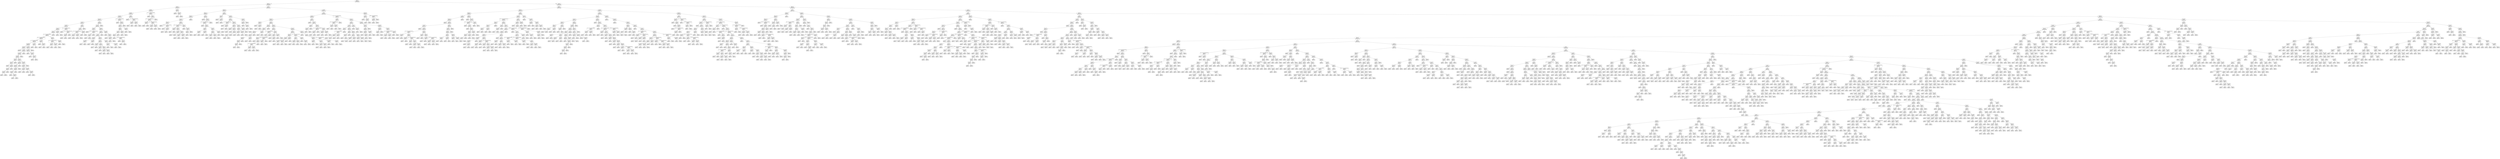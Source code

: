 digraph Tree {
node [shape=box, style="rounded", color="black", fontname=helvetica] ;
edge [fontname=helvetica] ;
0 [label="285 <= -3.9\ngini = 0.5\nsamples = 3313\nvalue = [2595, 2561]"] ;
1 [label="395 <= -5.1\ngini = 0.5\nsamples = 455\nvalue = [320, 380]"] ;
0 -> 1 [labeldistance=2.5, labelangle=45, headlabel="True"] ;
2 [label="109 <= 3.4\ngini = 0.5\nsamples = 188\nvalue = [156, 146]"] ;
1 -> 2 ;
3 [label="349 <= 0.2\ngini = 0.5\nsamples = 183\nvalue = [155, 138]"] ;
2 -> 3 ;
4 [label="259 <= 0.9\ngini = 0.5\nsamples = 170\nvalue = [139, 133]"] ;
3 -> 4 ;
5 [label="295 <= -5.0\ngini = 0.5\nsamples = 161\nvalue = [136, 121]"] ;
4 -> 5 ;
6 [label="362 <= -5.9\ngini = 0.5\nsamples = 145\nvalue = [117, 114]"] ;
5 -> 6 ;
7 [label="87 <= -0.4\ngini = 0.5\nsamples = 107\nvalue = [96, 77]"] ;
6 -> 7 ;
8 [label="24 <= -0.0\ngini = 0.5\nsamples = 98\nvalue = [85, 73]"] ;
7 -> 8 ;
9 [label="81 <= -2.8\ngini = 0.5\nsamples = 94\nvalue = [83, 64]"] ;
8 -> 9 ;
10 [label="280 <= -5.7\ngini = 0.5\nsamples = 92\nvalue = [82, 61]"] ;
9 -> 10 ;
11 [label="99 <= -1.7014117331926443e+38\ngini = 0.5\nsamples = 91\nvalue = [81, 61]"] ;
10 -> 11 ;
12 [label="356 <= -1.7014117331926443e+38\ngini = 0.5\nsamples = 85\nvalue = [75, 58]"] ;
11 -> 12 ;
13 [label="4 <= -1.7014117331926443e+38\ngini = 0.5\nsamples = 82\nvalue = [73, 56]"] ;
12 -> 13 ;
14 [label="rain <= 1164.0\ngini = 0.5\nsamples = 80\nvalue = [69, 53]"] ;
13 -> 14 ;
15 [label="rain <= 11.5\ngini = 0.4\nsamples = 57\nvalue = [66, 23]"] ;
14 -> 15 ;
16 [label="gini = 0.0\nsamples = 16\nvalue = [27, 0]"] ;
15 -> 16 ;
17 [label="rain <= 802.0\ngini = 0.5\nsamples = 41\nvalue = [39, 23]"] ;
15 -> 17 ;
18 [label="rain <= 610.5\ngini = 0.5\nsamples = 36\nvalue = [28, 23]"] ;
17 -> 18 ;
19 [label="rain <= 66.5\ngini = 0.5\nsamples = 32\nvalue = [28, 18]"] ;
18 -> 19 ;
20 [label="rain <= 42.5\ngini = 0.5\nsamples = 8\nvalue = [4, 7]"] ;
19 -> 20 ;
21 [label="rain <= 17.0\ngini = 0.5\nsamples = 6\nvalue = [4, 4]"] ;
20 -> 21 ;
22 [label="gini = 0.0\nsamples = 1\nvalue = [0, 2]"] ;
21 -> 22 ;
23 [label="rain <= 38.5\ngini = 0.4\nsamples = 5\nvalue = [4, 2]"] ;
21 -> 23 ;
24 [label="rain <= 30.0\ngini = 0.5\nsamples = 4\nvalue = [3, 2]"] ;
23 -> 24 ;
25 [label="rain <= 23.5\ngini = 0.4\nsamples = 3\nvalue = [3, 1]"] ;
24 -> 25 ;
26 [label="gini = 0.5\nsamples = 2\nvalue = [1, 1]"] ;
25 -> 26 ;
27 [label="gini = 0.0\nsamples = 1\nvalue = [2, 0]"] ;
25 -> 27 ;
28 [label="gini = 0.0\nsamples = 1\nvalue = [0, 1]"] ;
24 -> 28 ;
29 [label="gini = 0.0\nsamples = 1\nvalue = [1, 0]"] ;
23 -> 29 ;
30 [label="gini = 0.0\nsamples = 2\nvalue = [0, 3]"] ;
20 -> 30 ;
31 [label="rain <= 315.0\ngini = 0.4\nsamples = 24\nvalue = [24, 11]"] ;
19 -> 31 ;
32 [label="rain <= 246.0\ngini = 0.4\nsamples = 15\nvalue = [17, 5]"] ;
31 -> 32 ;
33 [label="rain <= 181.5\ngini = 0.4\nsamples = 11\nvalue = [10, 5]"] ;
32 -> 33 ;
34 [label="rain <= 129.5\ngini = 0.3\nsamples = 9\nvalue = [10, 2]"] ;
33 -> 34 ;
35 [label="rain <= 114.5\ngini = 0.4\nsamples = 5\nvalue = [4, 2]"] ;
34 -> 35 ;
36 [label="gini = 0.0\nsamples = 2\nvalue = [3, 0]"] ;
35 -> 36 ;
37 [label="rain <= 124.5\ngini = 0.4\nsamples = 3\nvalue = [1, 2]"] ;
35 -> 37 ;
38 [label="gini = 0.0\nsamples = 1\nvalue = [0, 1]"] ;
37 -> 38 ;
39 [label="gini = 0.5\nsamples = 2\nvalue = [1, 1]"] ;
37 -> 39 ;
40 [label="gini = 0.0\nsamples = 4\nvalue = [6, 0]"] ;
34 -> 40 ;
41 [label="gini = 0.0\nsamples = 2\nvalue = [0, 3]"] ;
33 -> 41 ;
42 [label="gini = 0.0\nsamples = 4\nvalue = [7, 0]"] ;
32 -> 42 ;
43 [label="rain <= 518.0\ngini = 0.5\nsamples = 9\nvalue = [7, 6]"] ;
31 -> 43 ;
44 [label="rain <= 408.5\ngini = 0.5\nsamples = 7\nvalue = [4, 6]"] ;
43 -> 44 ;
45 [label="rain <= 339.0\ngini = 0.5\nsamples = 4\nvalue = [3, 2]"] ;
44 -> 45 ;
46 [label="gini = 0.0\nsamples = 2\nvalue = [0, 2]"] ;
45 -> 46 ;
47 [label="gini = 0.0\nsamples = 2\nvalue = [3, 0]"] ;
45 -> 47 ;
48 [label="rain <= 456.5\ngini = 0.3\nsamples = 3\nvalue = [1, 4]"] ;
44 -> 48 ;
49 [label="gini = 0.0\nsamples = 1\nvalue = [0, 3]"] ;
48 -> 49 ;
50 [label="rain <= 500.5\ngini = 0.5\nsamples = 2\nvalue = [1, 1]"] ;
48 -> 50 ;
51 [label="gini = 0.0\nsamples = 1\nvalue = [1, 0]"] ;
50 -> 51 ;
52 [label="gini = 0.0\nsamples = 1\nvalue = [0, 1]"] ;
50 -> 52 ;
53 [label="gini = 0.0\nsamples = 2\nvalue = [3, 0]"] ;
43 -> 53 ;
54 [label="gini = 0.0\nsamples = 4\nvalue = [0, 5]"] ;
18 -> 54 ;
55 [label="gini = 0.0\nsamples = 5\nvalue = [11, 0]"] ;
17 -> 55 ;
56 [label="rain <= 1753.0\ngini = 0.2\nsamples = 23\nvalue = [3, 30]"] ;
14 -> 56 ;
57 [label="rain <= 1358.0\ngini = 0.3\nsamples = 12\nvalue = [3, 15]"] ;
56 -> 57 ;
58 [label="gini = 0.0\nsamples = 7\nvalue = [0, 12]"] ;
57 -> 58 ;
59 [label="rain <= 1405.0\ngini = 0.5\nsamples = 5\nvalue = [3, 3]"] ;
57 -> 59 ;
60 [label="gini = 0.0\nsamples = 1\nvalue = [2, 0]"] ;
59 -> 60 ;
61 [label="rain <= 1732.5\ngini = 0.4\nsamples = 4\nvalue = [1, 3]"] ;
59 -> 61 ;
62 [label="gini = 0.0\nsamples = 3\nvalue = [0, 3]"] ;
61 -> 62 ;
63 [label="gini = 0.0\nsamples = 1\nvalue = [1, 0]"] ;
61 -> 63 ;
64 [label="gini = 0.0\nsamples = 11\nvalue = [0, 15]"] ;
56 -> 64 ;
65 [label="rain <= 167.0\ngini = 0.5\nsamples = 2\nvalue = [4, 3]"] ;
13 -> 65 ;
66 [label="gini = 0.0\nsamples = 1\nvalue = [0, 3]"] ;
65 -> 66 ;
67 [label="gini = 0.0\nsamples = 1\nvalue = [4, 0]"] ;
65 -> 67 ;
68 [label="rain <= 116.0\ngini = 0.5\nsamples = 3\nvalue = [2, 2]"] ;
12 -> 68 ;
69 [label="gini = 0.0\nsamples = 1\nvalue = [0, 1]"] ;
68 -> 69 ;
70 [label="rain <= 757.5\ngini = 0.4\nsamples = 2\nvalue = [2, 1]"] ;
68 -> 70 ;
71 [label="gini = 0.0\nsamples = 1\nvalue = [2, 0]"] ;
70 -> 71 ;
72 [label="gini = 0.0\nsamples = 1\nvalue = [0, 1]"] ;
70 -> 72 ;
73 [label="32 <= -1.9\ngini = 0.4\nsamples = 6\nvalue = [6, 3]"] ;
11 -> 73 ;
74 [label="200 <= -1.7014117331926443e+38\ngini = 0.4\nsamples = 4\nvalue = [5, 2]"] ;
73 -> 74 ;
75 [label="rain <= 36.0\ngini = 0.4\nsamples = 2\nvalue = [3, 1]"] ;
74 -> 75 ;
76 [label="gini = 0.0\nsamples = 1\nvalue = [3, 0]"] ;
75 -> 76 ;
77 [label="gini = 0.0\nsamples = 1\nvalue = [0, 1]"] ;
75 -> 77 ;
78 [label="rain <= 2482.5\ngini = 0.4\nsamples = 2\nvalue = [2, 1]"] ;
74 -> 78 ;
79 [label="gini = 0.0\nsamples = 1\nvalue = [2, 0]"] ;
78 -> 79 ;
80 [label="gini = 0.0\nsamples = 1\nvalue = [0, 1]"] ;
78 -> 80 ;
81 [label="rain <= 41.0\ngini = 0.5\nsamples = 2\nvalue = [1, 1]"] ;
73 -> 81 ;
82 [label="gini = 0.0\nsamples = 1\nvalue = [1, 0]"] ;
81 -> 82 ;
83 [label="gini = 0.0\nsamples = 1\nvalue = [0, 1]"] ;
81 -> 83 ;
84 [label="gini = 0.0\nsamples = 1\nvalue = [1, 0]"] ;
10 -> 84 ;
85 [label="rain <= 1183.0\ngini = 0.4\nsamples = 2\nvalue = [1, 3]"] ;
9 -> 85 ;
86 [label="gini = 0.0\nsamples = 1\nvalue = [0, 3]"] ;
85 -> 86 ;
87 [label="gini = 0.0\nsamples = 1\nvalue = [1, 0]"] ;
85 -> 87 ;
88 [label="31 <= -1.7014117331926443e+38\ngini = 0.3\nsamples = 4\nvalue = [2, 9]"] ;
8 -> 88 ;
89 [label="gini = 0.0\nsamples = 1\nvalue = [0, 2]"] ;
88 -> 89 ;
90 [label="246 <= -1.7014117331926443e+38\ngini = 0.3\nsamples = 3\nvalue = [2, 7]"] ;
88 -> 90 ;
91 [label="rain <= 666.5\ngini = 0.4\nsamples = 2\nvalue = [2, 6]"] ;
90 -> 91 ;
92 [label="gini = 0.0\nsamples = 1\nvalue = [0, 6]"] ;
91 -> 92 ;
93 [label="gini = 0.0\nsamples = 1\nvalue = [2, 0]"] ;
91 -> 93 ;
94 [label="gini = 0.0\nsamples = 1\nvalue = [0, 1]"] ;
90 -> 94 ;
95 [label="32 <= 1.0\ngini = 0.4\nsamples = 9\nvalue = [11, 4]"] ;
7 -> 95 ;
96 [label="77 <= 0.2\ngini = 0.4\nsamples = 8\nvalue = [10, 4]"] ;
95 -> 96 ;
97 [label="113 <= -1.7014117331926443e+38\ngini = 0.4\nsamples = 6\nvalue = [8, 3]"] ;
96 -> 97 ;
98 [label="rain <= 36.0\ngini = 0.4\nsamples = 4\nvalue = [5, 2]"] ;
97 -> 98 ;
99 [label="gini = 0.0\nsamples = 2\nvalue = [5, 0]"] ;
98 -> 99 ;
100 [label="gini = 0.0\nsamples = 2\nvalue = [0, 2]"] ;
98 -> 100 ;
101 [label="rain <= 1613.5\ngini = 0.4\nsamples = 2\nvalue = [3, 1]"] ;
97 -> 101 ;
102 [label="gini = 0.0\nsamples = 1\nvalue = [3, 0]"] ;
101 -> 102 ;
103 [label="gini = 0.0\nsamples = 1\nvalue = [0, 1]"] ;
101 -> 103 ;
104 [label="rain <= 802.0\ngini = 0.4\nsamples = 2\nvalue = [2, 1]"] ;
96 -> 104 ;
105 [label="gini = 0.0\nsamples = 1\nvalue = [0, 1]"] ;
104 -> 105 ;
106 [label="gini = 0.0\nsamples = 1\nvalue = [2, 0]"] ;
104 -> 106 ;
107 [label="gini = 0.0\nsamples = 1\nvalue = [1, 0]"] ;
95 -> 107 ;
108 [label="182 <= 1.4\ngini = 0.5\nsamples = 38\nvalue = [21, 37]"] ;
6 -> 108 ;
109 [label="110 <= -5.9\ngini = 0.4\nsamples = 36\nvalue = [18, 37]"] ;
108 -> 109 ;
110 [label="382 <= 0.3\ngini = 0.2\nsamples = 6\nvalue = [1, 10]"] ;
109 -> 110 ;
111 [label="gini = 0.0\nsamples = 3\nvalue = [0, 7]"] ;
110 -> 111 ;
112 [label="180 <= -1.7014117331926443e+38\ngini = 0.4\nsamples = 3\nvalue = [1, 3]"] ;
110 -> 112 ;
113 [label="rain <= 259.5\ngini = 0.4\nsamples = 2\nvalue = [1, 2]"] ;
112 -> 113 ;
114 [label="gini = 0.0\nsamples = 1\nvalue = [1, 0]"] ;
113 -> 114 ;
115 [label="gini = 0.0\nsamples = 1\nvalue = [0, 2]"] ;
113 -> 115 ;
116 [label="gini = 0.0\nsamples = 1\nvalue = [0, 1]"] ;
112 -> 116 ;
117 [label="315 <= -5.1\ngini = 0.5\nsamples = 30\nvalue = [17, 27]"] ;
109 -> 117 ;
118 [label="312 <= -5.1\ngini = 0.4\nsamples = 22\nvalue = [11, 22]"] ;
117 -> 118 ;
119 [label="15 <= -5.7\ngini = 0.5\nsamples = 20\nvalue = [11, 20]"] ;
118 -> 119 ;
120 [label="241 <= -5.9\ngini = 0.5\nsamples = 4\nvalue = [3, 3]"] ;
119 -> 120 ;
121 [label="rain <= 288.0\ngini = 0.5\nsamples = 2\nvalue = [1, 1]"] ;
120 -> 121 ;
122 [label="gini = 0.0\nsamples = 1\nvalue = [1, 0]"] ;
121 -> 122 ;
123 [label="gini = 0.0\nsamples = 1\nvalue = [0, 1]"] ;
121 -> 123 ;
124 [label="rain <= 2502.5\ngini = 0.5\nsamples = 2\nvalue = [2, 2]"] ;
120 -> 124 ;
125 [label="gini = 0.0\nsamples = 1\nvalue = [2, 0]"] ;
124 -> 125 ;
126 [label="gini = 0.0\nsamples = 1\nvalue = [0, 2]"] ;
124 -> 126 ;
127 [label="204 <= -2.5\ngini = 0.4\nsamples = 16\nvalue = [8, 17]"] ;
119 -> 127 ;
128 [label="163 <= -5.4\ngini = 0.4\nsamples = 12\nvalue = [6, 12]"] ;
127 -> 128 ;
129 [label="rain <= 167.5\ngini = 0.4\nsamples = 2\nvalue = [1, 2]"] ;
128 -> 129 ;
130 [label="gini = 0.0\nsamples = 1\nvalue = [1, 0]"] ;
129 -> 130 ;
131 [label="gini = 0.0\nsamples = 1\nvalue = [0, 2]"] ;
129 -> 131 ;
132 [label="55 <= -4.5\ngini = 0.4\nsamples = 10\nvalue = [5, 10]"] ;
128 -> 132 ;
133 [label="rain <= 129.0\ngini = 0.4\nsamples = 2\nvalue = [1, 2]"] ;
132 -> 133 ;
134 [label="gini = 0.0\nsamples = 1\nvalue = [0, 2]"] ;
133 -> 134 ;
135 [label="gini = 0.0\nsamples = 1\nvalue = [1, 0]"] ;
133 -> 135 ;
136 [label="363 <= -1.1\ngini = 0.4\nsamples = 8\nvalue = [4, 8]"] ;
132 -> 136 ;
137 [label="rain <= 395.0\ngini = 0.4\nsamples = 2\nvalue = [1, 2]"] ;
136 -> 137 ;
138 [label="gini = 0.0\nsamples = 1\nvalue = [0, 2]"] ;
137 -> 138 ;
139 [label="gini = 0.0\nsamples = 1\nvalue = [1, 0]"] ;
137 -> 139 ;
140 [label="rain <= 76.5\ngini = 0.4\nsamples = 6\nvalue = [3, 6]"] ;
136 -> 140 ;
141 [label="gini = 0.0\nsamples = 3\nvalue = [3, 0]"] ;
140 -> 141 ;
142 [label="gini = 0.0\nsamples = 3\nvalue = [0, 6]"] ;
140 -> 142 ;
143 [label="221 <= 0.5\ngini = 0.4\nsamples = 4\nvalue = [2, 5]"] ;
127 -> 143 ;
144 [label="rain <= 155.5\ngini = 0.4\nsamples = 2\nvalue = [1, 3]"] ;
143 -> 144 ;
145 [label="gini = 0.0\nsamples = 1\nvalue = [0, 3]"] ;
144 -> 145 ;
146 [label="gini = 0.0\nsamples = 1\nvalue = [1, 0]"] ;
144 -> 146 ;
147 [label="rain <= 2752.5\ngini = 0.4\nsamples = 2\nvalue = [1, 2]"] ;
143 -> 147 ;
148 [label="gini = 0.0\nsamples = 1\nvalue = [1, 0]"] ;
147 -> 148 ;
149 [label="gini = 0.0\nsamples = 1\nvalue = [0, 2]"] ;
147 -> 149 ;
150 [label="gini = 0.0\nsamples = 2\nvalue = [0, 2]"] ;
118 -> 150 ;
151 [label="rain <= 280.0\ngini = 0.5\nsamples = 8\nvalue = [6, 5]"] ;
117 -> 151 ;
152 [label="gini = 0.0\nsamples = 3\nvalue = [4, 0]"] ;
151 -> 152 ;
153 [label="288 <= -4.8\ngini = 0.4\nsamples = 5\nvalue = [2, 5]"] ;
151 -> 153 ;
154 [label="gini = 0.0\nsamples = 3\nvalue = [0, 4]"] ;
153 -> 154 ;
155 [label="rain <= 1035.5\ngini = 0.4\nsamples = 2\nvalue = [2, 1]"] ;
153 -> 155 ;
156 [label="gini = 0.0\nsamples = 1\nvalue = [0, 1]"] ;
155 -> 156 ;
157 [label="gini = 0.0\nsamples = 1\nvalue = [2, 0]"] ;
155 -> 157 ;
158 [label="gini = 0.0\nsamples = 2\nvalue = [3, 0]"] ;
108 -> 158 ;
159 [label="56 <= -1.7014117331926443e+38\ngini = 0.4\nsamples = 16\nvalue = [19, 7]"] ;
5 -> 159 ;
160 [label="gini = 0.0\nsamples = 1\nvalue = [0, 2]"] ;
159 -> 160 ;
161 [label="393 <= -5.3\ngini = 0.3\nsamples = 15\nvalue = [19, 5]"] ;
159 -> 161 ;
162 [label="123 <= -0.4\ngini = 0.4\nsamples = 10\nvalue = [11, 5]"] ;
161 -> 162 ;
163 [label="155 <= 0.1\ngini = 0.4\nsamples = 8\nvalue = [9, 3]"] ;
162 -> 163 ;
164 [label="137 <= -0.7\ngini = 0.3\nsamples = 6\nvalue = [7, 2]"] ;
163 -> 164 ;
165 [label="rain <= 8.0\ngini = 0.4\nsamples = 5\nvalue = [6, 2]"] ;
164 -> 165 ;
166 [label="gini = 0.0\nsamples = 1\nvalue = [3, 0]"] ;
165 -> 166 ;
167 [label="360 <= -1.7014117331926443e+38\ngini = 0.5\nsamples = 4\nvalue = [3, 2]"] ;
165 -> 167 ;
168 [label="gini = 0.0\nsamples = 1\nvalue = [0, 1]"] ;
167 -> 168 ;
169 [label="rain <= 50.5\ngini = 0.4\nsamples = 3\nvalue = [3, 1]"] ;
167 -> 169 ;
170 [label="gini = 0.0\nsamples = 1\nvalue = [0, 1]"] ;
169 -> 170 ;
171 [label="gini = 0.0\nsamples = 2\nvalue = [3, 0]"] ;
169 -> 171 ;
172 [label="gini = 0.0\nsamples = 1\nvalue = [1, 0]"] ;
164 -> 172 ;
173 [label="rain <= 387.5\ngini = 0.4\nsamples = 2\nvalue = [2, 1]"] ;
163 -> 173 ;
174 [label="gini = 0.0\nsamples = 1\nvalue = [2, 0]"] ;
173 -> 174 ;
175 [label="gini = 0.0\nsamples = 1\nvalue = [0, 1]"] ;
173 -> 175 ;
176 [label="rain <= 705.0\ngini = 0.5\nsamples = 2\nvalue = [2, 2]"] ;
162 -> 176 ;
177 [label="gini = 0.0\nsamples = 1\nvalue = [2, 0]"] ;
176 -> 177 ;
178 [label="gini = 0.0\nsamples = 1\nvalue = [0, 2]"] ;
176 -> 178 ;
179 [label="gini = 0.0\nsamples = 5\nvalue = [8, 0]"] ;
161 -> 179 ;
180 [label="59 <= 2.4\ngini = 0.3\nsamples = 9\nvalue = [3, 12]"] ;
4 -> 180 ;
181 [label="gini = 0.0\nsamples = 5\nvalue = [0, 9]"] ;
180 -> 181 ;
182 [label="213 <= -1.7014117331926443e+38\ngini = 0.5\nsamples = 4\nvalue = [3, 3]"] ;
180 -> 182 ;
183 [label="rain <= 4670.5\ngini = 0.5\nsamples = 2\nvalue = [1, 1]"] ;
182 -> 183 ;
184 [label="gini = 0.0\nsamples = 1\nvalue = [1, 0]"] ;
183 -> 184 ;
185 [label="gini = 0.0\nsamples = 1\nvalue = [0, 1]"] ;
183 -> 185 ;
186 [label="rain <= 228.5\ngini = 0.5\nsamples = 2\nvalue = [2, 2]"] ;
182 -> 186 ;
187 [label="gini = 0.0\nsamples = 1\nvalue = [0, 2]"] ;
186 -> 187 ;
188 [label="gini = 0.0\nsamples = 1\nvalue = [2, 0]"] ;
186 -> 188 ;
189 [label="115 <= -1.7014117331926443e+38\ngini = 0.4\nsamples = 13\nvalue = [16, 5]"] ;
3 -> 189 ;
190 [label="gini = 0.0\nsamples = 2\nvalue = [3, 0]"] ;
189 -> 190 ;
191 [label="248 <= 2.7\ngini = 0.4\nsamples = 11\nvalue = [13, 5]"] ;
189 -> 191 ;
192 [label="229 <= -1.7014117331926443e+38\ngini = 0.4\nsamples = 10\nvalue = [12, 5]"] ;
191 -> 192 ;
193 [label="rain <= 590.5\ngini = 0.4\nsamples = 5\nvalue = [6, 2]"] ;
192 -> 193 ;
194 [label="gini = 0.0\nsamples = 3\nvalue = [6, 0]"] ;
193 -> 194 ;
195 [label="gini = 0.0\nsamples = 2\nvalue = [0, 2]"] ;
193 -> 195 ;
196 [label="206 <= -1.7014117331926443e+38\ngini = 0.4\nsamples = 5\nvalue = [6, 3]"] ;
192 -> 196 ;
197 [label="rain <= 386.0\ngini = 0.4\nsamples = 2\nvalue = [4, 2]"] ;
196 -> 197 ;
198 [label="gini = 0.0\nsamples = 1\nvalue = [0, 2]"] ;
197 -> 198 ;
199 [label="gini = 0.0\nsamples = 1\nvalue = [4, 0]"] ;
197 -> 199 ;
200 [label="rain <= 323.5\ngini = 0.4\nsamples = 3\nvalue = [2, 1]"] ;
196 -> 200 ;
201 [label="gini = 0.0\nsamples = 2\nvalue = [2, 0]"] ;
200 -> 201 ;
202 [label="gini = 0.0\nsamples = 1\nvalue = [0, 1]"] ;
200 -> 202 ;
203 [label="gini = 0.0\nsamples = 1\nvalue = [1, 0]"] ;
191 -> 203 ;
204 [label="291 <= 11.0\ngini = 0.2\nsamples = 5\nvalue = [1, 8]"] ;
2 -> 204 ;
205 [label="gini = 0.0\nsamples = 3\nvalue = [0, 5]"] ;
204 -> 205 ;
206 [label="rain <= 1164.0\ngini = 0.4\nsamples = 2\nvalue = [1, 3]"] ;
204 -> 206 ;
207 [label="gini = 0.0\nsamples = 1\nvalue = [1, 0]"] ;
206 -> 207 ;
208 [label="gini = 0.0\nsamples = 1\nvalue = [0, 3]"] ;
206 -> 208 ;
209 [label="124 <= -4.7\ngini = 0.5\nsamples = 267\nvalue = [164, 234]"] ;
1 -> 209 ;
210 [label="260 <= -3.0\ngini = 0.4\nsamples = 92\nvalue = [43, 86]"] ;
209 -> 210 ;
211 [label="385 <= -4.7\ngini = 0.4\nsamples = 50\nvalue = [20, 55]"] ;
210 -> 211 ;
212 [label="381 <= -4.7\ngini = 0.5\nsamples = 25\nvalue = [14, 23]"] ;
211 -> 212 ;
213 [label="197 <= -4.8\ngini = 0.4\nsamples = 22\nvalue = [11, 23]"] ;
212 -> 213 ;
214 [label="359 <= -4.9\ngini = 0.1\nsamples = 6\nvalue = [1, 12]"] ;
213 -> 214 ;
215 [label="gini = 0.0\nsamples = 3\nvalue = [0, 8]"] ;
214 -> 215 ;
216 [label="385 <= -1.7014117331926443e+38\ngini = 0.3\nsamples = 3\nvalue = [1, 4]"] ;
214 -> 216 ;
217 [label="gini = 0.0\nsamples = 1\nvalue = [0, 1]"] ;
216 -> 217 ;
218 [label="rain <= 2490.0\ngini = 0.4\nsamples = 2\nvalue = [1, 3]"] ;
216 -> 218 ;
219 [label="gini = 0.0\nsamples = 1\nvalue = [1, 0]"] ;
218 -> 219 ;
220 [label="gini = 0.0\nsamples = 1\nvalue = [0, 3]"] ;
218 -> 220 ;
221 [label="196 <= -4.7\ngini = 0.5\nsamples = 16\nvalue = [10, 11]"] ;
213 -> 221 ;
222 [label="358 <= -1.7014117331926443e+38\ngini = 0.4\nsamples = 9\nvalue = [8, 4]"] ;
221 -> 222 ;
223 [label="rain <= 108.5\ngini = 0.4\nsamples = 2\nvalue = [2, 1]"] ;
222 -> 223 ;
224 [label="gini = 0.0\nsamples = 1\nvalue = [2, 0]"] ;
223 -> 224 ;
225 [label="gini = 0.0\nsamples = 1\nvalue = [0, 1]"] ;
223 -> 225 ;
226 [label="332 <= -4.8\ngini = 0.4\nsamples = 7\nvalue = [6, 3]"] ;
222 -> 226 ;
227 [label="rain <= 150.5\ngini = 0.4\nsamples = 3\nvalue = [2, 1]"] ;
226 -> 227 ;
228 [label="gini = 0.0\nsamples = 2\nvalue = [2, 0]"] ;
227 -> 228 ;
229 [label="gini = 0.0\nsamples = 1\nvalue = [0, 1]"] ;
227 -> 229 ;
230 [label="209 <= -5.0\ngini = 0.4\nsamples = 4\nvalue = [4, 2]"] ;
226 -> 230 ;
231 [label="rain <= 2902.0\ngini = 0.4\nsamples = 2\nvalue = [2, 1]"] ;
230 -> 231 ;
232 [label="gini = 0.0\nsamples = 1\nvalue = [2, 0]"] ;
231 -> 232 ;
233 [label="gini = 0.0\nsamples = 1\nvalue = [0, 1]"] ;
231 -> 233 ;
234 [label="rain <= 2626.5\ngini = 0.4\nsamples = 2\nvalue = [2, 1]"] ;
230 -> 234 ;
235 [label="gini = 0.0\nsamples = 1\nvalue = [2, 0]"] ;
234 -> 235 ;
236 [label="gini = 0.0\nsamples = 1\nvalue = [0, 1]"] ;
234 -> 236 ;
237 [label="322 <= -4.7\ngini = 0.3\nsamples = 7\nvalue = [2, 7]"] ;
221 -> 237 ;
238 [label="gini = 0.0\nsamples = 3\nvalue = [0, 3]"] ;
237 -> 238 ;
239 [label="rain <= 223.0\ngini = 0.4\nsamples = 4\nvalue = [2, 4]"] ;
237 -> 239 ;
240 [label="rain <= 17.0\ngini = 0.4\nsamples = 3\nvalue = [2, 1]"] ;
239 -> 240 ;
241 [label="gini = 0.0\nsamples = 1\nvalue = [0, 1]"] ;
240 -> 241 ;
242 [label="gini = 0.0\nsamples = 2\nvalue = [2, 0]"] ;
240 -> 242 ;
243 [label="gini = 0.0\nsamples = 1\nvalue = [0, 3]"] ;
239 -> 243 ;
244 [label="gini = 0.0\nsamples = 3\nvalue = [3, 0]"] ;
212 -> 244 ;
245 [label="194 <= -4.4\ngini = 0.3\nsamples = 25\nvalue = [6, 32]"] ;
211 -> 245 ;
246 [label="gini = 0.0\nsamples = 10\nvalue = [0, 16]"] ;
245 -> 246 ;
247 [label="126 <= -4.3\ngini = 0.4\nsamples = 15\nvalue = [6, 16]"] ;
245 -> 247 ;
248 [label="39 <= -1.7014117331926443e+38\ngini = 0.4\nsamples = 13\nvalue = [6, 13]"] ;
247 -> 248 ;
249 [label="gini = 0.0\nsamples = 2\nvalue = [0, 2]"] ;
248 -> 249 ;
250 [label="292 <= -4.1\ngini = 0.5\nsamples = 11\nvalue = [6, 11]"] ;
248 -> 250 ;
251 [label="269 <= 3.0\ngini = 0.5\nsamples = 4\nvalue = [2, 2]"] ;
250 -> 251 ;
252 [label="rain <= 584.0\ngini = 0.5\nsamples = 2\nvalue = [1, 1]"] ;
251 -> 252 ;
253 [label="gini = 0.0\nsamples = 1\nvalue = [1, 0]"] ;
252 -> 253 ;
254 [label="gini = 0.0\nsamples = 1\nvalue = [0, 1]"] ;
252 -> 254 ;
255 [label="rain <= 1591.0\ngini = 0.5\nsamples = 2\nvalue = [1, 1]"] ;
251 -> 255 ;
256 [label="gini = 0.0\nsamples = 1\nvalue = [1, 0]"] ;
255 -> 256 ;
257 [label="gini = 0.0\nsamples = 1\nvalue = [0, 1]"] ;
255 -> 257 ;
258 [label="55 <= 12.3\ngini = 0.4\nsamples = 7\nvalue = [4, 9]"] ;
250 -> 258 ;
259 [label="58 <= -1.8\ngini = 0.4\nsamples = 5\nvalue = [3, 6]"] ;
258 -> 259 ;
260 [label="rain <= 2544.0\ngini = 0.4\nsamples = 2\nvalue = [1, 2]"] ;
259 -> 260 ;
261 [label="gini = 0.0\nsamples = 1\nvalue = [1, 0]"] ;
260 -> 261 ;
262 [label="gini = 0.0\nsamples = 1\nvalue = [0, 2]"] ;
260 -> 262 ;
263 [label="rain <= 20.0\ngini = 0.4\nsamples = 3\nvalue = [2, 4]"] ;
259 -> 263 ;
264 [label="gini = 0.0\nsamples = 1\nvalue = [2, 0]"] ;
263 -> 264 ;
265 [label="gini = 0.0\nsamples = 2\nvalue = [0, 4]"] ;
263 -> 265 ;
266 [label="rain <= 677.5\ngini = 0.4\nsamples = 2\nvalue = [1, 3]"] ;
258 -> 266 ;
267 [label="gini = 0.0\nsamples = 1\nvalue = [1, 0]"] ;
266 -> 267 ;
268 [label="gini = 0.0\nsamples = 1\nvalue = [0, 3]"] ;
266 -> 268 ;
269 [label="gini = 0.0\nsamples = 2\nvalue = [0, 3]"] ;
247 -> 269 ;
270 [label="99 <= -0.5\ngini = 0.5\nsamples = 42\nvalue = [23, 31]"] ;
210 -> 270 ;
271 [label="119 <= 0.1\ngini = 0.2\nsamples = 7\nvalue = [7, 1]"] ;
270 -> 271 ;
272 [label="gini = 0.0\nsamples = 5\nvalue = [6, 0]"] ;
271 -> 272 ;
273 [label="rain <= 2000.0\ngini = 0.5\nsamples = 2\nvalue = [1, 1]"] ;
271 -> 273 ;
274 [label="gini = 0.0\nsamples = 1\nvalue = [1, 0]"] ;
273 -> 274 ;
275 [label="gini = 0.0\nsamples = 1\nvalue = [0, 1]"] ;
273 -> 275 ;
276 [label="55 <= 2.8\ngini = 0.5\nsamples = 35\nvalue = [16, 30]"] ;
270 -> 276 ;
277 [label="362 <= -1.2\ngini = 0.5\nsamples = 26\nvalue = [14, 20]"] ;
276 -> 277 ;
278 [label="1 <= -1.7014117331926443e+38\ngini = 0.4\nsamples = 3\nvalue = [2, 1]"] ;
277 -> 278 ;
279 [label="gini = 0.0\nsamples = 1\nvalue = [1, 0]"] ;
278 -> 279 ;
280 [label="rain <= 613.5\ngini = 0.5\nsamples = 2\nvalue = [1, 1]"] ;
278 -> 280 ;
281 [label="gini = 0.0\nsamples = 1\nvalue = [1, 0]"] ;
280 -> 281 ;
282 [label="gini = 0.0\nsamples = 1\nvalue = [0, 1]"] ;
280 -> 282 ;
283 [label="305 <= -0.3\ngini = 0.5\nsamples = 23\nvalue = [12, 19]"] ;
277 -> 283 ;
284 [label="138 <= -0.5\ngini = 0.4\nsamples = 10\nvalue = [4, 9]"] ;
283 -> 284 ;
285 [label="rain <= 480.5\ngini = 0.4\nsamples = 2\nvalue = [1, 3]"] ;
284 -> 285 ;
286 [label="gini = 0.0\nsamples = 1\nvalue = [0, 3]"] ;
285 -> 286 ;
287 [label="gini = 0.0\nsamples = 1\nvalue = [1, 0]"] ;
285 -> 287 ;
288 [label="rain <= 277.0\ngini = 0.4\nsamples = 8\nvalue = [3, 6]"] ;
284 -> 288 ;
289 [label="gini = 0.0\nsamples = 2\nvalue = [2, 0]"] ;
288 -> 289 ;
290 [label="350 <= -0.4\ngini = 0.2\nsamples = 6\nvalue = [1, 6]"] ;
288 -> 290 ;
291 [label="rain <= 611.5\ngini = 0.4\nsamples = 3\nvalue = [1, 2]"] ;
290 -> 291 ;
292 [label="gini = 0.0\nsamples = 2\nvalue = [0, 2]"] ;
291 -> 292 ;
293 [label="gini = 0.0\nsamples = 1\nvalue = [1, 0]"] ;
291 -> 293 ;
294 [label="gini = 0.0\nsamples = 3\nvalue = [0, 4]"] ;
290 -> 294 ;
295 [label="110 <= 2.1\ngini = 0.5\nsamples = 13\nvalue = [8, 10]"] ;
283 -> 295 ;
296 [label="324 <= 0.8\ngini = 0.5\nsamples = 4\nvalue = [2, 2]"] ;
295 -> 296 ;
297 [label="rain <= 479.5\ngini = 0.5\nsamples = 2\nvalue = [1, 1]"] ;
296 -> 297 ;
298 [label="gini = 0.0\nsamples = 1\nvalue = [0, 1]"] ;
297 -> 298 ;
299 [label="gini = 0.0\nsamples = 1\nvalue = [1, 0]"] ;
297 -> 299 ;
300 [label="rain <= 465.5\ngini = 0.5\nsamples = 2\nvalue = [1, 1]"] ;
296 -> 300 ;
301 [label="gini = 0.0\nsamples = 1\nvalue = [1, 0]"] ;
300 -> 301 ;
302 [label="gini = 0.0\nsamples = 1\nvalue = [0, 1]"] ;
300 -> 302 ;
303 [label="rain <= 3507.0\ngini = 0.5\nsamples = 9\nvalue = [6, 8]"] ;
295 -> 303 ;
304 [label="gini = 0.0\nsamples = 4\nvalue = [6, 0]"] ;
303 -> 304 ;
305 [label="gini = 0.0\nsamples = 5\nvalue = [0, 8]"] ;
303 -> 305 ;
306 [label="90 <= 7.6\ngini = 0.3\nsamples = 9\nvalue = [2, 10]"] ;
276 -> 306 ;
307 [label="rain <= 727.0\ngini = 0.3\nsamples = 6\nvalue = [2, 7]"] ;
306 -> 307 ;
308 [label="gini = 0.0\nsamples = 1\nvalue = [1, 0]"] ;
307 -> 308 ;
309 [label="rain <= 1377.5\ngini = 0.2\nsamples = 5\nvalue = [1, 7]"] ;
307 -> 309 ;
310 [label="gini = 0.0\nsamples = 4\nvalue = [0, 7]"] ;
309 -> 310 ;
311 [label="gini = 0.0\nsamples = 1\nvalue = [1, 0]"] ;
309 -> 311 ;
312 [label="gini = 0.0\nsamples = 3\nvalue = [0, 3]"] ;
306 -> 312 ;
313 [label="71 <= 14.8\ngini = 0.5\nsamples = 175\nvalue = [121, 148]"] ;
209 -> 313 ;
314 [label="42 <= 0.9\ngini = 0.5\nsamples = 165\nvalue = [118, 132]"] ;
313 -> 314 ;
315 [label="75 <= -1.4\ngini = 0.5\nsamples = 106\nvalue = [66, 92]"] ;
314 -> 315 ;
316 [label="185 <= -5.5\ngini = 0.5\nsamples = 75\nvalue = [55, 60]"] ;
315 -> 316 ;
317 [label="63 <= -2.2\ngini = 0.3\nsamples = 5\nvalue = [2, 8]"] ;
316 -> 317 ;
318 [label="gini = 0.0\nsamples = 3\nvalue = [0, 4]"] ;
317 -> 318 ;
319 [label="rain <= 1119.0\ngini = 0.4\nsamples = 2\nvalue = [2, 4]"] ;
317 -> 319 ;
320 [label="gini = 0.0\nsamples = 1\nvalue = [0, 4]"] ;
319 -> 320 ;
321 [label="gini = 0.0\nsamples = 1\nvalue = [2, 0]"] ;
319 -> 321 ;
322 [label="105 <= -4.3\ngini = 0.5\nsamples = 70\nvalue = [53, 52]"] ;
316 -> 322 ;
323 [label="258 <= -4.2\ngini = 0.5\nsamples = 20\nvalue = [19, 11]"] ;
322 -> 323 ;
324 [label="380 <= -4.4\ngini = 0.5\nsamples = 17\nvalue = [12, 11]"] ;
323 -> 324 ;
325 [label="200 <= -4.5\ngini = 0.5\nsamples = 12\nvalue = [6, 9]"] ;
324 -> 325 ;
326 [label="144 <= -4.5\ngini = 0.5\nsamples = 10\nvalue = [6, 7]"] ;
325 -> 326 ;
327 [label="rain <= 242.0\ngini = 0.5\nsamples = 8\nvalue = [5, 5]"] ;
326 -> 327 ;
328 [label="181 <= -5.1\ngini = 0.3\nsamples = 5\nvalue = [5, 1]"] ;
327 -> 328 ;
329 [label="rain <= 35.0\ngini = 0.5\nsamples = 2\nvalue = [1, 1]"] ;
328 -> 329 ;
330 [label="gini = 0.0\nsamples = 1\nvalue = [1, 0]"] ;
329 -> 330 ;
331 [label="gini = 0.0\nsamples = 1\nvalue = [0, 1]"] ;
329 -> 331 ;
332 [label="gini = 0.0\nsamples = 3\nvalue = [4, 0]"] ;
328 -> 332 ;
333 [label="gini = 0.0\nsamples = 3\nvalue = [0, 4]"] ;
327 -> 333 ;
334 [label="rain <= 49.0\ngini = 0.4\nsamples = 2\nvalue = [1, 2]"] ;
326 -> 334 ;
335 [label="gini = 0.0\nsamples = 1\nvalue = [0, 2]"] ;
334 -> 335 ;
336 [label="gini = 0.0\nsamples = 1\nvalue = [1, 0]"] ;
334 -> 336 ;
337 [label="gini = 0.0\nsamples = 2\nvalue = [0, 2]"] ;
325 -> 337 ;
338 [label="rain <= 52.0\ngini = 0.4\nsamples = 5\nvalue = [6, 2]"] ;
324 -> 338 ;
339 [label="gini = 0.0\nsamples = 3\nvalue = [6, 0]"] ;
338 -> 339 ;
340 [label="gini = 0.0\nsamples = 2\nvalue = [0, 2]"] ;
338 -> 340 ;
341 [label="gini = 0.0\nsamples = 3\nvalue = [7, 0]"] ;
323 -> 341 ;
342 [label="263 <= -4.1\ngini = 0.5\nsamples = 50\nvalue = [34, 41]"] ;
322 -> 342 ;
343 [label="284 <= -4.1\ngini = 0.4\nsamples = 21\nvalue = [9, 18]"] ;
342 -> 343 ;
344 [label="12 <= -1.7014117331926443e+38\ngini = 0.5\nsamples = 15\nvalue = [7, 10]"] ;
343 -> 344 ;
345 [label="gini = 0.0\nsamples = 1\nvalue = [0, 1]"] ;
344 -> 345 ;
346 [label="rain <= 739.5\ngini = 0.5\nsamples = 14\nvalue = [7, 9]"] ;
344 -> 346 ;
347 [label="207 <= -4.1\ngini = 0.4\nsamples = 8\nvalue = [6, 2]"] ;
346 -> 347 ;
348 [label="gini = 0.0\nsamples = 3\nvalue = [3, 0]"] ;
347 -> 348 ;
349 [label="213 <= -1.8\ngini = 0.5\nsamples = 5\nvalue = [3, 2]"] ;
347 -> 349 ;
350 [label="240 <= -1.7014117331926443e+38\ngini = 0.5\nsamples = 4\nvalue = [2, 2]"] ;
349 -> 350 ;
351 [label="rain <= 501.0\ngini = 0.5\nsamples = 2\nvalue = [1, 1]"] ;
350 -> 351 ;
352 [label="gini = 0.0\nsamples = 1\nvalue = [0, 1]"] ;
351 -> 352 ;
353 [label="gini = 0.0\nsamples = 1\nvalue = [1, 0]"] ;
351 -> 353 ;
354 [label="rain <= 98.5\ngini = 0.5\nsamples = 2\nvalue = [1, 1]"] ;
350 -> 354 ;
355 [label="gini = 0.0\nsamples = 1\nvalue = [1, 0]"] ;
354 -> 355 ;
356 [label="gini = 0.0\nsamples = 1\nvalue = [0, 1]"] ;
354 -> 356 ;
357 [label="gini = 0.0\nsamples = 1\nvalue = [1, 0]"] ;
349 -> 357 ;
358 [label="65 <= -1.7014117331926443e+38\ngini = 0.2\nsamples = 6\nvalue = [1, 7]"] ;
346 -> 358 ;
359 [label="rain <= 2304.5\ngini = 0.4\nsamples = 2\nvalue = [1, 2]"] ;
358 -> 359 ;
360 [label="gini = 0.0\nsamples = 1\nvalue = [0, 2]"] ;
359 -> 360 ;
361 [label="gini = 0.0\nsamples = 1\nvalue = [1, 0]"] ;
359 -> 361 ;
362 [label="gini = 0.0\nsamples = 4\nvalue = [0, 5]"] ;
358 -> 362 ;
363 [label="37 <= -4.0\ngini = 0.3\nsamples = 6\nvalue = [2, 8]"] ;
343 -> 363 ;
364 [label="62 <= -4.2\ngini = 0.2\nsamples = 4\nvalue = [1, 7]"] ;
363 -> 364 ;
365 [label="gini = 0.0\nsamples = 2\nvalue = [0, 3]"] ;
364 -> 365 ;
366 [label="rain <= 56.5\ngini = 0.3\nsamples = 2\nvalue = [1, 4]"] ;
364 -> 366 ;
367 [label="gini = 0.0\nsamples = 1\nvalue = [0, 4]"] ;
366 -> 367 ;
368 [label="gini = 0.0\nsamples = 1\nvalue = [1, 0]"] ;
366 -> 368 ;
369 [label="rain <= 786.5\ngini = 0.5\nsamples = 2\nvalue = [1, 1]"] ;
363 -> 369 ;
370 [label="gini = 0.0\nsamples = 1\nvalue = [1, 0]"] ;
369 -> 370 ;
371 [label="gini = 0.0\nsamples = 1\nvalue = [0, 1]"] ;
369 -> 371 ;
372 [label="287 <= -4.0\ngini = 0.5\nsamples = 29\nvalue = [25, 23]"] ;
342 -> 372 ;
373 [label="169 <= -4.1\ngini = 0.5\nsamples = 16\nvalue = [14, 18]"] ;
372 -> 373 ;
374 [label="249 <= -4.1\ngini = 0.5\nsamples = 6\nvalue = [6, 5]"] ;
373 -> 374 ;
375 [label="104 <= -4.1\ngini = 0.5\nsamples = 4\nvalue = [4, 4]"] ;
374 -> 375 ;
376 [label="rain <= 3113.0\ngini = 0.5\nsamples = 2\nvalue = [1, 1]"] ;
375 -> 376 ;
377 [label="gini = 0.0\nsamples = 1\nvalue = [1, 0]"] ;
376 -> 377 ;
378 [label="gini = 0.0\nsamples = 1\nvalue = [0, 1]"] ;
376 -> 378 ;
379 [label="rain <= 116.5\ngini = 0.5\nsamples = 2\nvalue = [3, 3]"] ;
375 -> 379 ;
380 [label="gini = 0.0\nsamples = 1\nvalue = [3, 0]"] ;
379 -> 380 ;
381 [label="gini = 0.0\nsamples = 1\nvalue = [0, 3]"] ;
379 -> 381 ;
382 [label="rain <= 93.0\ngini = 0.4\nsamples = 2\nvalue = [2, 1]"] ;
374 -> 382 ;
383 [label="gini = 0.0\nsamples = 1\nvalue = [2, 0]"] ;
382 -> 383 ;
384 [label="gini = 0.0\nsamples = 1\nvalue = [0, 1]"] ;
382 -> 384 ;
385 [label="235 <= -1.7014117331926443e+38\ngini = 0.5\nsamples = 10\nvalue = [8, 13]"] ;
373 -> 385 ;
386 [label="93 <= -2.7\ngini = 0.5\nsamples = 7\nvalue = [7, 9]"] ;
385 -> 386 ;
387 [label="rain <= 43.0\ngini = 0.5\nsamples = 2\nvalue = [2, 3]"] ;
386 -> 387 ;
388 [label="gini = 0.0\nsamples = 1\nvalue = [0, 3]"] ;
387 -> 388 ;
389 [label="gini = 0.0\nsamples = 1\nvalue = [2, 0]"] ;
387 -> 389 ;
390 [label="rain <= 11.5\ngini = 0.5\nsamples = 5\nvalue = [5, 6]"] ;
386 -> 390 ;
391 [label="gini = 0.0\nsamples = 2\nvalue = [5, 0]"] ;
390 -> 391 ;
392 [label="gini = 0.0\nsamples = 3\nvalue = [0, 6]"] ;
390 -> 392 ;
393 [label="26 <= -3.8\ngini = 0.3\nsamples = 3\nvalue = [1, 4]"] ;
385 -> 393 ;
394 [label="gini = 0.0\nsamples = 1\nvalue = [0, 1]"] ;
393 -> 394 ;
395 [label="rain <= 261.0\ngini = 0.4\nsamples = 2\nvalue = [1, 3]"] ;
393 -> 395 ;
396 [label="gini = 0.0\nsamples = 1\nvalue = [1, 0]"] ;
395 -> 396 ;
397 [label="gini = 0.0\nsamples = 1\nvalue = [0, 3]"] ;
395 -> 397 ;
398 [label="232 <= -4.3\ngini = 0.4\nsamples = 13\nvalue = [11, 5]"] ;
372 -> 398 ;
399 [label="gini = 0.0\nsamples = 2\nvalue = [2, 0]"] ;
398 -> 399 ;
400 [label="70 <= -3.8\ngini = 0.5\nsamples = 11\nvalue = [9, 5]"] ;
398 -> 400 ;
401 [label="85 <= -3.9\ngini = 0.5\nsamples = 6\nvalue = [3, 3]"] ;
400 -> 401 ;
402 [label="rain <= 528.5\ngini = 0.5\nsamples = 2\nvalue = [1, 1]"] ;
401 -> 402 ;
403 [label="gini = 0.0\nsamples = 1\nvalue = [0, 1]"] ;
402 -> 403 ;
404 [label="gini = 0.0\nsamples = 1\nvalue = [1, 0]"] ;
402 -> 404 ;
405 [label="273 <= -2.4\ngini = 0.5\nsamples = 4\nvalue = [2, 2]"] ;
401 -> 405 ;
406 [label="rain <= 414.0\ngini = 0.5\nsamples = 2\nvalue = [1, 1]"] ;
405 -> 406 ;
407 [label="gini = 0.0\nsamples = 1\nvalue = [1, 0]"] ;
406 -> 407 ;
408 [label="gini = 0.0\nsamples = 1\nvalue = [0, 1]"] ;
406 -> 408 ;
409 [label="rain <= 26.0\ngini = 0.5\nsamples = 2\nvalue = [1, 1]"] ;
405 -> 409 ;
410 [label="gini = 0.0\nsamples = 1\nvalue = [1, 0]"] ;
409 -> 410 ;
411 [label="gini = 0.0\nsamples = 1\nvalue = [0, 1]"] ;
409 -> 411 ;
412 [label="134 <= -1.7014117331926443e+38\ngini = 0.4\nsamples = 5\nvalue = [6, 2]"] ;
400 -> 412 ;
413 [label="rain <= 3073.5\ngini = 0.4\nsamples = 2\nvalue = [3, 1]"] ;
412 -> 413 ;
414 [label="gini = 0.0\nsamples = 1\nvalue = [3, 0]"] ;
413 -> 414 ;
415 [label="gini = 0.0\nsamples = 1\nvalue = [0, 1]"] ;
413 -> 415 ;
416 [label="rain <= 26.5\ngini = 0.4\nsamples = 3\nvalue = [3, 1]"] ;
412 -> 416 ;
417 [label="gini = 0.0\nsamples = 2\nvalue = [3, 0]"] ;
416 -> 417 ;
418 [label="gini = 0.0\nsamples = 1\nvalue = [0, 1]"] ;
416 -> 418 ;
419 [label="17 <= -0.4\ngini = 0.4\nsamples = 31\nvalue = [11, 32]"] ;
315 -> 419 ;
420 [label="gini = 0.0\nsamples = 7\nvalue = [0, 11]"] ;
419 -> 420 ;
421 [label="rain <= 257.5\ngini = 0.5\nsamples = 24\nvalue = [11, 21]"] ;
419 -> 421 ;
422 [label="145 <= -0.4\ngini = 0.2\nsamples = 8\nvalue = [7, 1]"] ;
421 -> 422 ;
423 [label="rain <= 31.5\ngini = 0.5\nsamples = 2\nvalue = [1, 1]"] ;
422 -> 423 ;
424 [label="gini = 0.0\nsamples = 1\nvalue = [1, 0]"] ;
423 -> 424 ;
425 [label="gini = 0.0\nsamples = 1\nvalue = [0, 1]"] ;
423 -> 425 ;
426 [label="gini = 0.0\nsamples = 6\nvalue = [6, 0]"] ;
422 -> 426 ;
427 [label="119 <= 2.9\ngini = 0.3\nsamples = 16\nvalue = [4, 20]"] ;
421 -> 427 ;
428 [label="217 <= -1.7014117331926443e+38\ngini = 0.2\nsamples = 12\nvalue = [2, 18]"] ;
427 -> 428 ;
429 [label="rain <= 921.0\ngini = 0.3\nsamples = 5\nvalue = [2, 7]"] ;
428 -> 429 ;
430 [label="gini = 0.0\nsamples = 1\nvalue = [2, 0]"] ;
429 -> 430 ;
431 [label="gini = 0.0\nsamples = 4\nvalue = [0, 7]"] ;
429 -> 431 ;
432 [label="gini = 0.0\nsamples = 7\nvalue = [0, 11]"] ;
428 -> 432 ;
433 [label="331 <= 1.5\ngini = 0.5\nsamples = 4\nvalue = [2, 2]"] ;
427 -> 433 ;
434 [label="rain <= 1427.0\ngini = 0.5\nsamples = 2\nvalue = [1, 1]"] ;
433 -> 434 ;
435 [label="gini = 0.0\nsamples = 1\nvalue = [0, 1]"] ;
434 -> 435 ;
436 [label="gini = 0.0\nsamples = 1\nvalue = [1, 0]"] ;
434 -> 436 ;
437 [label="rain <= 406.5\ngini = 0.5\nsamples = 2\nvalue = [1, 1]"] ;
433 -> 437 ;
438 [label="gini = 0.0\nsamples = 1\nvalue = [0, 1]"] ;
437 -> 438 ;
439 [label="gini = 0.0\nsamples = 1\nvalue = [1, 0]"] ;
437 -> 439 ;
440 [label="44 <= -1.7014117331926443e+38\ngini = 0.5\nsamples = 59\nvalue = [52, 40]"] ;
314 -> 440 ;
441 [label="97 <= 0.8\ngini = 0.3\nsamples = 6\nvalue = [2, 7]"] ;
440 -> 441 ;
442 [label="294 <= -1.7014117331926443e+38\ngini = 0.5\nsamples = 4\nvalue = [2, 3]"] ;
441 -> 442 ;
443 [label="rain <= 340.5\ngini = 0.4\nsamples = 2\nvalue = [1, 2]"] ;
442 -> 443 ;
444 [label="gini = 0.0\nsamples = 1\nvalue = [1, 0]"] ;
443 -> 444 ;
445 [label="gini = 0.0\nsamples = 1\nvalue = [0, 2]"] ;
443 -> 445 ;
446 [label="rain <= 1902.5\ngini = 0.5\nsamples = 2\nvalue = [1, 1]"] ;
442 -> 446 ;
447 [label="gini = 0.0\nsamples = 1\nvalue = [1, 0]"] ;
446 -> 447 ;
448 [label="gini = 0.0\nsamples = 1\nvalue = [0, 1]"] ;
446 -> 448 ;
449 [label="gini = 0.0\nsamples = 2\nvalue = [0, 4]"] ;
441 -> 449 ;
450 [label="223 <= 7.1\ngini = 0.5\nsamples = 53\nvalue = [50, 33]"] ;
440 -> 450 ;
451 [label="214 <= 2.1\ngini = 0.4\nsamples = 31\nvalue = [32, 13]"] ;
450 -> 451 ;
452 [label="21 <= 1.5\ngini = 0.5\nsamples = 23\nvalue = [21, 12]"] ;
451 -> 452 ;
453 [label="215 <= 0.9\ngini = 0.3\nsamples = 9\nvalue = [11, 3]"] ;
452 -> 453 ;
454 [label="4 <= -1.7014117331926443e+38\ngini = 0.4\nsamples = 4\nvalue = [6, 3]"] ;
453 -> 454 ;
455 [label="rain <= 126.5\ngini = 0.5\nsamples = 2\nvalue = [3, 2]"] ;
454 -> 455 ;
456 [label="gini = 0.0\nsamples = 1\nvalue = [3, 0]"] ;
455 -> 456 ;
457 [label="gini = 0.0\nsamples = 1\nvalue = [0, 2]"] ;
455 -> 457 ;
458 [label="rain <= 195.0\ngini = 0.4\nsamples = 2\nvalue = [3, 1]"] ;
454 -> 458 ;
459 [label="gini = 0.0\nsamples = 1\nvalue = [3, 0]"] ;
458 -> 459 ;
460 [label="gini = 0.0\nsamples = 1\nvalue = [0, 1]"] ;
458 -> 460 ;
461 [label="gini = 0.0\nsamples = 5\nvalue = [5, 0]"] ;
453 -> 461 ;
462 [label="385 <= 1.8\ngini = 0.5\nsamples = 14\nvalue = [10, 9]"] ;
452 -> 462 ;
463 [label="149 <= 1.6\ngini = 0.4\nsamples = 3\nvalue = [1, 3]"] ;
462 -> 463 ;
464 [label="rain <= 262.0\ngini = 0.4\nsamples = 2\nvalue = [1, 2]"] ;
463 -> 464 ;
465 [label="gini = 0.0\nsamples = 1\nvalue = [1, 0]"] ;
464 -> 465 ;
466 [label="gini = 0.0\nsamples = 1\nvalue = [0, 2]"] ;
464 -> 466 ;
467 [label="gini = 0.0\nsamples = 1\nvalue = [0, 1]"] ;
463 -> 467 ;
468 [label="185 <= 1.6\ngini = 0.5\nsamples = 11\nvalue = [9, 6]"] ;
462 -> 468 ;
469 [label="26 <= 5.1\ngini = 0.4\nsamples = 5\nvalue = [4, 2]"] ;
468 -> 469 ;
470 [label="rain <= 1056.0\ngini = 0.4\nsamples = 3\nvalue = [2, 1]"] ;
469 -> 470 ;
471 [label="gini = 0.0\nsamples = 2\nvalue = [2, 0]"] ;
470 -> 471 ;
472 [label="gini = 0.0\nsamples = 1\nvalue = [0, 1]"] ;
470 -> 472 ;
473 [label="rain <= 135.5\ngini = 0.4\nsamples = 2\nvalue = [2, 1]"] ;
469 -> 473 ;
474 [label="gini = 0.0\nsamples = 1\nvalue = [2, 0]"] ;
473 -> 474 ;
475 [label="gini = 0.0\nsamples = 1\nvalue = [0, 1]"] ;
473 -> 475 ;
476 [label="345 <= 3.7\ngini = 0.5\nsamples = 6\nvalue = [5, 4]"] ;
468 -> 476 ;
477 [label="rain <= 182.5\ngini = 0.5\nsamples = 2\nvalue = [1, 1]"] ;
476 -> 477 ;
478 [label="gini = 0.0\nsamples = 1\nvalue = [1, 0]"] ;
477 -> 478 ;
479 [label="gini = 0.0\nsamples = 1\nvalue = [0, 1]"] ;
477 -> 479 ;
480 [label="rain <= 540.0\ngini = 0.5\nsamples = 4\nvalue = [4, 3]"] ;
476 -> 480 ;
481 [label="gini = 0.0\nsamples = 2\nvalue = [4, 0]"] ;
480 -> 481 ;
482 [label="gini = 0.0\nsamples = 2\nvalue = [0, 3]"] ;
480 -> 482 ;
483 [label="9 <= 7.1\ngini = 0.2\nsamples = 8\nvalue = [11, 1]"] ;
451 -> 483 ;
484 [label="gini = 0.0\nsamples = 6\nvalue = [9, 0]"] ;
483 -> 484 ;
485 [label="rain <= 115.0\ngini = 0.4\nsamples = 2\nvalue = [2, 1]"] ;
483 -> 485 ;
486 [label="gini = 0.0\nsamples = 1\nvalue = [2, 0]"] ;
485 -> 486 ;
487 [label="gini = 0.0\nsamples = 1\nvalue = [0, 1]"] ;
485 -> 487 ;
488 [label="339 <= 8.6\ngini = 0.5\nsamples = 22\nvalue = [18, 20]"] ;
450 -> 488 ;
489 [label="107 <= 9.1\ngini = 0.5\nsamples = 9\nvalue = [9, 5]"] ;
488 -> 489 ;
490 [label="9 <= 12.5\ngini = 0.5\nsamples = 8\nvalue = [8, 5]"] ;
489 -> 490 ;
491 [label="rain <= 30.0\ngini = 0.5\nsamples = 6\nvalue = [6, 4]"] ;
490 -> 491 ;
492 [label="gini = 0.0\nsamples = 2\nvalue = [5, 0]"] ;
491 -> 492 ;
493 [label="rain <= 462.5\ngini = 0.3\nsamples = 4\nvalue = [1, 4]"] ;
491 -> 493 ;
494 [label="gini = 0.0\nsamples = 3\nvalue = [0, 4]"] ;
493 -> 494 ;
495 [label="gini = 0.0\nsamples = 1\nvalue = [1, 0]"] ;
493 -> 495 ;
496 [label="rain <= 3049.0\ngini = 0.4\nsamples = 2\nvalue = [2, 1]"] ;
490 -> 496 ;
497 [label="gini = 0.0\nsamples = 1\nvalue = [2, 0]"] ;
496 -> 497 ;
498 [label="gini = 0.0\nsamples = 1\nvalue = [0, 1]"] ;
496 -> 498 ;
499 [label="gini = 0.0\nsamples = 1\nvalue = [1, 0]"] ;
489 -> 499 ;
500 [label="139 <= 12.6\ngini = 0.5\nsamples = 13\nvalue = [9, 15]"] ;
488 -> 500 ;
501 [label="rain <= 153.5\ngini = 0.3\nsamples = 7\nvalue = [3, 11]"] ;
500 -> 501 ;
502 [label="117 <= 10.0\ngini = 0.5\nsamples = 2\nvalue = [3, 2]"] ;
501 -> 502 ;
503 [label="gini = 0.0\nsamples = 1\nvalue = [3, 0]"] ;
502 -> 503 ;
504 [label="gini = 0.0\nsamples = 1\nvalue = [0, 2]"] ;
502 -> 504 ;
505 [label="gini = 0.0\nsamples = 5\nvalue = [0, 9]"] ;
501 -> 505 ;
506 [label="230 <= 13.7\ngini = 0.5\nsamples = 6\nvalue = [6, 4]"] ;
500 -> 506 ;
507 [label="82 <= -1.7014117331926443e+38\ngini = 0.5\nsamples = 4\nvalue = [5, 3]"] ;
506 -> 507 ;
508 [label="rain <= 419.0\ngini = 0.5\nsamples = 2\nvalue = [3, 2]"] ;
507 -> 508 ;
509 [label="gini = 0.0\nsamples = 1\nvalue = [0, 2]"] ;
508 -> 509 ;
510 [label="gini = 0.0\nsamples = 1\nvalue = [3, 0]"] ;
508 -> 510 ;
511 [label="rain <= 396.5\ngini = 0.4\nsamples = 2\nvalue = [2, 1]"] ;
507 -> 511 ;
512 [label="gini = 0.0\nsamples = 1\nvalue = [0, 1]"] ;
511 -> 512 ;
513 [label="gini = 0.0\nsamples = 1\nvalue = [2, 0]"] ;
511 -> 513 ;
514 [label="rain <= 178.5\ngini = 0.5\nsamples = 2\nvalue = [1, 1]"] ;
506 -> 514 ;
515 [label="gini = 0.0\nsamples = 1\nvalue = [1, 0]"] ;
514 -> 515 ;
516 [label="gini = 0.0\nsamples = 1\nvalue = [0, 1]"] ;
514 -> 516 ;
517 [label="393 <= 22.1\ngini = 0.3\nsamples = 10\nvalue = [3, 16]"] ;
313 -> 517 ;
518 [label="248 <= 16.3\ngini = 0.1\nsamples = 6\nvalue = [1, 13]"] ;
517 -> 518 ;
519 [label="gini = 0.0\nsamples = 4\nvalue = [0, 11]"] ;
518 -> 519 ;
520 [label="rain <= 530.5\ngini = 0.4\nsamples = 2\nvalue = [1, 2]"] ;
518 -> 520 ;
521 [label="gini = 0.0\nsamples = 1\nvalue = [1, 0]"] ;
520 -> 521 ;
522 [label="gini = 0.0\nsamples = 1\nvalue = [0, 2]"] ;
520 -> 522 ;
523 [label="190 <= -1.7014117331926443e+38\ngini = 0.5\nsamples = 4\nvalue = [2, 3]"] ;
517 -> 523 ;
524 [label="rain <= 805.5\ngini = 0.5\nsamples = 3\nvalue = [2, 2]"] ;
523 -> 524 ;
525 [label="gini = 0.0\nsamples = 2\nvalue = [2, 0]"] ;
524 -> 525 ;
526 [label="gini = 0.0\nsamples = 1\nvalue = [0, 2]"] ;
524 -> 526 ;
527 [label="gini = 0.0\nsamples = 1\nvalue = [0, 1]"] ;
523 -> 527 ;
528 [label="370 <= -1.5\ngini = 0.5\nsamples = 2858\nvalue = [2275, 2181]"] ;
0 -> 528 [labeldistance=2.5, labelangle=-45, headlabel="False"] ;
529 [label="358 <= -2.4\ngini = 0.5\nsamples = 418\nvalue = [373, 298]"] ;
528 -> 529 ;
530 [label="85 <= -2.5\ngini = 0.5\nsamples = 148\nvalue = [116, 120]"] ;
529 -> 530 ;
531 [label="308 <= -2.8\ngini = 0.5\nsamples = 57\nvalue = [53, 36]"] ;
530 -> 531 ;
532 [label="1 <= -2.2\ngini = 0.5\nsamples = 38\nvalue = [30, 27]"] ;
531 -> 532 ;
533 [label="241 <= -4.1\ngini = 0.5\nsamples = 35\nvalue = [30, 23]"] ;
532 -> 533 ;
534 [label="gini = 0.0\nsamples = 3\nvalue = [4, 0]"] ;
533 -> 534 ;
535 [label="239 <= -3.5\ngini = 0.5\nsamples = 32\nvalue = [26, 23]"] ;
533 -> 535 ;
536 [label="70 <= -4.5\ngini = 0.5\nsamples = 20\nvalue = [13, 17]"] ;
535 -> 536 ;
537 [label="gini = 0.0\nsamples = 1\nvalue = [0, 1]"] ;
536 -> 537 ;
538 [label="351 <= -3.8\ngini = 0.5\nsamples = 19\nvalue = [13, 16]"] ;
536 -> 538 ;
539 [label="278 <= -1.7014117331926443e+38\ngini = 0.5\nsamples = 10\nvalue = [7, 7]"] ;
538 -> 539 ;
540 [label="rain <= 2539.5\ngini = 0.5\nsamples = 2\nvalue = [1, 1]"] ;
539 -> 540 ;
541 [label="gini = 0.0\nsamples = 1\nvalue = [1, 0]"] ;
540 -> 541 ;
542 [label="gini = 0.0\nsamples = 1\nvalue = [0, 1]"] ;
540 -> 542 ;
543 [label="188 <= -4.1\ngini = 0.5\nsamples = 8\nvalue = [6, 6]"] ;
539 -> 543 ;
544 [label="rain <= 122.0\ngini = 0.5\nsamples = 2\nvalue = [1, 1]"] ;
543 -> 544 ;
545 [label="gini = 0.0\nsamples = 1\nvalue = [1, 0]"] ;
544 -> 545 ;
546 [label="gini = 0.0\nsamples = 1\nvalue = [0, 1]"] ;
544 -> 546 ;
547 [label="43 <= -1.7014117331926443e+38\ngini = 0.5\nsamples = 6\nvalue = [5, 5]"] ;
543 -> 547 ;
548 [label="rain <= 72.0\ngini = 0.5\nsamples = 2\nvalue = [1, 1]"] ;
547 -> 548 ;
549 [label="gini = 0.0\nsamples = 1\nvalue = [1, 0]"] ;
548 -> 549 ;
550 [label="gini = 0.0\nsamples = 1\nvalue = [0, 1]"] ;
548 -> 550 ;
551 [label="144 <= -3.6\ngini = 0.5\nsamples = 4\nvalue = [4, 4]"] ;
547 -> 551 ;
552 [label="rain <= 1865.5\ngini = 0.5\nsamples = 2\nvalue = [2, 2]"] ;
551 -> 552 ;
553 [label="gini = 0.0\nsamples = 1\nvalue = [2, 0]"] ;
552 -> 553 ;
554 [label="gini = 0.0\nsamples = 1\nvalue = [0, 2]"] ;
552 -> 554 ;
555 [label="rain <= 44.0\ngini = 0.5\nsamples = 2\nvalue = [2, 2]"] ;
551 -> 555 ;
556 [label="gini = 0.0\nsamples = 1\nvalue = [2, 0]"] ;
555 -> 556 ;
557 [label="gini = 0.0\nsamples = 1\nvalue = [0, 2]"] ;
555 -> 557 ;
558 [label="162 <= -4.0\ngini = 0.5\nsamples = 9\nvalue = [6, 9]"] ;
538 -> 558 ;
559 [label="rain <= 974.0\ngini = 0.5\nsamples = 2\nvalue = [1, 1]"] ;
558 -> 559 ;
560 [label="gini = 0.0\nsamples = 1\nvalue = [1, 0]"] ;
559 -> 560 ;
561 [label="gini = 0.0\nsamples = 1\nvalue = [0, 1]"] ;
559 -> 561 ;
562 [label="309 <= -3.9\ngini = 0.5\nsamples = 7\nvalue = [5, 8]"] ;
558 -> 562 ;
563 [label="rain <= 2892.0\ngini = 0.4\nsamples = 2\nvalue = [1, 2]"] ;
562 -> 563 ;
564 [label="gini = 0.0\nsamples = 1\nvalue = [1, 0]"] ;
563 -> 564 ;
565 [label="gini = 0.0\nsamples = 1\nvalue = [0, 2]"] ;
563 -> 565 ;
566 [label="153 <= -1.7014117331926443e+38\ngini = 0.5\nsamples = 5\nvalue = [4, 6]"] ;
562 -> 566 ;
567 [label="rain <= 936.5\ngini = 0.5\nsamples = 2\nvalue = [2, 3]"] ;
566 -> 567 ;
568 [label="gini = 0.0\nsamples = 1\nvalue = [2, 0]"] ;
567 -> 568 ;
569 [label="gini = 0.0\nsamples = 1\nvalue = [0, 3]"] ;
567 -> 569 ;
570 [label="rain <= 1376.0\ngini = 0.5\nsamples = 3\nvalue = [2, 3]"] ;
566 -> 570 ;
571 [label="gini = 0.0\nsamples = 2\nvalue = [2, 0]"] ;
570 -> 571 ;
572 [label="gini = 0.0\nsamples = 1\nvalue = [0, 3]"] ;
570 -> 572 ;
573 [label="189 <= -2.7\ngini = 0.4\nsamples = 12\nvalue = [13, 6]"] ;
535 -> 573 ;
574 [label="28 <= -2.8\ngini = 0.4\nsamples = 11\nvalue = [13, 5]"] ;
573 -> 574 ;
575 [label="198 <= -2.9\ngini = 0.4\nsamples = 9\nvalue = [10, 5]"] ;
574 -> 575 ;
576 [label="176 <= -3.1\ngini = 0.4\nsamples = 4\nvalue = [6, 2]"] ;
575 -> 576 ;
577 [label="rain <= 1077.0\ngini = 0.4\nsamples = 2\nvalue = [3, 1]"] ;
576 -> 577 ;
578 [label="gini = 0.0\nsamples = 1\nvalue = [0, 1]"] ;
577 -> 578 ;
579 [label="gini = 0.0\nsamples = 1\nvalue = [3, 0]"] ;
577 -> 579 ;
580 [label="rain <= 635.5\ngini = 0.4\nsamples = 2\nvalue = [3, 1]"] ;
576 -> 580 ;
581 [label="gini = 0.0\nsamples = 1\nvalue = [0, 1]"] ;
580 -> 581 ;
582 [label="gini = 0.0\nsamples = 1\nvalue = [3, 0]"] ;
580 -> 582 ;
583 [label="185 <= -3.4\ngini = 0.5\nsamples = 5\nvalue = [4, 3]"] ;
575 -> 583 ;
584 [label="rain <= 612.0\ngini = 0.5\nsamples = 2\nvalue = [1, 1]"] ;
583 -> 584 ;
585 [label="gini = 0.0\nsamples = 1\nvalue = [1, 0]"] ;
584 -> 585 ;
586 [label="gini = 0.0\nsamples = 1\nvalue = [0, 1]"] ;
584 -> 586 ;
587 [label="rain <= 1787.5\ngini = 0.5\nsamples = 3\nvalue = [3, 2]"] ;
583 -> 587 ;
588 [label="gini = 0.0\nsamples = 2\nvalue = [3, 0]"] ;
587 -> 588 ;
589 [label="gini = 0.0\nsamples = 1\nvalue = [0, 2]"] ;
587 -> 589 ;
590 [label="gini = 0.0\nsamples = 2\nvalue = [3, 0]"] ;
574 -> 590 ;
591 [label="gini = 0.0\nsamples = 1\nvalue = [0, 1]"] ;
573 -> 591 ;
592 [label="gini = 0.0\nsamples = 3\nvalue = [0, 4]"] ;
532 -> 592 ;
593 [label="226 <= -2.8\ngini = 0.4\nsamples = 19\nvalue = [23, 9]"] ;
531 -> 593 ;
594 [label="gini = 0.0\nsamples = 3\nvalue = [5, 0]"] ;
593 -> 594 ;
595 [label="rain <= 618.0\ngini = 0.4\nsamples = 16\nvalue = [18, 9]"] ;
593 -> 595 ;
596 [label="325 <= -1.7014117331926443e+38\ngini = 0.3\nsamples = 11\nvalue = [16, 4]"] ;
595 -> 596 ;
597 [label="gini = 0.0\nsamples = 1\nvalue = [0, 1]"] ;
596 -> 597 ;
598 [label="12 <= -2.5\ngini = 0.3\nsamples = 10\nvalue = [16, 3]"] ;
596 -> 598 ;
599 [label="gini = 0.0\nsamples = 4\nvalue = [9, 0]"] ;
598 -> 599 ;
600 [label="293 <= -2.0\ngini = 0.4\nsamples = 6\nvalue = [7, 3]"] ;
598 -> 600 ;
601 [label="290 <= -2.7\ngini = 0.4\nsamples = 4\nvalue = [4, 2]"] ;
600 -> 601 ;
602 [label="rain <= 77.0\ngini = 0.4\nsamples = 2\nvalue = [2, 1]"] ;
601 -> 602 ;
603 [label="gini = 0.0\nsamples = 1\nvalue = [0, 1]"] ;
602 -> 603 ;
604 [label="gini = 0.0\nsamples = 1\nvalue = [2, 0]"] ;
602 -> 604 ;
605 [label="rain <= 204.0\ngini = 0.4\nsamples = 2\nvalue = [2, 1]"] ;
601 -> 605 ;
606 [label="gini = 0.0\nsamples = 1\nvalue = [2, 0]"] ;
605 -> 606 ;
607 [label="gini = 0.0\nsamples = 1\nvalue = [0, 1]"] ;
605 -> 607 ;
608 [label="rain <= 242.0\ngini = 0.4\nsamples = 2\nvalue = [3, 1]"] ;
600 -> 608 ;
609 [label="gini = 0.0\nsamples = 1\nvalue = [0, 1]"] ;
608 -> 609 ;
610 [label="gini = 0.0\nsamples = 1\nvalue = [3, 0]"] ;
608 -> 610 ;
611 [label="71 <= 6.5\ngini = 0.4\nsamples = 5\nvalue = [2, 5]"] ;
595 -> 611 ;
612 [label="gini = 0.0\nsamples = 4\nvalue = [0, 5]"] ;
611 -> 612 ;
613 [label="gini = 0.0\nsamples = 1\nvalue = [2, 0]"] ;
611 -> 613 ;
614 [label="52 <= 2.9\ngini = 0.5\nsamples = 91\nvalue = [63, 84]"] ;
530 -> 614 ;
615 [label="141 <= 2.9\ngini = 0.5\nsamples = 78\nvalue = [56, 65]"] ;
614 -> 615 ;
616 [label="268 <= -1.7014117331926443e+38\ngini = 0.5\nsamples = 61\nvalue = [34, 53]"] ;
615 -> 616 ;
617 [label="114 <= -1.1\ngini = 0.4\nsamples = 7\nvalue = [6, 2]"] ;
616 -> 617 ;
618 [label="242 <= -1.1\ngini = 0.5\nsamples = 4\nvalue = [3, 2]"] ;
617 -> 618 ;
619 [label="rain <= 24.5\ngini = 0.4\nsamples = 2\nvalue = [2, 1]"] ;
618 -> 619 ;
620 [label="gini = 0.0\nsamples = 1\nvalue = [2, 0]"] ;
619 -> 620 ;
621 [label="gini = 0.0\nsamples = 1\nvalue = [0, 1]"] ;
619 -> 621 ;
622 [label="rain <= 710.0\ngini = 0.5\nsamples = 2\nvalue = [1, 1]"] ;
618 -> 622 ;
623 [label="gini = 0.0\nsamples = 1\nvalue = [1, 0]"] ;
622 -> 623 ;
624 [label="gini = 0.0\nsamples = 1\nvalue = [0, 1]"] ;
622 -> 624 ;
625 [label="gini = 0.0\nsamples = 3\nvalue = [3, 0]"] ;
617 -> 625 ;
626 [label="136 <= -2.9\ngini = 0.5\nsamples = 54\nvalue = [28, 51]"] ;
616 -> 626 ;
627 [label="194 <= -3.2\ngini = 0.2\nsamples = 8\nvalue = [1, 10]"] ;
626 -> 627 ;
628 [label="rain <= 148.0\ngini = 0.5\nsamples = 2\nvalue = [1, 1]"] ;
627 -> 628 ;
629 [label="gini = 0.0\nsamples = 1\nvalue = [1, 0]"] ;
628 -> 629 ;
630 [label="gini = 0.0\nsamples = 1\nvalue = [0, 1]"] ;
628 -> 630 ;
631 [label="gini = 0.0\nsamples = 6\nvalue = [0, 9]"] ;
627 -> 631 ;
632 [label="130 <= -1.3\ngini = 0.5\nsamples = 46\nvalue = [27, 41]"] ;
626 -> 632 ;
633 [label="241 <= -1.6\ngini = 0.5\nsamples = 30\nvalue = [18, 21]"] ;
632 -> 633 ;
634 [label="396 <= -2.6\ngini = 0.5\nsamples = 28\nvalue = [16, 21]"] ;
633 -> 634 ;
635 [label="266 <= -2.5\ngini = 0.5\nsamples = 17\nvalue = [12, 12]"] ;
634 -> 635 ;
636 [label="rain <= 1059.0\ngini = 0.5\nsamples = 7\nvalue = [5, 4]"] ;
635 -> 636 ;
637 [label="rain <= 66.0\ngini = 0.3\nsamples = 6\nvalue = [5, 1]"] ;
636 -> 637 ;
638 [label="gini = 0.0\nsamples = 3\nvalue = [3, 0]"] ;
637 -> 638 ;
639 [label="rain <= 135.5\ngini = 0.4\nsamples = 3\nvalue = [2, 1]"] ;
637 -> 639 ;
640 [label="gini = 0.0\nsamples = 1\nvalue = [0, 1]"] ;
639 -> 640 ;
641 [label="gini = 0.0\nsamples = 2\nvalue = [2, 0]"] ;
639 -> 641 ;
642 [label="gini = 0.0\nsamples = 1\nvalue = [0, 3]"] ;
636 -> 642 ;
643 [label="285 <= -2.6\ngini = 0.5\nsamples = 10\nvalue = [7, 8]"] ;
635 -> 643 ;
644 [label="rain <= 461.0\ngini = 0.5\nsamples = 4\nvalue = [4, 5]"] ;
643 -> 644 ;
645 [label="rain <= 89.5\ngini = 0.3\nsamples = 2\nvalue = [4, 1]"] ;
644 -> 645 ;
646 [label="gini = 0.0\nsamples = 1\nvalue = [0, 1]"] ;
645 -> 646 ;
647 [label="gini = 0.0\nsamples = 1\nvalue = [4, 0]"] ;
645 -> 647 ;
648 [label="gini = 0.0\nsamples = 2\nvalue = [0, 4]"] ;
644 -> 648 ;
649 [label="129 <= -1.7014117331926443e+38\ngini = 0.5\nsamples = 6\nvalue = [3, 3]"] ;
643 -> 649 ;
650 [label="rain <= 517.5\ngini = 0.5\nsamples = 2\nvalue = [1, 1]"] ;
649 -> 650 ;
651 [label="gini = 0.0\nsamples = 1\nvalue = [1, 0]"] ;
650 -> 651 ;
652 [label="gini = 0.0\nsamples = 1\nvalue = [0, 1]"] ;
650 -> 652 ;
653 [label="35 <= -1.9\ngini = 0.5\nsamples = 4\nvalue = [2, 2]"] ;
649 -> 653 ;
654 [label="rain <= 705.0\ngini = 0.5\nsamples = 2\nvalue = [1, 1]"] ;
653 -> 654 ;
655 [label="gini = 0.0\nsamples = 1\nvalue = [1, 0]"] ;
654 -> 655 ;
656 [label="gini = 0.0\nsamples = 1\nvalue = [0, 1]"] ;
654 -> 656 ;
657 [label="rain <= 561.5\ngini = 0.5\nsamples = 2\nvalue = [1, 1]"] ;
653 -> 657 ;
658 [label="gini = 0.0\nsamples = 1\nvalue = [1, 0]"] ;
657 -> 658 ;
659 [label="gini = 0.0\nsamples = 1\nvalue = [0, 1]"] ;
657 -> 659 ;
660 [label="40 <= -2.5\ngini = 0.4\nsamples = 11\nvalue = [4, 9]"] ;
634 -> 660 ;
661 [label="gini = 0.0\nsamples = 1\nvalue = [0, 1]"] ;
660 -> 661 ;
662 [label="13 <= -2.4\ngini = 0.4\nsamples = 10\nvalue = [4, 8]"] ;
660 -> 662 ;
663 [label="rain <= 467.5\ngini = 0.5\nsamples = 2\nvalue = [1, 1]"] ;
662 -> 663 ;
664 [label="gini = 0.0\nsamples = 1\nvalue = [1, 0]"] ;
663 -> 664 ;
665 [label="gini = 0.0\nsamples = 1\nvalue = [0, 1]"] ;
663 -> 665 ;
666 [label="70 <= -2.0\ngini = 0.4\nsamples = 8\nvalue = [3, 7]"] ;
662 -> 666 ;
667 [label="rain <= 509.5\ngini = 0.4\nsamples = 3\nvalue = [1, 2]"] ;
666 -> 667 ;
668 [label="gini = 0.0\nsamples = 1\nvalue = [1, 0]"] ;
667 -> 668 ;
669 [label="gini = 0.0\nsamples = 2\nvalue = [0, 2]"] ;
667 -> 669 ;
670 [label="rain <= 1378.0\ngini = 0.4\nsamples = 5\nvalue = [2, 5]"] ;
666 -> 670 ;
671 [label="gini = 0.0\nsamples = 2\nvalue = [2, 0]"] ;
670 -> 671 ;
672 [label="gini = 0.0\nsamples = 3\nvalue = [0, 5]"] ;
670 -> 672 ;
673 [label="gini = 0.0\nsamples = 2\nvalue = [2, 0]"] ;
633 -> 673 ;
674 [label="360 <= -1.7014117331926443e+38\ngini = 0.4\nsamples = 16\nvalue = [9, 20]"] ;
632 -> 674 ;
675 [label="gini = 0.0\nsamples = 2\nvalue = [0, 3]"] ;
674 -> 675 ;
676 [label="27 <= 1.4\ngini = 0.5\nsamples = 14\nvalue = [9, 17]"] ;
674 -> 676 ;
677 [label="251 <= -0.6\ngini = 0.4\nsamples = 12\nvalue = [7, 14]"] ;
676 -> 677 ;
678 [label="240 <= -1.7014117331926443e+38\ngini = 0.4\nsamples = 4\nvalue = [2, 4]"] ;
677 -> 678 ;
679 [label="rain <= 1412.5\ngini = 0.4\nsamples = 2\nvalue = [1, 2]"] ;
678 -> 679 ;
680 [label="gini = 0.0\nsamples = 1\nvalue = [1, 0]"] ;
679 -> 680 ;
681 [label="gini = 0.0\nsamples = 1\nvalue = [0, 2]"] ;
679 -> 681 ;
682 [label="rain <= 359.0\ngini = 0.4\nsamples = 2\nvalue = [1, 2]"] ;
678 -> 682 ;
683 [label="gini = 0.0\nsamples = 1\nvalue = [1, 0]"] ;
682 -> 683 ;
684 [label="gini = 0.0\nsamples = 1\nvalue = [0, 2]"] ;
682 -> 684 ;
685 [label="350 <= -1.7014117331926443e+38\ngini = 0.4\nsamples = 8\nvalue = [5, 10]"] ;
677 -> 685 ;
686 [label="rain <= 193.0\ngini = 0.4\nsamples = 3\nvalue = [1, 2]"] ;
685 -> 686 ;
687 [label="gini = 0.0\nsamples = 1\nvalue = [1, 0]"] ;
686 -> 687 ;
688 [label="gini = 0.0\nsamples = 2\nvalue = [0, 2]"] ;
686 -> 688 ;
689 [label="9 <= 0.4\ngini = 0.4\nsamples = 5\nvalue = [4, 8]"] ;
685 -> 689 ;
690 [label="rain <= 166.0\ngini = 0.4\nsamples = 2\nvalue = [2, 4]"] ;
689 -> 690 ;
691 [label="gini = 0.0\nsamples = 1\nvalue = [2, 0]"] ;
690 -> 691 ;
692 [label="gini = 0.0\nsamples = 1\nvalue = [0, 4]"] ;
690 -> 692 ;
693 [label="rain <= 563.0\ngini = 0.4\nsamples = 3\nvalue = [2, 4]"] ;
689 -> 693 ;
694 [label="gini = 0.0\nsamples = 2\nvalue = [2, 0]"] ;
693 -> 694 ;
695 [label="gini = 0.0\nsamples = 1\nvalue = [0, 4]"] ;
693 -> 695 ;
696 [label="rain <= 1294.0\ngini = 0.5\nsamples = 2\nvalue = [2, 3]"] ;
676 -> 696 ;
697 [label="gini = 0.0\nsamples = 1\nvalue = [2, 0]"] ;
696 -> 697 ;
698 [label="gini = 0.0\nsamples = 1\nvalue = [0, 3]"] ;
696 -> 698 ;
699 [label="111 <= 7.2\ngini = 0.5\nsamples = 17\nvalue = [22, 12]"] ;
615 -> 699 ;
700 [label="rain <= 62.0\ngini = 0.4\nsamples = 12\nvalue = [16, 7]"] ;
699 -> 700 ;
701 [label="gini = 0.0\nsamples = 4\nvalue = [11, 0]"] ;
700 -> 701 ;
702 [label="131 <= 3.5\ngini = 0.5\nsamples = 8\nvalue = [5, 7]"] ;
700 -> 702 ;
703 [label="209 <= -1.7014117331926443e+38\ngini = 0.5\nsamples = 7\nvalue = [5, 6]"] ;
702 -> 703 ;
704 [label="rain <= 475.0\ngini = 0.5\nsamples = 3\nvalue = [2, 2]"] ;
703 -> 704 ;
705 [label="gini = 0.0\nsamples = 1\nvalue = [0, 1]"] ;
704 -> 705 ;
706 [label="rain <= 2460.0\ngini = 0.4\nsamples = 2\nvalue = [2, 1]"] ;
704 -> 706 ;
707 [label="gini = 0.0\nsamples = 1\nvalue = [2, 0]"] ;
706 -> 707 ;
708 [label="gini = 0.0\nsamples = 1\nvalue = [0, 1]"] ;
706 -> 708 ;
709 [label="rain <= 483.0\ngini = 0.5\nsamples = 4\nvalue = [3, 4]"] ;
703 -> 709 ;
710 [label="rain <= 196.0\ngini = 0.4\nsamples = 3\nvalue = [3, 1]"] ;
709 -> 710 ;
711 [label="gini = 0.0\nsamples = 1\nvalue = [0, 1]"] ;
710 -> 711 ;
712 [label="gini = 0.0\nsamples = 2\nvalue = [3, 0]"] ;
710 -> 712 ;
713 [label="gini = 0.0\nsamples = 1\nvalue = [0, 3]"] ;
709 -> 713 ;
714 [label="gini = 0.0\nsamples = 1\nvalue = [0, 1]"] ;
702 -> 714 ;
715 [label="rain <= 519.0\ngini = 0.5\nsamples = 5\nvalue = [6, 5]"] ;
699 -> 715 ;
716 [label="gini = 0.0\nsamples = 2\nvalue = [6, 0]"] ;
715 -> 716 ;
717 [label="gini = 0.0\nsamples = 3\nvalue = [0, 5]"] ;
715 -> 717 ;
718 [label="24 <= 7.2\ngini = 0.4\nsamples = 13\nvalue = [7, 19]"] ;
614 -> 718 ;
719 [label="gini = 0.0\nsamples = 2\nvalue = [0, 7]"] ;
718 -> 719 ;
720 [label="44 <= 26.3\ngini = 0.5\nsamples = 11\nvalue = [7, 12]"] ;
718 -> 720 ;
721 [label="rain <= 304.5\ngini = 0.5\nsamples = 6\nvalue = [5, 6]"] ;
720 -> 721 ;
722 [label="gini = 0.0\nsamples = 3\nvalue = [5, 0]"] ;
721 -> 722 ;
723 [label="gini = 0.0\nsamples = 3\nvalue = [0, 6]"] ;
721 -> 723 ;
724 [label="231 <= 49.5\ngini = 0.4\nsamples = 5\nvalue = [2, 6]"] ;
720 -> 724 ;
725 [label="rain <= 21.5\ngini = 0.3\nsamples = 3\nvalue = [1, 4]"] ;
724 -> 725 ;
726 [label="gini = 0.0\nsamples = 1\nvalue = [1, 0]"] ;
725 -> 726 ;
727 [label="gini = 0.0\nsamples = 2\nvalue = [0, 4]"] ;
725 -> 727 ;
728 [label="rain <= 139.0\ngini = 0.4\nsamples = 2\nvalue = [1, 2]"] ;
724 -> 728 ;
729 [label="gini = 0.0\nsamples = 1\nvalue = [1, 0]"] ;
728 -> 729 ;
730 [label="gini = 0.0\nsamples = 1\nvalue = [0, 2]"] ;
728 -> 730 ;
731 [label="175 <= -1.5\ngini = 0.5\nsamples = 270\nvalue = [257, 178]"] ;
529 -> 731 ;
732 [label="166 <= -1.8\ngini = 0.5\nsamples = 144\nvalue = [124, 110]"] ;
731 -> 732 ;
733 [label="316 <= -2.0\ngini = 0.5\nsamples = 94\nvalue = [95, 60]"] ;
732 -> 733 ;
734 [label="94 <= -2.0\ngini = 0.4\nsamples = 65\nvalue = [77, 39]"] ;
733 -> 734 ;
735 [label="104 <= -2.2\ngini = 0.3\nsamples = 11\nvalue = [18, 4]"] ;
734 -> 735 ;
736 [label="185 <= -2.7\ngini = 0.4\nsamples = 6\nvalue = [8, 3]"] ;
735 -> 736 ;
737 [label="rain <= 717.0\ngini = 0.4\nsamples = 4\nvalue = [6, 2]"] ;
736 -> 737 ;
738 [label="gini = 0.0\nsamples = 2\nvalue = [6, 0]"] ;
737 -> 738 ;
739 [label="gini = 0.0\nsamples = 2\nvalue = [0, 2]"] ;
737 -> 739 ;
740 [label="rain <= 436.0\ngini = 0.4\nsamples = 2\nvalue = [2, 1]"] ;
736 -> 740 ;
741 [label="gini = 0.0\nsamples = 1\nvalue = [2, 0]"] ;
740 -> 741 ;
742 [label="gini = 0.0\nsamples = 1\nvalue = [0, 1]"] ;
740 -> 742 ;
743 [label="53 <= -2.0\ngini = 0.2\nsamples = 5\nvalue = [10, 1]"] ;
735 -> 743 ;
744 [label="rain <= 4258.0\ngini = 0.3\nsamples = 2\nvalue = [4, 1]"] ;
743 -> 744 ;
745 [label="gini = 0.0\nsamples = 1\nvalue = [4, 0]"] ;
744 -> 745 ;
746 [label="gini = 0.0\nsamples = 1\nvalue = [0, 1]"] ;
744 -> 746 ;
747 [label="gini = 0.0\nsamples = 3\nvalue = [6, 0]"] ;
743 -> 747 ;
748 [label="365 <= -1.9\ngini = 0.5\nsamples = 54\nvalue = [59, 35]"] ;
734 -> 748 ;
749 [label="rain <= 533.0\ngini = 0.5\nsamples = 53\nvalue = [57, 35]"] ;
748 -> 749 ;
750 [label="84 <= -1.9\ngini = 0.2\nsamples = 36\nvalue = [55, 8]"] ;
749 -> 750 ;
751 [label="239 <= -2.2\ngini = 0.5\nsamples = 6\nvalue = [5, 3]"] ;
750 -> 751 ;
752 [label="rain <= 435.5\ngini = 0.5\nsamples = 2\nvalue = [1, 1]"] ;
751 -> 752 ;
753 [label="gini = 0.0\nsamples = 1\nvalue = [1, 0]"] ;
752 -> 753 ;
754 [label="gini = 0.0\nsamples = 1\nvalue = [0, 1]"] ;
752 -> 754 ;
755 [label="3 <= -1.6\ngini = 0.4\nsamples = 4\nvalue = [4, 2]"] ;
751 -> 755 ;
756 [label="rain <= 87.5\ngini = 0.4\nsamples = 2\nvalue = [2, 1]"] ;
755 -> 756 ;
757 [label="gini = 0.0\nsamples = 1\nvalue = [2, 0]"] ;
756 -> 757 ;
758 [label="gini = 0.0\nsamples = 1\nvalue = [0, 1]"] ;
756 -> 758 ;
759 [label="rain <= 52.0\ngini = 0.4\nsamples = 2\nvalue = [2, 1]"] ;
755 -> 759 ;
760 [label="gini = 0.0\nsamples = 1\nvalue = [2, 0]"] ;
759 -> 760 ;
761 [label="gini = 0.0\nsamples = 1\nvalue = [0, 1]"] ;
759 -> 761 ;
762 [label="272 <= -1.9\ngini = 0.2\nsamples = 30\nvalue = [50, 5]"] ;
750 -> 762 ;
763 [label="362 <= -3.3\ngini = 0.2\nsamples = 24\nvalue = [36, 5]"] ;
762 -> 763 ;
764 [label="rain <= 5.5\ngini = 0.2\nsamples = 19\nvalue = [29, 4]"] ;
763 -> 764 ;
765 [label="gini = 0.0\nsamples = 7\nvalue = [17, 0]"] ;
764 -> 765 ;
766 [label="rain <= 184.0\ngini = 0.4\nsamples = 12\nvalue = [12, 4]"] ;
764 -> 766 ;
767 [label="rain <= 101.0\ngini = 0.5\nsamples = 7\nvalue = [4, 4]"] ;
766 -> 767 ;
768 [label="rain <= 20.5\ngini = 0.5\nsamples = 6\nvalue = [4, 3]"] ;
767 -> 768 ;
769 [label="rain <= 11.5\ngini = 0.5\nsamples = 4\nvalue = [2, 3]"] ;
768 -> 769 ;
770 [label="gini = 0.4\nsamples = 2\nvalue = [2, 1]"] ;
769 -> 770 ;
771 [label="gini = 0.0\nsamples = 2\nvalue = [0, 2]"] ;
769 -> 771 ;
772 [label="gini = 0.0\nsamples = 2\nvalue = [2, 0]"] ;
768 -> 772 ;
773 [label="gini = 0.0\nsamples = 1\nvalue = [0, 1]"] ;
767 -> 773 ;
774 [label="gini = 0.0\nsamples = 5\nvalue = [8, 0]"] ;
766 -> 774 ;
775 [label="rain <= 191.0\ngini = 0.2\nsamples = 5\nvalue = [7, 1]"] ;
763 -> 775 ;
776 [label="gini = 0.0\nsamples = 4\nvalue = [7, 0]"] ;
775 -> 776 ;
777 [label="gini = 0.0\nsamples = 1\nvalue = [0, 1]"] ;
775 -> 777 ;
778 [label="gini = 0.0\nsamples = 6\nvalue = [14, 0]"] ;
762 -> 778 ;
779 [label="199 <= -1.9\ngini = 0.1\nsamples = 17\nvalue = [2, 27]"] ;
749 -> 779 ;
780 [label="46 <= -2.0\ngini = 0.2\nsamples = 12\nvalue = [2, 17]"] ;
779 -> 780 ;
781 [label="rain <= 795.5\ngini = 0.3\nsamples = 4\nvalue = [1, 5]"] ;
780 -> 781 ;
782 [label="gini = 0.0\nsamples = 1\nvalue = [1, 0]"] ;
781 -> 782 ;
783 [label="gini = 0.0\nsamples = 3\nvalue = [0, 5]"] ;
781 -> 783 ;
784 [label="rain <= 2924.0\ngini = 0.1\nsamples = 8\nvalue = [1, 12]"] ;
780 -> 784 ;
785 [label="gini = 0.0\nsamples = 6\nvalue = [0, 11]"] ;
784 -> 785 ;
786 [label="rain <= 4277.0\ngini = 0.5\nsamples = 2\nvalue = [1, 1]"] ;
784 -> 786 ;
787 [label="gini = 0.0\nsamples = 1\nvalue = [1, 0]"] ;
786 -> 787 ;
788 [label="gini = 0.0\nsamples = 1\nvalue = [0, 1]"] ;
786 -> 788 ;
789 [label="gini = 0.0\nsamples = 5\nvalue = [0, 10]"] ;
779 -> 789 ;
790 [label="gini = 0.0\nsamples = 1\nvalue = [2, 0]"] ;
748 -> 790 ;
791 [label="347 <= -2.2\ngini = 0.5\nsamples = 29\nvalue = [18, 21]"] ;
733 -> 791 ;
792 [label="gini = 0.0\nsamples = 1\nvalue = [2, 0]"] ;
791 -> 792 ;
793 [label="182 <= -2.0\ngini = 0.5\nsamples = 28\nvalue = [16, 21]"] ;
791 -> 793 ;
794 [label="291 <= -2.0\ngini = 0.4\nsamples = 6\nvalue = [2, 6]"] ;
793 -> 794 ;
795 [label="374 <= -1.7014117331926443e+38\ngini = 0.5\nsamples = 4\nvalue = [2, 3]"] ;
794 -> 795 ;
796 [label="rain <= 924.5\ngini = 0.4\nsamples = 2\nvalue = [1, 2]"] ;
795 -> 796 ;
797 [label="gini = 0.0\nsamples = 1\nvalue = [1, 0]"] ;
796 -> 797 ;
798 [label="gini = 0.0\nsamples = 1\nvalue = [0, 2]"] ;
796 -> 798 ;
799 [label="rain <= 4245.5\ngini = 0.5\nsamples = 2\nvalue = [1, 1]"] ;
795 -> 799 ;
800 [label="gini = 0.0\nsamples = 1\nvalue = [1, 0]"] ;
799 -> 800 ;
801 [label="gini = 0.0\nsamples = 1\nvalue = [0, 1]"] ;
799 -> 801 ;
802 [label="gini = 0.0\nsamples = 2\nvalue = [0, 3]"] ;
794 -> 802 ;
803 [label="334 <= -1.7\ngini = 0.5\nsamples = 22\nvalue = [14, 15]"] ;
793 -> 803 ;
804 [label="283 <= -1.7014117331926443e+38\ngini = 0.5\nsamples = 18\nvalue = [11, 11]"] ;
803 -> 804 ;
805 [label="rain <= 622.5\ngini = 0.5\nsamples = 2\nvalue = [1, 1]"] ;
804 -> 805 ;
806 [label="gini = 0.0\nsamples = 1\nvalue = [1, 0]"] ;
805 -> 806 ;
807 [label="gini = 0.0\nsamples = 1\nvalue = [0, 1]"] ;
805 -> 807 ;
808 [label="12 <= -1.9\ngini = 0.5\nsamples = 16\nvalue = [10, 10]"] ;
804 -> 808 ;
809 [label="rain <= 3293.0\ngini = 0.5\nsamples = 2\nvalue = [1, 1]"] ;
808 -> 809 ;
810 [label="gini = 0.0\nsamples = 1\nvalue = [1, 0]"] ;
809 -> 810 ;
811 [label="gini = 0.0\nsamples = 1\nvalue = [0, 1]"] ;
809 -> 811 ;
812 [label="19 <= -2.0\ngini = 0.5\nsamples = 14\nvalue = [9, 9]"] ;
808 -> 812 ;
813 [label="rain <= 550.5\ngini = 0.5\nsamples = 2\nvalue = [1, 1]"] ;
812 -> 813 ;
814 [label="gini = 0.0\nsamples = 1\nvalue = [0, 1]"] ;
813 -> 814 ;
815 [label="gini = 0.0\nsamples = 1\nvalue = [1, 0]"] ;
813 -> 815 ;
816 [label="381 <= -2.2\ngini = 0.5\nsamples = 12\nvalue = [8, 8]"] ;
812 -> 816 ;
817 [label="rain <= 2166.0\ngini = 0.5\nsamples = 2\nvalue = [1, 1]"] ;
816 -> 817 ;
818 [label="gini = 0.0\nsamples = 1\nvalue = [1, 0]"] ;
817 -> 818 ;
819 [label="gini = 0.0\nsamples = 1\nvalue = [0, 1]"] ;
817 -> 819 ;
820 [label="297 <= -1.9\ngini = 0.5\nsamples = 10\nvalue = [7, 7]"] ;
816 -> 820 ;
821 [label="rain <= 31.5\ngini = 0.5\nsamples = 2\nvalue = [1, 1]"] ;
820 -> 821 ;
822 [label="gini = 0.0\nsamples = 1\nvalue = [1, 0]"] ;
821 -> 822 ;
823 [label="gini = 0.0\nsamples = 1\nvalue = [0, 1]"] ;
821 -> 823 ;
824 [label="252 <= -2.0\ngini = 0.5\nsamples = 8\nvalue = [6, 6]"] ;
820 -> 824 ;
825 [label="rain <= 2548.5\ngini = 0.5\nsamples = 2\nvalue = [1, 1]"] ;
824 -> 825 ;
826 [label="gini = 0.0\nsamples = 1\nvalue = [1, 0]"] ;
825 -> 826 ;
827 [label="gini = 0.0\nsamples = 1\nvalue = [0, 1]"] ;
825 -> 827 ;
828 [label="3 <= -1.7014117331926443e+38\ngini = 0.5\nsamples = 6\nvalue = [5, 5]"] ;
824 -> 828 ;
829 [label="rain <= 1523.5\ngini = 0.5\nsamples = 4\nvalue = [2, 2]"] ;
828 -> 829 ;
830 [label="gini = 0.0\nsamples = 2\nvalue = [2, 0]"] ;
829 -> 830 ;
831 [label="gini = 0.0\nsamples = 2\nvalue = [0, 2]"] ;
829 -> 831 ;
832 [label="rain <= 209.5\ngini = 0.5\nsamples = 2\nvalue = [3, 3]"] ;
828 -> 832 ;
833 [label="gini = 0.0\nsamples = 1\nvalue = [0, 3]"] ;
832 -> 833 ;
834 [label="gini = 0.0\nsamples = 1\nvalue = [3, 0]"] ;
832 -> 834 ;
835 [label="114 <= -1.7014117331926443e+38\ngini = 0.5\nsamples = 4\nvalue = [3, 4]"] ;
803 -> 835 ;
836 [label="rain <= 885.5\ngini = 0.5\nsamples = 2\nvalue = [2, 2]"] ;
835 -> 836 ;
837 [label="gini = 0.0\nsamples = 1\nvalue = [2, 0]"] ;
836 -> 837 ;
838 [label="gini = 0.0\nsamples = 1\nvalue = [0, 2]"] ;
836 -> 838 ;
839 [label="rain <= 637.0\ngini = 0.4\nsamples = 2\nvalue = [1, 2]"] ;
835 -> 839 ;
840 [label="gini = 0.0\nsamples = 1\nvalue = [1, 0]"] ;
839 -> 840 ;
841 [label="gini = 0.0\nsamples = 1\nvalue = [0, 2]"] ;
839 -> 841 ;
842 [label="172 <= -1.8\ngini = 0.5\nsamples = 50\nvalue = [29, 50]"] ;
732 -> 842 ;
843 [label="gini = 0.0\nsamples = 9\nvalue = [0, 14]"] ;
842 -> 843 ;
844 [label="337 <= -1.8\ngini = 0.5\nsamples = 41\nvalue = [29, 36]"] ;
842 -> 844 ;
845 [label="gini = 0.0\nsamples = 2\nvalue = [0, 3]"] ;
844 -> 845 ;
846 [label="140 <= -1.7\ngini = 0.5\nsamples = 39\nvalue = [29, 33]"] ;
844 -> 846 ;
847 [label="296 <= -1.8\ngini = 0.4\nsamples = 5\nvalue = [5, 2]"] ;
846 -> 847 ;
848 [label="rain <= 1858.0\ngini = 0.5\nsamples = 2\nvalue = [1, 1]"] ;
847 -> 848 ;
849 [label="gini = 0.0\nsamples = 1\nvalue = [1, 0]"] ;
848 -> 849 ;
850 [label="gini = 0.0\nsamples = 1\nvalue = [0, 1]"] ;
848 -> 850 ;
851 [label="220 <= -1.8\ngini = 0.3\nsamples = 3\nvalue = [4, 1]"] ;
847 -> 851 ;
852 [label="gini = 0.0\nsamples = 1\nvalue = [1, 0]"] ;
851 -> 852 ;
853 [label="rain <= 81.0\ngini = 0.4\nsamples = 2\nvalue = [3, 1]"] ;
851 -> 853 ;
854 [label="gini = 0.0\nsamples = 1\nvalue = [3, 0]"] ;
853 -> 854 ;
855 [label="gini = 0.0\nsamples = 1\nvalue = [0, 1]"] ;
853 -> 855 ;
856 [label="142 <= -2.0\ngini = 0.5\nsamples = 34\nvalue = [24, 31]"] ;
846 -> 856 ;
857 [label="gini = 0.0\nsamples = 1\nvalue = [1, 0]"] ;
856 -> 857 ;
858 [label="277 <= -1.7\ngini = 0.5\nsamples = 33\nvalue = [23, 31]"] ;
856 -> 858 ;
859 [label="352 <= -1.7014117331926443e+38\ngini = 0.5\nsamples = 7\nvalue = [7, 7]"] ;
858 -> 859 ;
860 [label="rain <= 205.0\ngini = 0.5\nsamples = 3\nvalue = [2, 2]"] ;
859 -> 860 ;
861 [label="gini = 0.0\nsamples = 2\nvalue = [2, 0]"] ;
860 -> 861 ;
862 [label="gini = 0.0\nsamples = 1\nvalue = [0, 2]"] ;
860 -> 862 ;
863 [label="255 <= -1.7014117331926443e+38\ngini = 0.5\nsamples = 4\nvalue = [5, 5]"] ;
859 -> 863 ;
864 [label="rain <= 623.0\ngini = 0.5\nsamples = 2\nvalue = [2, 2]"] ;
863 -> 864 ;
865 [label="gini = 0.0\nsamples = 1\nvalue = [2, 0]"] ;
864 -> 865 ;
866 [label="gini = 0.0\nsamples = 1\nvalue = [0, 2]"] ;
864 -> 866 ;
867 [label="rain <= 695.0\ngini = 0.5\nsamples = 2\nvalue = [3, 3]"] ;
863 -> 867 ;
868 [label="gini = 0.0\nsamples = 1\nvalue = [0, 3]"] ;
867 -> 868 ;
869 [label="gini = 0.0\nsamples = 1\nvalue = [3, 0]"] ;
867 -> 869 ;
870 [label="250 <= 1.3\ngini = 0.5\nsamples = 26\nvalue = [16, 24]"] ;
858 -> 870 ;
871 [label="321 <= -1.6\ngini = 0.5\nsamples = 20\nvalue = [13, 18]"] ;
870 -> 871 ;
872 [label="374 <= -1.6\ngini = 0.5\nsamples = 11\nvalue = [6, 10]"] ;
871 -> 872 ;
873 [label="99 <= -1.6\ngini = 0.5\nsamples = 9\nvalue = [5, 8]"] ;
872 -> 873 ;
874 [label="rain <= 2382.5\ngini = 0.5\nsamples = 4\nvalue = [2, 3]"] ;
873 -> 874 ;
875 [label="gini = 0.0\nsamples = 2\nvalue = [2, 0]"] ;
874 -> 875 ;
876 [label="gini = 0.0\nsamples = 2\nvalue = [0, 3]"] ;
874 -> 876 ;
877 [label="rain <= 419.0\ngini = 0.5\nsamples = 5\nvalue = [3, 5]"] ;
873 -> 877 ;
878 [label="gini = 0.0\nsamples = 2\nvalue = [3, 0]"] ;
877 -> 878 ;
879 [label="gini = 0.0\nsamples = 3\nvalue = [0, 5]"] ;
877 -> 879 ;
880 [label="rain <= 1445.0\ngini = 0.4\nsamples = 2\nvalue = [1, 2]"] ;
872 -> 880 ;
881 [label="gini = 0.0\nsamples = 1\nvalue = [1, 0]"] ;
880 -> 881 ;
882 [label="gini = 0.0\nsamples = 1\nvalue = [0, 2]"] ;
880 -> 882 ;
883 [label="41 <= -1.7014117331926443e+38\ngini = 0.5\nsamples = 9\nvalue = [7, 8]"] ;
871 -> 883 ;
884 [label="rain <= 329.5\ngini = 0.5\nsamples = 5\nvalue = [4, 5]"] ;
883 -> 884 ;
885 [label="gini = 0.0\nsamples = 3\nvalue = [0, 5]"] ;
884 -> 885 ;
886 [label="gini = 0.0\nsamples = 2\nvalue = [4, 0]"] ;
884 -> 886 ;
887 [label="17 <= -1.7014117331926443e+38\ngini = 0.5\nsamples = 4\nvalue = [3, 3]"] ;
883 -> 887 ;
888 [label="rain <= 803.5\ngini = 0.5\nsamples = 2\nvalue = [1, 1]"] ;
887 -> 888 ;
889 [label="gini = 0.0\nsamples = 1\nvalue = [1, 0]"] ;
888 -> 889 ;
890 [label="gini = 0.0\nsamples = 1\nvalue = [0, 1]"] ;
888 -> 890 ;
891 [label="rain <= 788.0\ngini = 0.5\nsamples = 2\nvalue = [2, 2]"] ;
887 -> 891 ;
892 [label="gini = 0.0\nsamples = 1\nvalue = [0, 2]"] ;
891 -> 892 ;
893 [label="gini = 0.0\nsamples = 1\nvalue = [2, 0]"] ;
891 -> 893 ;
894 [label="154 <= -1.7014117331926443e+38\ngini = 0.4\nsamples = 6\nvalue = [3, 6]"] ;
870 -> 894 ;
895 [label="rain <= 45.5\ngini = 0.4\nsamples = 4\nvalue = [2, 4]"] ;
894 -> 895 ;
896 [label="gini = 0.0\nsamples = 1\nvalue = [2, 0]"] ;
895 -> 896 ;
897 [label="gini = 0.0\nsamples = 3\nvalue = [0, 4]"] ;
895 -> 897 ;
898 [label="rain <= 506.0\ngini = 0.4\nsamples = 2\nvalue = [1, 2]"] ;
894 -> 898 ;
899 [label="gini = 0.0\nsamples = 1\nvalue = [1, 0]"] ;
898 -> 899 ;
900 [label="gini = 0.0\nsamples = 1\nvalue = [0, 2]"] ;
898 -> 900 ;
901 [label="106 <= -3.4\ngini = 0.4\nsamples = 126\nvalue = [133, 68]"] ;
731 -> 901 ;
902 [label="2 <= -1.1\ngini = 0.5\nsamples = 16\nvalue = [11, 14]"] ;
901 -> 902 ;
903 [label="173 <= -1.0\ngini = 0.5\nsamples = 10\nvalue = [9, 5]"] ;
902 -> 903 ;
904 [label="gini = 0.0\nsamples = 1\nvalue = [1, 0]"] ;
903 -> 904 ;
905 [label="rain <= 32.0\ngini = 0.5\nsamples = 9\nvalue = [8, 5]"] ;
903 -> 905 ;
906 [label="gini = 0.0\nsamples = 3\nvalue = [3, 0]"] ;
905 -> 906 ;
907 [label="rain <= 635.0\ngini = 0.5\nsamples = 6\nvalue = [5, 5]"] ;
905 -> 907 ;
908 [label="gini = 0.0\nsamples = 3\nvalue = [0, 3]"] ;
907 -> 908 ;
909 [label="243 <= -1.7014117331926443e+38\ngini = 0.4\nsamples = 3\nvalue = [5, 2]"] ;
907 -> 909 ;
910 [label="rain <= 964.0\ngini = 0.5\nsamples = 2\nvalue = [3, 2]"] ;
909 -> 910 ;
911 [label="gini = 0.0\nsamples = 1\nvalue = [3, 0]"] ;
910 -> 911 ;
912 [label="gini = 0.0\nsamples = 1\nvalue = [0, 2]"] ;
910 -> 912 ;
913 [label="gini = 0.0\nsamples = 1\nvalue = [2, 0]"] ;
909 -> 913 ;
914 [label="108 <= -1.7014117331926443e+38\ngini = 0.3\nsamples = 6\nvalue = [2, 9]"] ;
902 -> 914 ;
915 [label="gini = 0.0\nsamples = 1\nvalue = [1, 0]"] ;
914 -> 915 ;
916 [label="373 <= -1.7014117331926443e+38\ngini = 0.2\nsamples = 5\nvalue = [1, 9]"] ;
914 -> 916 ;
917 [label="rain <= 56.0\ngini = 0.3\nsamples = 2\nvalue = [1, 4]"] ;
916 -> 917 ;
918 [label="gini = 0.0\nsamples = 1\nvalue = [1, 0]"] ;
917 -> 918 ;
919 [label="gini = 0.0\nsamples = 1\nvalue = [0, 4]"] ;
917 -> 919 ;
920 [label="gini = 0.0\nsamples = 3\nvalue = [0, 5]"] ;
916 -> 920 ;
921 [label="144 <= -1.6\ngini = 0.4\nsamples = 110\nvalue = [122, 54]"] ;
901 -> 921 ;
922 [label="121 <= 0.3\ngini = 0.5\nsamples = 26\nvalue = [21, 18]"] ;
921 -> 922 ;
923 [label="244 <= -1.9\ngini = 0.5\nsamples = 20\nvalue = [20, 12]"] ;
922 -> 923 ;
924 [label="gini = 0.0\nsamples = 2\nvalue = [3, 0]"] ;
923 -> 924 ;
925 [label="380 <= 0.4\ngini = 0.5\nsamples = 18\nvalue = [17, 12]"] ;
923 -> 925 ;
926 [label="15 <= -0.3\ngini = 0.5\nsamples = 13\nvalue = [8, 8]"] ;
925 -> 926 ;
927 [label="378 <= -1.7\ngini = 0.5\nsamples = 11\nvalue = [7, 6]"] ;
926 -> 927 ;
928 [label="rain <= 384.5\ngini = 0.5\nsamples = 5\nvalue = [4, 3]"] ;
927 -> 928 ;
929 [label="gini = 0.0\nsamples = 3\nvalue = [4, 0]"] ;
928 -> 929 ;
930 [label="gini = 0.0\nsamples = 2\nvalue = [0, 3]"] ;
928 -> 930 ;
931 [label="158 <= -1.7014117331926443e+38\ngini = 0.5\nsamples = 6\nvalue = [3, 3]"] ;
927 -> 931 ;
932 [label="rain <= 5.5\ngini = 0.5\nsamples = 2\nvalue = [1, 1]"] ;
931 -> 932 ;
933 [label="gini = 0.0\nsamples = 1\nvalue = [1, 0]"] ;
932 -> 933 ;
934 [label="gini = 0.0\nsamples = 1\nvalue = [0, 1]"] ;
932 -> 934 ;
935 [label="215 <= -1.7014117331926443e+38\ngini = 0.5\nsamples = 4\nvalue = [2, 2]"] ;
931 -> 935 ;
936 [label="rain <= 4202.5\ngini = 0.5\nsamples = 2\nvalue = [1, 1]"] ;
935 -> 936 ;
937 [label="gini = 0.0\nsamples = 1\nvalue = [1, 0]"] ;
936 -> 937 ;
938 [label="gini = 0.0\nsamples = 1\nvalue = [0, 1]"] ;
936 -> 938 ;
939 [label="rain <= 423.0\ngini = 0.5\nsamples = 2\nvalue = [1, 1]"] ;
935 -> 939 ;
940 [label="gini = 0.0\nsamples = 1\nvalue = [1, 0]"] ;
939 -> 940 ;
941 [label="gini = 0.0\nsamples = 1\nvalue = [0, 1]"] ;
939 -> 941 ;
942 [label="rain <= 617.5\ngini = 0.4\nsamples = 2\nvalue = [1, 2]"] ;
926 -> 942 ;
943 [label="gini = 0.0\nsamples = 1\nvalue = [1, 0]"] ;
942 -> 943 ;
944 [label="gini = 0.0\nsamples = 1\nvalue = [0, 2]"] ;
942 -> 944 ;
945 [label="113 <= 1.8\ngini = 0.4\nsamples = 5\nvalue = [9, 4]"] ;
925 -> 945 ;
946 [label="rain <= 475.5\ngini = 0.4\nsamples = 3\nvalue = [3, 1]"] ;
945 -> 946 ;
947 [label="gini = 0.0\nsamples = 2\nvalue = [3, 0]"] ;
946 -> 947 ;
948 [label="gini = 0.0\nsamples = 1\nvalue = [0, 1]"] ;
946 -> 948 ;
949 [label="rain <= 395.0\ngini = 0.4\nsamples = 2\nvalue = [6, 3]"] ;
945 -> 949 ;
950 [label="gini = 0.0\nsamples = 1\nvalue = [6, 0]"] ;
949 -> 950 ;
951 [label="gini = 0.0\nsamples = 1\nvalue = [0, 3]"] ;
949 -> 951 ;
952 [label="217 <= -1.7014117331926443e+38\ngini = 0.2\nsamples = 6\nvalue = [1, 6]"] ;
922 -> 952 ;
953 [label="rain <= 407.0\ngini = 0.4\nsamples = 2\nvalue = [1, 2]"] ;
952 -> 953 ;
954 [label="gini = 0.0\nsamples = 1\nvalue = [1, 0]"] ;
953 -> 954 ;
955 [label="gini = 0.0\nsamples = 1\nvalue = [0, 2]"] ;
953 -> 955 ;
956 [label="gini = 0.0\nsamples = 4\nvalue = [0, 4]"] ;
952 -> 956 ;
957 [label="276 <= 13.9\ngini = 0.4\nsamples = 84\nvalue = [101, 36]"] ;
921 -> 957 ;
958 [label="224 <= -1.7014117331926443e+38\ngini = 0.4\nsamples = 75\nvalue = [94, 28]"] ;
957 -> 958 ;
959 [label="71 <= 0.6\ngini = 0.5\nsamples = 9\nvalue = [9, 6]"] ;
958 -> 959 ;
960 [label="rain <= 41.0\ngini = 0.4\nsamples = 6\nvalue = [2, 6]"] ;
959 -> 960 ;
961 [label="gini = 0.0\nsamples = 2\nvalue = [2, 0]"] ;
960 -> 961 ;
962 [label="gini = 0.0\nsamples = 4\nvalue = [0, 6]"] ;
960 -> 962 ;
963 [label="gini = 0.0\nsamples = 3\nvalue = [7, 0]"] ;
959 -> 963 ;
964 [label="314 <= -1.7014117331926443e+38\ngini = 0.3\nsamples = 66\nvalue = [85, 22]"] ;
958 -> 964 ;
965 [label="gini = 0.0\nsamples = 4\nvalue = [11, 0]"] ;
964 -> 965 ;
966 [label="388 <= -2.0\ngini = 0.4\nsamples = 62\nvalue = [74, 22]"] ;
964 -> 966 ;
967 [label="174 <= -1.7014117331926443e+38\ngini = 0.2\nsamples = 12\nvalue = [22, 2]"] ;
966 -> 967 ;
968 [label="gini = 0.0\nsamples = 1\nvalue = [0, 1]"] ;
967 -> 968 ;
969 [label="60 <= 3.7\ngini = 0.1\nsamples = 11\nvalue = [22, 1]"] ;
967 -> 969 ;
970 [label="gini = 0.0\nsamples = 9\nvalue = [21, 0]"] ;
969 -> 970 ;
971 [label="rain <= 235.0\ngini = 0.5\nsamples = 2\nvalue = [1, 1]"] ;
969 -> 971 ;
972 [label="gini = 0.0\nsamples = 1\nvalue = [1, 0]"] ;
971 -> 972 ;
973 [label="gini = 0.0\nsamples = 1\nvalue = [0, 1]"] ;
971 -> 973 ;
974 [label="305 <= -1.7014117331926443e+38\ngini = 0.4\nsamples = 50\nvalue = [52, 20]"] ;
966 -> 974 ;
975 [label="gini = 0.0\nsamples = 1\nvalue = [0, 1]"] ;
974 -> 975 ;
976 [label="141 <= -0.1\ngini = 0.4\nsamples = 49\nvalue = [52, 19]"] ;
974 -> 976 ;
977 [label="144 <= -1.3\ngini = 0.3\nsamples = 20\nvalue = [25, 6]"] ;
976 -> 977 ;
978 [label="339 <= -1.9\ngini = 0.4\nsamples = 12\nvalue = [13, 5]"] ;
977 -> 978 ;
979 [label="rain <= 87.5\ngini = 0.5\nsamples = 2\nvalue = [1, 1]"] ;
978 -> 979 ;
980 [label="gini = 0.0\nsamples = 1\nvalue = [0, 1]"] ;
979 -> 980 ;
981 [label="gini = 0.0\nsamples = 1\nvalue = [1, 0]"] ;
979 -> 981 ;
982 [label="145 <= -1.6\ngini = 0.4\nsamples = 10\nvalue = [12, 4]"] ;
978 -> 982 ;
983 [label="gini = 0.0\nsamples = 1\nvalue = [1, 0]"] ;
982 -> 983 ;
984 [label="182 <= -1.3\ngini = 0.4\nsamples = 9\nvalue = [11, 4]"] ;
982 -> 984 ;
985 [label="67 <= -1.7014117331926443e+38\ngini = 0.4\nsamples = 6\nvalue = [9, 3]"] ;
984 -> 985 ;
986 [label="rain <= 189.5\ngini = 0.4\nsamples = 2\nvalue = [3, 1]"] ;
985 -> 986 ;
987 [label="gini = 0.0\nsamples = 1\nvalue = [3, 0]"] ;
986 -> 987 ;
988 [label="gini = 0.0\nsamples = 1\nvalue = [0, 1]"] ;
986 -> 988 ;
989 [label="157 <= -1.5\ngini = 0.4\nsamples = 4\nvalue = [6, 2]"] ;
985 -> 989 ;
990 [label="rain <= 449.5\ngini = 0.4\nsamples = 2\nvalue = [3, 1]"] ;
989 -> 990 ;
991 [label="gini = 0.0\nsamples = 1\nvalue = [3, 0]"] ;
990 -> 991 ;
992 [label="gini = 0.0\nsamples = 1\nvalue = [0, 1]"] ;
990 -> 992 ;
993 [label="rain <= 4191.5\ngini = 0.4\nsamples = 2\nvalue = [3, 1]"] ;
989 -> 993 ;
994 [label="gini = 0.0\nsamples = 1\nvalue = [3, 0]"] ;
993 -> 994 ;
995 [label="gini = 0.0\nsamples = 1\nvalue = [0, 1]"] ;
993 -> 995 ;
996 [label="rain <= 51.0\ngini = 0.4\nsamples = 3\nvalue = [2, 1]"] ;
984 -> 996 ;
997 [label="gini = 0.0\nsamples = 1\nvalue = [1, 0]"] ;
996 -> 997 ;
998 [label="rain <= 239.5\ngini = 0.5\nsamples = 2\nvalue = [1, 1]"] ;
996 -> 998 ;
999 [label="gini = 0.0\nsamples = 1\nvalue = [0, 1]"] ;
998 -> 999 ;
1000 [label="gini = 0.0\nsamples = 1\nvalue = [1, 0]"] ;
998 -> 1000 ;
1001 [label="366 <= -0.2\ngini = 0.1\nsamples = 8\nvalue = [12, 1]"] ;
977 -> 1001 ;
1002 [label="gini = 0.0\nsamples = 3\nvalue = [7, 0]"] ;
1001 -> 1002 ;
1003 [label="rain <= 312.5\ngini = 0.3\nsamples = 5\nvalue = [5, 1]"] ;
1001 -> 1003 ;
1004 [label="gini = 0.0\nsamples = 4\nvalue = [5, 0]"] ;
1003 -> 1004 ;
1005 [label="gini = 0.0\nsamples = 1\nvalue = [0, 1]"] ;
1003 -> 1005 ;
1006 [label="308 <= -1.3\ngini = 0.4\nsamples = 29\nvalue = [27, 13]"] ;
976 -> 1006 ;
1007 [label="gini = 0.0\nsamples = 1\nvalue = [0, 1]"] ;
1006 -> 1007 ;
1008 [label="347 <= 1.6\ngini = 0.4\nsamples = 28\nvalue = [27, 12]"] ;
1006 -> 1008 ;
1009 [label="164 <= 0.3\ngini = 0.5\nsamples = 14\nvalue = [11, 7]"] ;
1008 -> 1009 ;
1010 [label="335 <= 0.2\ngini = 0.5\nsamples = 4\nvalue = [2, 2]"] ;
1009 -> 1010 ;
1011 [label="rain <= 1252.5\ngini = 0.5\nsamples = 2\nvalue = [1, 1]"] ;
1010 -> 1011 ;
1012 [label="gini = 0.0\nsamples = 1\nvalue = [0, 1]"] ;
1011 -> 1012 ;
1013 [label="gini = 0.0\nsamples = 1\nvalue = [1, 0]"] ;
1011 -> 1013 ;
1014 [label="rain <= 1375.5\ngini = 0.5\nsamples = 2\nvalue = [1, 1]"] ;
1010 -> 1014 ;
1015 [label="gini = 0.0\nsamples = 1\nvalue = [0, 1]"] ;
1014 -> 1015 ;
1016 [label="gini = 0.0\nsamples = 1\nvalue = [1, 0]"] ;
1014 -> 1016 ;
1017 [label="206 <= 0.3\ngini = 0.5\nsamples = 10\nvalue = [9, 5]"] ;
1009 -> 1017 ;
1018 [label="rain <= 945.0\ngini = 0.5\nsamples = 2\nvalue = [1, 1]"] ;
1017 -> 1018 ;
1019 [label="gini = 0.0\nsamples = 1\nvalue = [1, 0]"] ;
1018 -> 1019 ;
1020 [label="gini = 0.0\nsamples = 1\nvalue = [0, 1]"] ;
1018 -> 1020 ;
1021 [label="113 <= 4.5\ngini = 0.4\nsamples = 8\nvalue = [8, 4]"] ;
1017 -> 1021 ;
1022 [label="rain <= 376.5\ngini = 0.4\nsamples = 2\nvalue = [2, 1]"] ;
1021 -> 1022 ;
1023 [label="gini = 0.0\nsamples = 1\nvalue = [2, 0]"] ;
1022 -> 1023 ;
1024 [label="gini = 0.0\nsamples = 1\nvalue = [0, 1]"] ;
1022 -> 1024 ;
1025 [label="94 <= 10.8\ngini = 0.4\nsamples = 6\nvalue = [6, 3]"] ;
1021 -> 1025 ;
1026 [label="rain <= 139.0\ngini = 0.4\nsamples = 2\nvalue = [2, 1]"] ;
1025 -> 1026 ;
1027 [label="gini = 0.0\nsamples = 1\nvalue = [2, 0]"] ;
1026 -> 1027 ;
1028 [label="gini = 0.0\nsamples = 1\nvalue = [0, 1]"] ;
1026 -> 1028 ;
1029 [label="rain <= 680.5\ngini = 0.4\nsamples = 4\nvalue = [4, 2]"] ;
1025 -> 1029 ;
1030 [label="gini = 0.0\nsamples = 2\nvalue = [4, 0]"] ;
1029 -> 1030 ;
1031 [label="gini = 0.0\nsamples = 2\nvalue = [0, 2]"] ;
1029 -> 1031 ;
1032 [label="237 <= 2.9\ngini = 0.4\nsamples = 14\nvalue = [16, 5]"] ;
1008 -> 1032 ;
1033 [label="367 <= -1.7014117331926443e+38\ngini = 0.2\nsamples = 5\nvalue = [7, 1]"] ;
1032 -> 1033 ;
1034 [label="rain <= 1274.0\ngini = 0.4\nsamples = 3\nvalue = [3, 1]"] ;
1033 -> 1034 ;
1035 [label="gini = 0.0\nsamples = 2\nvalue = [3, 0]"] ;
1034 -> 1035 ;
1036 [label="gini = 0.0\nsamples = 1\nvalue = [0, 1]"] ;
1034 -> 1036 ;
1037 [label="gini = 0.0\nsamples = 2\nvalue = [4, 0]"] ;
1033 -> 1037 ;
1038 [label="331 <= 8.2\ngini = 0.4\nsamples = 9\nvalue = [9, 4]"] ;
1032 -> 1038 ;
1039 [label="164 <= 30.6\ngini = 0.4\nsamples = 5\nvalue = [4, 2]"] ;
1038 -> 1039 ;
1040 [label="rain <= 264.0\ngini = 0.4\nsamples = 2\nvalue = [2, 1]"] ;
1039 -> 1040 ;
1041 [label="gini = 0.0\nsamples = 1\nvalue = [2, 0]"] ;
1040 -> 1041 ;
1042 [label="gini = 0.0\nsamples = 1\nvalue = [0, 1]"] ;
1040 -> 1042 ;
1043 [label="rain <= 204.5\ngini = 0.4\nsamples = 3\nvalue = [2, 1]"] ;
1039 -> 1043 ;
1044 [label="gini = 0.0\nsamples = 2\nvalue = [2, 0]"] ;
1043 -> 1044 ;
1045 [label="gini = 0.0\nsamples = 1\nvalue = [0, 1]"] ;
1043 -> 1045 ;
1046 [label="rain <= 932.5\ngini = 0.4\nsamples = 4\nvalue = [5, 2]"] ;
1038 -> 1046 ;
1047 [label="rain <= 488.0\ngini = 0.3\nsamples = 3\nvalue = [5, 1]"] ;
1046 -> 1047 ;
1048 [label="rain <= 173.0\ngini = 0.4\nsamples = 2\nvalue = [2, 1]"] ;
1047 -> 1048 ;
1049 [label="gini = 0.0\nsamples = 1\nvalue = [2, 0]"] ;
1048 -> 1049 ;
1050 [label="gini = 0.0\nsamples = 1\nvalue = [0, 1]"] ;
1048 -> 1050 ;
1051 [label="gini = 0.0\nsamples = 1\nvalue = [3, 0]"] ;
1047 -> 1051 ;
1052 [label="gini = 0.0\nsamples = 1\nvalue = [0, 1]"] ;
1046 -> 1052 ;
1053 [label="330 <= 15.9\ngini = 0.5\nsamples = 9\nvalue = [7, 8]"] ;
957 -> 1053 ;
1054 [label="76 <= -1.7014117331926443e+38\ngini = 0.5\nsamples = 8\nvalue = [6, 8]"] ;
1053 -> 1054 ;
1055 [label="rain <= 23.5\ngini = 0.4\nsamples = 3\nvalue = [2, 4]"] ;
1054 -> 1055 ;
1056 [label="gini = 0.0\nsamples = 1\nvalue = [2, 0]"] ;
1055 -> 1056 ;
1057 [label="gini = 0.0\nsamples = 2\nvalue = [0, 4]"] ;
1055 -> 1057 ;
1058 [label="137 <= -1.7014117331926443e+38\ngini = 0.5\nsamples = 5\nvalue = [4, 4]"] ;
1054 -> 1058 ;
1059 [label="rain <= 742.5\ngini = 0.5\nsamples = 3\nvalue = [2, 2]"] ;
1058 -> 1059 ;
1060 [label="gini = 0.0\nsamples = 2\nvalue = [2, 0]"] ;
1059 -> 1060 ;
1061 [label="gini = 0.0\nsamples = 1\nvalue = [0, 2]"] ;
1059 -> 1061 ;
1062 [label="rain <= 2170.5\ngini = 0.5\nsamples = 2\nvalue = [2, 2]"] ;
1058 -> 1062 ;
1063 [label="gini = 0.0\nsamples = 1\nvalue = [2, 0]"] ;
1062 -> 1063 ;
1064 [label="gini = 0.0\nsamples = 1\nvalue = [0, 2]"] ;
1062 -> 1064 ;
1065 [label="gini = 0.0\nsamples = 1\nvalue = [1, 0]"] ;
1053 -> 1065 ;
1066 [label="388 <= -1.5\ngini = 0.5\nsamples = 2440\nvalue = [1902, 1883]"] ;
528 -> 1066 ;
1067 [label="64 <= -1.7\ngini = 0.5\nsamples = 114\nvalue = [67, 103]"] ;
1066 -> 1067 ;
1068 [label="156 <= 6.3\ngini = 0.4\nsamples = 29\nvalue = [10, 32]"] ;
1067 -> 1068 ;
1069 [label="359 <= -0.6\ngini = 0.3\nsamples = 27\nvalue = [8, 32]"] ;
1068 -> 1069 ;
1070 [label="355 <= -2.0\ngini = 0.4\nsamples = 16\nvalue = [6, 13]"] ;
1069 -> 1070 ;
1071 [label="gini = 0.0\nsamples = 3\nvalue = [0, 4]"] ;
1070 -> 1071 ;
1072 [label="181 <= -1.7014117331926443e+38\ngini = 0.5\nsamples = 13\nvalue = [6, 9]"] ;
1070 -> 1072 ;
1073 [label="gini = 0.0\nsamples = 1\nvalue = [0, 2]"] ;
1072 -> 1073 ;
1074 [label="49 <= 24.0\ngini = 0.5\nsamples = 12\nvalue = [6, 7]"] ;
1072 -> 1074 ;
1075 [label="266 <= -1.8\ngini = 0.5\nsamples = 10\nvalue = [5, 5]"] ;
1074 -> 1075 ;
1076 [label="rain <= 501.0\ngini = 0.5\nsamples = 2\nvalue = [1, 1]"] ;
1075 -> 1076 ;
1077 [label="gini = 0.0\nsamples = 1\nvalue = [1, 0]"] ;
1076 -> 1077 ;
1078 [label="gini = 0.0\nsamples = 1\nvalue = [0, 1]"] ;
1076 -> 1078 ;
1079 [label="293 <= -1.5\ngini = 0.5\nsamples = 8\nvalue = [4, 4]"] ;
1075 -> 1079 ;
1080 [label="rain <= 282.5\ngini = 0.5\nsamples = 2\nvalue = [1, 1]"] ;
1079 -> 1080 ;
1081 [label="gini = 0.0\nsamples = 1\nvalue = [0, 1]"] ;
1080 -> 1081 ;
1082 [label="gini = 0.0\nsamples = 1\nvalue = [1, 0]"] ;
1080 -> 1082 ;
1083 [label="61 <= -1.7014117331926443e+38\ngini = 0.5\nsamples = 6\nvalue = [3, 3]"] ;
1079 -> 1083 ;
1084 [label="rain <= 57.5\ngini = 0.5\nsamples = 2\nvalue = [1, 1]"] ;
1083 -> 1084 ;
1085 [label="gini = 0.0\nsamples = 1\nvalue = [1, 0]"] ;
1084 -> 1085 ;
1086 [label="gini = 0.0\nsamples = 1\nvalue = [0, 1]"] ;
1084 -> 1086 ;
1087 [label="rain <= 142.0\ngini = 0.5\nsamples = 4\nvalue = [2, 2]"] ;
1083 -> 1087 ;
1088 [label="gini = 0.0\nsamples = 2\nvalue = [2, 0]"] ;
1087 -> 1088 ;
1089 [label="gini = 0.0\nsamples = 2\nvalue = [0, 2]"] ;
1087 -> 1089 ;
1090 [label="rain <= 125.5\ngini = 0.4\nsamples = 2\nvalue = [1, 2]"] ;
1074 -> 1090 ;
1091 [label="gini = 0.0\nsamples = 1\nvalue = [1, 0]"] ;
1090 -> 1091 ;
1092 [label="gini = 0.0\nsamples = 1\nvalue = [0, 2]"] ;
1090 -> 1092 ;
1093 [label="387 <= 3.2\ngini = 0.2\nsamples = 11\nvalue = [2, 19]"] ;
1069 -> 1093 ;
1094 [label="rain <= 251.0\ngini = 0.1\nsamples = 9\nvalue = [1, 18]"] ;
1093 -> 1094 ;
1095 [label="gini = 0.0\nsamples = 6\nvalue = [0, 15]"] ;
1094 -> 1095 ;
1096 [label="41 <= 0.5\ngini = 0.4\nsamples = 3\nvalue = [1, 3]"] ;
1094 -> 1096 ;
1097 [label="gini = 0.0\nsamples = 1\nvalue = [1, 0]"] ;
1096 -> 1097 ;
1098 [label="gini = 0.0\nsamples = 2\nvalue = [0, 3]"] ;
1096 -> 1098 ;
1099 [label="rain <= 492.5\ngini = 0.5\nsamples = 2\nvalue = [1, 1]"] ;
1093 -> 1099 ;
1100 [label="gini = 0.0\nsamples = 1\nvalue = [1, 0]"] ;
1099 -> 1100 ;
1101 [label="gini = 0.0\nsamples = 1\nvalue = [0, 1]"] ;
1099 -> 1101 ;
1102 [label="gini = 0.0\nsamples = 2\nvalue = [2, 0]"] ;
1068 -> 1102 ;
1103 [label="191 <= -1.4\ngini = 0.5\nsamples = 85\nvalue = [57, 71]"] ;
1067 -> 1103 ;
1104 [label="298 <= -1.7\ngini = 0.5\nsamples = 35\nvalue = [31, 26]"] ;
1103 -> 1104 ;
1105 [label="319 <= -2.0\ngini = 0.5\nsamples = 16\nvalue = [12, 17]"] ;
1104 -> 1105 ;
1106 [label="336 <= -1.7014117331926443e+38\ngini = 0.5\nsamples = 6\nvalue = [6, 5]"] ;
1105 -> 1106 ;
1107 [label="rain <= 128.0\ngini = 0.4\nsamples = 2\nvalue = [2, 1]"] ;
1106 -> 1107 ;
1108 [label="gini = 0.0\nsamples = 1\nvalue = [0, 1]"] ;
1107 -> 1108 ;
1109 [label="gini = 0.0\nsamples = 1\nvalue = [2, 0]"] ;
1107 -> 1109 ;
1110 [label="305 <= 4.1\ngini = 0.5\nsamples = 4\nvalue = [4, 4]"] ;
1106 -> 1110 ;
1111 [label="rain <= 63.5\ngini = 0.5\nsamples = 2\nvalue = [2, 2]"] ;
1110 -> 1111 ;
1112 [label="gini = 0.0\nsamples = 1\nvalue = [2, 0]"] ;
1111 -> 1112 ;
1113 [label="gini = 0.0\nsamples = 1\nvalue = [0, 2]"] ;
1111 -> 1113 ;
1114 [label="rain <= 542.0\ngini = 0.5\nsamples = 2\nvalue = [2, 2]"] ;
1110 -> 1114 ;
1115 [label="gini = 0.0\nsamples = 1\nvalue = [2, 0]"] ;
1114 -> 1115 ;
1116 [label="gini = 0.0\nsamples = 1\nvalue = [0, 2]"] ;
1114 -> 1116 ;
1117 [label="391 <= 0.3\ngini = 0.4\nsamples = 10\nvalue = [6, 12]"] ;
1105 -> 1117 ;
1118 [label="352 <= 6.7\ngini = 0.5\nsamples = 9\nvalue = [6, 11]"] ;
1117 -> 1118 ;
1119 [label="139 <= -1.0\ngini = 0.4\nsamples = 5\nvalue = [3, 6]"] ;
1118 -> 1119 ;
1120 [label="rain <= 1345.5\ngini = 0.4\nsamples = 3\nvalue = [2, 4]"] ;
1119 -> 1120 ;
1121 [label="gini = 0.0\nsamples = 1\nvalue = [2, 0]"] ;
1120 -> 1121 ;
1122 [label="gini = 0.0\nsamples = 2\nvalue = [0, 4]"] ;
1120 -> 1122 ;
1123 [label="rain <= 8.5\ngini = 0.4\nsamples = 2\nvalue = [1, 2]"] ;
1119 -> 1123 ;
1124 [label="gini = 0.0\nsamples = 1\nvalue = [1, 0]"] ;
1123 -> 1124 ;
1125 [label="gini = 0.0\nsamples = 1\nvalue = [0, 2]"] ;
1123 -> 1125 ;
1126 [label="rain <= 1765.5\ngini = 0.5\nsamples = 4\nvalue = [3, 5]"] ;
1118 -> 1126 ;
1127 [label="gini = 0.0\nsamples = 2\nvalue = [3, 0]"] ;
1126 -> 1127 ;
1128 [label="gini = 0.0\nsamples = 2\nvalue = [0, 5]"] ;
1126 -> 1128 ;
1129 [label="gini = 0.0\nsamples = 1\nvalue = [0, 1]"] ;
1117 -> 1129 ;
1130 [label="247 <= 11.8\ngini = 0.4\nsamples = 19\nvalue = [19, 9]"] ;
1104 -> 1130 ;
1131 [label="334 <= -1.4\ngini = 0.4\nsamples = 18\nvalue = [19, 8]"] ;
1130 -> 1131 ;
1132 [label="gini = 0.0\nsamples = 1\nvalue = [0, 1]"] ;
1131 -> 1132 ;
1133 [label="11 <= -2.1\ngini = 0.4\nsamples = 17\nvalue = [19, 7]"] ;
1131 -> 1133 ;
1134 [label="gini = 0.0\nsamples = 2\nvalue = [2, 0]"] ;
1133 -> 1134 ;
1135 [label="232 <= 1.5\ngini = 0.4\nsamples = 15\nvalue = [17, 7]"] ;
1133 -> 1135 ;
1136 [label="252 <= -0.3\ngini = 0.4\nsamples = 14\nvalue = [15, 7]"] ;
1135 -> 1136 ;
1137 [label="230 <= -1.7014117331926443e+38\ngini = 0.4\nsamples = 12\nvalue = [12, 6]"] ;
1136 -> 1137 ;
1138 [label="rain <= 20.5\ngini = 0.4\nsamples = 2\nvalue = [2, 1]"] ;
1137 -> 1138 ;
1139 [label="gini = 0.0\nsamples = 1\nvalue = [0, 1]"] ;
1138 -> 1139 ;
1140 [label="gini = 0.0\nsamples = 1\nvalue = [2, 0]"] ;
1138 -> 1140 ;
1141 [label="180 <= -1.7014117331926443e+38\ngini = 0.4\nsamples = 10\nvalue = [10, 5]"] ;
1137 -> 1141 ;
1142 [label="309 <= 4.0\ngini = 0.4\nsamples = 6\nvalue = [4, 2]"] ;
1141 -> 1142 ;
1143 [label="rain <= 368.0\ngini = 0.4\nsamples = 3\nvalue = [2, 1]"] ;
1142 -> 1143 ;
1144 [label="gini = 0.0\nsamples = 2\nvalue = [2, 0]"] ;
1143 -> 1144 ;
1145 [label="gini = 0.0\nsamples = 1\nvalue = [0, 1]"] ;
1143 -> 1145 ;
1146 [label="rain <= 134.0\ngini = 0.4\nsamples = 3\nvalue = [2, 1]"] ;
1142 -> 1146 ;
1147 [label="gini = 0.0\nsamples = 1\nvalue = [1, 0]"] ;
1146 -> 1147 ;
1148 [label="rain <= 3391.5\ngini = 0.5\nsamples = 2\nvalue = [1, 1]"] ;
1146 -> 1148 ;
1149 [label="gini = 0.0\nsamples = 1\nvalue = [0, 1]"] ;
1148 -> 1149 ;
1150 [label="gini = 0.0\nsamples = 1\nvalue = [1, 0]"] ;
1148 -> 1150 ;
1151 [label="296 <= -1.5\ngini = 0.4\nsamples = 4\nvalue = [6, 3]"] ;
1141 -> 1151 ;
1152 [label="rain <= 1002.0\ngini = 0.4\nsamples = 2\nvalue = [2, 1]"] ;
1151 -> 1152 ;
1153 [label="gini = 0.0\nsamples = 1\nvalue = [2, 0]"] ;
1152 -> 1153 ;
1154 [label="gini = 0.0\nsamples = 1\nvalue = [0, 1]"] ;
1152 -> 1154 ;
1155 [label="rain <= 1633.5\ngini = 0.4\nsamples = 2\nvalue = [4, 2]"] ;
1151 -> 1155 ;
1156 [label="gini = 0.0\nsamples = 1\nvalue = [0, 2]"] ;
1155 -> 1156 ;
1157 [label="gini = 0.0\nsamples = 1\nvalue = [4, 0]"] ;
1155 -> 1157 ;
1158 [label="rain <= 1651.0\ngini = 0.4\nsamples = 2\nvalue = [3, 1]"] ;
1136 -> 1158 ;
1159 [label="gini = 0.0\nsamples = 1\nvalue = [3, 0]"] ;
1158 -> 1159 ;
1160 [label="gini = 0.0\nsamples = 1\nvalue = [0, 1]"] ;
1158 -> 1160 ;
1161 [label="gini = 0.0\nsamples = 1\nvalue = [2, 0]"] ;
1135 -> 1161 ;
1162 [label="gini = 0.0\nsamples = 1\nvalue = [0, 1]"] ;
1130 -> 1162 ;
1163 [label="157 <= -1.1\ngini = 0.5\nsamples = 50\nvalue = [26, 45]"] ;
1103 -> 1163 ;
1164 [label="148 <= -1.1\ngini = 0.2\nsamples = 12\nvalue = [2, 18]"] ;
1163 -> 1164 ;
1165 [label="162 <= -0.2\ngini = 0.4\nsamples = 5\nvalue = [2, 6]"] ;
1164 -> 1165 ;
1166 [label="229 <= -1.3\ngini = 0.4\nsamples = 4\nvalue = [2, 5]"] ;
1165 -> 1166 ;
1167 [label="rain <= 1045.0\ngini = 0.4\nsamples = 2\nvalue = [1, 3]"] ;
1166 -> 1167 ;
1168 [label="gini = 0.0\nsamples = 1\nvalue = [1, 0]"] ;
1167 -> 1168 ;
1169 [label="gini = 0.0\nsamples = 1\nvalue = [0, 3]"] ;
1167 -> 1169 ;
1170 [label="rain <= 387.0\ngini = 0.4\nsamples = 2\nvalue = [1, 2]"] ;
1166 -> 1170 ;
1171 [label="gini = 0.0\nsamples = 1\nvalue = [1, 0]"] ;
1170 -> 1171 ;
1172 [label="gini = 0.0\nsamples = 1\nvalue = [0, 2]"] ;
1170 -> 1172 ;
1173 [label="gini = 0.0\nsamples = 1\nvalue = [0, 1]"] ;
1165 -> 1173 ;
1174 [label="gini = 0.0\nsamples = 7\nvalue = [0, 12]"] ;
1164 -> 1174 ;
1175 [label="45 <= 10.4\ngini = 0.5\nsamples = 38\nvalue = [24, 27]"] ;
1163 -> 1175 ;
1176 [label="87 <= 2.5\ngini = 0.5\nsamples = 30\nvalue = [16, 24]"] ;
1175 -> 1176 ;
1177 [label="142 <= 0.1\ngini = 0.5\nsamples = 20\nvalue = [15, 12]"] ;
1176 -> 1177 ;
1178 [label="122 <= -0.4\ngini = 0.5\nsamples = 7\nvalue = [4, 7]"] ;
1177 -> 1178 ;
1179 [label="gini = 0.0\nsamples = 3\nvalue = [0, 3]"] ;
1178 -> 1179 ;
1180 [label="218 <= -0.2\ngini = 0.5\nsamples = 4\nvalue = [4, 4]"] ;
1178 -> 1180 ;
1181 [label="rain <= 1088.0\ngini = 0.5\nsamples = 2\nvalue = [2, 2]"] ;
1180 -> 1181 ;
1182 [label="gini = 0.0\nsamples = 1\nvalue = [2, 0]"] ;
1181 -> 1182 ;
1183 [label="gini = 0.0\nsamples = 1\nvalue = [0, 2]"] ;
1181 -> 1183 ;
1184 [label="rain <= 256.5\ngini = 0.5\nsamples = 2\nvalue = [2, 2]"] ;
1180 -> 1184 ;
1185 [label="gini = 0.0\nsamples = 1\nvalue = [2, 0]"] ;
1184 -> 1185 ;
1186 [label="gini = 0.0\nsamples = 1\nvalue = [0, 2]"] ;
1184 -> 1186 ;
1187 [label="226 <= 0.5\ngini = 0.4\nsamples = 13\nvalue = [11, 5]"] ;
1177 -> 1187 ;
1188 [label="370 <= 0.0\ngini = 0.5\nsamples = 8\nvalue = [5, 4]"] ;
1187 -> 1188 ;
1189 [label="rain <= 83.5\ngini = 0.4\nsamples = 2\nvalue = [2, 1]"] ;
1188 -> 1189 ;
1190 [label="gini = 0.0\nsamples = 1\nvalue = [2, 0]"] ;
1189 -> 1190 ;
1191 [label="gini = 0.0\nsamples = 1\nvalue = [0, 1]"] ;
1189 -> 1191 ;
1192 [label="284 <= 0.8\ngini = 0.5\nsamples = 6\nvalue = [3, 3]"] ;
1188 -> 1192 ;
1193 [label="rain <= 6.5\ngini = 0.5\nsamples = 2\nvalue = [1, 1]"] ;
1192 -> 1193 ;
1194 [label="gini = 0.0\nsamples = 1\nvalue = [1, 0]"] ;
1193 -> 1194 ;
1195 [label="gini = 0.0\nsamples = 1\nvalue = [0, 1]"] ;
1193 -> 1195 ;
1196 [label="216 <= -1.7014117331926443e+38\ngini = 0.5\nsamples = 4\nvalue = [2, 2]"] ;
1192 -> 1196 ;
1197 [label="rain <= 1509.0\ngini = 0.5\nsamples = 2\nvalue = [1, 1]"] ;
1196 -> 1197 ;
1198 [label="gini = 0.0\nsamples = 1\nvalue = [1, 0]"] ;
1197 -> 1198 ;
1199 [label="gini = 0.0\nsamples = 1\nvalue = [0, 1]"] ;
1197 -> 1199 ;
1200 [label="rain <= 37.5\ngini = 0.5\nsamples = 2\nvalue = [1, 1]"] ;
1196 -> 1200 ;
1201 [label="gini = 0.0\nsamples = 1\nvalue = [1, 0]"] ;
1200 -> 1201 ;
1202 [label="gini = 0.0\nsamples = 1\nvalue = [0, 1]"] ;
1200 -> 1202 ;
1203 [label="389 <= 2.8\ngini = 0.2\nsamples = 5\nvalue = [6, 1]"] ;
1187 -> 1203 ;
1204 [label="gini = 0.0\nsamples = 3\nvalue = [3, 0]"] ;
1203 -> 1204 ;
1205 [label="rain <= 1186.5\ngini = 0.4\nsamples = 2\nvalue = [3, 1]"] ;
1203 -> 1205 ;
1206 [label="gini = 0.0\nsamples = 1\nvalue = [3, 0]"] ;
1205 -> 1206 ;
1207 [label="gini = 0.0\nsamples = 1\nvalue = [0, 1]"] ;
1205 -> 1207 ;
1208 [label="20 <= 10.6\ngini = 0.1\nsamples = 10\nvalue = [1, 12]"] ;
1176 -> 1208 ;
1209 [label="gini = 0.0\nsamples = 7\nvalue = [0, 8]"] ;
1208 -> 1209 ;
1210 [label="143 <= 13.2\ngini = 0.3\nsamples = 3\nvalue = [1, 4]"] ;
1208 -> 1210 ;
1211 [label="rain <= 20.0\ngini = 0.5\nsamples = 2\nvalue = [1, 1]"] ;
1210 -> 1211 ;
1212 [label="gini = 0.0\nsamples = 1\nvalue = [1, 0]"] ;
1211 -> 1212 ;
1213 [label="gini = 0.0\nsamples = 1\nvalue = [0, 1]"] ;
1211 -> 1213 ;
1214 [label="gini = 0.0\nsamples = 1\nvalue = [0, 3]"] ;
1210 -> 1214 ;
1215 [label="29 <= 13.7\ngini = 0.4\nsamples = 8\nvalue = [8, 3]"] ;
1175 -> 1215 ;
1216 [label="296 <= 13.1\ngini = 0.5\nsamples = 6\nvalue = [5, 3]"] ;
1215 -> 1216 ;
1217 [label="103 <= 12.1\ngini = 0.4\nsamples = 4\nvalue = [4, 2]"] ;
1216 -> 1217 ;
1218 [label="rain <= 1417.5\ngini = 0.4\nsamples = 2\nvalue = [2, 1]"] ;
1217 -> 1218 ;
1219 [label="gini = 0.0\nsamples = 1\nvalue = [2, 0]"] ;
1218 -> 1219 ;
1220 [label="gini = 0.0\nsamples = 1\nvalue = [0, 1]"] ;
1218 -> 1220 ;
1221 [label="rain <= 1007.5\ngini = 0.4\nsamples = 2\nvalue = [2, 1]"] ;
1217 -> 1221 ;
1222 [label="gini = 0.0\nsamples = 1\nvalue = [2, 0]"] ;
1221 -> 1222 ;
1223 [label="gini = 0.0\nsamples = 1\nvalue = [0, 1]"] ;
1221 -> 1223 ;
1224 [label="rain <= 2275.0\ngini = 0.5\nsamples = 2\nvalue = [1, 1]"] ;
1216 -> 1224 ;
1225 [label="gini = 0.0\nsamples = 1\nvalue = [1, 0]"] ;
1224 -> 1225 ;
1226 [label="gini = 0.0\nsamples = 1\nvalue = [0, 1]"] ;
1224 -> 1226 ;
1227 [label="gini = 0.0\nsamples = 2\nvalue = [3, 0]"] ;
1215 -> 1227 ;
1228 [label="27 <= -1.6\ngini = 0.5\nsamples = 2326\nvalue = [1835, 1780]"] ;
1066 -> 1228 ;
1229 [label="94 <= 8.1\ngini = 0.5\nsamples = 171\nvalue = [128, 161]"] ;
1228 -> 1229 ;
1230 [label="172 <= -2.9\ngini = 0.5\nsamples = 138\nvalue = [89, 140]"] ;
1229 -> 1230 ;
1231 [label="265 <= -2.0\ngini = 0.5\nsamples = 32\nvalue = [27, 22]"] ;
1230 -> 1231 ;
1232 [label="76 <= -1.3\ngini = 0.4\nsamples = 9\nvalue = [13, 5]"] ;
1231 -> 1232 ;
1233 [label="371 <= 5.1\ngini = 0.3\nsamples = 7\nvalue = [12, 3]"] ;
1232 -> 1233 ;
1234 [label="398 <= -2.2\ngini = 0.4\nsamples = 6\nvalue = [10, 3]"] ;
1233 -> 1234 ;
1235 [label="rain <= 728.5\ngini = 0.3\nsamples = 2\nvalue = [4, 1]"] ;
1234 -> 1235 ;
1236 [label="gini = 0.0\nsamples = 1\nvalue = [4, 0]"] ;
1235 -> 1236 ;
1237 [label="gini = 0.0\nsamples = 1\nvalue = [0, 1]"] ;
1235 -> 1237 ;
1238 [label="322 <= -3.3\ngini = 0.4\nsamples = 4\nvalue = [6, 2]"] ;
1234 -> 1238 ;
1239 [label="rain <= 509.0\ngini = 0.4\nsamples = 2\nvalue = [3, 1]"] ;
1238 -> 1239 ;
1240 [label="gini = 0.0\nsamples = 1\nvalue = [3, 0]"] ;
1239 -> 1240 ;
1241 [label="gini = 0.0\nsamples = 1\nvalue = [0, 1]"] ;
1239 -> 1241 ;
1242 [label="rain <= 654.0\ngini = 0.4\nsamples = 2\nvalue = [3, 1]"] ;
1238 -> 1242 ;
1243 [label="gini = 0.0\nsamples = 1\nvalue = [3, 0]"] ;
1242 -> 1243 ;
1244 [label="gini = 0.0\nsamples = 1\nvalue = [0, 1]"] ;
1242 -> 1244 ;
1245 [label="gini = 0.0\nsamples = 1\nvalue = [2, 0]"] ;
1233 -> 1245 ;
1246 [label="rain <= 2054.0\ngini = 0.4\nsamples = 2\nvalue = [1, 2]"] ;
1232 -> 1246 ;
1247 [label="gini = 0.0\nsamples = 1\nvalue = [1, 0]"] ;
1246 -> 1247 ;
1248 [label="gini = 0.0\nsamples = 1\nvalue = [0, 2]"] ;
1246 -> 1248 ;
1249 [label="84 <= -0.6\ngini = 0.5\nsamples = 23\nvalue = [14, 17]"] ;
1231 -> 1249 ;
1250 [label="49 <= -1.9\ngini = 0.5\nsamples = 16\nvalue = [8, 14]"] ;
1249 -> 1250 ;
1251 [label="208 <= -1.7014117331926443e+38\ngini = 0.5\nsamples = 13\nvalue = [8, 11]"] ;
1250 -> 1251 ;
1252 [label="gini = 0.0\nsamples = 1\nvalue = [1, 0]"] ;
1251 -> 1252 ;
1253 [label="332 <= -1.3\ngini = 0.5\nsamples = 12\nvalue = [7, 11]"] ;
1251 -> 1253 ;
1254 [label="374 <= -0.5\ngini = 0.5\nsamples = 4\nvalue = [2, 2]"] ;
1253 -> 1254 ;
1255 [label="rain <= 371.0\ngini = 0.5\nsamples = 2\nvalue = [1, 1]"] ;
1254 -> 1255 ;
1256 [label="gini = 0.0\nsamples = 1\nvalue = [1, 0]"] ;
1255 -> 1256 ;
1257 [label="gini = 0.0\nsamples = 1\nvalue = [0, 1]"] ;
1255 -> 1257 ;
1258 [label="rain <= 45.5\ngini = 0.5\nsamples = 2\nvalue = [1, 1]"] ;
1254 -> 1258 ;
1259 [label="gini = 0.0\nsamples = 1\nvalue = [1, 0]"] ;
1258 -> 1259 ;
1260 [label="gini = 0.0\nsamples = 1\nvalue = [0, 1]"] ;
1258 -> 1260 ;
1261 [label="208 <= -0.8\ngini = 0.5\nsamples = 8\nvalue = [5, 9]"] ;
1253 -> 1261 ;
1262 [label="rain <= 513.5\ngini = 0.5\nsamples = 2\nvalue = [2, 3]"] ;
1261 -> 1262 ;
1263 [label="gini = 0.0\nsamples = 1\nvalue = [2, 0]"] ;
1262 -> 1263 ;
1264 [label="gini = 0.0\nsamples = 1\nvalue = [0, 3]"] ;
1262 -> 1264 ;
1265 [label="368 <= 67.1\ngini = 0.4\nsamples = 6\nvalue = [3, 6]"] ;
1261 -> 1265 ;
1266 [label="rain <= 2308.5\ngini = 0.4\nsamples = 4\nvalue = [2, 4]"] ;
1265 -> 1266 ;
1267 [label="gini = 0.0\nsamples = 2\nvalue = [2, 0]"] ;
1266 -> 1267 ;
1268 [label="gini = 0.0\nsamples = 2\nvalue = [0, 4]"] ;
1266 -> 1268 ;
1269 [label="rain <= 83.5\ngini = 0.4\nsamples = 2\nvalue = [1, 2]"] ;
1265 -> 1269 ;
1270 [label="gini = 0.0\nsamples = 1\nvalue = [0, 2]"] ;
1269 -> 1270 ;
1271 [label="gini = 0.0\nsamples = 1\nvalue = [1, 0]"] ;
1269 -> 1271 ;
1272 [label="gini = 0.0\nsamples = 3\nvalue = [0, 3]"] ;
1250 -> 1272 ;
1273 [label="86 <= -1.7014117331926443e+38\ngini = 0.4\nsamples = 7\nvalue = [6, 3]"] ;
1249 -> 1273 ;
1274 [label="rain <= 230.5\ngini = 0.4\nsamples = 2\nvalue = [1, 2]"] ;
1273 -> 1274 ;
1275 [label="gini = 0.0\nsamples = 1\nvalue = [0, 2]"] ;
1274 -> 1275 ;
1276 [label="gini = 0.0\nsamples = 1\nvalue = [1, 0]"] ;
1274 -> 1276 ;
1277 [label="134 <= -1.7014117331926443e+38\ngini = 0.3\nsamples = 5\nvalue = [5, 1]"] ;
1273 -> 1277 ;
1278 [label="gini = 0.0\nsamples = 3\nvalue = [3, 0]"] ;
1277 -> 1278 ;
1279 [label="rain <= 449.5\ngini = 0.4\nsamples = 2\nvalue = [2, 1]"] ;
1277 -> 1279 ;
1280 [label="gini = 0.0\nsamples = 1\nvalue = [2, 0]"] ;
1279 -> 1280 ;
1281 [label="gini = 0.0\nsamples = 1\nvalue = [0, 1]"] ;
1279 -> 1281 ;
1282 [label="109 <= 3.2\ngini = 0.5\nsamples = 106\nvalue = [62, 118]"] ;
1230 -> 1282 ;
1283 [label="229 <= -1.2\ngini = 0.5\nsamples = 98\nvalue = [60, 102]"] ;
1282 -> 1283 ;
1284 [label="124 <= -1.9\ngini = 0.3\nsamples = 14\nvalue = [4, 20]"] ;
1283 -> 1284 ;
1285 [label="gini = 0.0\nsamples = 4\nvalue = [0, 10]"] ;
1284 -> 1285 ;
1286 [label="165 <= -1.7\ngini = 0.4\nsamples = 10\nvalue = [4, 10]"] ;
1284 -> 1286 ;
1287 [label="362 <= -1.6\ngini = 0.5\nsamples = 6\nvalue = [3, 3]"] ;
1286 -> 1287 ;
1288 [label="rain <= 52.0\ngini = 0.5\nsamples = 2\nvalue = [1, 1]"] ;
1287 -> 1288 ;
1289 [label="gini = 0.0\nsamples = 1\nvalue = [1, 0]"] ;
1288 -> 1289 ;
1290 [label="gini = 0.0\nsamples = 1\nvalue = [0, 1]"] ;
1288 -> 1290 ;
1291 [label="167 <= -1.7014117331926443e+38\ngini = 0.5\nsamples = 4\nvalue = [2, 2]"] ;
1287 -> 1291 ;
1292 [label="rain <= 531.0\ngini = 0.5\nsamples = 2\nvalue = [1, 1]"] ;
1291 -> 1292 ;
1293 [label="gini = 0.0\nsamples = 1\nvalue = [0, 1]"] ;
1292 -> 1293 ;
1294 [label="gini = 0.0\nsamples = 1\nvalue = [1, 0]"] ;
1292 -> 1294 ;
1295 [label="rain <= 677.5\ngini = 0.5\nsamples = 2\nvalue = [1, 1]"] ;
1291 -> 1295 ;
1296 [label="gini = 0.0\nsamples = 1\nvalue = [1, 0]"] ;
1295 -> 1296 ;
1297 [label="gini = 0.0\nsamples = 1\nvalue = [0, 1]"] ;
1295 -> 1297 ;
1298 [label="60 <= -1.7014117331926443e+38\ngini = 0.2\nsamples = 4\nvalue = [1, 7]"] ;
1286 -> 1298 ;
1299 [label="rain <= 965.0\ngini = 0.4\nsamples = 2\nvalue = [1, 3]"] ;
1298 -> 1299 ;
1300 [label="gini = 0.0\nsamples = 1\nvalue = [1, 0]"] ;
1299 -> 1300 ;
1301 [label="gini = 0.0\nsamples = 1\nvalue = [0, 3]"] ;
1299 -> 1301 ;
1302 [label="gini = 0.0\nsamples = 2\nvalue = [0, 4]"] ;
1298 -> 1302 ;
1303 [label="334 <= -1.2\ngini = 0.5\nsamples = 84\nvalue = [56, 82]"] ;
1283 -> 1303 ;
1304 [label="gini = 0.0\nsamples = 2\nvalue = [2, 0]"] ;
1303 -> 1304 ;
1305 [label="225 <= 1.2\ngini = 0.5\nsamples = 82\nvalue = [54, 82]"] ;
1303 -> 1305 ;
1306 [label="151 <= 0.0\ngini = 0.4\nsamples = 40\nvalue = [20, 41]"] ;
1305 -> 1306 ;
1307 [label="226 <= 0.2\ngini = 0.5\nsamples = 28\nvalue = [18, 24]"] ;
1306 -> 1307 ;
1308 [label="303 <= -1.7014117331926443e+38\ngini = 0.5\nsamples = 26\nvalue = [16, 24]"] ;
1307 -> 1308 ;
1309 [label="gini = 0.0\nsamples = 2\nvalue = [2, 0]"] ;
1308 -> 1309 ;
1310 [label="373 <= -0.4\ngini = 0.5\nsamples = 24\nvalue = [14, 24]"] ;
1308 -> 1310 ;
1311 [label="47 <= -0.8\ngini = 0.4\nsamples = 13\nvalue = [6, 12]"] ;
1310 -> 1311 ;
1312 [label="152 <= -1.0\ngini = 0.5\nsamples = 12\nvalue = [6, 11]"] ;
1311 -> 1312 ;
1313 [label="rain <= 1701.0\ngini = 0.5\nsamples = 8\nvalue = [4, 7]"] ;
1312 -> 1313 ;
1314 [label="rain <= 149.0\ngini = 0.4\nsamples = 4\nvalue = [4, 2]"] ;
1313 -> 1314 ;
1315 [label="gini = 0.0\nsamples = 2\nvalue = [2, 0]"] ;
1314 -> 1315 ;
1316 [label="rain <= 532.5\ngini = 0.5\nsamples = 2\nvalue = [2, 2]"] ;
1314 -> 1316 ;
1317 [label="gini = 0.0\nsamples = 1\nvalue = [0, 2]"] ;
1316 -> 1317 ;
1318 [label="gini = 0.0\nsamples = 1\nvalue = [2, 0]"] ;
1316 -> 1318 ;
1319 [label="gini = 0.0\nsamples = 4\nvalue = [0, 5]"] ;
1313 -> 1319 ;
1320 [label="179 <= -0.7\ngini = 0.4\nsamples = 4\nvalue = [2, 4]"] ;
1312 -> 1320 ;
1321 [label="rain <= 339.0\ngini = 0.4\nsamples = 2\nvalue = [1, 2]"] ;
1320 -> 1321 ;
1322 [label="gini = 0.0\nsamples = 1\nvalue = [1, 0]"] ;
1321 -> 1322 ;
1323 [label="gini = 0.0\nsamples = 1\nvalue = [0, 2]"] ;
1321 -> 1323 ;
1324 [label="rain <= 323.5\ngini = 0.4\nsamples = 2\nvalue = [1, 2]"] ;
1320 -> 1324 ;
1325 [label="gini = 0.0\nsamples = 1\nvalue = [1, 0]"] ;
1324 -> 1325 ;
1326 [label="gini = 0.0\nsamples = 1\nvalue = [0, 2]"] ;
1324 -> 1326 ;
1327 [label="gini = 0.0\nsamples = 1\nvalue = [0, 1]"] ;
1311 -> 1327 ;
1328 [label="237 <= -1.3\ngini = 0.5\nsamples = 11\nvalue = [8, 12]"] ;
1310 -> 1328 ;
1329 [label="290 <= -1.7014117331926443e+38\ngini = 0.4\nsamples = 4\nvalue = [2, 4]"] ;
1328 -> 1329 ;
1330 [label="rain <= 71.0\ngini = 0.4\nsamples = 2\nvalue = [1, 2]"] ;
1329 -> 1330 ;
1331 [label="gini = 0.0\nsamples = 1\nvalue = [1, 0]"] ;
1330 -> 1331 ;
1332 [label="gini = 0.0\nsamples = 1\nvalue = [0, 2]"] ;
1330 -> 1332 ;
1333 [label="rain <= 24.5\ngini = 0.4\nsamples = 2\nvalue = [1, 2]"] ;
1329 -> 1333 ;
1334 [label="gini = 0.0\nsamples = 1\nvalue = [1, 0]"] ;
1333 -> 1334 ;
1335 [label="gini = 0.0\nsamples = 1\nvalue = [0, 2]"] ;
1333 -> 1335 ;
1336 [label="111 <= -1.7014117331926443e+38\ngini = 0.5\nsamples = 7\nvalue = [6, 8]"] ;
1328 -> 1336 ;
1337 [label="285 <= 0.5\ngini = 0.5\nsamples = 5\nvalue = [5, 7]"] ;
1336 -> 1337 ;
1338 [label="rain <= 653.5\ngini = 0.5\nsamples = 3\nvalue = [3, 4]"] ;
1337 -> 1338 ;
1339 [label="gini = 0.0\nsamples = 1\nvalue = [3, 0]"] ;
1338 -> 1339 ;
1340 [label="gini = 0.0\nsamples = 2\nvalue = [0, 4]"] ;
1338 -> 1340 ;
1341 [label="rain <= 91.5\ngini = 0.5\nsamples = 2\nvalue = [2, 3]"] ;
1337 -> 1341 ;
1342 [label="gini = 0.0\nsamples = 1\nvalue = [2, 0]"] ;
1341 -> 1342 ;
1343 [label="gini = 0.0\nsamples = 1\nvalue = [0, 3]"] ;
1341 -> 1343 ;
1344 [label="rain <= 152.5\ngini = 0.5\nsamples = 2\nvalue = [1, 1]"] ;
1336 -> 1344 ;
1345 [label="gini = 0.0\nsamples = 1\nvalue = [1, 0]"] ;
1344 -> 1345 ;
1346 [label="gini = 0.0\nsamples = 1\nvalue = [0, 1]"] ;
1344 -> 1346 ;
1347 [label="gini = 0.0\nsamples = 2\nvalue = [2, 0]"] ;
1307 -> 1347 ;
1348 [label="329 <= -1.7014117331926443e+38\ngini = 0.2\nsamples = 12\nvalue = [2, 17]"] ;
1306 -> 1348 ;
1349 [label="rain <= 1284.5\ngini = 0.5\nsamples = 2\nvalue = [1, 1]"] ;
1348 -> 1349 ;
1350 [label="gini = 0.0\nsamples = 1\nvalue = [1, 0]"] ;
1349 -> 1350 ;
1351 [label="gini = 0.0\nsamples = 1\nvalue = [0, 1]"] ;
1349 -> 1351 ;
1352 [label="130 <= 2.2\ngini = 0.1\nsamples = 10\nvalue = [1, 16]"] ;
1348 -> 1352 ;
1353 [label="gini = 0.0\nsamples = 8\nvalue = [0, 12]"] ;
1352 -> 1353 ;
1354 [label="rain <= 583.0\ngini = 0.3\nsamples = 2\nvalue = [1, 4]"] ;
1352 -> 1354 ;
1355 [label="gini = 0.0\nsamples = 1\nvalue = [1, 0]"] ;
1354 -> 1355 ;
1356 [label="gini = 0.0\nsamples = 1\nvalue = [0, 4]"] ;
1354 -> 1356 ;
1357 [label="180 <= -1.7014117331926443e+38\ngini = 0.5\nsamples = 42\nvalue = [34, 41]"] ;
1305 -> 1357 ;
1358 [label="gini = 0.0\nsamples = 1\nvalue = [2, 0]"] ;
1357 -> 1358 ;
1359 [label="387 <= 3.0\ngini = 0.5\nsamples = 41\nvalue = [32, 41]"] ;
1357 -> 1359 ;
1360 [label="216 <= -1.7014117331926443e+38\ngini = 0.5\nsamples = 30\nvalue = [26, 28]"] ;
1359 -> 1360 ;
1361 [label="gini = 0.0\nsamples = 1\nvalue = [1, 0]"] ;
1360 -> 1361 ;
1362 [label="94 <= -1.7014117331926443e+38\ngini = 0.5\nsamples = 29\nvalue = [25, 28]"] ;
1360 -> 1362 ;
1363 [label="rain <= 143.0\ngini = 0.5\nsamples = 2\nvalue = [3, 2]"] ;
1362 -> 1363 ;
1364 [label="gini = 0.0\nsamples = 1\nvalue = [3, 0]"] ;
1363 -> 1364 ;
1365 [label="gini = 0.0\nsamples = 1\nvalue = [0, 2]"] ;
1363 -> 1365 ;
1366 [label="rain <= 95.0\ngini = 0.5\nsamples = 27\nvalue = [22, 26]"] ;
1362 -> 1366 ;
1367 [label="gini = 0.0\nsamples = 9\nvalue = [16, 0]"] ;
1366 -> 1367 ;
1368 [label="80 <= 1.8\ngini = 0.3\nsamples = 18\nvalue = [6, 26]"] ;
1366 -> 1368 ;
1369 [label="305 <= 1.3\ngini = 0.4\nsamples = 9\nvalue = [4, 9]"] ;
1368 -> 1369 ;
1370 [label="gini = 0.0\nsamples = 1\nvalue = [0, 1]"] ;
1369 -> 1370 ;
1371 [label="rain <= 759.0\ngini = 0.4\nsamples = 8\nvalue = [4, 8]"] ;
1369 -> 1371 ;
1372 [label="rain <= 270.5\ngini = 0.5\nsamples = 7\nvalue = [4, 5]"] ;
1371 -> 1372 ;
1373 [label="rain <= 212.0\ngini = 0.3\nsamples = 5\nvalue = [1, 5]"] ;
1372 -> 1373 ;
1374 [label="rain <= 142.5\ngini = 0.5\nsamples = 2\nvalue = [1, 1]"] ;
1373 -> 1374 ;
1375 [label="gini = 0.0\nsamples = 1\nvalue = [0, 1]"] ;
1374 -> 1375 ;
1376 [label="gini = 0.0\nsamples = 1\nvalue = [1, 0]"] ;
1374 -> 1376 ;
1377 [label="gini = 0.0\nsamples = 3\nvalue = [0, 4]"] ;
1373 -> 1377 ;
1378 [label="gini = 0.0\nsamples = 2\nvalue = [3, 0]"] ;
1372 -> 1378 ;
1379 [label="gini = 0.0\nsamples = 1\nvalue = [0, 3]"] ;
1371 -> 1379 ;
1380 [label="124 <= -1.7014117331926443e+38\ngini = 0.2\nsamples = 9\nvalue = [2, 17]"] ;
1368 -> 1380 ;
1381 [label="rain <= 2858.0\ngini = 0.2\nsamples = 8\nvalue = [2, 15]"] ;
1380 -> 1381 ;
1382 [label="rain <= 1135.0\ngini = 0.5\nsamples = 2\nvalue = [2, 3]"] ;
1381 -> 1382 ;
1383 [label="gini = 0.0\nsamples = 1\nvalue = [0, 3]"] ;
1382 -> 1383 ;
1384 [label="gini = 0.0\nsamples = 1\nvalue = [2, 0]"] ;
1382 -> 1384 ;
1385 [label="gini = 0.0\nsamples = 6\nvalue = [0, 12]"] ;
1381 -> 1385 ;
1386 [label="gini = 0.0\nsamples = 1\nvalue = [0, 2]"] ;
1380 -> 1386 ;
1387 [label="56 <= -1.7014117331926443e+38\ngini = 0.4\nsamples = 11\nvalue = [6, 13]"] ;
1359 -> 1387 ;
1388 [label="360 <= 4.6\ngini = 0.4\nsamples = 9\nvalue = [4, 8]"] ;
1387 -> 1388 ;
1389 [label="rain <= 876.0\ngini = 0.4\nsamples = 2\nvalue = [1, 2]"] ;
1388 -> 1389 ;
1390 [label="gini = 0.0\nsamples = 1\nvalue = [1, 0]"] ;
1389 -> 1390 ;
1391 [label="gini = 0.0\nsamples = 1\nvalue = [0, 2]"] ;
1389 -> 1391 ;
1392 [label="rain <= 56.5\ngini = 0.4\nsamples = 7\nvalue = [3, 6]"] ;
1388 -> 1392 ;
1393 [label="gini = 0.0\nsamples = 3\nvalue = [3, 0]"] ;
1392 -> 1393 ;
1394 [label="gini = 0.0\nsamples = 4\nvalue = [0, 6]"] ;
1392 -> 1394 ;
1395 [label="rain <= 538.0\ngini = 0.4\nsamples = 2\nvalue = [2, 5]"] ;
1387 -> 1395 ;
1396 [label="gini = 0.0\nsamples = 1\nvalue = [2, 0]"] ;
1395 -> 1396 ;
1397 [label="gini = 0.0\nsamples = 1\nvalue = [0, 5]"] ;
1395 -> 1397 ;
1398 [label="375 <= -1.7014117331926443e+38\ngini = 0.2\nsamples = 8\nvalue = [2, 16]"] ;
1282 -> 1398 ;
1399 [label="rain <= 361.0\ngini = 0.3\nsamples = 3\nvalue = [2, 7]"] ;
1398 -> 1399 ;
1400 [label="gini = 0.0\nsamples = 1\nvalue = [0, 4]"] ;
1399 -> 1400 ;
1401 [label="rain <= 519.0\ngini = 0.5\nsamples = 2\nvalue = [2, 3]"] ;
1399 -> 1401 ;
1402 [label="gini = 0.0\nsamples = 1\nvalue = [2, 0]"] ;
1401 -> 1402 ;
1403 [label="gini = 0.0\nsamples = 1\nvalue = [0, 3]"] ;
1401 -> 1403 ;
1404 [label="gini = 0.0\nsamples = 5\nvalue = [0, 9]"] ;
1398 -> 1404 ;
1405 [label="392 <= 10.0\ngini = 0.5\nsamples = 33\nvalue = [39, 21]"] ;
1229 -> 1405 ;
1406 [label="gini = 0.0\nsamples = 3\nvalue = [5, 0]"] ;
1405 -> 1406 ;
1407 [label="87 <= 12.6\ngini = 0.5\nsamples = 30\nvalue = [34, 21]"] ;
1405 -> 1407 ;
1408 [label="125 <= 12.6\ngini = 0.5\nsamples = 9\nvalue = [6, 8]"] ;
1407 -> 1408 ;
1409 [label="147 <= -1.7014117331926443e+38\ngini = 0.5\nsamples = 6\nvalue = [5, 5]"] ;
1408 -> 1409 ;
1410 [label="rain <= 2972.5\ngini = 0.5\nsamples = 2\nvalue = [2, 2]"] ;
1409 -> 1410 ;
1411 [label="gini = 0.0\nsamples = 1\nvalue = [0, 2]"] ;
1410 -> 1411 ;
1412 [label="gini = 0.0\nsamples = 1\nvalue = [2, 0]"] ;
1410 -> 1412 ;
1413 [label="12 <= 11.3\ngini = 0.5\nsamples = 4\nvalue = [3, 3]"] ;
1409 -> 1413 ;
1414 [label="rain <= 364.5\ngini = 0.5\nsamples = 2\nvalue = [2, 2]"] ;
1413 -> 1414 ;
1415 [label="gini = 0.0\nsamples = 1\nvalue = [0, 2]"] ;
1414 -> 1415 ;
1416 [label="gini = 0.0\nsamples = 1\nvalue = [2, 0]"] ;
1414 -> 1416 ;
1417 [label="rain <= 882.5\ngini = 0.5\nsamples = 2\nvalue = [1, 1]"] ;
1413 -> 1417 ;
1418 [label="gini = 0.0\nsamples = 1\nvalue = [1, 0]"] ;
1417 -> 1418 ;
1419 [label="gini = 0.0\nsamples = 1\nvalue = [0, 1]"] ;
1417 -> 1419 ;
1420 [label="327 <= 29.9\ngini = 0.4\nsamples = 3\nvalue = [1, 3]"] ;
1408 -> 1420 ;
1421 [label="gini = 0.0\nsamples = 1\nvalue = [0, 1]"] ;
1420 -> 1421 ;
1422 [label="rain <= 353.0\ngini = 0.4\nsamples = 2\nvalue = [1, 2]"] ;
1420 -> 1422 ;
1423 [label="gini = 0.0\nsamples = 1\nvalue = [1, 0]"] ;
1422 -> 1423 ;
1424 [label="gini = 0.0\nsamples = 1\nvalue = [0, 2]"] ;
1422 -> 1424 ;
1425 [label="241 <= -1.7014117331926443e+38\ngini = 0.4\nsamples = 21\nvalue = [28, 13]"] ;
1407 -> 1425 ;
1426 [label="gini = 0.0\nsamples = 2\nvalue = [4, 0]"] ;
1425 -> 1426 ;
1427 [label="25 <= 39.1\ngini = 0.5\nsamples = 19\nvalue = [24, 13]"] ;
1425 -> 1427 ;
1428 [label="117 <= 15.3\ngini = 0.4\nsamples = 15\nvalue = [21, 10]"] ;
1427 -> 1428 ;
1429 [label="7 <= 15.5\ngini = 0.5\nsamples = 10\nvalue = [13, 8]"] ;
1428 -> 1429 ;
1430 [label="290 <= 13.1\ngini = 0.5\nsamples = 8\nvalue = [11, 6]"] ;
1429 -> 1430 ;
1431 [label="rain <= 139.5\ngini = 0.5\nsamples = 2\nvalue = [3, 2]"] ;
1430 -> 1431 ;
1432 [label="gini = 0.0\nsamples = 1\nvalue = [3, 0]"] ;
1431 -> 1432 ;
1433 [label="gini = 0.0\nsamples = 1\nvalue = [0, 2]"] ;
1431 -> 1433 ;
1434 [label="387 <= 14.5\ngini = 0.4\nsamples = 6\nvalue = [8, 4]"] ;
1430 -> 1434 ;
1435 [label="rain <= 122.0\ngini = 0.4\nsamples = 2\nvalue = [4, 2]"] ;
1434 -> 1435 ;
1436 [label="gini = 0.0\nsamples = 1\nvalue = [4, 0]"] ;
1435 -> 1436 ;
1437 [label="gini = 0.0\nsamples = 1\nvalue = [0, 2]"] ;
1435 -> 1437 ;
1438 [label="108 <= 62.0\ngini = 0.4\nsamples = 4\nvalue = [4, 2]"] ;
1434 -> 1438 ;
1439 [label="rain <= 1045.0\ngini = 0.4\nsamples = 2\nvalue = [2, 1]"] ;
1438 -> 1439 ;
1440 [label="gini = 0.0\nsamples = 1\nvalue = [2, 0]"] ;
1439 -> 1440 ;
1441 [label="gini = 0.0\nsamples = 1\nvalue = [0, 1]"] ;
1439 -> 1441 ;
1442 [label="rain <= 1377.5\ngini = 0.4\nsamples = 2\nvalue = [2, 1]"] ;
1438 -> 1442 ;
1443 [label="gini = 0.0\nsamples = 1\nvalue = [2, 0]"] ;
1442 -> 1443 ;
1444 [label="gini = 0.0\nsamples = 1\nvalue = [0, 1]"] ;
1442 -> 1444 ;
1445 [label="rain <= 2623.0\ngini = 0.5\nsamples = 2\nvalue = [2, 2]"] ;
1429 -> 1445 ;
1446 [label="gini = 0.0\nsamples = 1\nvalue = [2, 0]"] ;
1445 -> 1446 ;
1447 [label="gini = 0.0\nsamples = 1\nvalue = [0, 2]"] ;
1445 -> 1447 ;
1448 [label="15 <= 23.1\ngini = 0.3\nsamples = 5\nvalue = [8, 2]"] ;
1428 -> 1448 ;
1449 [label="rain <= 334.0\ngini = 0.3\nsamples = 2\nvalue = [4, 1]"] ;
1448 -> 1449 ;
1450 [label="gini = 0.0\nsamples = 1\nvalue = [4, 0]"] ;
1449 -> 1450 ;
1451 [label="gini = 0.0\nsamples = 1\nvalue = [0, 1]"] ;
1449 -> 1451 ;
1452 [label="rain <= 2027.0\ngini = 0.3\nsamples = 3\nvalue = [4, 1]"] ;
1448 -> 1452 ;
1453 [label="gini = 0.0\nsamples = 2\nvalue = [4, 0]"] ;
1452 -> 1453 ;
1454 [label="gini = 0.0\nsamples = 1\nvalue = [0, 1]"] ;
1452 -> 1454 ;
1455 [label="212 <= 98.7\ngini = 0.5\nsamples = 4\nvalue = [3, 3]"] ;
1427 -> 1455 ;
1456 [label="rain <= 3283.5\ngini = 0.5\nsamples = 2\nvalue = [2, 2]"] ;
1455 -> 1456 ;
1457 [label="gini = 0.0\nsamples = 1\nvalue = [2, 0]"] ;
1456 -> 1457 ;
1458 [label="gini = 0.0\nsamples = 1\nvalue = [0, 2]"] ;
1456 -> 1458 ;
1459 [label="rain <= 15.5\ngini = 0.5\nsamples = 2\nvalue = [1, 1]"] ;
1455 -> 1459 ;
1460 [label="gini = 0.0\nsamples = 1\nvalue = [1, 0]"] ;
1459 -> 1460 ;
1461 [label="gini = 0.0\nsamples = 1\nvalue = [0, 1]"] ;
1459 -> 1461 ;
1462 [label="28 <= -1.2\ngini = 0.5\nsamples = 2155\nvalue = [1707, 1619]"] ;
1228 -> 1462 ;
1463 [label="92 <= 0.4\ngini = 0.5\nsamples = 74\nvalue = [80, 45]"] ;
1462 -> 1463 ;
1464 [label="97 <= 0.3\ngini = 0.5\nsamples = 55\nvalue = [52, 37]"] ;
1463 -> 1464 ;
1465 [label="166 <= -1.4\ngini = 0.5\nsamples = 53\nvalue = [52, 34]"] ;
1464 -> 1465 ;
1466 [label="gini = 0.0\nsamples = 2\nvalue = [0, 2]"] ;
1465 -> 1466 ;
1467 [label="330 <= -1.3\ngini = 0.5\nsamples = 51\nvalue = [52, 32]"] ;
1465 -> 1467 ;
1468 [label="281 <= -1.5\ngini = 0.4\nsamples = 15\nvalue = [21, 7]"] ;
1467 -> 1468 ;
1469 [label="gini = 0.0\nsamples = 3\nvalue = [5, 0]"] ;
1468 -> 1469 ;
1470 [label="259 <= -1.3\ngini = 0.4\nsamples = 12\nvalue = [16, 7]"] ;
1468 -> 1470 ;
1471 [label="296 <= -1.7014117331926443e+38\ngini = 0.5\nsamples = 7\nvalue = [8, 5]"] ;
1470 -> 1471 ;
1472 [label="rain <= 1335.5\ngini = 0.5\nsamples = 2\nvalue = [2, 2]"] ;
1471 -> 1472 ;
1473 [label="gini = 0.0\nsamples = 1\nvalue = [2, 0]"] ;
1472 -> 1473 ;
1474 [label="gini = 0.0\nsamples = 1\nvalue = [0, 2]"] ;
1472 -> 1474 ;
1475 [label="194 <= -1.3\ngini = 0.4\nsamples = 5\nvalue = [6, 3]"] ;
1471 -> 1475 ;
1476 [label="rain <= 6.5\ngini = 0.4\nsamples = 2\nvalue = [4, 2]"] ;
1475 -> 1476 ;
1477 [label="gini = 0.0\nsamples = 1\nvalue = [4, 0]"] ;
1476 -> 1477 ;
1478 [label="gini = 0.0\nsamples = 1\nvalue = [0, 2]"] ;
1476 -> 1478 ;
1479 [label="rain <= 4669.5\ngini = 0.4\nsamples = 3\nvalue = [2, 1]"] ;
1475 -> 1479 ;
1480 [label="gini = 0.0\nsamples = 2\nvalue = [2, 0]"] ;
1479 -> 1480 ;
1481 [label="gini = 0.0\nsamples = 1\nvalue = [0, 1]"] ;
1479 -> 1481 ;
1482 [label="rain <= 110.5\ngini = 0.3\nsamples = 5\nvalue = [8, 2]"] ;
1470 -> 1482 ;
1483 [label="gini = 0.0\nsamples = 1\nvalue = [0, 1]"] ;
1482 -> 1483 ;
1484 [label="145 <= -1.4\ngini = 0.2\nsamples = 4\nvalue = [8, 1]"] ;
1482 -> 1484 ;
1485 [label="rain <= 1430.0\ngini = 0.4\nsamples = 2\nvalue = [3, 1]"] ;
1484 -> 1485 ;
1486 [label="gini = 0.0\nsamples = 1\nvalue = [0, 1]"] ;
1485 -> 1486 ;
1487 [label="gini = 0.0\nsamples = 1\nvalue = [3, 0]"] ;
1485 -> 1487 ;
1488 [label="gini = 0.0\nsamples = 2\nvalue = [5, 0]"] ;
1484 -> 1488 ;
1489 [label="76 <= -0.5\ngini = 0.5\nsamples = 36\nvalue = [31, 25]"] ;
1467 -> 1489 ;
1490 [label="199 <= -0.6\ngini = 0.5\nsamples = 32\nvalue = [26, 23]"] ;
1489 -> 1490 ;
1491 [label="149 <= -1.3\ngini = 0.5\nsamples = 31\nvalue = [25, 23]"] ;
1490 -> 1491 ;
1492 [label="251 <= -1.2\ngini = 0.5\nsamples = 11\nvalue = [10, 7]"] ;
1491 -> 1492 ;
1493 [label="345 <= -1.3\ngini = 0.4\nsamples = 4\nvalue = [4, 2]"] ;
1492 -> 1493 ;
1494 [label="rain <= 14.0\ngini = 0.4\nsamples = 2\nvalue = [2, 1]"] ;
1493 -> 1494 ;
1495 [label="gini = 0.0\nsamples = 1\nvalue = [2, 0]"] ;
1494 -> 1495 ;
1496 [label="gini = 0.0\nsamples = 1\nvalue = [0, 1]"] ;
1494 -> 1496 ;
1497 [label="rain <= 347.5\ngini = 0.4\nsamples = 2\nvalue = [2, 1]"] ;
1493 -> 1497 ;
1498 [label="gini = 0.0\nsamples = 1\nvalue = [2, 0]"] ;
1497 -> 1498 ;
1499 [label="gini = 0.0\nsamples = 1\nvalue = [0, 1]"] ;
1497 -> 1499 ;
1500 [label="317 <= -1.1\ngini = 0.5\nsamples = 7\nvalue = [6, 5]"] ;
1492 -> 1500 ;
1501 [label="rain <= 22.5\ngini = 0.5\nsamples = 5\nvalue = [4, 3]"] ;
1500 -> 1501 ;
1502 [label="gini = 0.0\nsamples = 1\nvalue = [3, 0]"] ;
1501 -> 1502 ;
1503 [label="rain <= 383.0\ngini = 0.4\nsamples = 4\nvalue = [1, 3]"] ;
1501 -> 1503 ;
1504 [label="rain <= 167.0\ngini = 0.5\nsamples = 2\nvalue = [1, 1]"] ;
1503 -> 1504 ;
1505 [label="gini = 0.0\nsamples = 1\nvalue = [0, 1]"] ;
1504 -> 1505 ;
1506 [label="gini = 0.0\nsamples = 1\nvalue = [1, 0]"] ;
1504 -> 1506 ;
1507 [label="gini = 0.0\nsamples = 2\nvalue = [0, 2]"] ;
1503 -> 1507 ;
1508 [label="rain <= 1333.5\ngini = 0.5\nsamples = 2\nvalue = [2, 2]"] ;
1500 -> 1508 ;
1509 [label="gini = 0.0\nsamples = 1\nvalue = [2, 0]"] ;
1508 -> 1509 ;
1510 [label="gini = 0.0\nsamples = 1\nvalue = [0, 2]"] ;
1508 -> 1510 ;
1511 [label="64 <= -1.4\ngini = 0.5\nsamples = 20\nvalue = [15, 16]"] ;
1491 -> 1511 ;
1512 [label="rain <= 456.0\ngini = 0.4\nsamples = 2\nvalue = [1, 2]"] ;
1511 -> 1512 ;
1513 [label="gini = 0.0\nsamples = 1\nvalue = [1, 0]"] ;
1512 -> 1513 ;
1514 [label="gini = 0.0\nsamples = 1\nvalue = [0, 2]"] ;
1512 -> 1514 ;
1515 [label="359 <= -1.7014117331926443e+38\ngini = 0.5\nsamples = 18\nvalue = [14, 14]"] ;
1511 -> 1515 ;
1516 [label="rain <= 677.0\ngini = 0.5\nsamples = 2\nvalue = [1, 1]"] ;
1515 -> 1516 ;
1517 [label="gini = 0.0\nsamples = 1\nvalue = [1, 0]"] ;
1516 -> 1517 ;
1518 [label="gini = 0.0\nsamples = 1\nvalue = [0, 1]"] ;
1516 -> 1518 ;
1519 [label="267 <= -1.0\ngini = 0.5\nsamples = 16\nvalue = [13, 13]"] ;
1515 -> 1519 ;
1520 [label="rain <= 597.5\ngini = 0.5\nsamples = 2\nvalue = [1, 1]"] ;
1519 -> 1520 ;
1521 [label="gini = 0.0\nsamples = 1\nvalue = [1, 0]"] ;
1520 -> 1521 ;
1522 [label="gini = 0.0\nsamples = 1\nvalue = [0, 1]"] ;
1520 -> 1522 ;
1523 [label="177 <= -1.7014117331926443e+38\ngini = 0.5\nsamples = 14\nvalue = [12, 12]"] ;
1519 -> 1523 ;
1524 [label="266 <= 2.0\ngini = 0.5\nsamples = 4\nvalue = [3, 3]"] ;
1523 -> 1524 ;
1525 [label="rain <= 233.0\ngini = 0.5\nsamples = 2\nvalue = [2, 2]"] ;
1524 -> 1525 ;
1526 [label="gini = 0.0\nsamples = 1\nvalue = [2, 0]"] ;
1525 -> 1526 ;
1527 [label="gini = 0.0\nsamples = 1\nvalue = [0, 2]"] ;
1525 -> 1527 ;
1528 [label="rain <= 1011.0\ngini = 0.5\nsamples = 2\nvalue = [1, 1]"] ;
1524 -> 1528 ;
1529 [label="gini = 0.0\nsamples = 1\nvalue = [1, 0]"] ;
1528 -> 1529 ;
1530 [label="gini = 0.0\nsamples = 1\nvalue = [0, 1]"] ;
1528 -> 1530 ;
1531 [label="173 <= -0.7\ngini = 0.5\nsamples = 10\nvalue = [9, 9]"] ;
1523 -> 1531 ;
1532 [label="rain <= 270.0\ngini = 0.5\nsamples = 2\nvalue = [1, 1]"] ;
1531 -> 1532 ;
1533 [label="gini = 0.0\nsamples = 1\nvalue = [1, 0]"] ;
1532 -> 1533 ;
1534 [label="gini = 0.0\nsamples = 1\nvalue = [0, 1]"] ;
1532 -> 1534 ;
1535 [label="335 <= -0.1\ngini = 0.5\nsamples = 8\nvalue = [8, 8]"] ;
1531 -> 1535 ;
1536 [label="rain <= 1080.5\ngini = 0.5\nsamples = 2\nvalue = [2, 2]"] ;
1535 -> 1536 ;
1537 [label="gini = 0.0\nsamples = 1\nvalue = [2, 0]"] ;
1536 -> 1537 ;
1538 [label="gini = 0.0\nsamples = 1\nvalue = [0, 2]"] ;
1536 -> 1538 ;
1539 [label="rain <= 1236.0\ngini = 0.5\nsamples = 6\nvalue = [6, 6]"] ;
1535 -> 1539 ;
1540 [label="gini = 0.0\nsamples = 3\nvalue = [6, 0]"] ;
1539 -> 1540 ;
1541 [label="gini = 0.0\nsamples = 3\nvalue = [0, 6]"] ;
1539 -> 1541 ;
1542 [label="gini = 0.0\nsamples = 1\nvalue = [1, 0]"] ;
1490 -> 1542 ;
1543 [label="102 <= 0.2\ngini = 0.4\nsamples = 4\nvalue = [5, 2]"] ;
1489 -> 1543 ;
1544 [label="rain <= 150.5\ngini = 0.4\nsamples = 2\nvalue = [2, 1]"] ;
1543 -> 1544 ;
1545 [label="gini = 0.0\nsamples = 1\nvalue = [0, 1]"] ;
1544 -> 1545 ;
1546 [label="gini = 0.0\nsamples = 1\nvalue = [2, 0]"] ;
1544 -> 1546 ;
1547 [label="rain <= 1762.5\ngini = 0.4\nsamples = 2\nvalue = [3, 1]"] ;
1543 -> 1547 ;
1548 [label="gini = 0.0\nsamples = 1\nvalue = [3, 0]"] ;
1547 -> 1548 ;
1549 [label="gini = 0.0\nsamples = 1\nvalue = [0, 1]"] ;
1547 -> 1549 ;
1550 [label="gini = 0.0\nsamples = 2\nvalue = [0, 3]"] ;
1464 -> 1550 ;
1551 [label="212 <= 3.9\ngini = 0.3\nsamples = 19\nvalue = [28, 8]"] ;
1463 -> 1551 ;
1552 [label="338 <= 1.8\ngini = 0.1\nsamples = 7\nvalue = [12, 1]"] ;
1551 -> 1552 ;
1553 [label="gini = 0.0\nsamples = 5\nvalue = [8, 0]"] ;
1552 -> 1553 ;
1554 [label="rain <= 154.5\ngini = 0.3\nsamples = 2\nvalue = [4, 1]"] ;
1552 -> 1554 ;
1555 [label="gini = 0.0\nsamples = 1\nvalue = [0, 1]"] ;
1554 -> 1555 ;
1556 [label="gini = 0.0\nsamples = 1\nvalue = [4, 0]"] ;
1554 -> 1556 ;
1557 [label="297 <= 13.6\ngini = 0.4\nsamples = 12\nvalue = [16, 7]"] ;
1551 -> 1557 ;
1558 [label="93 <= 6.9\ngini = 0.5\nsamples = 11\nvalue = [13, 7]"] ;
1557 -> 1558 ;
1559 [label="rain <= 965.5\ngini = 0.5\nsamples = 4\nvalue = [5, 3]"] ;
1558 -> 1559 ;
1560 [label="rain <= 706.5\ngini = 0.3\nsamples = 3\nvalue = [5, 1]"] ;
1559 -> 1560 ;
1561 [label="rain <= 528.5\ngini = 0.4\nsamples = 2\nvalue = [2, 1]"] ;
1560 -> 1561 ;
1562 [label="gini = 0.0\nsamples = 1\nvalue = [2, 0]"] ;
1561 -> 1562 ;
1563 [label="gini = 0.0\nsamples = 1\nvalue = [0, 1]"] ;
1561 -> 1563 ;
1564 [label="gini = 0.0\nsamples = 1\nvalue = [3, 0]"] ;
1560 -> 1564 ;
1565 [label="gini = 0.0\nsamples = 1\nvalue = [0, 2]"] ;
1559 -> 1565 ;
1566 [label="71 <= 10.6\ngini = 0.4\nsamples = 7\nvalue = [8, 4]"] ;
1558 -> 1566 ;
1567 [label="rain <= 655.0\ngini = 0.4\nsamples = 2\nvalue = [2, 1]"] ;
1566 -> 1567 ;
1568 [label="gini = 0.0\nsamples = 1\nvalue = [2, 0]"] ;
1567 -> 1568 ;
1569 [label="gini = 0.0\nsamples = 1\nvalue = [0, 1]"] ;
1567 -> 1569 ;
1570 [label="316 <= 12.7\ngini = 0.4\nsamples = 5\nvalue = [6, 3]"] ;
1566 -> 1570 ;
1571 [label="rain <= 797.0\ngini = 0.4\nsamples = 3\nvalue = [4, 2]"] ;
1570 -> 1571 ;
1572 [label="gini = 0.0\nsamples = 2\nvalue = [4, 0]"] ;
1571 -> 1572 ;
1573 [label="gini = 0.0\nsamples = 1\nvalue = [0, 2]"] ;
1571 -> 1573 ;
1574 [label="rain <= 419.5\ngini = 0.4\nsamples = 2\nvalue = [2, 1]"] ;
1570 -> 1574 ;
1575 [label="gini = 0.0\nsamples = 1\nvalue = [2, 0]"] ;
1574 -> 1575 ;
1576 [label="gini = 0.0\nsamples = 1\nvalue = [0, 1]"] ;
1574 -> 1576 ;
1577 [label="gini = 0.0\nsamples = 1\nvalue = [3, 0]"] ;
1557 -> 1577 ;
1578 [label="399 <= 32.1\ngini = 0.5\nsamples = 2081\nvalue = [1627, 1574]"] ;
1462 -> 1578 ;
1579 [label="197 <= 14.6\ngini = 0.5\nsamples = 1857\nvalue = [1468, 1381]"] ;
1578 -> 1579 ;
1580 [label="41 <= 14.6\ngini = 0.5\nsamples = 1593\nvalue = [1231, 1204]"] ;
1579 -> 1580 ;
1581 [label="187 <= 14.4\ngini = 0.5\nsamples = 1557\nvalue = [1210, 1168]"] ;
1580 -> 1581 ;
1582 [label="225 <= 14.6\ngini = 0.5\nsamples = 1547\nvalue = [1195, 1166]"] ;
1581 -> 1582 ;
1583 [label="239 <= 14.4\ngini = 0.5\nsamples = 1544\nvalue = [1195, 1160]"] ;
1582 -> 1583 ;
1584 [label="399 <= 13.3\ngini = 0.5\nsamples = 1535\nvalue = [1184, 1157]"] ;
1583 -> 1584 ;
1585 [label="162 <= -1.2\ngini = 0.5\nsamples = 1475\nvalue = [1146, 1100]"] ;
1584 -> 1585 ;
1586 [label="rain <= 9.0\ngini = 0.5\nsamples = 111\nvalue = [74, 99]"] ;
1585 -> 1586 ;
1587 [label="gini = 0.0\nsamples = 19\nvalue = [24, 0]"] ;
1586 -> 1587 ;
1588 [label="341 <= 1.1\ngini = 0.4\nsamples = 92\nvalue = [50, 99]"] ;
1586 -> 1588 ;
1589 [label="385 <= 0.3\ngini = 0.4\nsamples = 60\nvalue = [28, 73]"] ;
1588 -> 1589 ;
1590 [label="56 <= -1.7014117331926443e+38\ngini = 0.4\nsamples = 45\nvalue = [26, 52]"] ;
1589 -> 1590 ;
1591 [label="gini = 0.0\nsamples = 4\nvalue = [0, 7]"] ;
1590 -> 1591 ;
1592 [label="280 <= -1.2\ngini = 0.5\nsamples = 41\nvalue = [26, 45]"] ;
1590 -> 1592 ;
1593 [label="350 <= -1.0\ngini = 0.4\nsamples = 29\nvalue = [18, 37]"] ;
1592 -> 1593 ;
1594 [label="42 <= -1.7014117331926443e+38\ngini = 0.5\nsamples = 27\nvalue = [18, 34]"] ;
1593 -> 1594 ;
1595 [label="rain <= 912.5\ngini = 0.5\nsamples = 15\nvalue = [11, 17]"] ;
1594 -> 1595 ;
1596 [label="247 <= -1.1\ngini = 0.4\nsamples = 10\nvalue = [7, 15]"] ;
1595 -> 1596 ;
1597 [label="214 <= -0.4\ngini = 0.5\nsamples = 7\nvalue = [6, 10]"] ;
1596 -> 1597 ;
1598 [label="rain <= 276.5\ngini = 0.5\nsamples = 2\nvalue = [2, 3]"] ;
1597 -> 1598 ;
1599 [label="gini = 0.0\nsamples = 1\nvalue = [2, 0]"] ;
1598 -> 1599 ;
1600 [label="gini = 0.0\nsamples = 1\nvalue = [0, 3]"] ;
1598 -> 1600 ;
1601 [label="rain <= 507.0\ngini = 0.5\nsamples = 5\nvalue = [4, 7]"] ;
1597 -> 1601 ;
1602 [label="gini = 0.0\nsamples = 2\nvalue = [4, 0]"] ;
1601 -> 1602 ;
1603 [label="gini = 0.0\nsamples = 3\nvalue = [0, 7]"] ;
1601 -> 1603 ;
1604 [label="rain <= 69.0\ngini = 0.3\nsamples = 3\nvalue = [1, 5]"] ;
1596 -> 1604 ;
1605 [label="gini = 0.0\nsamples = 1\nvalue = [1, 0]"] ;
1604 -> 1605 ;
1606 [label="gini = 0.0\nsamples = 2\nvalue = [0, 5]"] ;
1604 -> 1606 ;
1607 [label="179 <= -0.3\ngini = 0.4\nsamples = 5\nvalue = [4, 2]"] ;
1595 -> 1607 ;
1608 [label="gini = 0.0\nsamples = 2\nvalue = [2, 0]"] ;
1607 -> 1608 ;
1609 [label="rain <= 1891.0\ngini = 0.5\nsamples = 3\nvalue = [2, 2]"] ;
1607 -> 1609 ;
1610 [label="gini = 0.0\nsamples = 1\nvalue = [0, 1]"] ;
1609 -> 1610 ;
1611 [label="rain <= 3115.5\ngini = 0.4\nsamples = 2\nvalue = [2, 1]"] ;
1609 -> 1611 ;
1612 [label="gini = 0.0\nsamples = 1\nvalue = [2, 0]"] ;
1611 -> 1612 ;
1613 [label="gini = 0.0\nsamples = 1\nvalue = [0, 1]"] ;
1611 -> 1613 ;
1614 [label="296 <= 0.1\ngini = 0.4\nsamples = 12\nvalue = [7, 17]"] ;
1594 -> 1614 ;
1615 [label="161 <= -1.7014117331926443e+38\ngini = 0.3\nsamples = 5\nvalue = [1, 5]"] ;
1614 -> 1615 ;
1616 [label="rain <= 314.5\ngini = 0.3\nsamples = 4\nvalue = [1, 4]"] ;
1615 -> 1616 ;
1617 [label="gini = 0.0\nsamples = 1\nvalue = [1, 0]"] ;
1616 -> 1617 ;
1618 [label="gini = 0.0\nsamples = 3\nvalue = [0, 4]"] ;
1616 -> 1618 ;
1619 [label="gini = 0.0\nsamples = 1\nvalue = [0, 1]"] ;
1615 -> 1619 ;
1620 [label="rain <= 1663.5\ngini = 0.4\nsamples = 7\nvalue = [6, 12]"] ;
1614 -> 1620 ;
1621 [label="gini = 0.0\nsamples = 2\nvalue = [6, 0]"] ;
1620 -> 1621 ;
1622 [label="gini = 0.0\nsamples = 5\nvalue = [0, 12]"] ;
1620 -> 1622 ;
1623 [label="gini = 0.0\nsamples = 2\nvalue = [0, 3]"] ;
1593 -> 1623 ;
1624 [label="242 <= -0.8\ngini = 0.5\nsamples = 12\nvalue = [8, 8]"] ;
1592 -> 1624 ;
1625 [label="321 <= -0.9\ngini = 0.4\nsamples = 3\nvalue = [3, 1]"] ;
1624 -> 1625 ;
1626 [label="gini = 0.0\nsamples = 1\nvalue = [1, 0]"] ;
1625 -> 1626 ;
1627 [label="rain <= 540.0\ngini = 0.4\nsamples = 2\nvalue = [2, 1]"] ;
1625 -> 1627 ;
1628 [label="gini = 0.0\nsamples = 1\nvalue = [0, 1]"] ;
1627 -> 1628 ;
1629 [label="gini = 0.0\nsamples = 1\nvalue = [2, 0]"] ;
1627 -> 1629 ;
1630 [label="78 <= -0.3\ngini = 0.5\nsamples = 9\nvalue = [5, 7]"] ;
1624 -> 1630 ;
1631 [label="340 <= 0.0\ngini = 0.5\nsamples = 5\nvalue = [3, 3]"] ;
1630 -> 1631 ;
1632 [label="rain <= 572.5\ngini = 0.5\nsamples = 2\nvalue = [1, 1]"] ;
1631 -> 1632 ;
1633 [label="gini = 0.0\nsamples = 1\nvalue = [1, 0]"] ;
1632 -> 1633 ;
1634 [label="gini = 0.0\nsamples = 1\nvalue = [0, 1]"] ;
1632 -> 1634 ;
1635 [label="rain <= 5772.0\ngini = 0.5\nsamples = 3\nvalue = [2, 2]"] ;
1631 -> 1635 ;
1636 [label="gini = 0.0\nsamples = 2\nvalue = [2, 0]"] ;
1635 -> 1636 ;
1637 [label="gini = 0.0\nsamples = 1\nvalue = [0, 2]"] ;
1635 -> 1637 ;
1638 [label="309 <= -0.1\ngini = 0.4\nsamples = 4\nvalue = [2, 4]"] ;
1630 -> 1638 ;
1639 [label="rain <= 788.0\ngini = 0.4\nsamples = 2\nvalue = [1, 2]"] ;
1638 -> 1639 ;
1640 [label="gini = 0.0\nsamples = 1\nvalue = [0, 2]"] ;
1639 -> 1640 ;
1641 [label="gini = 0.0\nsamples = 1\nvalue = [1, 0]"] ;
1639 -> 1641 ;
1642 [label="rain <= 506.0\ngini = 0.4\nsamples = 2\nvalue = [1, 2]"] ;
1638 -> 1642 ;
1643 [label="gini = 0.0\nsamples = 1\nvalue = [0, 2]"] ;
1642 -> 1643 ;
1644 [label="gini = 0.0\nsamples = 1\nvalue = [1, 0]"] ;
1642 -> 1644 ;
1645 [label="358 <= 0.9\ngini = 0.2\nsamples = 15\nvalue = [2, 21]"] ;
1589 -> 1645 ;
1646 [label="gini = 0.0\nsamples = 10\nvalue = [0, 16]"] ;
1645 -> 1646 ;
1647 [label="151 <= 7.7\ngini = 0.4\nsamples = 5\nvalue = [2, 5]"] ;
1645 -> 1647 ;
1648 [label="363 <= -1.7014117331926443e+38\ngini = 0.4\nsamples = 4\nvalue = [2, 4]"] ;
1647 -> 1648 ;
1649 [label="rain <= 390.5\ngini = 0.4\nsamples = 2\nvalue = [1, 2]"] ;
1648 -> 1649 ;
1650 [label="gini = 0.0\nsamples = 1\nvalue = [1, 0]"] ;
1649 -> 1650 ;
1651 [label="gini = 0.0\nsamples = 1\nvalue = [0, 2]"] ;
1649 -> 1651 ;
1652 [label="rain <= 4852.5\ngini = 0.4\nsamples = 2\nvalue = [1, 2]"] ;
1648 -> 1652 ;
1653 [label="gini = 0.0\nsamples = 1\nvalue = [1, 0]"] ;
1652 -> 1653 ;
1654 [label="gini = 0.0\nsamples = 1\nvalue = [0, 2]"] ;
1652 -> 1654 ;
1655 [label="gini = 0.0\nsamples = 1\nvalue = [0, 1]"] ;
1647 -> 1655 ;
1656 [label="277 <= 3.9\ngini = 0.5\nsamples = 32\nvalue = [22, 26]"] ;
1588 -> 1656 ;
1657 [label="54 <= 1.1\ngini = 0.5\nsamples = 28\nvalue = [15, 25]"] ;
1656 -> 1657 ;
1658 [label="gini = 0.0\nsamples = 3\nvalue = [4, 0]"] ;
1657 -> 1658 ;
1659 [label="360 <= 2.2\ngini = 0.4\nsamples = 25\nvalue = [11, 25]"] ;
1657 -> 1659 ;
1660 [label="381 <= 2.1\ngini = 0.5\nsamples = 21\nvalue = [11, 16]"] ;
1659 -> 1660 ;
1661 [label="124 <= -1.7014117331926443e+38\ngini = 0.5\nsamples = 18\nvalue = [8, 15]"] ;
1660 -> 1661 ;
1662 [label="160 <= -1.7014117331926443e+38\ngini = 0.4\nsamples = 8\nvalue = [3, 8]"] ;
1661 -> 1662 ;
1663 [label="rain <= 274.0\ngini = 0.4\nsamples = 6\nvalue = [2, 5]"] ;
1662 -> 1663 ;
1664 [label="gini = 0.0\nsamples = 3\nvalue = [0, 3]"] ;
1663 -> 1664 ;
1665 [label="rain <= 761.5\ngini = 0.5\nsamples = 3\nvalue = [2, 2]"] ;
1663 -> 1665 ;
1666 [label="gini = 0.0\nsamples = 1\nvalue = [2, 0]"] ;
1665 -> 1666 ;
1667 [label="gini = 0.0\nsamples = 2\nvalue = [0, 2]"] ;
1665 -> 1667 ;
1668 [label="rain <= 574.0\ngini = 0.4\nsamples = 2\nvalue = [1, 3]"] ;
1662 -> 1668 ;
1669 [label="gini = 0.0\nsamples = 1\nvalue = [1, 0]"] ;
1668 -> 1669 ;
1670 [label="gini = 0.0\nsamples = 1\nvalue = [0, 3]"] ;
1668 -> 1670 ;
1671 [label="97 <= 1.5\ngini = 0.5\nsamples = 10\nvalue = [5, 7]"] ;
1661 -> 1671 ;
1672 [label="rain <= 138.0\ngini = 0.5\nsamples = 6\nvalue = [3, 5]"] ;
1671 -> 1672 ;
1673 [label="rain <= 18.0\ngini = 0.3\nsamples = 4\nvalue = [1, 5]"] ;
1672 -> 1673 ;
1674 [label="rain <= 16.5\ngini = 0.4\nsamples = 2\nvalue = [1, 2]"] ;
1673 -> 1674 ;
1675 [label="gini = 0.0\nsamples = 1\nvalue = [0, 2]"] ;
1674 -> 1675 ;
1676 [label="gini = 0.0\nsamples = 1\nvalue = [1, 0]"] ;
1674 -> 1676 ;
1677 [label="gini = 0.0\nsamples = 2\nvalue = [0, 3]"] ;
1673 -> 1677 ;
1678 [label="gini = 0.0\nsamples = 2\nvalue = [2, 0]"] ;
1672 -> 1678 ;
1679 [label="228 <= 2.8\ngini = 0.5\nsamples = 4\nvalue = [2, 2]"] ;
1671 -> 1679 ;
1680 [label="rain <= 1423.0\ngini = 0.5\nsamples = 2\nvalue = [1, 1]"] ;
1679 -> 1680 ;
1681 [label="gini = 0.0\nsamples = 1\nvalue = [1, 0]"] ;
1680 -> 1681 ;
1682 [label="gini = 0.0\nsamples = 1\nvalue = [0, 1]"] ;
1680 -> 1682 ;
1683 [label="rain <= 5187.0\ngini = 0.5\nsamples = 2\nvalue = [1, 1]"] ;
1679 -> 1683 ;
1684 [label="gini = 0.0\nsamples = 1\nvalue = [1, 0]"] ;
1683 -> 1684 ;
1685 [label="gini = 0.0\nsamples = 1\nvalue = [0, 1]"] ;
1683 -> 1685 ;
1686 [label="32 <= 2.1\ngini = 0.4\nsamples = 3\nvalue = [3, 1]"] ;
1660 -> 1686 ;
1687 [label="rain <= 528.0\ngini = 0.4\nsamples = 2\nvalue = [2, 1]"] ;
1686 -> 1687 ;
1688 [label="gini = 0.0\nsamples = 1\nvalue = [0, 1]"] ;
1687 -> 1688 ;
1689 [label="gini = 0.0\nsamples = 1\nvalue = [2, 0]"] ;
1687 -> 1689 ;
1690 [label="gini = 0.0\nsamples = 1\nvalue = [1, 0]"] ;
1686 -> 1690 ;
1691 [label="gini = 0.0\nsamples = 4\nvalue = [0, 9]"] ;
1659 -> 1691 ;
1692 [label="251 <= -1.7014117331926443e+38\ngini = 0.2\nsamples = 4\nvalue = [7, 1]"] ;
1656 -> 1692 ;
1693 [label="rain <= 461.5\ngini = 0.5\nsamples = 2\nvalue = [1, 1]"] ;
1692 -> 1693 ;
1694 [label="gini = 0.0\nsamples = 1\nvalue = [0, 1]"] ;
1693 -> 1694 ;
1695 [label="gini = 0.0\nsamples = 1\nvalue = [1, 0]"] ;
1693 -> 1695 ;
1696 [label="gini = 0.0\nsamples = 2\nvalue = [6, 0]"] ;
1692 -> 1696 ;
1697 [label="102 <= -0.7\ngini = 0.5\nsamples = 1364\nvalue = [1072, 1001]"] ;
1585 -> 1697 ;
1698 [label="55 <= -0.8\ngini = 0.5\nsamples = 141\nvalue = [132, 88]"] ;
1697 -> 1698 ;
1699 [label="76 <= -0.9\ngini = 0.5\nsamples = 63\nvalue = [49, 45]"] ;
1698 -> 1699 ;
1700 [label="352 <= -1.8\ngini = 0.5\nsamples = 43\nvalue = [38, 26]"] ;
1699 -> 1700 ;
1701 [label="157 <= -1.7014117331926443e+38\ngini = 0.4\nsamples = 3\nvalue = [1, 3]"] ;
1700 -> 1701 ;
1702 [label="gini = 0.0\nsamples = 1\nvalue = [0, 1]"] ;
1701 -> 1702 ;
1703 [label="rain <= 1568.5\ngini = 0.4\nsamples = 2\nvalue = [1, 2]"] ;
1701 -> 1703 ;
1704 [label="gini = 0.0\nsamples = 1\nvalue = [1, 0]"] ;
1703 -> 1704 ;
1705 [label="gini = 0.0\nsamples = 1\nvalue = [0, 2]"] ;
1703 -> 1705 ;
1706 [label="281 <= -0.9\ngini = 0.5\nsamples = 40\nvalue = [37, 23]"] ;
1700 -> 1706 ;
1707 [label="336 <= -0.8\ngini = 0.4\nsamples = 30\nvalue = [31, 16]"] ;
1706 -> 1707 ;
1708 [label="115 <= -1.0\ngini = 0.4\nsamples = 24\nvalue = [26, 11]"] ;
1707 -> 1708 ;
1709 [label="388 <= -1.2\ngini = 0.5\nsamples = 17\nvalue = [18, 10]"] ;
1708 -> 1709 ;
1710 [label="149 <= -0.9\ngini = 0.5\nsamples = 4\nvalue = [4, 4]"] ;
1709 -> 1710 ;
1711 [label="rain <= 409.0\ngini = 0.5\nsamples = 2\nvalue = [3, 3]"] ;
1710 -> 1711 ;
1712 [label="gini = 0.0\nsamples = 1\nvalue = [0, 3]"] ;
1711 -> 1712 ;
1713 [label="gini = 0.0\nsamples = 1\nvalue = [3, 0]"] ;
1711 -> 1713 ;
1714 [label="rain <= 2731.5\ngini = 0.5\nsamples = 2\nvalue = [1, 1]"] ;
1710 -> 1714 ;
1715 [label="gini = 0.0\nsamples = 1\nvalue = [1, 0]"] ;
1714 -> 1715 ;
1716 [label="gini = 0.0\nsamples = 1\nvalue = [0, 1]"] ;
1714 -> 1716 ;
1717 [label="114 <= -1.1\ngini = 0.4\nsamples = 13\nvalue = [14, 6]"] ;
1709 -> 1717 ;
1718 [label="189 <= -1.3\ngini = 0.4\nsamples = 9\nvalue = [8, 4]"] ;
1717 -> 1718 ;
1719 [label="rain <= 59.0\ngini = 0.4\nsamples = 3\nvalue = [2, 1]"] ;
1718 -> 1719 ;
1720 [label="gini = 0.0\nsamples = 1\nvalue = [1, 0]"] ;
1719 -> 1720 ;
1721 [label="rain <= 580.5\ngini = 0.5\nsamples = 2\nvalue = [1, 1]"] ;
1719 -> 1721 ;
1722 [label="gini = 0.0\nsamples = 1\nvalue = [0, 1]"] ;
1721 -> 1722 ;
1723 [label="gini = 0.0\nsamples = 1\nvalue = [1, 0]"] ;
1721 -> 1723 ;
1724 [label="223 <= -1.1\ngini = 0.4\nsamples = 6\nvalue = [6, 3]"] ;
1718 -> 1724 ;
1725 [label="rain <= 4218.5\ngini = 0.4\nsamples = 2\nvalue = [2, 1]"] ;
1724 -> 1725 ;
1726 [label="gini = 0.0\nsamples = 1\nvalue = [2, 0]"] ;
1725 -> 1726 ;
1727 [label="gini = 0.0\nsamples = 1\nvalue = [0, 1]"] ;
1725 -> 1727 ;
1728 [label="360 <= -1.1\ngini = 0.4\nsamples = 4\nvalue = [4, 2]"] ;
1724 -> 1728 ;
1729 [label="rain <= 115.5\ngini = 0.4\nsamples = 2\nvalue = [2, 1]"] ;
1728 -> 1729 ;
1730 [label="gini = 0.0\nsamples = 1\nvalue = [2, 0]"] ;
1729 -> 1730 ;
1731 [label="gini = 0.0\nsamples = 1\nvalue = [0, 1]"] ;
1729 -> 1731 ;
1732 [label="rain <= 857.0\ngini = 0.4\nsamples = 2\nvalue = [2, 1]"] ;
1728 -> 1732 ;
1733 [label="gini = 0.0\nsamples = 1\nvalue = [0, 1]"] ;
1732 -> 1733 ;
1734 [label="gini = 0.0\nsamples = 1\nvalue = [2, 0]"] ;
1732 -> 1734 ;
1735 [label="366 <= -1.0\ngini = 0.4\nsamples = 4\nvalue = [6, 2]"] ;
1717 -> 1735 ;
1736 [label="rain <= 201.0\ngini = 0.4\nsamples = 2\nvalue = [3, 1]"] ;
1735 -> 1736 ;
1737 [label="gini = 0.0\nsamples = 1\nvalue = [3, 0]"] ;
1736 -> 1737 ;
1738 [label="gini = 0.0\nsamples = 1\nvalue = [0, 1]"] ;
1736 -> 1738 ;
1739 [label="rain <= 1530.5\ngini = 0.4\nsamples = 2\nvalue = [3, 1]"] ;
1735 -> 1739 ;
1740 [label="gini = 0.0\nsamples = 1\nvalue = [3, 0]"] ;
1739 -> 1740 ;
1741 [label="gini = 0.0\nsamples = 1\nvalue = [0, 1]"] ;
1739 -> 1741 ;
1742 [label="367 <= -0.8\ngini = 0.2\nsamples = 7\nvalue = [8, 1]"] ;
1708 -> 1742 ;
1743 [label="gini = 0.0\nsamples = 5\nvalue = [5, 0]"] ;
1742 -> 1743 ;
1744 [label="rain <= 3258.5\ngini = 0.4\nsamples = 2\nvalue = [3, 1]"] ;
1742 -> 1744 ;
1745 [label="gini = 0.0\nsamples = 1\nvalue = [3, 0]"] ;
1744 -> 1745 ;
1746 [label="gini = 0.0\nsamples = 1\nvalue = [0, 1]"] ;
1744 -> 1746 ;
1747 [label="106 <= -1.0\ngini = 0.5\nsamples = 6\nvalue = [5, 5]"] ;
1707 -> 1747 ;
1748 [label="rain <= 147.5\ngini = 0.5\nsamples = 2\nvalue = [2, 2]"] ;
1747 -> 1748 ;
1749 [label="gini = 0.0\nsamples = 1\nvalue = [2, 0]"] ;
1748 -> 1749 ;
1750 [label="gini = 0.0\nsamples = 1\nvalue = [0, 2]"] ;
1748 -> 1750 ;
1751 [label="rain <= 43.0\ngini = 0.5\nsamples = 4\nvalue = [3, 3]"] ;
1747 -> 1751 ;
1752 [label="gini = 0.0\nsamples = 2\nvalue = [3, 0]"] ;
1751 -> 1752 ;
1753 [label="gini = 0.0\nsamples = 2\nvalue = [0, 3]"] ;
1751 -> 1753 ;
1754 [label="348 <= -0.8\ngini = 0.5\nsamples = 10\nvalue = [6, 7]"] ;
1706 -> 1754 ;
1755 [label="118 <= -1.2\ngini = 0.4\nsamples = 4\nvalue = [2, 4]"] ;
1754 -> 1755 ;
1756 [label="rain <= 927.5\ngini = 0.4\nsamples = 2\nvalue = [1, 2]"] ;
1755 -> 1756 ;
1757 [label="gini = 0.0\nsamples = 1\nvalue = [1, 0]"] ;
1756 -> 1757 ;
1758 [label="gini = 0.0\nsamples = 1\nvalue = [0, 2]"] ;
1756 -> 1758 ;
1759 [label="rain <= 677.0\ngini = 0.4\nsamples = 2\nvalue = [1, 2]"] ;
1755 -> 1759 ;
1760 [label="gini = 0.0\nsamples = 1\nvalue = [1, 0]"] ;
1759 -> 1760 ;
1761 [label="gini = 0.0\nsamples = 1\nvalue = [0, 2]"] ;
1759 -> 1761 ;
1762 [label="67 <= 5.8\ngini = 0.5\nsamples = 6\nvalue = [4, 3]"] ;
1754 -> 1762 ;
1763 [label="292 <= -0.4\ngini = 0.5\nsamples = 4\nvalue = [2, 2]"] ;
1762 -> 1763 ;
1764 [label="rain <= 1335.0\ngini = 0.5\nsamples = 2\nvalue = [1, 1]"] ;
1763 -> 1764 ;
1765 [label="gini = 0.0\nsamples = 1\nvalue = [0, 1]"] ;
1764 -> 1765 ;
1766 [label="gini = 0.0\nsamples = 1\nvalue = [1, 0]"] ;
1764 -> 1766 ;
1767 [label="rain <= 2979.5\ngini = 0.5\nsamples = 2\nvalue = [1, 1]"] ;
1763 -> 1767 ;
1768 [label="gini = 0.0\nsamples = 1\nvalue = [1, 0]"] ;
1767 -> 1768 ;
1769 [label="gini = 0.0\nsamples = 1\nvalue = [0, 1]"] ;
1767 -> 1769 ;
1770 [label="rain <= 192.5\ngini = 0.4\nsamples = 2\nvalue = [2, 1]"] ;
1762 -> 1770 ;
1771 [label="gini = 0.0\nsamples = 1\nvalue = [2, 0]"] ;
1770 -> 1771 ;
1772 [label="gini = 0.0\nsamples = 1\nvalue = [0, 1]"] ;
1770 -> 1772 ;
1773 [label="102 <= -0.9\ngini = 0.5\nsamples = 20\nvalue = [11, 19]"] ;
1699 -> 1773 ;
1774 [label="333 <= -1.7014117331926443e+38\ngini = 0.5\nsamples = 12\nvalue = [9, 10]"] ;
1773 -> 1774 ;
1775 [label="gini = 0.0\nsamples = 1\nvalue = [1, 0]"] ;
1774 -> 1775 ;
1776 [label="180 <= 5.7\ngini = 0.5\nsamples = 11\nvalue = [8, 10]"] ;
1774 -> 1776 ;
1777 [label="368 <= 2.9\ngini = 0.5\nsamples = 10\nvalue = [8, 9]"] ;
1776 -> 1777 ;
1778 [label="152 <= -1.7014117331926443e+38\ngini = 0.5\nsamples = 6\nvalue = [4, 4]"] ;
1777 -> 1778 ;
1779 [label="rain <= 3689.5\ngini = 0.5\nsamples = 2\nvalue = [1, 1]"] ;
1778 -> 1779 ;
1780 [label="gini = 0.0\nsamples = 1\nvalue = [1, 0]"] ;
1779 -> 1780 ;
1781 [label="gini = 0.0\nsamples = 1\nvalue = [0, 1]"] ;
1779 -> 1781 ;
1782 [label="rain <= 1054.5\ngini = 0.5\nsamples = 4\nvalue = [3, 3]"] ;
1778 -> 1782 ;
1783 [label="gini = 0.0\nsamples = 2\nvalue = [3, 0]"] ;
1782 -> 1783 ;
1784 [label="gini = 0.0\nsamples = 2\nvalue = [0, 3]"] ;
1782 -> 1784 ;
1785 [label="rain <= 100.0\ngini = 0.5\nsamples = 4\nvalue = [4, 5]"] ;
1777 -> 1785 ;
1786 [label="rain <= 12.5\ngini = 0.4\nsamples = 3\nvalue = [4, 2]"] ;
1785 -> 1786 ;
1787 [label="gini = 0.0\nsamples = 1\nvalue = [2, 0]"] ;
1786 -> 1787 ;
1788 [label="rain <= 28.0\ngini = 0.5\nsamples = 2\nvalue = [2, 2]"] ;
1786 -> 1788 ;
1789 [label="gini = 0.0\nsamples = 1\nvalue = [0, 2]"] ;
1788 -> 1789 ;
1790 [label="gini = 0.0\nsamples = 1\nvalue = [2, 0]"] ;
1788 -> 1790 ;
1791 [label="gini = 0.0\nsamples = 1\nvalue = [0, 3]"] ;
1785 -> 1791 ;
1792 [label="gini = 0.0\nsamples = 1\nvalue = [0, 1]"] ;
1776 -> 1792 ;
1793 [label="306 <= -0.8\ngini = 0.3\nsamples = 8\nvalue = [2, 9]"] ;
1773 -> 1793 ;
1794 [label="gini = 0.0\nsamples = 4\nvalue = [0, 5]"] ;
1793 -> 1794 ;
1795 [label="65 <= -0.8\ngini = 0.4\nsamples = 4\nvalue = [2, 4]"] ;
1793 -> 1795 ;
1796 [label="rain <= 126.0\ngini = 0.4\nsamples = 2\nvalue = [1, 3]"] ;
1795 -> 1796 ;
1797 [label="gini = 0.0\nsamples = 1\nvalue = [0, 3]"] ;
1796 -> 1797 ;
1798 [label="gini = 0.0\nsamples = 1\nvalue = [1, 0]"] ;
1796 -> 1798 ;
1799 [label="rain <= 509.5\ngini = 0.5\nsamples = 2\nvalue = [1, 1]"] ;
1795 -> 1799 ;
1800 [label="gini = 0.0\nsamples = 1\nvalue = [1, 0]"] ;
1799 -> 1800 ;
1801 [label="gini = 0.0\nsamples = 1\nvalue = [0, 1]"] ;
1799 -> 1801 ;
1802 [label="49 <= -0.8\ngini = 0.4\nsamples = 78\nvalue = [83, 43]"] ;
1698 -> 1802 ;
1803 [label="143 <= -1.1\ngini = 0.5\nsamples = 10\nvalue = [8, 8]"] ;
1802 -> 1803 ;
1804 [label="gini = 0.0\nsamples = 1\nvalue = [0, 1]"] ;
1803 -> 1804 ;
1805 [label="162 <= -0.8\ngini = 0.5\nsamples = 9\nvalue = [8, 7]"] ;
1803 -> 1805 ;
1806 [label="rain <= 1407.5\ngini = 0.5\nsamples = 5\nvalue = [5, 3]"] ;
1805 -> 1806 ;
1807 [label="gini = 0.0\nsamples = 3\nvalue = [5, 0]"] ;
1806 -> 1807 ;
1808 [label="gini = 0.0\nsamples = 2\nvalue = [0, 3]"] ;
1806 -> 1808 ;
1809 [label="192 <= -0.6\ngini = 0.5\nsamples = 4\nvalue = [3, 4]"] ;
1805 -> 1809 ;
1810 [label="rain <= 942.5\ngini = 0.5\nsamples = 2\nvalue = [1, 1]"] ;
1809 -> 1810 ;
1811 [label="gini = 0.0\nsamples = 1\nvalue = [1, 0]"] ;
1810 -> 1811 ;
1812 [label="gini = 0.0\nsamples = 1\nvalue = [0, 1]"] ;
1810 -> 1812 ;
1813 [label="rain <= 859.5\ngini = 0.5\nsamples = 2\nvalue = [2, 3]"] ;
1809 -> 1813 ;
1814 [label="gini = 0.0\nsamples = 1\nvalue = [2, 0]"] ;
1813 -> 1814 ;
1815 [label="gini = 0.0\nsamples = 1\nvalue = [0, 3]"] ;
1813 -> 1815 ;
1816 [label="119 <= -0.7\ngini = 0.4\nsamples = 68\nvalue = [75, 35]"] ;
1802 -> 1816 ;
1817 [label="gini = 0.0\nsamples = 4\nvalue = [9, 0]"] ;
1816 -> 1817 ;
1818 [label="201 <= -0.3\ngini = 0.5\nsamples = 64\nvalue = [66, 35]"] ;
1816 -> 1818 ;
1819 [label="239 <= -0.5\ngini = 0.4\nsamples = 32\nvalue = [37, 15]"] ;
1818 -> 1819 ;
1820 [label="344 <= -0.7\ngini = 0.5\nsamples = 18\nvalue = [21, 11]"] ;
1819 -> 1820 ;
1821 [label="350 <= -1.0\ngini = 0.4\nsamples = 13\nvalue = [15, 7]"] ;
1820 -> 1821 ;
1822 [label="rain <= 304.0\ngini = 0.4\nsamples = 2\nvalue = [2, 1]"] ;
1821 -> 1822 ;
1823 [label="gini = 0.0\nsamples = 1\nvalue = [2, 0]"] ;
1822 -> 1823 ;
1824 [label="gini = 0.0\nsamples = 1\nvalue = [0, 1]"] ;
1822 -> 1824 ;
1825 [label="rain <= 11.5\ngini = 0.4\nsamples = 11\nvalue = [13, 6]"] ;
1821 -> 1825 ;
1826 [label="gini = 0.0\nsamples = 4\nvalue = [8, 0]"] ;
1825 -> 1826 ;
1827 [label="rain <= 29.0\ngini = 0.5\nsamples = 7\nvalue = [5, 6]"] ;
1825 -> 1827 ;
1828 [label="gini = 0.0\nsamples = 3\nvalue = [0, 5]"] ;
1827 -> 1828 ;
1829 [label="rain <= 653.0\ngini = 0.3\nsamples = 4\nvalue = [5, 1]"] ;
1827 -> 1829 ;
1830 [label="gini = 0.0\nsamples = 3\nvalue = [5, 0]"] ;
1829 -> 1830 ;
1831 [label="gini = 0.0\nsamples = 1\nvalue = [0, 1]"] ;
1829 -> 1831 ;
1832 [label="323 <= -0.6\ngini = 0.5\nsamples = 5\nvalue = [6, 4]"] ;
1820 -> 1832 ;
1833 [label="rain <= 455.0\ngini = 0.5\nsamples = 2\nvalue = [3, 2]"] ;
1832 -> 1833 ;
1834 [label="gini = 0.0\nsamples = 1\nvalue = [0, 2]"] ;
1833 -> 1834 ;
1835 [label="gini = 0.0\nsamples = 1\nvalue = [3, 0]"] ;
1833 -> 1835 ;
1836 [label="rain <= 684.5\ngini = 0.5\nsamples = 3\nvalue = [3, 2]"] ;
1832 -> 1836 ;
1837 [label="gini = 0.0\nsamples = 2\nvalue = [3, 0]"] ;
1836 -> 1837 ;
1838 [label="gini = 0.0\nsamples = 1\nvalue = [0, 2]"] ;
1836 -> 1838 ;
1839 [label="84 <= -0.7\ngini = 0.3\nsamples = 14\nvalue = [16, 4]"] ;
1819 -> 1839 ;
1840 [label="gini = 0.0\nsamples = 2\nvalue = [2, 0]"] ;
1839 -> 1840 ;
1841 [label="329 <= 0.1\ngini = 0.3\nsamples = 12\nvalue = [14, 4]"] ;
1839 -> 1841 ;
1842 [label="339 <= -0.5\ngini = 0.4\nsamples = 11\nvalue = [13, 4]"] ;
1841 -> 1842 ;
1843 [label="rain <= 2766.5\ngini = 0.4\nsamples = 2\nvalue = [2, 1]"] ;
1842 -> 1843 ;
1844 [label="gini = 0.0\nsamples = 1\nvalue = [2, 0]"] ;
1843 -> 1844 ;
1845 [label="gini = 0.0\nsamples = 1\nvalue = [0, 1]"] ;
1843 -> 1845 ;
1846 [label="70 <= 1.0\ngini = 0.3\nsamples = 9\nvalue = [11, 3]"] ;
1842 -> 1846 ;
1847 [label="228 <= -0.5\ngini = 0.3\nsamples = 7\nvalue = [8, 2]"] ;
1846 -> 1847 ;
1848 [label="rain <= 461.0\ngini = 0.3\nsamples = 3\nvalue = [4, 1]"] ;
1847 -> 1848 ;
1849 [label="gini = 0.0\nsamples = 1\nvalue = [0, 1]"] ;
1848 -> 1849 ;
1850 [label="gini = 0.0\nsamples = 2\nvalue = [4, 0]"] ;
1848 -> 1850 ;
1851 [label="rain <= 1200.0\ngini = 0.3\nsamples = 4\nvalue = [4, 1]"] ;
1847 -> 1851 ;
1852 [label="gini = 0.0\nsamples = 2\nvalue = [2, 0]"] ;
1851 -> 1852 ;
1853 [label="rain <= 1580.0\ngini = 0.4\nsamples = 2\nvalue = [2, 1]"] ;
1851 -> 1853 ;
1854 [label="gini = 0.0\nsamples = 1\nvalue = [0, 1]"] ;
1853 -> 1854 ;
1855 [label="gini = 0.0\nsamples = 1\nvalue = [2, 0]"] ;
1853 -> 1855 ;
1856 [label="rain <= 5.5\ngini = 0.4\nsamples = 2\nvalue = [3, 1]"] ;
1846 -> 1856 ;
1857 [label="gini = 0.0\nsamples = 1\nvalue = [3, 0]"] ;
1856 -> 1857 ;
1858 [label="gini = 0.0\nsamples = 1\nvalue = [0, 1]"] ;
1856 -> 1858 ;
1859 [label="gini = 0.0\nsamples = 1\nvalue = [1, 0]"] ;
1841 -> 1859 ;
1860 [label="367 <= 0.3\ngini = 0.5\nsamples = 32\nvalue = [29, 20]"] ;
1818 -> 1860 ;
1861 [label="gini = 0.0\nsamples = 2\nvalue = [0, 3]"] ;
1860 -> 1861 ;
1862 [label="rain <= 15.0\ngini = 0.5\nsamples = 30\nvalue = [29, 17]"] ;
1860 -> 1862 ;
1863 [label="gini = 0.0\nsamples = 11\nvalue = [20, 0]"] ;
1862 -> 1863 ;
1864 [label="147 <= 0.9\ngini = 0.5\nsamples = 19\nvalue = [9, 17]"] ;
1862 -> 1864 ;
1865 [label="340 <= 1.5\ngini = 0.5\nsamples = 9\nvalue = [7, 5]"] ;
1864 -> 1865 ;
1866 [label="135 <= -1.7014117331926443e+38\ngini = 0.5\nsamples = 5\nvalue = [3, 3]"] ;
1865 -> 1866 ;
1867 [label="rain <= 1254.0\ngini = 0.5\nsamples = 3\nvalue = [2, 2]"] ;
1866 -> 1867 ;
1868 [label="gini = 0.0\nsamples = 2\nvalue = [0, 2]"] ;
1867 -> 1868 ;
1869 [label="gini = 0.0\nsamples = 1\nvalue = [2, 0]"] ;
1867 -> 1869 ;
1870 [label="rain <= 1060.0\ngini = 0.5\nsamples = 2\nvalue = [1, 1]"] ;
1866 -> 1870 ;
1871 [label="gini = 0.0\nsamples = 1\nvalue = [1, 0]"] ;
1870 -> 1871 ;
1872 [label="gini = 0.0\nsamples = 1\nvalue = [0, 1]"] ;
1870 -> 1872 ;
1873 [label="386 <= 6.8\ngini = 0.4\nsamples = 4\nvalue = [4, 2]"] ;
1865 -> 1873 ;
1874 [label="rain <= 180.0\ngini = 0.4\nsamples = 2\nvalue = [2, 1]"] ;
1873 -> 1874 ;
1875 [label="gini = 0.0\nsamples = 1\nvalue = [2, 0]"] ;
1874 -> 1875 ;
1876 [label="gini = 0.0\nsamples = 1\nvalue = [0, 1]"] ;
1874 -> 1876 ;
1877 [label="rain <= 1522.0\ngini = 0.4\nsamples = 2\nvalue = [2, 1]"] ;
1873 -> 1877 ;
1878 [label="gini = 0.0\nsamples = 1\nvalue = [2, 0]"] ;
1877 -> 1878 ;
1879 [label="gini = 0.0\nsamples = 1\nvalue = [0, 1]"] ;
1877 -> 1879 ;
1880 [label="348 <= 6.7\ngini = 0.2\nsamples = 10\nvalue = [2, 12]"] ;
1864 -> 1880 ;
1881 [label="gini = 0.0\nsamples = 6\nvalue = [0, 10]"] ;
1880 -> 1881 ;
1882 [label="249 <= -1.7014117331926443e+38\ngini = 0.5\nsamples = 4\nvalue = [2, 2]"] ;
1880 -> 1882 ;
1883 [label="rain <= 43.0\ngini = 0.5\nsamples = 2\nvalue = [1, 1]"] ;
1882 -> 1883 ;
1884 [label="gini = 0.0\nsamples = 1\nvalue = [1, 0]"] ;
1883 -> 1884 ;
1885 [label="gini = 0.0\nsamples = 1\nvalue = [0, 1]"] ;
1883 -> 1885 ;
1886 [label="rain <= 1218.0\ngini = 0.5\nsamples = 2\nvalue = [1, 1]"] ;
1882 -> 1886 ;
1887 [label="gini = 0.0\nsamples = 1\nvalue = [1, 0]"] ;
1886 -> 1887 ;
1888 [label="gini = 0.0\nsamples = 1\nvalue = [0, 1]"] ;
1886 -> 1888 ;
1889 [label="141 <= -0.2\ngini = 0.5\nsamples = 1223\nvalue = [940, 913]"] ;
1697 -> 1889 ;
1890 [label="242 <= -0.6\ngini = 0.5\nsamples = 128\nvalue = [77, 110]"] ;
1889 -> 1890 ;
1891 [label="102 <= -0.7\ngini = 0.5\nsamples = 34\nvalue = [26, 20]"] ;
1890 -> 1891 ;
1892 [label="260 <= -0.9\ngini = 0.2\nsamples = 4\nvalue = [1, 6]"] ;
1891 -> 1892 ;
1893 [label="gini = 0.0\nsamples = 2\nvalue = [0, 4]"] ;
1892 -> 1893 ;
1894 [label="rain <= 1348.0\ngini = 0.4\nsamples = 2\nvalue = [1, 2]"] ;
1892 -> 1894 ;
1895 [label="gini = 0.0\nsamples = 1\nvalue = [1, 0]"] ;
1894 -> 1895 ;
1896 [label="gini = 0.0\nsamples = 1\nvalue = [0, 2]"] ;
1894 -> 1896 ;
1897 [label="281 <= -0.9\ngini = 0.5\nsamples = 30\nvalue = [25, 14]"] ;
1891 -> 1897 ;
1898 [label="141 <= -0.9\ngini = 0.4\nsamples = 3\nvalue = [1, 3]"] ;
1897 -> 1898 ;
1899 [label="rain <= 19.0\ngini = 0.4\nsamples = 2\nvalue = [1, 2]"] ;
1898 -> 1899 ;
1900 [label="gini = 0.0\nsamples = 1\nvalue = [1, 0]"] ;
1899 -> 1900 ;
1901 [label="gini = 0.0\nsamples = 1\nvalue = [0, 2]"] ;
1899 -> 1901 ;
1902 [label="gini = 0.0\nsamples = 1\nvalue = [0, 1]"] ;
1898 -> 1902 ;
1903 [label="80 <= -0.6\ngini = 0.4\nsamples = 27\nvalue = [24, 11]"] ;
1897 -> 1903 ;
1904 [label="235 <= -0.6\ngini = 0.5\nsamples = 18\nvalue = [12, 9]"] ;
1903 -> 1904 ;
1905 [label="102 <= -0.7\ngini = 0.5\nsamples = 15\nvalue = [11, 6]"] ;
1904 -> 1905 ;
1906 [label="gini = 0.0\nsamples = 2\nvalue = [3, 0]"] ;
1905 -> 1906 ;
1907 [label="49 <= -0.5\ngini = 0.5\nsamples = 13\nvalue = [8, 6]"] ;
1905 -> 1907 ;
1908 [label="367 <= -0.7\ngini = 0.5\nsamples = 10\nvalue = [6, 5]"] ;
1907 -> 1908 ;
1909 [label="rain <= 1159.5\ngini = 0.5\nsamples = 6\nvalue = [4, 3]"] ;
1908 -> 1909 ;
1910 [label="gini = 0.0\nsamples = 3\nvalue = [4, 0]"] ;
1909 -> 1910 ;
1911 [label="gini = 0.0\nsamples = 3\nvalue = [0, 3]"] ;
1909 -> 1911 ;
1912 [label="10 <= -0.8\ngini = 0.5\nsamples = 4\nvalue = [2, 2]"] ;
1908 -> 1912 ;
1913 [label="rain <= 682.5\ngini = 0.5\nsamples = 2\nvalue = [1, 1]"] ;
1912 -> 1913 ;
1914 [label="gini = 0.0\nsamples = 1\nvalue = [1, 0]"] ;
1913 -> 1914 ;
1915 [label="gini = 0.0\nsamples = 1\nvalue = [0, 1]"] ;
1913 -> 1915 ;
1916 [label="rain <= 546.5\ngini = 0.5\nsamples = 2\nvalue = [1, 1]"] ;
1912 -> 1916 ;
1917 [label="gini = 0.0\nsamples = 1\nvalue = [1, 0]"] ;
1916 -> 1917 ;
1918 [label="gini = 0.0\nsamples = 1\nvalue = [0, 1]"] ;
1916 -> 1918 ;
1919 [label="rain <= 614.5\ngini = 0.4\nsamples = 3\nvalue = [2, 1]"] ;
1907 -> 1919 ;
1920 [label="gini = 0.0\nsamples = 2\nvalue = [2, 0]"] ;
1919 -> 1920 ;
1921 [label="gini = 0.0\nsamples = 1\nvalue = [0, 1]"] ;
1919 -> 1921 ;
1922 [label="57 <= -0.7\ngini = 0.4\nsamples = 3\nvalue = [1, 3]"] ;
1904 -> 1922 ;
1923 [label="gini = 0.0\nsamples = 1\nvalue = [0, 1]"] ;
1922 -> 1923 ;
1924 [label="rain <= 1505.0\ngini = 0.4\nsamples = 2\nvalue = [1, 2]"] ;
1922 -> 1924 ;
1925 [label="gini = 0.0\nsamples = 1\nvalue = [0, 2]"] ;
1924 -> 1925 ;
1926 [label="gini = 0.0\nsamples = 1\nvalue = [1, 0]"] ;
1924 -> 1926 ;
1927 [label="244 <= -0.6\ngini = 0.2\nsamples = 9\nvalue = [12, 2]"] ;
1903 -> 1927 ;
1928 [label="22 <= -0.3\ngini = 0.4\nsamples = 5\nvalue = [6, 2]"] ;
1927 -> 1928 ;
1929 [label="rain <= 462.5\ngini = 0.4\nsamples = 2\nvalue = [3, 1]"] ;
1928 -> 1929 ;
1930 [label="gini = 0.0\nsamples = 1\nvalue = [3, 0]"] ;
1929 -> 1930 ;
1931 [label="gini = 0.0\nsamples = 1\nvalue = [0, 1]"] ;
1929 -> 1931 ;
1932 [label="rain <= 598.0\ngini = 0.4\nsamples = 3\nvalue = [3, 1]"] ;
1928 -> 1932 ;
1933 [label="gini = 0.0\nsamples = 2\nvalue = [3, 0]"] ;
1932 -> 1933 ;
1934 [label="gini = 0.0\nsamples = 1\nvalue = [0, 1]"] ;
1932 -> 1934 ;
1935 [label="gini = 0.0\nsamples = 4\nvalue = [6, 0]"] ;
1927 -> 1935 ;
1936 [label="93 <= -0.5\ngini = 0.5\nsamples = 94\nvalue = [51, 90]"] ;
1890 -> 1936 ;
1937 [label="356 <= -0.6\ngini = 0.4\nsamples = 36\nvalue = [17, 42]"] ;
1936 -> 1937 ;
1938 [label="42 <= -0.5\ngini = 0.5\nsamples = 13\nvalue = [10, 10]"] ;
1937 -> 1938 ;
1939 [label="42 <= -0.6\ngini = 0.5\nsamples = 11\nvalue = [7, 10]"] ;
1938 -> 1939 ;
1940 [label="210 <= -0.7\ngini = 0.5\nsamples = 7\nvalue = [5, 8]"] ;
1939 -> 1940 ;
1941 [label="rain <= 418.0\ngini = 0.5\nsamples = 2\nvalue = [2, 3]"] ;
1940 -> 1941 ;
1942 [label="gini = 0.0\nsamples = 1\nvalue = [2, 0]"] ;
1941 -> 1942 ;
1943 [label="gini = 0.0\nsamples = 1\nvalue = [0, 3]"] ;
1941 -> 1943 ;
1944 [label="rain <= 641.0\ngini = 0.5\nsamples = 5\nvalue = [3, 5]"] ;
1940 -> 1944 ;
1945 [label="gini = 0.0\nsamples = 1\nvalue = [3, 0]"] ;
1944 -> 1945 ;
1946 [label="gini = 0.0\nsamples = 4\nvalue = [0, 5]"] ;
1944 -> 1946 ;
1947 [label="249 <= -0.6\ngini = 0.5\nsamples = 4\nvalue = [2, 2]"] ;
1939 -> 1947 ;
1948 [label="rain <= 2175.0\ngini = 0.5\nsamples = 2\nvalue = [1, 1]"] ;
1947 -> 1948 ;
1949 [label="gini = 0.0\nsamples = 1\nvalue = [0, 1]"] ;
1948 -> 1949 ;
1950 [label="gini = 0.0\nsamples = 1\nvalue = [1, 0]"] ;
1948 -> 1950 ;
1951 [label="rain <= 491.0\ngini = 0.5\nsamples = 2\nvalue = [1, 1]"] ;
1947 -> 1951 ;
1952 [label="gini = 0.0\nsamples = 1\nvalue = [0, 1]"] ;
1951 -> 1952 ;
1953 [label="gini = 0.0\nsamples = 1\nvalue = [1, 0]"] ;
1951 -> 1953 ;
1954 [label="gini = 0.0\nsamples = 2\nvalue = [3, 0]"] ;
1938 -> 1954 ;
1955 [label="174 <= -0.5\ngini = 0.3\nsamples = 23\nvalue = [7, 32]"] ;
1937 -> 1955 ;
1956 [label="176 <= -0.7\ngini = 0.3\nsamples = 19\nvalue = [7, 25]"] ;
1955 -> 1956 ;
1957 [label="8 <= -0.5\ngini = 0.2\nsamples = 8\nvalue = [2, 13]"] ;
1956 -> 1957 ;
1958 [label="gini = 0.0\nsamples = 2\nvalue = [0, 2]"] ;
1957 -> 1958 ;
1959 [label="95 <= -1.7014117331926443e+38\ngini = 0.3\nsamples = 6\nvalue = [2, 11]"] ;
1957 -> 1959 ;
1960 [label="rain <= 82.5\ngini = 0.2\nsamples = 3\nvalue = [1, 6]"] ;
1959 -> 1960 ;
1961 [label="gini = 0.0\nsamples = 1\nvalue = [1, 0]"] ;
1960 -> 1961 ;
1962 [label="gini = 0.0\nsamples = 2\nvalue = [0, 6]"] ;
1960 -> 1962 ;
1963 [label="rain <= 2009.5\ngini = 0.3\nsamples = 3\nvalue = [1, 5]"] ;
1959 -> 1963 ;
1964 [label="gini = 0.0\nsamples = 1\nvalue = [1, 0]"] ;
1963 -> 1964 ;
1965 [label="gini = 0.0\nsamples = 2\nvalue = [0, 5]"] ;
1963 -> 1965 ;
1966 [label="174 <= -0.6\ngini = 0.4\nsamples = 11\nvalue = [5, 12]"] ;
1956 -> 1966 ;
1967 [label="rain <= 262.5\ngini = 0.5\nsamples = 2\nvalue = [1, 1]"] ;
1966 -> 1967 ;
1968 [label="gini = 0.0\nsamples = 1\nvalue = [1, 0]"] ;
1967 -> 1968 ;
1969 [label="gini = 0.0\nsamples = 1\nvalue = [0, 1]"] ;
1967 -> 1969 ;
1970 [label="129 <= -0.6\ngini = 0.4\nsamples = 9\nvalue = [4, 11]"] ;
1966 -> 1970 ;
1971 [label="gini = 0.0\nsamples = 1\nvalue = [0, 1]"] ;
1970 -> 1971 ;
1972 [label="348 <= -0.6\ngini = 0.4\nsamples = 8\nvalue = [4, 10]"] ;
1970 -> 1972 ;
1973 [label="144 <= -0.5\ngini = 0.4\nsamples = 4\nvalue = [2, 4]"] ;
1972 -> 1973 ;
1974 [label="rain <= 1107.5\ngini = 0.4\nsamples = 2\nvalue = [1, 2]"] ;
1973 -> 1974 ;
1975 [label="gini = 0.0\nsamples = 1\nvalue = [0, 2]"] ;
1974 -> 1975 ;
1976 [label="gini = 0.0\nsamples = 1\nvalue = [1, 0]"] ;
1974 -> 1976 ;
1977 [label="rain <= 366.0\ngini = 0.4\nsamples = 2\nvalue = [1, 2]"] ;
1973 -> 1977 ;
1978 [label="gini = 0.0\nsamples = 1\nvalue = [1, 0]"] ;
1977 -> 1978 ;
1979 [label="gini = 0.0\nsamples = 1\nvalue = [0, 2]"] ;
1977 -> 1979 ;
1980 [label="355 <= -0.4\ngini = 0.4\nsamples = 4\nvalue = [2, 6]"] ;
1972 -> 1980 ;
1981 [label="rain <= 147.0\ngini = 0.4\nsamples = 2\nvalue = [1, 3]"] ;
1980 -> 1981 ;
1982 [label="gini = 0.0\nsamples = 1\nvalue = [0, 3]"] ;
1981 -> 1982 ;
1983 [label="gini = 0.0\nsamples = 1\nvalue = [1, 0]"] ;
1981 -> 1983 ;
1984 [label="rain <= 100.5\ngini = 0.4\nsamples = 2\nvalue = [1, 3]"] ;
1980 -> 1984 ;
1985 [label="gini = 0.0\nsamples = 1\nvalue = [1, 0]"] ;
1984 -> 1985 ;
1986 [label="gini = 0.0\nsamples = 1\nvalue = [0, 3]"] ;
1984 -> 1986 ;
1987 [label="gini = 0.0\nsamples = 4\nvalue = [0, 7]"] ;
1955 -> 1987 ;
1988 [label="38 <= -0.5\ngini = 0.5\nsamples = 58\nvalue = [34, 48]"] ;
1936 -> 1988 ;
1989 [label="143 <= -0.5\ngini = 0.3\nsamples = 4\nvalue = [4, 1]"] ;
1988 -> 1989 ;
1990 [label="rain <= 2355.5\ngini = 0.4\nsamples = 2\nvalue = [2, 1]"] ;
1989 -> 1990 ;
1991 [label="gini = 0.0\nsamples = 1\nvalue = [2, 0]"] ;
1990 -> 1991 ;
1992 [label="gini = 0.0\nsamples = 1\nvalue = [0, 1]"] ;
1990 -> 1992 ;
1993 [label="gini = 0.0\nsamples = 2\nvalue = [2, 0]"] ;
1989 -> 1993 ;
1994 [label="268 <= -0.6\ngini = 0.5\nsamples = 54\nvalue = [30, 47]"] ;
1988 -> 1994 ;
1995 [label="188 <= 10.3\ngini = 0.5\nsamples = 12\nvalue = [9, 8]"] ;
1994 -> 1995 ;
1996 [label="51 <= 3.9\ngini = 0.5\nsamples = 11\nvalue = [8, 8]"] ;
1995 -> 1996 ;
1997 [label="rain <= 1406.5\ngini = 0.5\nsamples = 7\nvalue = [6, 5]"] ;
1996 -> 1997 ;
1998 [label="gini = 0.0\nsamples = 4\nvalue = [6, 0]"] ;
1997 -> 1998 ;
1999 [label="gini = 0.0\nsamples = 3\nvalue = [0, 5]"] ;
1997 -> 1999 ;
2000 [label="rain <= 324.5\ngini = 0.5\nsamples = 4\nvalue = [2, 3]"] ;
1996 -> 2000 ;
2001 [label="gini = 0.0\nsamples = 2\nvalue = [2, 0]"] ;
2000 -> 2001 ;
2002 [label="gini = 0.0\nsamples = 2\nvalue = [0, 3]"] ;
2000 -> 2002 ;
2003 [label="gini = 0.0\nsamples = 1\nvalue = [1, 0]"] ;
1995 -> 2003 ;
2004 [label="398 <= -0.2\ngini = 0.5\nsamples = 42\nvalue = [21, 39]"] ;
1994 -> 2004 ;
2005 [label="288 <= -0.4\ngini = 0.5\nsamples = 25\nvalue = [15, 20]"] ;
2004 -> 2005 ;
2006 [label="rain <= 394.0\ngini = 0.4\nsamples = 8\nvalue = [4, 10]"] ;
2005 -> 2006 ;
2007 [label="gini = 0.0\nsamples = 3\nvalue = [3, 0]"] ;
2006 -> 2007 ;
2008 [label="36 <= -0.1\ngini = 0.2\nsamples = 5\nvalue = [1, 10]"] ;
2006 -> 2008 ;
2009 [label="gini = 0.0\nsamples = 2\nvalue = [0, 5]"] ;
2008 -> 2009 ;
2010 [label="rain <= 1927.0\ngini = 0.3\nsamples = 3\nvalue = [1, 5]"] ;
2008 -> 2010 ;
2011 [label="gini = 0.0\nsamples = 1\nvalue = [1, 0]"] ;
2010 -> 2011 ;
2012 [label="gini = 0.0\nsamples = 2\nvalue = [0, 5]"] ;
2010 -> 2012 ;
2013 [label="141 <= -0.4\ngini = 0.5\nsamples = 17\nvalue = [11, 10]"] ;
2005 -> 2013 ;
2014 [label="gini = 0.0\nsamples = 3\nvalue = [3, 0]"] ;
2013 -> 2014 ;
2015 [label="260 <= -0.4\ngini = 0.5\nsamples = 14\nvalue = [8, 10]"] ;
2013 -> 2015 ;
2016 [label="gini = 0.0\nsamples = 1\nvalue = [1, 0]"] ;
2015 -> 2016 ;
2017 [label="280 <= 0.4\ngini = 0.5\nsamples = 13\nvalue = [7, 10]"] ;
2015 -> 2017 ;
2018 [label="80 <= -0.3\ngini = 0.5\nsamples = 12\nvalue = [7, 9]"] ;
2017 -> 2018 ;
2019 [label="180 <= -0.4\ngini = 0.5\nsamples = 6\nvalue = [3, 3]"] ;
2018 -> 2019 ;
2020 [label="rain <= 88.0\ngini = 0.5\nsamples = 2\nvalue = [1, 1]"] ;
2019 -> 2020 ;
2021 [label="gini = 0.0\nsamples = 1\nvalue = [1, 0]"] ;
2020 -> 2021 ;
2022 [label="gini = 0.0\nsamples = 1\nvalue = [0, 1]"] ;
2020 -> 2022 ;
2023 [label="7 <= 1.4\ngini = 0.5\nsamples = 4\nvalue = [2, 2]"] ;
2019 -> 2023 ;
2024 [label="rain <= 117.5\ngini = 0.5\nsamples = 2\nvalue = [1, 1]"] ;
2023 -> 2024 ;
2025 [label="gini = 0.0\nsamples = 1\nvalue = [0, 1]"] ;
2024 -> 2025 ;
2026 [label="gini = 0.0\nsamples = 1\nvalue = [1, 0]"] ;
2024 -> 2026 ;
2027 [label="rain <= 555.5\ngini = 0.5\nsamples = 2\nvalue = [1, 1]"] ;
2023 -> 2027 ;
2028 [label="gini = 0.0\nsamples = 1\nvalue = [1, 0]"] ;
2027 -> 2028 ;
2029 [label="gini = 0.0\nsamples = 1\nvalue = [0, 1]"] ;
2027 -> 2029 ;
2030 [label="rain <= 60.0\ngini = 0.5\nsamples = 6\nvalue = [4, 6]"] ;
2018 -> 2030 ;
2031 [label="gini = 0.0\nsamples = 3\nvalue = [4, 0]"] ;
2030 -> 2031 ;
2032 [label="gini = 0.0\nsamples = 3\nvalue = [0, 6]"] ;
2030 -> 2032 ;
2033 [label="gini = 0.0\nsamples = 1\nvalue = [0, 1]"] ;
2017 -> 2033 ;
2034 [label="5 <= -0.4\ngini = 0.4\nsamples = 17\nvalue = [6, 19]"] ;
2004 -> 2034 ;
2035 [label="gini = 0.0\nsamples = 2\nvalue = [0, 3]"] ;
2034 -> 2035 ;
2036 [label="290 <= -0.1\ngini = 0.4\nsamples = 15\nvalue = [6, 16]"] ;
2034 -> 2036 ;
2037 [label="295 <= -0.1\ngini = 0.3\nsamples = 7\nvalue = [2, 9]"] ;
2036 -> 2037 ;
2038 [label="318 <= -0.4\ngini = 0.4\nsamples = 4\nvalue = [2, 5]"] ;
2037 -> 2038 ;
2039 [label="rain <= 267.0\ngini = 0.4\nsamples = 2\nvalue = [1, 3]"] ;
2038 -> 2039 ;
2040 [label="gini = 0.0\nsamples = 1\nvalue = [1, 0]"] ;
2039 -> 2040 ;
2041 [label="gini = 0.0\nsamples = 1\nvalue = [0, 3]"] ;
2039 -> 2041 ;
2042 [label="rain <= 708.5\ngini = 0.4\nsamples = 2\nvalue = [1, 2]"] ;
2038 -> 2042 ;
2043 [label="gini = 0.0\nsamples = 1\nvalue = [1, 0]"] ;
2042 -> 2043 ;
2044 [label="gini = 0.0\nsamples = 1\nvalue = [0, 2]"] ;
2042 -> 2044 ;
2045 [label="gini = 0.0\nsamples = 3\nvalue = [0, 4]"] ;
2037 -> 2045 ;
2046 [label="303 <= -0.0\ngini = 0.5\nsamples = 8\nvalue = [4, 7]"] ;
2036 -> 2046 ;
2047 [label="rain <= 219.5\ngini = 0.5\nsamples = 2\nvalue = [1, 1]"] ;
2046 -> 2047 ;
2048 [label="gini = 0.0\nsamples = 1\nvalue = [1, 0]"] ;
2047 -> 2048 ;
2049 [label="gini = 0.0\nsamples = 1\nvalue = [0, 1]"] ;
2047 -> 2049 ;
2050 [label="48 <= -0.3\ngini = 0.4\nsamples = 6\nvalue = [3, 6]"] ;
2046 -> 2050 ;
2051 [label="rain <= 556.5\ngini = 0.4\nsamples = 2\nvalue = [1, 2]"] ;
2050 -> 2051 ;
2052 [label="gini = 0.0\nsamples = 1\nvalue = [1, 0]"] ;
2051 -> 2052 ;
2053 [label="gini = 0.0\nsamples = 1\nvalue = [0, 2]"] ;
2051 -> 2053 ;
2054 [label="43 <= 0.8\ngini = 0.4\nsamples = 4\nvalue = [2, 4]"] ;
2050 -> 2054 ;
2055 [label="rain <= 2976.0\ngini = 0.4\nsamples = 2\nvalue = [1, 2]"] ;
2054 -> 2055 ;
2056 [label="gini = 0.0\nsamples = 1\nvalue = [1, 0]"] ;
2055 -> 2056 ;
2057 [label="gini = 0.0\nsamples = 1\nvalue = [0, 2]"] ;
2055 -> 2057 ;
2058 [label="rain <= 2330.5\ngini = 0.4\nsamples = 2\nvalue = [1, 2]"] ;
2054 -> 2058 ;
2059 [label="gini = 0.0\nsamples = 1\nvalue = [1, 0]"] ;
2058 -> 2059 ;
2060 [label="gini = 0.0\nsamples = 1\nvalue = [0, 2]"] ;
2058 -> 2060 ;
2061 [label="8 <= 0.7\ngini = 0.5\nsamples = 1095\nvalue = [863, 803]"] ;
1889 -> 2061 ;
2062 [label="41 <= 0.6\ngini = 0.5\nsamples = 174\nvalue = [160, 103]"] ;
2061 -> 2062 ;
2063 [label="rain <= 10.5\ngini = 0.5\nsamples = 127\nvalue = [102, 85]"] ;
2062 -> 2063 ;
2064 [label="gini = 0.0\nsamples = 40\nvalue = [57, 0]"] ;
2063 -> 2064 ;
2065 [label="94 <= 0.5\ngini = 0.5\nsamples = 87\nvalue = [45, 85]"] ;
2063 -> 2065 ;
2066 [label="279 <= 0.6\ngini = 0.5\nsamples = 57\nvalue = [39, 49]"] ;
2065 -> 2066 ;
2067 [label="138 <= -0.1\ngini = 0.5\nsamples = 52\nvalue = [30, 48]"] ;
2066 -> 2067 ;
2068 [label="254 <= -0.4\ngini = 0.5\nsamples = 17\nvalue = [13, 11]"] ;
2067 -> 2068 ;
2069 [label="gini = 0.0\nsamples = 3\nvalue = [0, 3]"] ;
2068 -> 2069 ;
2070 [label="213 <= -0.2\ngini = 0.5\nsamples = 14\nvalue = [13, 8]"] ;
2068 -> 2070 ;
2071 [label="gini = 0.0\nsamples = 2\nvalue = [3, 0]"] ;
2070 -> 2071 ;
2072 [label="78 <= -0.4\ngini = 0.5\nsamples = 12\nvalue = [10, 8]"] ;
2070 -> 2072 ;
2073 [label="rain <= 1591.0\ngini = 0.4\nsamples = 2\nvalue = [2, 1]"] ;
2072 -> 2073 ;
2074 [label="gini = 0.0\nsamples = 1\nvalue = [2, 0]"] ;
2073 -> 2074 ;
2075 [label="gini = 0.0\nsamples = 1\nvalue = [0, 1]"] ;
2073 -> 2075 ;
2076 [label="115 <= 0.0\ngini = 0.5\nsamples = 10\nvalue = [8, 7]"] ;
2072 -> 2076 ;
2077 [label="rain <= 2505.5\ngini = 0.5\nsamples = 6\nvalue = [6, 5]"] ;
2076 -> 2077 ;
2078 [label="gini = 0.0\nsamples = 3\nvalue = [6, 0]"] ;
2077 -> 2078 ;
2079 [label="gini = 0.0\nsamples = 3\nvalue = [0, 5]"] ;
2077 -> 2079 ;
2080 [label="363 <= 0.0\ngini = 0.5\nsamples = 4\nvalue = [2, 2]"] ;
2076 -> 2080 ;
2081 [label="rain <= 1886.5\ngini = 0.5\nsamples = 2\nvalue = [1, 1]"] ;
2080 -> 2081 ;
2082 [label="gini = 0.0\nsamples = 1\nvalue = [1, 0]"] ;
2081 -> 2082 ;
2083 [label="gini = 0.0\nsamples = 1\nvalue = [0, 1]"] ;
2081 -> 2083 ;
2084 [label="rain <= 2026.5\ngini = 0.5\nsamples = 2\nvalue = [1, 1]"] ;
2080 -> 2084 ;
2085 [label="gini = 0.0\nsamples = 1\nvalue = [1, 0]"] ;
2084 -> 2085 ;
2086 [label="gini = 0.0\nsamples = 1\nvalue = [0, 1]"] ;
2084 -> 2086 ;
2087 [label="229 <= 0.4\ngini = 0.4\nsamples = 35\nvalue = [17, 37]"] ;
2067 -> 2087 ;
2088 [label="285 <= -0.0\ngini = 0.3\nsamples = 26\nvalue = [9, 32]"] ;
2087 -> 2088 ;
2089 [label="388 <= -0.1\ngini = 0.5\nsamples = 11\nvalue = [8, 13]"] ;
2088 -> 2089 ;
2090 [label="73 <= -0.0\ngini = 0.5\nsamples = 4\nvalue = [4, 3]"] ;
2089 -> 2090 ;
2091 [label="rain <= 394.0\ngini = 0.5\nsamples = 2\nvalue = [1, 1]"] ;
2090 -> 2091 ;
2092 [label="gini = 0.0\nsamples = 1\nvalue = [1, 0]"] ;
2091 -> 2092 ;
2093 [label="gini = 0.0\nsamples = 1\nvalue = [0, 1]"] ;
2091 -> 2093 ;
2094 [label="rain <= 202.0\ngini = 0.5\nsamples = 2\nvalue = [3, 2]"] ;
2090 -> 2094 ;
2095 [label="gini = 0.0\nsamples = 1\nvalue = [3, 0]"] ;
2094 -> 2095 ;
2096 [label="gini = 0.0\nsamples = 1\nvalue = [0, 2]"] ;
2094 -> 2096 ;
2097 [label="170 <= 0.0\ngini = 0.4\nsamples = 7\nvalue = [4, 10]"] ;
2089 -> 2097 ;
2098 [label="gini = 0.0\nsamples = 1\nvalue = [0, 2]"] ;
2097 -> 2098 ;
2099 [label="221 <= 0.4\ngini = 0.4\nsamples = 6\nvalue = [4, 8]"] ;
2097 -> 2099 ;
2100 [label="rain <= 91.0\ngini = 0.4\nsamples = 4\nvalue = [3, 6]"] ;
2099 -> 2100 ;
2101 [label="gini = 0.0\nsamples = 3\nvalue = [0, 6]"] ;
2100 -> 2101 ;
2102 [label="gini = 0.0\nsamples = 1\nvalue = [3, 0]"] ;
2100 -> 2102 ;
2103 [label="rain <= 937.0\ngini = 0.4\nsamples = 2\nvalue = [1, 2]"] ;
2099 -> 2103 ;
2104 [label="gini = 0.0\nsamples = 1\nvalue = [0, 2]"] ;
2103 -> 2104 ;
2105 [label="gini = 0.0\nsamples = 1\nvalue = [1, 0]"] ;
2103 -> 2105 ;
2106 [label="303 <= -0.4\ngini = 0.1\nsamples = 15\nvalue = [1, 19]"] ;
2088 -> 2106 ;
2107 [label="rain <= 916.5\ngini = 0.4\nsamples = 3\nvalue = [1, 3]"] ;
2106 -> 2107 ;
2108 [label="gini = 0.0\nsamples = 1\nvalue = [1, 0]"] ;
2107 -> 2108 ;
2109 [label="gini = 0.0\nsamples = 2\nvalue = [0, 3]"] ;
2107 -> 2109 ;
2110 [label="gini = 0.0\nsamples = 12\nvalue = [0, 16]"] ;
2106 -> 2110 ;
2111 [label="154 <= 0.5\ngini = 0.5\nsamples = 9\nvalue = [8, 5]"] ;
2087 -> 2111 ;
2112 [label="367 <= 0.2\ngini = 0.4\nsamples = 8\nvalue = [8, 3]"] ;
2111 -> 2112 ;
2113 [label="gini = 0.0\nsamples = 2\nvalue = [2, 0]"] ;
2112 -> 2113 ;
2114 [label="200 <= 0.3\ngini = 0.4\nsamples = 6\nvalue = [6, 3]"] ;
2112 -> 2114 ;
2115 [label="rain <= 128.5\ngini = 0.5\nsamples = 2\nvalue = [1, 1]"] ;
2114 -> 2115 ;
2116 [label="gini = 0.0\nsamples = 1\nvalue = [0, 1]"] ;
2115 -> 2116 ;
2117 [label="gini = 0.0\nsamples = 1\nvalue = [1, 0]"] ;
2115 -> 2117 ;
2118 [label="220 <= 0.4\ngini = 0.4\nsamples = 4\nvalue = [5, 2]"] ;
2114 -> 2118 ;
2119 [label="rain <= 406.5\ngini = 0.4\nsamples = 2\nvalue = [3, 1]"] ;
2118 -> 2119 ;
2120 [label="gini = 0.0\nsamples = 1\nvalue = [0, 1]"] ;
2119 -> 2120 ;
2121 [label="gini = 0.0\nsamples = 1\nvalue = [3, 0]"] ;
2119 -> 2121 ;
2122 [label="rain <= 324.0\ngini = 0.4\nsamples = 2\nvalue = [2, 1]"] ;
2118 -> 2122 ;
2123 [label="gini = 0.0\nsamples = 1\nvalue = [0, 1]"] ;
2122 -> 2123 ;
2124 [label="gini = 0.0\nsamples = 1\nvalue = [2, 0]"] ;
2122 -> 2124 ;
2125 [label="gini = 0.0\nsamples = 1\nvalue = [0, 2]"] ;
2111 -> 2125 ;
2126 [label="377 <= 0.7\ngini = 0.2\nsamples = 5\nvalue = [9, 1]"] ;
2066 -> 2126 ;
2127 [label="gini = 0.0\nsamples = 3\nvalue = [6, 0]"] ;
2126 -> 2127 ;
2128 [label="rain <= 894.5\ngini = 0.4\nsamples = 2\nvalue = [3, 1]"] ;
2126 -> 2128 ;
2129 [label="gini = 0.0\nsamples = 1\nvalue = [3, 0]"] ;
2128 -> 2129 ;
2130 [label="gini = 0.0\nsamples = 1\nvalue = [0, 1]"] ;
2128 -> 2130 ;
2131 [label="64 <= 0.5\ngini = 0.2\nsamples = 30\nvalue = [6, 36]"] ;
2065 -> 2131 ;
2132 [label="148 <= -1.7014117331926443e+38\ngini = 0.1\nsamples = 19\nvalue = [2, 26]"] ;
2131 -> 2132 ;
2133 [label="rain <= 865.5\ngini = 0.4\nsamples = 2\nvalue = [1, 2]"] ;
2132 -> 2133 ;
2134 [label="gini = 0.0\nsamples = 1\nvalue = [0, 2]"] ;
2133 -> 2134 ;
2135 [label="gini = 0.0\nsamples = 1\nvalue = [1, 0]"] ;
2133 -> 2135 ;
2136 [label="26 <= 0.4\ngini = 0.1\nsamples = 17\nvalue = [1, 24]"] ;
2132 -> 2136 ;
2137 [label="gini = 0.0\nsamples = 13\nvalue = [0, 18]"] ;
2136 -> 2137 ;
2138 [label="rain <= 1177.0\ngini = 0.2\nsamples = 4\nvalue = [1, 6]"] ;
2136 -> 2138 ;
2139 [label="gini = 0.0\nsamples = 1\nvalue = [1, 0]"] ;
2138 -> 2139 ;
2140 [label="gini = 0.0\nsamples = 3\nvalue = [0, 6]"] ;
2138 -> 2140 ;
2141 [label="338 <= 0.7\ngini = 0.4\nsamples = 11\nvalue = [4, 10]"] ;
2131 -> 2141 ;
2142 [label="271 <= 0.4\ngini = 0.5\nsamples = 8\nvalue = [4, 7]"] ;
2141 -> 2142 ;
2143 [label="gini = 0.0\nsamples = 1\nvalue = [0, 1]"] ;
2142 -> 2143 ;
2144 [label="147 <= 0.6\ngini = 0.5\nsamples = 7\nvalue = [4, 6]"] ;
2142 -> 2144 ;
2145 [label="rain <= 775.0\ngini = 0.4\nsamples = 3\nvalue = [2, 4]"] ;
2144 -> 2145 ;
2146 [label="gini = 0.0\nsamples = 1\nvalue = [2, 0]"] ;
2145 -> 2146 ;
2147 [label="gini = 0.0\nsamples = 2\nvalue = [0, 4]"] ;
2145 -> 2147 ;
2148 [label="214 <= 0.1\ngini = 0.5\nsamples = 4\nvalue = [2, 2]"] ;
2144 -> 2148 ;
2149 [label="rain <= 884.0\ngini = 0.5\nsamples = 2\nvalue = [1, 1]"] ;
2148 -> 2149 ;
2150 [label="gini = 0.0\nsamples = 1\nvalue = [1, 0]"] ;
2149 -> 2150 ;
2151 [label="gini = 0.0\nsamples = 1\nvalue = [0, 1]"] ;
2149 -> 2151 ;
2152 [label="rain <= 324.5\ngini = 0.5\nsamples = 2\nvalue = [1, 1]"] ;
2148 -> 2152 ;
2153 [label="gini = 0.0\nsamples = 1\nvalue = [0, 1]"] ;
2152 -> 2153 ;
2154 [label="gini = 0.0\nsamples = 1\nvalue = [1, 0]"] ;
2152 -> 2154 ;
2155 [label="gini = 0.0\nsamples = 3\nvalue = [0, 3]"] ;
2141 -> 2155 ;
2156 [label="87 <= 0.9\ngini = 0.4\nsamples = 47\nvalue = [58, 18]"] ;
2062 -> 2156 ;
2157 [label="28 <= 0.1\ngini = 0.2\nsamples = 17\nvalue = [30, 4]"] ;
2156 -> 2157 ;
2158 [label="214 <= 0.2\ngini = 0.4\nsamples = 7\nvalue = [6, 3]"] ;
2157 -> 2158 ;
2159 [label="319 <= 0.3\ngini = 0.4\nsamples = 6\nvalue = [6, 2]"] ;
2158 -> 2159 ;
2160 [label="103 <= 0.8\ngini = 0.5\nsamples = 4\nvalue = [3, 2]"] ;
2159 -> 2160 ;
2161 [label="rain <= 293.5\ngini = 0.4\nsamples = 2\nvalue = [2, 1]"] ;
2160 -> 2161 ;
2162 [label="gini = 0.0\nsamples = 1\nvalue = [2, 0]"] ;
2161 -> 2162 ;
2163 [label="gini = 0.0\nsamples = 1\nvalue = [0, 1]"] ;
2161 -> 2163 ;
2164 [label="rain <= 23.5\ngini = 0.5\nsamples = 2\nvalue = [1, 1]"] ;
2160 -> 2164 ;
2165 [label="gini = 0.0\nsamples = 1\nvalue = [1, 0]"] ;
2164 -> 2165 ;
2166 [label="gini = 0.0\nsamples = 1\nvalue = [0, 1]"] ;
2164 -> 2166 ;
2167 [label="gini = 0.0\nsamples = 2\nvalue = [3, 0]"] ;
2159 -> 2167 ;
2168 [label="gini = 0.0\nsamples = 1\nvalue = [0, 1]"] ;
2158 -> 2168 ;
2169 [label="377 <= 2.0\ngini = 0.1\nsamples = 10\nvalue = [24, 1]"] ;
2157 -> 2169 ;
2170 [label="gini = 0.0\nsamples = 8\nvalue = [23, 0]"] ;
2169 -> 2170 ;
2171 [label="rain <= 240.5\ngini = 0.5\nsamples = 2\nvalue = [1, 1]"] ;
2169 -> 2171 ;
2172 [label="gini = 0.0\nsamples = 1\nvalue = [1, 0]"] ;
2171 -> 2172 ;
2173 [label="gini = 0.0\nsamples = 1\nvalue = [0, 1]"] ;
2171 -> 2173 ;
2174 [label="365 <= 3.6\ngini = 0.4\nsamples = 30\nvalue = [28, 14]"] ;
2156 -> 2174 ;
2175 [label="343 <= 0.7\ngini = 0.5\nsamples = 24\nvalue = [22, 14]"] ;
2174 -> 2175 ;
2176 [label="228 <= 0.7\ngini = 0.5\nsamples = 6\nvalue = [3, 4]"] ;
2175 -> 2176 ;
2177 [label="205 <= -1.7014117331926443e+38\ngini = 0.5\nsamples = 4\nvalue = [2, 2]"] ;
2176 -> 2177 ;
2178 [label="rain <= 219.5\ngini = 0.5\nsamples = 2\nvalue = [1, 1]"] ;
2177 -> 2178 ;
2179 [label="gini = 0.0\nsamples = 1\nvalue = [1, 0]"] ;
2178 -> 2179 ;
2180 [label="gini = 0.0\nsamples = 1\nvalue = [0, 1]"] ;
2178 -> 2180 ;
2181 [label="rain <= 999.0\ngini = 0.5\nsamples = 2\nvalue = [1, 1]"] ;
2177 -> 2181 ;
2182 [label="gini = 0.0\nsamples = 1\nvalue = [1, 0]"] ;
2181 -> 2182 ;
2183 [label="gini = 0.0\nsamples = 1\nvalue = [0, 1]"] ;
2181 -> 2183 ;
2184 [label="rain <= 117.0\ngini = 0.4\nsamples = 2\nvalue = [1, 2]"] ;
2176 -> 2184 ;
2185 [label="gini = 0.0\nsamples = 1\nvalue = [1, 0]"] ;
2184 -> 2185 ;
2186 [label="gini = 0.0\nsamples = 1\nvalue = [0, 2]"] ;
2184 -> 2186 ;
2187 [label="255 <= 0.6\ngini = 0.5\nsamples = 18\nvalue = [19, 10]"] ;
2175 -> 2187 ;
2188 [label="gini = 0.0\nsamples = 2\nvalue = [2, 0]"] ;
2187 -> 2188 ;
2189 [label="203 <= 0.8\ngini = 0.5\nsamples = 16\nvalue = [17, 10]"] ;
2187 -> 2189 ;
2190 [label="gini = 0.0\nsamples = 1\nvalue = [1, 0]"] ;
2189 -> 2190 ;
2191 [label="214 <= 1.1\ngini = 0.5\nsamples = 15\nvalue = [16, 10]"] ;
2189 -> 2191 ;
2192 [label="181 <= 1.2\ngini = 0.4\nsamples = 5\nvalue = [5, 2]"] ;
2191 -> 2192 ;
2193 [label="rain <= 900.5\ngini = 0.4\nsamples = 2\nvalue = [3, 1]"] ;
2192 -> 2193 ;
2194 [label="gini = 0.0\nsamples = 1\nvalue = [0, 1]"] ;
2193 -> 2194 ;
2195 [label="gini = 0.0\nsamples = 1\nvalue = [3, 0]"] ;
2193 -> 2195 ;
2196 [label="rain <= 494.5\ngini = 0.4\nsamples = 3\nvalue = [2, 1]"] ;
2192 -> 2196 ;
2197 [label="gini = 0.0\nsamples = 2\nvalue = [2, 0]"] ;
2196 -> 2197 ;
2198 [label="gini = 0.0\nsamples = 1\nvalue = [0, 1]"] ;
2196 -> 2198 ;
2199 [label="64 <= 2.5\ngini = 0.5\nsamples = 10\nvalue = [11, 8]"] ;
2191 -> 2199 ;
2200 [label="96 <= 1.5\ngini = 0.5\nsamples = 6\nvalue = [9, 6]"] ;
2199 -> 2200 ;
2201 [label="172 <= -1.7014117331926443e+38\ngini = 0.5\nsamples = 4\nvalue = [7, 5]"] ;
2200 -> 2201 ;
2202 [label="rain <= 918.5\ngini = 0.5\nsamples = 2\nvalue = [4, 3]"] ;
2201 -> 2202 ;
2203 [label="gini = 0.0\nsamples = 1\nvalue = [4, 0]"] ;
2202 -> 2203 ;
2204 [label="gini = 0.0\nsamples = 1\nvalue = [0, 3]"] ;
2202 -> 2204 ;
2205 [label="rain <= 2820.5\ngini = 0.5\nsamples = 2\nvalue = [3, 2]"] ;
2201 -> 2205 ;
2206 [label="gini = 0.0\nsamples = 1\nvalue = [3, 0]"] ;
2205 -> 2206 ;
2207 [label="gini = 0.0\nsamples = 1\nvalue = [0, 2]"] ;
2205 -> 2207 ;
2208 [label="rain <= 2601.5\ngini = 0.4\nsamples = 2\nvalue = [2, 1]"] ;
2200 -> 2208 ;
2209 [label="gini = 0.0\nsamples = 1\nvalue = [2, 0]"] ;
2208 -> 2209 ;
2210 [label="gini = 0.0\nsamples = 1\nvalue = [0, 1]"] ;
2208 -> 2210 ;
2211 [label="165 <= 4.5\ngini = 0.5\nsamples = 4\nvalue = [2, 2]"] ;
2199 -> 2211 ;
2212 [label="rain <= 131.0\ngini = 0.5\nsamples = 2\nvalue = [1, 1]"] ;
2211 -> 2212 ;
2213 [label="gini = 0.0\nsamples = 1\nvalue = [1, 0]"] ;
2212 -> 2213 ;
2214 [label="gini = 0.0\nsamples = 1\nvalue = [0, 1]"] ;
2212 -> 2214 ;
2215 [label="rain <= 64.0\ngini = 0.5\nsamples = 2\nvalue = [1, 1]"] ;
2211 -> 2215 ;
2216 [label="gini = 0.0\nsamples = 1\nvalue = [1, 0]"] ;
2215 -> 2216 ;
2217 [label="gini = 0.0\nsamples = 1\nvalue = [0, 1]"] ;
2215 -> 2217 ;
2218 [label="gini = 0.0\nsamples = 6\nvalue = [6, 0]"] ;
2174 -> 2218 ;
2219 [label="6 <= 1.3\ngini = 0.5\nsamples = 921\nvalue = [703, 700]"] ;
2061 -> 2219 ;
2220 [label="31 <= 1.6\ngini = 0.5\nsamples = 73\nvalue = [43, 71]"] ;
2219 -> 2220 ;
2221 [label="53 <= 0.7\ngini = 0.4\nsamples = 66\nvalue = [33, 68]"] ;
2220 -> 2221 ;
2222 [label="272 <= 0.8\ngini = 0.5\nsamples = 15\nvalue = [11, 9]"] ;
2221 -> 2222 ;
2223 [label="68 <= 0.8\ngini = 0.5\nsamples = 7\nvalue = [3, 5]"] ;
2222 -> 2223 ;
2224 [label="gini = 0.0\nsamples = 1\nvalue = [0, 1]"] ;
2223 -> 2224 ;
2225 [label="104 <= 1.0\ngini = 0.5\nsamples = 6\nvalue = [3, 4]"] ;
2223 -> 2225 ;
2226 [label="rain <= 146.0\ngini = 0.4\nsamples = 2\nvalue = [1, 2]"] ;
2225 -> 2226 ;
2227 [label="gini = 0.0\nsamples = 1\nvalue = [1, 0]"] ;
2226 -> 2227 ;
2228 [label="gini = 0.0\nsamples = 1\nvalue = [0, 2]"] ;
2226 -> 2228 ;
2229 [label="160 <= 1.3\ngini = 0.5\nsamples = 4\nvalue = [2, 2]"] ;
2225 -> 2229 ;
2230 [label="rain <= 109.5\ngini = 0.5\nsamples = 2\nvalue = [1, 1]"] ;
2229 -> 2230 ;
2231 [label="gini = 0.0\nsamples = 1\nvalue = [1, 0]"] ;
2230 -> 2231 ;
2232 [label="gini = 0.0\nsamples = 1\nvalue = [0, 1]"] ;
2230 -> 2232 ;
2233 [label="rain <= 534.0\ngini = 0.5\nsamples = 2\nvalue = [1, 1]"] ;
2229 -> 2233 ;
2234 [label="gini = 0.0\nsamples = 1\nvalue = [1, 0]"] ;
2233 -> 2234 ;
2235 [label="gini = 0.0\nsamples = 1\nvalue = [0, 1]"] ;
2233 -> 2235 ;
2236 [label="120 <= 0.8\ngini = 0.4\nsamples = 8\nvalue = [8, 4]"] ;
2222 -> 2236 ;
2237 [label="rain <= 2147.0\ngini = 0.4\nsamples = 2\nvalue = [2, 1]"] ;
2236 -> 2237 ;
2238 [label="gini = 0.0\nsamples = 1\nvalue = [2, 0]"] ;
2237 -> 2238 ;
2239 [label="gini = 0.0\nsamples = 1\nvalue = [0, 1]"] ;
2237 -> 2239 ;
2240 [label="170 <= 0.8\ngini = 0.4\nsamples = 6\nvalue = [6, 3]"] ;
2236 -> 2240 ;
2241 [label="rain <= 278.5\ngini = 0.4\nsamples = 2\nvalue = [2, 1]"] ;
2240 -> 2241 ;
2242 [label="gini = 0.0\nsamples = 1\nvalue = [2, 0]"] ;
2241 -> 2242 ;
2243 [label="gini = 0.0\nsamples = 1\nvalue = [0, 1]"] ;
2241 -> 2243 ;
2244 [label="362 <= 0.8\ngini = 0.4\nsamples = 4\nvalue = [4, 2]"] ;
2240 -> 2244 ;
2245 [label="rain <= 581.0\ngini = 0.4\nsamples = 2\nvalue = [2, 1]"] ;
2244 -> 2245 ;
2246 [label="gini = 0.0\nsamples = 1\nvalue = [2, 0]"] ;
2245 -> 2246 ;
2247 [label="gini = 0.0\nsamples = 1\nvalue = [0, 1]"] ;
2245 -> 2247 ;
2248 [label="rain <= 367.0\ngini = 0.4\nsamples = 2\nvalue = [2, 1]"] ;
2244 -> 2248 ;
2249 [label="gini = 0.0\nsamples = 1\nvalue = [2, 0]"] ;
2248 -> 2249 ;
2250 [label="gini = 0.0\nsamples = 1\nvalue = [0, 1]"] ;
2248 -> 2250 ;
2251 [label="110 <= 0.6\ngini = 0.4\nsamples = 51\nvalue = [22, 59]"] ;
2221 -> 2251 ;
2252 [label="gini = 0.0\nsamples = 2\nvalue = [0, 9]"] ;
2251 -> 2252 ;
2253 [label="34 <= 0.8\ngini = 0.4\nsamples = 49\nvalue = [22, 50]"] ;
2251 -> 2253 ;
2254 [label="gini = 0.0\nsamples = 3\nvalue = [0, 6]"] ;
2253 -> 2254 ;
2255 [label="316 <= 5.2\ngini = 0.4\nsamples = 46\nvalue = [22, 44]"] ;
2253 -> 2255 ;
2256 [label="64 <= 1.5\ngini = 0.4\nsamples = 45\nvalue = [21, 44]"] ;
2255 -> 2256 ;
2257 [label="164 <= 0.9\ngini = 0.4\nsamples = 43\nvalue = [21, 41]"] ;
2256 -> 2257 ;
2258 [label="rain <= 85.0\ngini = 0.3\nsamples = 13\nvalue = [4, 15]"] ;
2257 -> 2258 ;
2259 [label="gini = 0.0\nsamples = 3\nvalue = [4, 0]"] ;
2258 -> 2259 ;
2260 [label="gini = 0.0\nsamples = 10\nvalue = [0, 15]"] ;
2258 -> 2260 ;
2261 [label="324 <= 0.5\ngini = 0.5\nsamples = 30\nvalue = [17, 26]"] ;
2257 -> 2261 ;
2262 [label="gini = 0.0\nsamples = 1\nvalue = [0, 1]"] ;
2261 -> 2262 ;
2263 [label="rain <= 9.5\ngini = 0.5\nsamples = 29\nvalue = [17, 25]"] ;
2261 -> 2263 ;
2264 [label="gini = 0.0\nsamples = 7\nvalue = [9, 0]"] ;
2263 -> 2264 ;
2265 [label="167 <= 1.3\ngini = 0.4\nsamples = 22\nvalue = [8, 25]"] ;
2263 -> 2265 ;
2266 [label="160 <= 1.1\ngini = 0.4\nsamples = 16\nvalue = [8, 17]"] ;
2265 -> 2266 ;
2267 [label="gini = 0.0\nsamples = 3\nvalue = [0, 4]"] ;
2266 -> 2267 ;
2268 [label="279 <= 1.5\ngini = 0.5\nsamples = 13\nvalue = [8, 13]"] ;
2266 -> 2268 ;
2269 [label="rain <= 1410.0\ngini = 0.5\nsamples = 9\nvalue = [6, 8]"] ;
2268 -> 2269 ;
2270 [label="255 <= 1.6\ngini = 0.2\nsamples = 5\nvalue = [6, 1]"] ;
2269 -> 2270 ;
2271 [label="gini = 0.0\nsamples = 3\nvalue = [5, 0]"] ;
2270 -> 2271 ;
2272 [label="rain <= 711.0\ngini = 0.5\nsamples = 2\nvalue = [1, 1]"] ;
2270 -> 2272 ;
2273 [label="gini = 0.0\nsamples = 1\nvalue = [0, 1]"] ;
2272 -> 2273 ;
2274 [label="gini = 0.0\nsamples = 1\nvalue = [1, 0]"] ;
2272 -> 2274 ;
2275 [label="gini = 0.0\nsamples = 4\nvalue = [0, 7]"] ;
2269 -> 2275 ;
2276 [label="rain <= 517.0\ngini = 0.4\nsamples = 4\nvalue = [2, 5]"] ;
2268 -> 2276 ;
2277 [label="gini = 0.0\nsamples = 2\nvalue = [0, 5]"] ;
2276 -> 2277 ;
2278 [label="gini = 0.0\nsamples = 2\nvalue = [2, 0]"] ;
2276 -> 2278 ;
2279 [label="gini = 0.0\nsamples = 6\nvalue = [0, 8]"] ;
2265 -> 2279 ;
2280 [label="gini = 0.0\nsamples = 2\nvalue = [0, 3]"] ;
2256 -> 2280 ;
2281 [label="gini = 0.0\nsamples = 1\nvalue = [1, 0]"] ;
2255 -> 2281 ;
2282 [label="166 <= 2.0\ngini = 0.4\nsamples = 7\nvalue = [10, 3]"] ;
2220 -> 2282 ;
2283 [label="gini = 0.0\nsamples = 4\nvalue = [9, 0]"] ;
2282 -> 2283 ;
2284 [label="127 <= 2.9\ngini = 0.4\nsamples = 3\nvalue = [1, 3]"] ;
2282 -> 2284 ;
2285 [label="gini = 0.0\nsamples = 1\nvalue = [0, 2]"] ;
2284 -> 2285 ;
2286 [label="rain <= 124.5\ngini = 0.5\nsamples = 2\nvalue = [1, 1]"] ;
2284 -> 2286 ;
2287 [label="gini = 0.0\nsamples = 1\nvalue = [1, 0]"] ;
2286 -> 2287 ;
2288 [label="gini = 0.0\nsamples = 1\nvalue = [0, 1]"] ;
2286 -> 2288 ;
2289 [label="277 <= 1.1\ngini = 0.5\nsamples = 848\nvalue = [660, 629]"] ;
2219 -> 2289 ;
2290 [label="36 <= 7.3\ngini = 0.5\nsamples = 54\nvalue = [51, 29]"] ;
2289 -> 2290 ;
2291 [label="386 <= 4.3\ngini = 0.5\nsamples = 49\nvalue = [41, 29]"] ;
2290 -> 2291 ;
2292 [label="350 <= 1.0\ngini = 0.5\nsamples = 42\nvalue = [39, 23]"] ;
2291 -> 2292 ;
2293 [label="267 <= 0.5\ngini = 0.5\nsamples = 21\nvalue = [14, 14]"] ;
2292 -> 2293 ;
2294 [label="237 <= 0.3\ngini = 0.5\nsamples = 14\nvalue = [11, 7]"] ;
2293 -> 2294 ;
2295 [label="349 <= -0.6\ngini = 0.5\nsamples = 7\nvalue = [4, 4]"] ;
2294 -> 2295 ;
2296 [label="rain <= 338.0\ngini = 0.5\nsamples = 2\nvalue = [1, 1]"] ;
2295 -> 2296 ;
2297 [label="gini = 0.0\nsamples = 1\nvalue = [1, 0]"] ;
2296 -> 2297 ;
2298 [label="gini = 0.0\nsamples = 1\nvalue = [0, 1]"] ;
2296 -> 2298 ;
2299 [label="36 <= 2.0\ngini = 0.5\nsamples = 5\nvalue = [3, 3]"] ;
2295 -> 2299 ;
2300 [label="rain <= 178.5\ngini = 0.5\nsamples = 3\nvalue = [2, 2]"] ;
2299 -> 2300 ;
2301 [label="gini = 0.0\nsamples = 1\nvalue = [2, 0]"] ;
2300 -> 2301 ;
2302 [label="gini = 0.0\nsamples = 2\nvalue = [0, 2]"] ;
2300 -> 2302 ;
2303 [label="rain <= 206.0\ngini = 0.5\nsamples = 2\nvalue = [1, 1]"] ;
2299 -> 2303 ;
2304 [label="gini = 0.0\nsamples = 1\nvalue = [1, 0]"] ;
2303 -> 2304 ;
2305 [label="gini = 0.0\nsamples = 1\nvalue = [0, 1]"] ;
2303 -> 2305 ;
2306 [label="109 <= 1.1\ngini = 0.4\nsamples = 7\nvalue = [7, 3]"] ;
2294 -> 2306 ;
2307 [label="rain <= 21.5\ngini = 0.4\nsamples = 3\nvalue = [3, 1]"] ;
2306 -> 2307 ;
2308 [label="gini = 0.0\nsamples = 1\nvalue = [2, 0]"] ;
2307 -> 2308 ;
2309 [label="rain <= 246.5\ngini = 0.5\nsamples = 2\nvalue = [1, 1]"] ;
2307 -> 2309 ;
2310 [label="gini = 0.0\nsamples = 1\nvalue = [0, 1]"] ;
2309 -> 2310 ;
2311 [label="gini = 0.0\nsamples = 1\nvalue = [1, 0]"] ;
2309 -> 2311 ;
2312 [label="106 <= 4.2\ngini = 0.4\nsamples = 4\nvalue = [4, 2]"] ;
2306 -> 2312 ;
2313 [label="rain <= 1884.5\ngini = 0.4\nsamples = 2\nvalue = [2, 1]"] ;
2312 -> 2313 ;
2314 [label="gini = 0.0\nsamples = 1\nvalue = [2, 0]"] ;
2313 -> 2314 ;
2315 [label="gini = 0.0\nsamples = 1\nvalue = [0, 1]"] ;
2313 -> 2315 ;
2316 [label="rain <= 532.0\ngini = 0.4\nsamples = 2\nvalue = [2, 1]"] ;
2312 -> 2316 ;
2317 [label="gini = 0.0\nsamples = 1\nvalue = [2, 0]"] ;
2316 -> 2317 ;
2318 [label="gini = 0.0\nsamples = 1\nvalue = [0, 1]"] ;
2316 -> 2318 ;
2319 [label="394 <= 1.1\ngini = 0.4\nsamples = 7\nvalue = [3, 7]"] ;
2293 -> 2319 ;
2320 [label="gini = 0.0\nsamples = 3\nvalue = [0, 3]"] ;
2319 -> 2320 ;
2321 [label="127 <= 1.1\ngini = 0.5\nsamples = 4\nvalue = [3, 4]"] ;
2319 -> 2321 ;
2322 [label="rain <= 60.0\ngini = 0.5\nsamples = 2\nvalue = [1, 1]"] ;
2321 -> 2322 ;
2323 [label="gini = 0.0\nsamples = 1\nvalue = [1, 0]"] ;
2322 -> 2323 ;
2324 [label="gini = 0.0\nsamples = 1\nvalue = [0, 1]"] ;
2322 -> 2324 ;
2325 [label="rain <= 1280.5\ngini = 0.5\nsamples = 2\nvalue = [2, 3]"] ;
2321 -> 2325 ;
2326 [label="gini = 0.0\nsamples = 1\nvalue = [2, 0]"] ;
2325 -> 2326 ;
2327 [label="gini = 0.0\nsamples = 1\nvalue = [0, 3]"] ;
2325 -> 2327 ;
2328 [label="196 <= 0.9\ngini = 0.4\nsamples = 21\nvalue = [25, 9]"] ;
2292 -> 2328 ;
2329 [label="249 <= 0.8\ngini = 0.5\nsamples = 11\nvalue = [12, 7]"] ;
2328 -> 2329 ;
2330 [label="gini = 0.0\nsamples = 1\nvalue = [0, 1]"] ;
2329 -> 2330 ;
2331 [label="50 <= 3.9\ngini = 0.4\nsamples = 10\nvalue = [12, 6]"] ;
2329 -> 2331 ;
2332 [label="222 <= 3.2\ngini = 0.5\nsamples = 8\nvalue = [8, 5]"] ;
2331 -> 2332 ;
2333 [label="159 <= 2.5\ngini = 0.5\nsamples = 6\nvalue = [7, 4]"] ;
2332 -> 2333 ;
2334 [label="269 <= 2.6\ngini = 0.4\nsamples = 4\nvalue = [4, 2]"] ;
2333 -> 2334 ;
2335 [label="rain <= 1316.5\ngini = 0.4\nsamples = 2\nvalue = [2, 1]"] ;
2334 -> 2335 ;
2336 [label="gini = 0.0\nsamples = 1\nvalue = [2, 0]"] ;
2335 -> 2336 ;
2337 [label="gini = 0.0\nsamples = 1\nvalue = [0, 1]"] ;
2335 -> 2337 ;
2338 [label="rain <= 2299.0\ngini = 0.4\nsamples = 2\nvalue = [2, 1]"] ;
2334 -> 2338 ;
2339 [label="gini = 0.0\nsamples = 1\nvalue = [2, 0]"] ;
2338 -> 2339 ;
2340 [label="gini = 0.0\nsamples = 1\nvalue = [0, 1]"] ;
2338 -> 2340 ;
2341 [label="rain <= 619.0\ngini = 0.5\nsamples = 2\nvalue = [3, 2]"] ;
2333 -> 2341 ;
2342 [label="gini = 0.0\nsamples = 1\nvalue = [3, 0]"] ;
2341 -> 2342 ;
2343 [label="gini = 0.0\nsamples = 1\nvalue = [0, 2]"] ;
2341 -> 2343 ;
2344 [label="rain <= 295.0\ngini = 0.5\nsamples = 2\nvalue = [1, 1]"] ;
2332 -> 2344 ;
2345 [label="gini = 0.0\nsamples = 1\nvalue = [1, 0]"] ;
2344 -> 2345 ;
2346 [label="gini = 0.0\nsamples = 1\nvalue = [0, 1]"] ;
2344 -> 2346 ;
2347 [label="rain <= 566.0\ngini = 0.3\nsamples = 2\nvalue = [4, 1]"] ;
2331 -> 2347 ;
2348 [label="gini = 0.0\nsamples = 1\nvalue = [4, 0]"] ;
2347 -> 2348 ;
2349 [label="gini = 0.0\nsamples = 1\nvalue = [0, 1]"] ;
2347 -> 2349 ;
2350 [label="322 <= 1.1\ngini = 0.2\nsamples = 10\nvalue = [13, 2]"] ;
2328 -> 2350 ;
2351 [label="1 <= 1.3\ngini = 0.4\nsamples = 4\nvalue = [5, 2]"] ;
2350 -> 2351 ;
2352 [label="rain <= 1217.5\ngini = 0.4\nsamples = 2\nvalue = [3, 1]"] ;
2351 -> 2352 ;
2353 [label="gini = 0.0\nsamples = 1\nvalue = [0, 1]"] ;
2352 -> 2353 ;
2354 [label="gini = 0.0\nsamples = 1\nvalue = [3, 0]"] ;
2352 -> 2354 ;
2355 [label="rain <= 531.5\ngini = 0.4\nsamples = 2\nvalue = [2, 1]"] ;
2351 -> 2355 ;
2356 [label="gini = 0.0\nsamples = 1\nvalue = [0, 1]"] ;
2355 -> 2356 ;
2357 [label="gini = 0.0\nsamples = 1\nvalue = [2, 0]"] ;
2355 -> 2357 ;
2358 [label="gini = 0.0\nsamples = 6\nvalue = [8, 0]"] ;
2350 -> 2358 ;
2359 [label="366 <= 8.5\ngini = 0.4\nsamples = 7\nvalue = [2, 6]"] ;
2291 -> 2359 ;
2360 [label="gini = 0.0\nsamples = 2\nvalue = [0, 2]"] ;
2359 -> 2360 ;
2361 [label="302 <= 12.2\ngini = 0.4\nsamples = 5\nvalue = [2, 4]"] ;
2359 -> 2361 ;
2362 [label="rain <= 2673.5\ngini = 0.4\nsamples = 3\nvalue = [1, 2]"] ;
2361 -> 2362 ;
2363 [label="gini = 0.0\nsamples = 1\nvalue = [1, 0]"] ;
2362 -> 2363 ;
2364 [label="gini = 0.0\nsamples = 2\nvalue = [0, 2]"] ;
2362 -> 2364 ;
2365 [label="rain <= 1534.0\ngini = 0.4\nsamples = 2\nvalue = [1, 2]"] ;
2361 -> 2365 ;
2366 [label="gini = 0.0\nsamples = 1\nvalue = [1, 0]"] ;
2365 -> 2366 ;
2367 [label="gini = 0.0\nsamples = 1\nvalue = [0, 2]"] ;
2365 -> 2367 ;
2368 [label="gini = 0.0\nsamples = 5\nvalue = [10, 0]"] ;
2290 -> 2368 ;
2369 [label="226 <= 12.5\ngini = 0.5\nsamples = 794\nvalue = [609, 600]"] ;
2289 -> 2369 ;
2370 [label="179 <= 11.0\ngini = 0.5\nsamples = 743\nvalue = [560, 570]"] ;
2369 -> 2370 ;
2371 [label="179 <= 2.4\ngini = 0.5\nsamples = 663\nvalue = [514, 495]"] ;
2370 -> 2371 ;
2372 [label="3 <= 1.9\ngini = 0.5\nsamples = 153\nvalue = [96, 122]"] ;
2371 -> 2372 ;
2373 [label="3 <= 1.8\ngini = 0.5\nsamples = 99\nvalue = [70, 72]"] ;
2372 -> 2373 ;
2374 [label="340 <= 2.1\ngini = 0.5\nsamples = 90\nvalue = [58, 69]"] ;
2373 -> 2374 ;
2375 [label="341 <= 1.6\ngini = 0.5\nsamples = 80\nvalue = [48, 65]"] ;
2374 -> 2375 ;
2376 [label="39 <= 1.2\ngini = 0.5\nsamples = 56\nvalue = [37, 40]"] ;
2375 -> 2376 ;
2377 [label="387 <= 1.5\ngini = 0.4\nsamples = 16\nvalue = [7, 14]"] ;
2376 -> 2377 ;
2378 [label="249 <= 1.4\ngini = 0.5\nsamples = 14\nvalue = [7, 12]"] ;
2377 -> 2378 ;
2379 [label="307 <= 1.2\ngini = 0.4\nsamples = 10\nvalue = [4, 9]"] ;
2378 -> 2379 ;
2380 [label="300 <= 0.8\ngini = 0.4\nsamples = 4\nvalue = [2, 4]"] ;
2379 -> 2380 ;
2381 [label="rain <= 97.5\ngini = 0.4\nsamples = 2\nvalue = [1, 2]"] ;
2380 -> 2381 ;
2382 [label="gini = 0.0\nsamples = 1\nvalue = [1, 0]"] ;
2381 -> 2382 ;
2383 [label="gini = 0.0\nsamples = 1\nvalue = [0, 2]"] ;
2381 -> 2383 ;
2384 [label="rain <= 182.0\ngini = 0.4\nsamples = 2\nvalue = [1, 2]"] ;
2380 -> 2384 ;
2385 [label="gini = 0.0\nsamples = 1\nvalue = [1, 0]"] ;
2384 -> 2385 ;
2386 [label="gini = 0.0\nsamples = 1\nvalue = [0, 2]"] ;
2384 -> 2386 ;
2387 [label="rain <= 2906.5\ngini = 0.4\nsamples = 6\nvalue = [2, 5]"] ;
2379 -> 2387 ;
2388 [label="gini = 0.0\nsamples = 2\nvalue = [2, 0]"] ;
2387 -> 2388 ;
2389 [label="gini = 0.0\nsamples = 4\nvalue = [0, 5]"] ;
2387 -> 2389 ;
2390 [label="85 <= 2.1\ngini = 0.5\nsamples = 4\nvalue = [3, 3]"] ;
2378 -> 2390 ;
2391 [label="rain <= 209.0\ngini = 0.5\nsamples = 2\nvalue = [1, 1]"] ;
2390 -> 2391 ;
2392 [label="gini = 0.0\nsamples = 1\nvalue = [1, 0]"] ;
2391 -> 2392 ;
2393 [label="gini = 0.0\nsamples = 1\nvalue = [0, 1]"] ;
2391 -> 2393 ;
2394 [label="rain <= 173.5\ngini = 0.5\nsamples = 2\nvalue = [2, 2]"] ;
2390 -> 2394 ;
2395 [label="gini = 0.0\nsamples = 1\nvalue = [0, 2]"] ;
2394 -> 2395 ;
2396 [label="gini = 0.0\nsamples = 1\nvalue = [2, 0]"] ;
2394 -> 2396 ;
2397 [label="gini = 0.0\nsamples = 2\nvalue = [0, 2]"] ;
2377 -> 2397 ;
2398 [label="340 <= 1.7\ngini = 0.5\nsamples = 40\nvalue = [30, 26]"] ;
2376 -> 2398 ;
2399 [label="143 <= 1.6\ngini = 0.5\nsamples = 38\nvalue = [30, 24]"] ;
2398 -> 2399 ;
2400 [label="257 <= 1.4\ngini = 0.5\nsamples = 37\nvalue = [30, 23]"] ;
2399 -> 2400 ;
2401 [label="331 <= 1.3\ngini = 0.4\nsamples = 7\nvalue = [6, 2]"] ;
2400 -> 2401 ;
2402 [label="gini = 0.0\nsamples = 2\nvalue = [2, 0]"] ;
2401 -> 2402 ;
2403 [label="183 <= 1.4\ngini = 0.4\nsamples = 5\nvalue = [4, 2]"] ;
2401 -> 2403 ;
2404 [label="rain <= 270.5\ngini = 0.4\nsamples = 2\nvalue = [2, 1]"] ;
2403 -> 2404 ;
2405 [label="gini = 0.0\nsamples = 1\nvalue = [2, 0]"] ;
2404 -> 2405 ;
2406 [label="gini = 0.0\nsamples = 1\nvalue = [0, 1]"] ;
2404 -> 2406 ;
2407 [label="rain <= 1287.5\ngini = 0.4\nsamples = 3\nvalue = [2, 1]"] ;
2403 -> 2407 ;
2408 [label="gini = 0.0\nsamples = 2\nvalue = [2, 0]"] ;
2407 -> 2408 ;
2409 [label="gini = 0.0\nsamples = 1\nvalue = [0, 1]"] ;
2407 -> 2409 ;
2410 [label="356 <= 1.6\ngini = 0.5\nsamples = 30\nvalue = [24, 21]"] ;
2400 -> 2410 ;
2411 [label="29 <= 1.6\ngini = 0.5\nsamples = 17\nvalue = [15, 11]"] ;
2410 -> 2411 ;
2412 [label="312 <= 1.3\ngini = 0.5\nsamples = 13\nvalue = [13, 9]"] ;
2411 -> 2412 ;
2413 [label="rain <= 213.0\ngini = 0.4\nsamples = 3\nvalue = [2, 1]"] ;
2412 -> 2413 ;
2414 [label="gini = 0.0\nsamples = 1\nvalue = [0, 1]"] ;
2413 -> 2414 ;
2415 [label="gini = 0.0\nsamples = 2\nvalue = [2, 0]"] ;
2413 -> 2415 ;
2416 [label="36 <= 1.6\ngini = 0.5\nsamples = 10\nvalue = [11, 8]"] ;
2412 -> 2416 ;
2417 [label="rain <= 2049.5\ngini = 0.5\nsamples = 8\nvalue = [8, 6]"] ;
2416 -> 2417 ;
2418 [label="gini = 0.0\nsamples = 4\nvalue = [8, 0]"] ;
2417 -> 2418 ;
2419 [label="gini = 0.0\nsamples = 4\nvalue = [0, 6]"] ;
2417 -> 2419 ;
2420 [label="rain <= 70.0\ngini = 0.5\nsamples = 2\nvalue = [3, 2]"] ;
2416 -> 2420 ;
2421 [label="gini = 0.0\nsamples = 1\nvalue = [3, 0]"] ;
2420 -> 2421 ;
2422 [label="gini = 0.0\nsamples = 1\nvalue = [0, 2]"] ;
2420 -> 2422 ;
2423 [label="rain <= 93.5\ngini = 0.5\nsamples = 4\nvalue = [2, 2]"] ;
2411 -> 2423 ;
2424 [label="gini = 0.0\nsamples = 1\nvalue = [1, 0]"] ;
2423 -> 2424 ;
2425 [label="rain <= 954.0\ngini = 0.4\nsamples = 3\nvalue = [1, 2]"] ;
2423 -> 2425 ;
2426 [label="gini = 0.0\nsamples = 2\nvalue = [0, 2]"] ;
2425 -> 2426 ;
2427 [label="gini = 0.0\nsamples = 1\nvalue = [1, 0]"] ;
2425 -> 2427 ;
2428 [label="238 <= 1.6\ngini = 0.5\nsamples = 13\nvalue = [9, 10]"] ;
2410 -> 2428 ;
2429 [label="rain <= 118.0\ngini = 0.5\nsamples = 3\nvalue = [2, 3]"] ;
2428 -> 2429 ;
2430 [label="gini = 0.0\nsamples = 1\nvalue = [0, 2]"] ;
2429 -> 2430 ;
2431 [label="rain <= 1225.5\ngini = 0.4\nsamples = 2\nvalue = [2, 1]"] ;
2429 -> 2431 ;
2432 [label="gini = 0.0\nsamples = 1\nvalue = [2, 0]"] ;
2431 -> 2432 ;
2433 [label="gini = 0.0\nsamples = 1\nvalue = [0, 1]"] ;
2431 -> 2433 ;
2434 [label="139 <= 1.6\ngini = 0.5\nsamples = 10\nvalue = [7, 7]"] ;
2428 -> 2434 ;
2435 [label="rain <= 204.5\ngini = 0.5\nsamples = 2\nvalue = [2, 2]"] ;
2434 -> 2435 ;
2436 [label="gini = 0.0\nsamples = 1\nvalue = [2, 0]"] ;
2435 -> 2436 ;
2437 [label="gini = 0.0\nsamples = 1\nvalue = [0, 2]"] ;
2435 -> 2437 ;
2438 [label="151 <= 1.4\ngini = 0.5\nsamples = 8\nvalue = [5, 5]"] ;
2434 -> 2438 ;
2439 [label="rain <= 1056.5\ngini = 0.5\nsamples = 2\nvalue = [1, 1]"] ;
2438 -> 2439 ;
2440 [label="gini = 0.0\nsamples = 1\nvalue = [1, 0]"] ;
2439 -> 2440 ;
2441 [label="gini = 0.0\nsamples = 1\nvalue = [0, 1]"] ;
2439 -> 2441 ;
2442 [label="157 <= 1.6\ngini = 0.5\nsamples = 6\nvalue = [4, 4]"] ;
2438 -> 2442 ;
2443 [label="rain <= 29.0\ngini = 0.5\nsamples = 2\nvalue = [1, 1]"] ;
2442 -> 2443 ;
2444 [label="gini = 0.0\nsamples = 1\nvalue = [1, 0]"] ;
2443 -> 2444 ;
2445 [label="gini = 0.0\nsamples = 1\nvalue = [0, 1]"] ;
2443 -> 2445 ;
2446 [label="rain <= 34.0\ngini = 0.5\nsamples = 4\nvalue = [3, 3]"] ;
2442 -> 2446 ;
2447 [label="gini = 0.0\nsamples = 1\nvalue = [2, 0]"] ;
2446 -> 2447 ;
2448 [label="219 <= 1.6\ngini = 0.4\nsamples = 3\nvalue = [1, 3]"] ;
2446 -> 2448 ;
2449 [label="gini = 0.0\nsamples = 1\nvalue = [0, 2]"] ;
2448 -> 2449 ;
2450 [label="rain <= 570.5\ngini = 0.5\nsamples = 2\nvalue = [1, 1]"] ;
2448 -> 2450 ;
2451 [label="gini = 0.0\nsamples = 1\nvalue = [1, 0]"] ;
2450 -> 2451 ;
2452 [label="gini = 0.0\nsamples = 1\nvalue = [0, 1]"] ;
2450 -> 2452 ;
2453 [label="gini = 0.0\nsamples = 1\nvalue = [0, 1]"] ;
2399 -> 2453 ;
2454 [label="gini = 0.0\nsamples = 2\nvalue = [0, 2]"] ;
2398 -> 2454 ;
2455 [label="44 <= 1.5\ngini = 0.4\nsamples = 24\nvalue = [11, 25]"] ;
2375 -> 2455 ;
2456 [label="gini = 0.0\nsamples = 3\nvalue = [0, 6]"] ;
2455 -> 2456 ;
2457 [label="315 <= -1.7014117331926443e+38\ngini = 0.5\nsamples = 21\nvalue = [11, 19]"] ;
2455 -> 2457 ;
2458 [label="gini = 0.0\nsamples = 1\nvalue = [0, 2]"] ;
2457 -> 2458 ;
2459 [label="346 <= -1.7014117331926443e+38\ngini = 0.5\nsamples = 20\nvalue = [11, 17]"] ;
2457 -> 2459 ;
2460 [label="gini = 0.0\nsamples = 1\nvalue = [0, 1]"] ;
2459 -> 2460 ;
2461 [label="rain <= 1577.0\ngini = 0.5\nsamples = 19\nvalue = [11, 16]"] ;
2459 -> 2461 ;
2462 [label="255 <= 1.7\ngini = 0.5\nsamples = 15\nvalue = [11, 10]"] ;
2461 -> 2462 ;
2463 [label="225 <= 1.7\ngini = 0.5\nsamples = 10\nvalue = [6, 9]"] ;
2462 -> 2463 ;
2464 [label="221 <= 1.4\ngini = 0.5\nsamples = 4\nvalue = [2, 2]"] ;
2463 -> 2464 ;
2465 [label="rain <= 365.0\ngini = 0.5\nsamples = 2\nvalue = [1, 1]"] ;
2464 -> 2465 ;
2466 [label="gini = 0.0\nsamples = 1\nvalue = [1, 0]"] ;
2465 -> 2466 ;
2467 [label="gini = 0.0\nsamples = 1\nvalue = [0, 1]"] ;
2465 -> 2467 ;
2468 [label="rain <= 314.5\ngini = 0.5\nsamples = 2\nvalue = [1, 1]"] ;
2464 -> 2468 ;
2469 [label="gini = 0.0\nsamples = 1\nvalue = [1, 0]"] ;
2468 -> 2469 ;
2470 [label="gini = 0.0\nsamples = 1\nvalue = [0, 1]"] ;
2468 -> 2470 ;
2471 [label="156 <= 2.0\ngini = 0.5\nsamples = 6\nvalue = [4, 7]"] ;
2463 -> 2471 ;
2472 [label="146 <= 1.5\ngini = 0.4\nsamples = 4\nvalue = [2, 4]"] ;
2471 -> 2472 ;
2473 [label="rain <= 140.0\ngini = 0.4\nsamples = 2\nvalue = [1, 2]"] ;
2472 -> 2473 ;
2474 [label="gini = 0.0\nsamples = 1\nvalue = [1, 0]"] ;
2473 -> 2474 ;
2475 [label="gini = 0.0\nsamples = 1\nvalue = [0, 2]"] ;
2473 -> 2475 ;
2476 [label="rain <= 53.5\ngini = 0.4\nsamples = 2\nvalue = [1, 2]"] ;
2472 -> 2476 ;
2477 [label="gini = 0.0\nsamples = 1\nvalue = [1, 0]"] ;
2476 -> 2477 ;
2478 [label="gini = 0.0\nsamples = 1\nvalue = [0, 2]"] ;
2476 -> 2478 ;
2479 [label="rain <= 111.5\ngini = 0.5\nsamples = 2\nvalue = [2, 3]"] ;
2471 -> 2479 ;
2480 [label="gini = 0.0\nsamples = 1\nvalue = [0, 3]"] ;
2479 -> 2480 ;
2481 [label="gini = 0.0\nsamples = 1\nvalue = [2, 0]"] ;
2479 -> 2481 ;
2482 [label="56 <= 1.9\ngini = 0.3\nsamples = 5\nvalue = [5, 1]"] ;
2462 -> 2482 ;
2483 [label="gini = 0.0\nsamples = 3\nvalue = [4, 0]"] ;
2482 -> 2483 ;
2484 [label="rain <= 51.5\ngini = 0.5\nsamples = 2\nvalue = [1, 1]"] ;
2482 -> 2484 ;
2485 [label="gini = 0.0\nsamples = 1\nvalue = [0, 1]"] ;
2484 -> 2485 ;
2486 [label="gini = 0.0\nsamples = 1\nvalue = [1, 0]"] ;
2484 -> 2486 ;
2487 [label="gini = 0.0\nsamples = 4\nvalue = [0, 6]"] ;
2461 -> 2487 ;
2488 [label="rain <= 910.0\ngini = 0.4\nsamples = 10\nvalue = [10, 4]"] ;
2374 -> 2488 ;
2489 [label="384 <= 2.3\ngini = 0.2\nsamples = 7\nvalue = [10, 1]"] ;
2488 -> 2489 ;
2490 [label="gini = 0.0\nsamples = 5\nvalue = [8, 0]"] ;
2489 -> 2490 ;
2491 [label="rain <= 122.5\ngini = 0.4\nsamples = 2\nvalue = [2, 1]"] ;
2489 -> 2491 ;
2492 [label="gini = 0.0\nsamples = 1\nvalue = [0, 1]"] ;
2491 -> 2492 ;
2493 [label="gini = 0.0\nsamples = 1\nvalue = [2, 0]"] ;
2491 -> 2493 ;
2494 [label="gini = 0.0\nsamples = 3\nvalue = [0, 3]"] ;
2488 -> 2494 ;
2495 [label="102 <= 1.5\ngini = 0.3\nsamples = 9\nvalue = [12, 3]"] ;
2373 -> 2495 ;
2496 [label="gini = 0.0\nsamples = 1\nvalue = [0, 1]"] ;
2495 -> 2496 ;
2497 [label="201 <= 1.8\ngini = 0.2\nsamples = 8\nvalue = [12, 2]"] ;
2495 -> 2497 ;
2498 [label="gini = 0.0\nsamples = 4\nvalue = [8, 0]"] ;
2497 -> 2498 ;
2499 [label="173 <= 1.9\ngini = 0.4\nsamples = 4\nvalue = [4, 2]"] ;
2497 -> 2499 ;
2500 [label="rain <= 14.0\ngini = 0.4\nsamples = 2\nvalue = [2, 1]"] ;
2499 -> 2500 ;
2501 [label="gini = 0.0\nsamples = 1\nvalue = [2, 0]"] ;
2500 -> 2501 ;
2502 [label="gini = 0.0\nsamples = 1\nvalue = [0, 1]"] ;
2500 -> 2502 ;
2503 [label="rain <= 122.5\ngini = 0.4\nsamples = 2\nvalue = [2, 1]"] ;
2499 -> 2503 ;
2504 [label="gini = 0.0\nsamples = 1\nvalue = [2, 0]"] ;
2503 -> 2504 ;
2505 [label="gini = 0.0\nsamples = 1\nvalue = [0, 1]"] ;
2503 -> 2505 ;
2506 [label="42 <= 2.2\ngini = 0.5\nsamples = 54\nvalue = [26, 50]"] ;
2372 -> 2506 ;
2507 [label="7 <= 2.2\ngini = 0.1\nsamples = 9\nvalue = [1, 13]"] ;
2506 -> 2507 ;
2508 [label="gini = 0.0\nsamples = 7\nvalue = [0, 12]"] ;
2507 -> 2508 ;
2509 [label="rain <= 24.5\ngini = 0.5\nsamples = 2\nvalue = [1, 1]"] ;
2507 -> 2509 ;
2510 [label="gini = 0.0\nsamples = 1\nvalue = [1, 0]"] ;
2509 -> 2510 ;
2511 [label="gini = 0.0\nsamples = 1\nvalue = [0, 1]"] ;
2509 -> 2511 ;
2512 [label="132 <= 3.2\ngini = 0.5\nsamples = 45\nvalue = [25, 37]"] ;
2506 -> 2512 ;
2513 [label="300 <= 2.6\ngini = 0.4\nsamples = 25\nvalue = [12, 24]"] ;
2512 -> 2513 ;
2514 [label="42 <= 2.2\ngini = 0.5\nsamples = 22\nvalue = [12, 18]"] ;
2513 -> 2514 ;
2515 [label="gini = 0.0\nsamples = 1\nvalue = [1, 0]"] ;
2514 -> 2515 ;
2516 [label="50 <= 2.6\ngini = 0.5\nsamples = 21\nvalue = [11, 18]"] ;
2514 -> 2516 ;
2517 [label="rain <= 256.5\ngini = 0.5\nsamples = 20\nvalue = [11, 17]"] ;
2516 -> 2517 ;
2518 [label="109 <= 2.2\ngini = 0.4\nsamples = 12\nvalue = [11, 5]"] ;
2517 -> 2518 ;
2519 [label="3 <= 2.6\ngini = 0.5\nsamples = 6\nvalue = [5, 5]"] ;
2518 -> 2519 ;
2520 [label="rain <= 11.5\ngini = 0.5\nsamples = 2\nvalue = [1, 1]"] ;
2519 -> 2520 ;
2521 [label="gini = 0.0\nsamples = 1\nvalue = [1, 0]"] ;
2520 -> 2521 ;
2522 [label="gini = 0.0\nsamples = 1\nvalue = [0, 1]"] ;
2520 -> 2522 ;
2523 [label="rain <= 107.5\ngini = 0.5\nsamples = 4\nvalue = [4, 4]"] ;
2519 -> 2523 ;
2524 [label="gini = 0.0\nsamples = 2\nvalue = [0, 4]"] ;
2523 -> 2524 ;
2525 [label="gini = 0.0\nsamples = 2\nvalue = [4, 0]"] ;
2523 -> 2525 ;
2526 [label="gini = 0.0\nsamples = 6\nvalue = [6, 0]"] ;
2518 -> 2526 ;
2527 [label="gini = 0.0\nsamples = 8\nvalue = [0, 12]"] ;
2517 -> 2527 ;
2528 [label="gini = 0.0\nsamples = 1\nvalue = [0, 1]"] ;
2516 -> 2528 ;
2529 [label="gini = 0.0\nsamples = 3\nvalue = [0, 6]"] ;
2513 -> 2529 ;
2530 [label="185 <= 3.6\ngini = 0.5\nsamples = 20\nvalue = [13, 13]"] ;
2512 -> 2530 ;
2531 [label="240 <= 2.3\ngini = 0.3\nsamples = 4\nvalue = [4, 1]"] ;
2530 -> 2531 ;
2532 [label="rain <= 51.0\ngini = 0.4\nsamples = 2\nvalue = [2, 1]"] ;
2531 -> 2532 ;
2533 [label="gini = 0.0\nsamples = 1\nvalue = [2, 0]"] ;
2532 -> 2533 ;
2534 [label="gini = 0.0\nsamples = 1\nvalue = [0, 1]"] ;
2532 -> 2534 ;
2535 [label="gini = 0.0\nsamples = 2\nvalue = [2, 0]"] ;
2531 -> 2535 ;
2536 [label="73 <= 5.1\ngini = 0.5\nsamples = 16\nvalue = [9, 12]"] ;
2530 -> 2536 ;
2537 [label="383 <= 4.3\ngini = 0.4\nsamples = 8\nvalue = [4, 8]"] ;
2536 -> 2537 ;
2538 [label="rain <= 3205.0\ngini = 0.5\nsamples = 2\nvalue = [1, 1]"] ;
2537 -> 2538 ;
2539 [label="gini = 0.0\nsamples = 1\nvalue = [1, 0]"] ;
2538 -> 2539 ;
2540 [label="gini = 0.0\nsamples = 1\nvalue = [0, 1]"] ;
2538 -> 2540 ;
2541 [label="76 <= 6.4\ngini = 0.4\nsamples = 6\nvalue = [3, 7]"] ;
2537 -> 2541 ;
2542 [label="129 <= 4.9\ngini = 0.4\nsamples = 4\nvalue = [2, 4]"] ;
2541 -> 2542 ;
2543 [label="rain <= 1271.0\ngini = 0.4\nsamples = 2\nvalue = [1, 2]"] ;
2542 -> 2543 ;
2544 [label="gini = 0.0\nsamples = 1\nvalue = [1, 0]"] ;
2543 -> 2544 ;
2545 [label="gini = 0.0\nsamples = 1\nvalue = [0, 2]"] ;
2543 -> 2545 ;
2546 [label="rain <= 29.5\ngini = 0.4\nsamples = 2\nvalue = [1, 2]"] ;
2542 -> 2546 ;
2547 [label="gini = 0.0\nsamples = 1\nvalue = [1, 0]"] ;
2546 -> 2547 ;
2548 [label="gini = 0.0\nsamples = 1\nvalue = [0, 2]"] ;
2546 -> 2548 ;
2549 [label="rain <= 840.5\ngini = 0.4\nsamples = 2\nvalue = [1, 3]"] ;
2541 -> 2549 ;
2550 [label="gini = 0.0\nsamples = 1\nvalue = [1, 0]"] ;
2549 -> 2550 ;
2551 [label="gini = 0.0\nsamples = 1\nvalue = [0, 3]"] ;
2549 -> 2551 ;
2552 [label="332 <= 5.6\ngini = 0.5\nsamples = 8\nvalue = [5, 4]"] ;
2536 -> 2552 ;
2553 [label="gini = 0.0\nsamples = 1\nvalue = [1, 0]"] ;
2552 -> 2553 ;
2554 [label="64 <= 6.5\ngini = 0.5\nsamples = 7\nvalue = [4, 4]"] ;
2552 -> 2554 ;
2555 [label="rain <= 793.0\ngini = 0.5\nsamples = 3\nvalue = [2, 2]"] ;
2554 -> 2555 ;
2556 [label="gini = 0.0\nsamples = 2\nvalue = [0, 2]"] ;
2555 -> 2556 ;
2557 [label="gini = 0.0\nsamples = 1\nvalue = [2, 0]"] ;
2555 -> 2557 ;
2558 [label="170 <= 8.7\ngini = 0.5\nsamples = 4\nvalue = [2, 2]"] ;
2554 -> 2558 ;
2559 [label="rain <= 171.0\ngini = 0.5\nsamples = 2\nvalue = [1, 1]"] ;
2558 -> 2559 ;
2560 [label="gini = 0.0\nsamples = 1\nvalue = [1, 0]"] ;
2559 -> 2560 ;
2561 [label="gini = 0.0\nsamples = 1\nvalue = [0, 1]"] ;
2559 -> 2561 ;
2562 [label="rain <= 224.5\ngini = 0.5\nsamples = 2\nvalue = [1, 1]"] ;
2558 -> 2562 ;
2563 [label="gini = 0.0\nsamples = 1\nvalue = [1, 0]"] ;
2562 -> 2563 ;
2564 [label="gini = 0.0\nsamples = 1\nvalue = [0, 1]"] ;
2562 -> 2564 ;
2565 [label="31 <= 11.6\ngini = 0.5\nsamples = 510\nvalue = [418, 373]"] ;
2371 -> 2565 ;
2566 [label="347 <= -1.7014117331926443e+38\ngini = 0.5\nsamples = 508\nvalue = [418, 369]"] ;
2565 -> 2566 ;
2567 [label="387 <= 3.3\ngini = 0.2\nsamples = 6\nvalue = [9, 1]"] ;
2566 -> 2567 ;
2568 [label="rain <= 651.0\ngini = 0.5\nsamples = 2\nvalue = [1, 1]"] ;
2567 -> 2568 ;
2569 [label="gini = 0.0\nsamples = 1\nvalue = [1, 0]"] ;
2568 -> 2569 ;
2570 [label="gini = 0.0\nsamples = 1\nvalue = [0, 1]"] ;
2568 -> 2570 ;
2571 [label="gini = 0.0\nsamples = 4\nvalue = [8, 0]"] ;
2567 -> 2571 ;
2572 [label="159 <= 2.7\ngini = 0.5\nsamples = 502\nvalue = [409, 368]"] ;
2566 -> 2572 ;
2573 [label="108 <= 2.5\ngini = 0.4\nsamples = 29\nvalue = [30, 13]"] ;
2572 -> 2573 ;
2574 [label="107 <= 2.5\ngini = 0.5\nsamples = 19\nvalue = [15, 11]"] ;
2573 -> 2574 ;
2575 [label="52 <= 2.3\ngini = 0.4\nsamples = 14\nvalue = [12, 6]"] ;
2574 -> 2575 ;
2576 [label="281 <= -1.7014117331926443e+38\ngini = 0.3\nsamples = 3\nvalue = [4, 1]"] ;
2575 -> 2576 ;
2577 [label="gini = 0.0\nsamples = 1\nvalue = [1, 0]"] ;
2576 -> 2577 ;
2578 [label="rain <= 416.0\ngini = 0.4\nsamples = 2\nvalue = [3, 1]"] ;
2576 -> 2578 ;
2579 [label="gini = 0.0\nsamples = 1\nvalue = [3, 0]"] ;
2578 -> 2579 ;
2580 [label="gini = 0.0\nsamples = 1\nvalue = [0, 1]"] ;
2578 -> 2580 ;
2581 [label="69 <= 2.4\ngini = 0.5\nsamples = 11\nvalue = [8, 5]"] ;
2575 -> 2581 ;
2582 [label="62 <= 2.4\ngini = 0.5\nsamples = 9\nvalue = [7, 4]"] ;
2581 -> 2582 ;
2583 [label="286 <= 2.1\ngini = 0.4\nsamples = 4\nvalue = [4, 2]"] ;
2582 -> 2583 ;
2584 [label="rain <= 956.0\ngini = 0.4\nsamples = 2\nvalue = [2, 1]"] ;
2583 -> 2584 ;
2585 [label="gini = 0.0\nsamples = 1\nvalue = [2, 0]"] ;
2584 -> 2585 ;
2586 [label="gini = 0.0\nsamples = 1\nvalue = [0, 1]"] ;
2584 -> 2586 ;
2587 [label="rain <= 2738.5\ngini = 0.4\nsamples = 2\nvalue = [2, 1]"] ;
2583 -> 2587 ;
2588 [label="gini = 0.0\nsamples = 1\nvalue = [2, 0]"] ;
2587 -> 2588 ;
2589 [label="gini = 0.0\nsamples = 1\nvalue = [0, 1]"] ;
2587 -> 2589 ;
2590 [label="rain <= 844.5\ngini = 0.5\nsamples = 5\nvalue = [3, 2]"] ;
2582 -> 2590 ;
2591 [label="gini = 0.0\nsamples = 3\nvalue = [3, 0]"] ;
2590 -> 2591 ;
2592 [label="gini = 0.0\nsamples = 2\nvalue = [0, 2]"] ;
2590 -> 2592 ;
2593 [label="rain <= 771.5\ngini = 0.5\nsamples = 2\nvalue = [1, 1]"] ;
2581 -> 2593 ;
2594 [label="gini = 0.0\nsamples = 1\nvalue = [1, 0]"] ;
2593 -> 2594 ;
2595 [label="gini = 0.0\nsamples = 1\nvalue = [0, 1]"] ;
2593 -> 2595 ;
2596 [label="rain <= 222.0\ngini = 0.5\nsamples = 5\nvalue = [3, 5]"] ;
2574 -> 2596 ;
2597 [label="gini = 0.0\nsamples = 1\nvalue = [1, 0]"] ;
2596 -> 2597 ;
2598 [label="328 <= 2.4\ngini = 0.4\nsamples = 4\nvalue = [2, 5]"] ;
2596 -> 2598 ;
2599 [label="rain <= 819.5\ngini = 0.5\nsamples = 2\nvalue = [2, 2]"] ;
2598 -> 2599 ;
2600 [label="gini = 0.0\nsamples = 1\nvalue = [0, 2]"] ;
2599 -> 2600 ;
2601 [label="gini = 0.0\nsamples = 1\nvalue = [2, 0]"] ;
2599 -> 2601 ;
2602 [label="gini = 0.0\nsamples = 2\nvalue = [0, 3]"] ;
2598 -> 2602 ;
2603 [label="171 <= 3.0\ngini = 0.2\nsamples = 10\nvalue = [15, 2]"] ;
2573 -> 2603 ;
2604 [label="gini = 0.0\nsamples = 6\nvalue = [10, 0]"] ;
2603 -> 2604 ;
2605 [label="37 <= -1.7014117331926443e+38\ngini = 0.4\nsamples = 4\nvalue = [5, 2]"] ;
2603 -> 2605 ;
2606 [label="rain <= 1768.0\ngini = 0.4\nsamples = 2\nvalue = [2, 1]"] ;
2605 -> 2606 ;
2607 [label="gini = 0.0\nsamples = 1\nvalue = [2, 0]"] ;
2606 -> 2607 ;
2608 [label="gini = 0.0\nsamples = 1\nvalue = [0, 1]"] ;
2606 -> 2608 ;
2609 [label="rain <= 80.5\ngini = 0.4\nsamples = 2\nvalue = [3, 1]"] ;
2605 -> 2609 ;
2610 [label="gini = 0.0\nsamples = 1\nvalue = [3, 0]"] ;
2609 -> 2610 ;
2611 [label="gini = 0.0\nsamples = 1\nvalue = [0, 1]"] ;
2609 -> 2611 ;
2612 [label="315 <= 3.0\ngini = 0.5\nsamples = 473\nvalue = [379, 355]"] ;
2572 -> 2612 ;
2613 [label="317 <= 1.5\ngini = 0.5\nsamples = 28\nvalue = [17, 30]"] ;
2612 -> 2613 ;
2614 [label="2 <= 3.6\ngini = 0.5\nsamples = 9\nvalue = [8, 8]"] ;
2613 -> 2614 ;
2615 [label="147 <= 1.4\ngini = 0.5\nsamples = 7\nvalue = [6, 7]"] ;
2614 -> 2615 ;
2616 [label="30 <= 2.0\ngini = 0.5\nsamples = 4\nvalue = [3, 3]"] ;
2615 -> 2616 ;
2617 [label="rain <= 673.0\ngini = 0.5\nsamples = 2\nvalue = [1, 1]"] ;
2616 -> 2617 ;
2618 [label="gini = 0.0\nsamples = 1\nvalue = [1, 0]"] ;
2617 -> 2618 ;
2619 [label="gini = 0.0\nsamples = 1\nvalue = [0, 1]"] ;
2617 -> 2619 ;
2620 [label="rain <= 16.5\ngini = 0.5\nsamples = 2\nvalue = [2, 2]"] ;
2616 -> 2620 ;
2621 [label="gini = 0.0\nsamples = 1\nvalue = [2, 0]"] ;
2620 -> 2621 ;
2622 [label="gini = 0.0\nsamples = 1\nvalue = [0, 2]"] ;
2620 -> 2622 ;
2623 [label="rain <= 193.5\ngini = 0.5\nsamples = 3\nvalue = [3, 4]"] ;
2615 -> 2623 ;
2624 [label="gini = 0.0\nsamples = 2\nvalue = [3, 0]"] ;
2623 -> 2624 ;
2625 [label="gini = 0.0\nsamples = 1\nvalue = [0, 4]"] ;
2623 -> 2625 ;
2626 [label="rain <= 1974.5\ngini = 0.4\nsamples = 2\nvalue = [2, 1]"] ;
2614 -> 2626 ;
2627 [label="gini = 0.0\nsamples = 1\nvalue = [2, 0]"] ;
2626 -> 2627 ;
2628 [label="gini = 0.0\nsamples = 1\nvalue = [0, 1]"] ;
2626 -> 2628 ;
2629 [label="139 <= 2.8\ngini = 0.4\nsamples = 19\nvalue = [9, 22]"] ;
2613 -> 2629 ;
2630 [label="gini = 0.0\nsamples = 3\nvalue = [0, 4]"] ;
2629 -> 2630 ;
2631 [label="111 <= 3.1\ngini = 0.4\nsamples = 16\nvalue = [9, 18]"] ;
2629 -> 2631 ;
2632 [label="rain <= 931.0\ngini = 0.4\nsamples = 2\nvalue = [1, 3]"] ;
2631 -> 2632 ;
2633 [label="gini = 0.0\nsamples = 1\nvalue = [1, 0]"] ;
2632 -> 2633 ;
2634 [label="gini = 0.0\nsamples = 1\nvalue = [0, 3]"] ;
2632 -> 2634 ;
2635 [label="94 <= 4.1\ngini = 0.5\nsamples = 14\nvalue = [8, 15]"] ;
2631 -> 2635 ;
2636 [label="rain <= 2636.5\ngini = 0.5\nsamples = 5\nvalue = [3, 5]"] ;
2635 -> 2636 ;
2637 [label="gini = 0.0\nsamples = 2\nvalue = [3, 0]"] ;
2636 -> 2637 ;
2638 [label="gini = 0.0\nsamples = 3\nvalue = [0, 5]"] ;
2636 -> 2638 ;
2639 [label="307 <= -1.7014117331926443e+38\ngini = 0.4\nsamples = 9\nvalue = [5, 10]"] ;
2635 -> 2639 ;
2640 [label="rain <= 151.0\ngini = 0.4\nsamples = 5\nvalue = [3, 6]"] ;
2639 -> 2640 ;
2641 [label="gini = 0.0\nsamples = 2\nvalue = [3, 0]"] ;
2640 -> 2641 ;
2642 [label="gini = 0.0\nsamples = 3\nvalue = [0, 6]"] ;
2640 -> 2642 ;
2643 [label="202 <= 4.8\ngini = 0.4\nsamples = 4\nvalue = [2, 4]"] ;
2639 -> 2643 ;
2644 [label="rain <= 1316.0\ngini = 0.4\nsamples = 2\nvalue = [1, 2]"] ;
2643 -> 2644 ;
2645 [label="gini = 0.0\nsamples = 1\nvalue = [1, 0]"] ;
2644 -> 2645 ;
2646 [label="gini = 0.0\nsamples = 1\nvalue = [0, 2]"] ;
2644 -> 2646 ;
2647 [label="rain <= 2646.5\ngini = 0.4\nsamples = 2\nvalue = [1, 2]"] ;
2643 -> 2647 ;
2648 [label="gini = 0.0\nsamples = 1\nvalue = [1, 0]"] ;
2647 -> 2648 ;
2649 [label="gini = 0.0\nsamples = 1\nvalue = [0, 2]"] ;
2647 -> 2649 ;
2650 [label="236 <= 11.0\ngini = 0.5\nsamples = 445\nvalue = [362, 325]"] ;
2612 -> 2650 ;
2651 [label="240 <= 12.2\ngini = 0.5\nsamples = 441\nvalue = [355, 324]"] ;
2650 -> 2651 ;
2652 [label="360 <= 2.6\ngini = 0.5\nsamples = 439\nvalue = [355, 320]"] ;
2651 -> 2652 ;
2653 [label="340 <= 1.7\ngini = 0.4\nsamples = 16\nvalue = [17, 6]"] ;
2652 -> 2653 ;
2654 [label="63 <= 1.8\ngini = 0.5\nsamples = 8\nvalue = [6, 4]"] ;
2653 -> 2654 ;
2655 [label="315 <= 7.3\ngini = 0.5\nsamples = 6\nvalue = [3, 3]"] ;
2654 -> 2655 ;
2656 [label="rain <= 2124.0\ngini = 0.5\nsamples = 2\nvalue = [1, 1]"] ;
2655 -> 2656 ;
2657 [label="gini = 0.0\nsamples = 1\nvalue = [1, 0]"] ;
2656 -> 2657 ;
2658 [label="gini = 0.0\nsamples = 1\nvalue = [0, 1]"] ;
2656 -> 2658 ;
2659 [label="rain <= 28.0\ngini = 0.5\nsamples = 4\nvalue = [2, 2]"] ;
2655 -> 2659 ;
2660 [label="gini = 0.0\nsamples = 1\nvalue = [1, 0]"] ;
2659 -> 2660 ;
2661 [label="rain <= 634.5\ngini = 0.4\nsamples = 3\nvalue = [1, 2]"] ;
2659 -> 2661 ;
2662 [label="gini = 0.0\nsamples = 2\nvalue = [0, 2]"] ;
2661 -> 2662 ;
2663 [label="gini = 0.0\nsamples = 1\nvalue = [1, 0]"] ;
2661 -> 2663 ;
2664 [label="rain <= 2729.0\ngini = 0.4\nsamples = 2\nvalue = [3, 1]"] ;
2654 -> 2664 ;
2665 [label="gini = 0.0\nsamples = 1\nvalue = [3, 0]"] ;
2664 -> 2665 ;
2666 [label="gini = 0.0\nsamples = 1\nvalue = [0, 1]"] ;
2664 -> 2666 ;
2667 [label="287 <= 3.7\ngini = 0.3\nsamples = 8\nvalue = [11, 2]"] ;
2653 -> 2667 ;
2668 [label="gini = 0.0\nsamples = 2\nvalue = [3, 0]"] ;
2667 -> 2668 ;
2669 [label="152 <= 6.2\ngini = 0.3\nsamples = 6\nvalue = [8, 2]"] ;
2667 -> 2669 ;
2670 [label="rain <= 35.5\ngini = 0.4\nsamples = 2\nvalue = [2, 1]"] ;
2669 -> 2670 ;
2671 [label="gini = 0.0\nsamples = 1\nvalue = [2, 0]"] ;
2670 -> 2671 ;
2672 [label="gini = 0.0\nsamples = 1\nvalue = [0, 1]"] ;
2670 -> 2672 ;
2673 [label="51 <= 8.3\ngini = 0.2\nsamples = 4\nvalue = [6, 1]"] ;
2669 -> 2673 ;
2674 [label="rain <= 634.5\ngini = 0.3\nsamples = 3\nvalue = [5, 1]"] ;
2673 -> 2674 ;
2675 [label="rain <= 308.5\ngini = 0.4\nsamples = 2\nvalue = [2, 1]"] ;
2674 -> 2675 ;
2676 [label="gini = 0.0\nsamples = 1\nvalue = [2, 0]"] ;
2675 -> 2676 ;
2677 [label="gini = 0.0\nsamples = 1\nvalue = [0, 1]"] ;
2675 -> 2677 ;
2678 [label="gini = 0.0\nsamples = 1\nvalue = [3, 0]"] ;
2674 -> 2678 ;
2679 [label="gini = 0.0\nsamples = 1\nvalue = [1, 0]"] ;
2673 -> 2679 ;
2680 [label="215 <= -1.7014117331926443e+38\ngini = 0.5\nsamples = 423\nvalue = [338, 314]"] ;
2652 -> 2680 ;
2681 [label="315 <= 7.9\ngini = 0.3\nsamples = 5\nvalue = [2, 8]"] ;
2680 -> 2681 ;
2682 [label="286 <= 4.6\ngini = 0.2\nsamples = 3\nvalue = [1, 7]"] ;
2681 -> 2682 ;
2683 [label="rain <= 484.5\ngini = 0.3\nsamples = 2\nvalue = [1, 4]"] ;
2682 -> 2683 ;
2684 [label="gini = 0.0\nsamples = 1\nvalue = [0, 4]"] ;
2683 -> 2684 ;
2685 [label="gini = 0.0\nsamples = 1\nvalue = [1, 0]"] ;
2683 -> 2685 ;
2686 [label="gini = 0.0\nsamples = 1\nvalue = [0, 3]"] ;
2682 -> 2686 ;
2687 [label="rain <= 1444.5\ngini = 0.5\nsamples = 2\nvalue = [1, 1]"] ;
2681 -> 2687 ;
2688 [label="gini = 0.0\nsamples = 1\nvalue = [1, 0]"] ;
2687 -> 2688 ;
2689 [label="gini = 0.0\nsamples = 1\nvalue = [0, 1]"] ;
2687 -> 2689 ;
2690 [label="323 <= -1.7014117331926443e+38\ngini = 0.5\nsamples = 418\nvalue = [336, 306]"] ;
2680 -> 2690 ;
2691 [label="194 <= 9.0\ngini = 0.3\nsamples = 5\nvalue = [1, 5]"] ;
2690 -> 2691 ;
2692 [label="rain <= 1766.0\ngini = 0.5\nsamples = 2\nvalue = [1, 1]"] ;
2691 -> 2692 ;
2693 [label="gini = 0.0\nsamples = 1\nvalue = [1, 0]"] ;
2692 -> 2693 ;
2694 [label="gini = 0.0\nsamples = 1\nvalue = [0, 1]"] ;
2692 -> 2694 ;
2695 [label="gini = 0.0\nsamples = 3\nvalue = [0, 4]"] ;
2691 -> 2695 ;
2696 [label="321 <= 10.8\ngini = 0.5\nsamples = 413\nvalue = [335, 301]"] ;
2690 -> 2696 ;
2697 [label="232 <= 8.9\ngini = 0.5\nsamples = 403\nvalue = [323, 297]"] ;
2696 -> 2697 ;
2698 [label="358 <= 8.4\ngini = 0.5\nsamples = 322\nvalue = [272, 233]"] ;
2697 -> 2698 ;
2699 [label="350 <= 8.2\ngini = 0.5\nsamples = 288\nvalue = [233, 214]"] ;
2698 -> 2699 ;
2700 [label="125 <= 8.2\ngini = 0.5\nsamples = 281\nvalue = [231, 202]"] ;
2699 -> 2700 ;
2701 [label="254 <= 6.9\ngini = 0.5\nsamples = 269\nvalue = [216, 197]"] ;
2700 -> 2701 ;
2702 [label="367 <= 6.1\ngini = 0.5\nsamples = 215\nvalue = [181, 149]"] ;
2701 -> 2702 ;
2703 [label="29 <= 5.4\ngini = 0.5\nsamples = 170\nvalue = [137, 130]"] ;
2702 -> 2703 ;
2704 [label="297 <= 4.0\ngini = 0.5\nsamples = 128\nvalue = [108, 86]"] ;
2703 -> 2704 ;
2705 [label="250 <= 3.8\ngini = 0.5\nsamples = 36\nvalue = [24, 28]"] ;
2704 -> 2705 ;
2706 [label="19 <= 2.9\ngini = 0.5\nsamples = 22\nvalue = [19, 16]"] ;
2705 -> 2706 ;
2707 [label="384 <= 3.1\ngini = 0.4\nsamples = 5\nvalue = [2, 4]"] ;
2706 -> 2707 ;
2708 [label="gini = 0.0\nsamples = 1\nvalue = [0, 1]"] ;
2707 -> 2708 ;
2709 [label="394 <= 3.3\ngini = 0.5\nsamples = 4\nvalue = [2, 3]"] ;
2707 -> 2709 ;
2710 [label="rain <= 2037.5\ngini = 0.5\nsamples = 2\nvalue = [1, 1]"] ;
2709 -> 2710 ;
2711 [label="gini = 0.0\nsamples = 1\nvalue = [1, 0]"] ;
2710 -> 2711 ;
2712 [label="gini = 0.0\nsamples = 1\nvalue = [0, 1]"] ;
2710 -> 2712 ;
2713 [label="rain <= 9.0\ngini = 0.4\nsamples = 2\nvalue = [1, 2]"] ;
2709 -> 2713 ;
2714 [label="gini = 0.0\nsamples = 1\nvalue = [1, 0]"] ;
2713 -> 2714 ;
2715 [label="gini = 0.0\nsamples = 1\nvalue = [0, 2]"] ;
2713 -> 2715 ;
2716 [label="180 <= 3.2\ngini = 0.5\nsamples = 17\nvalue = [17, 12]"] ;
2706 -> 2716 ;
2717 [label="304 <= 2.9\ngini = 0.5\nsamples = 11\nvalue = [9, 8]"] ;
2716 -> 2717 ;
2718 [label="rain <= 1718.5\ngini = 0.5\nsamples = 4\nvalue = [4, 3]"] ;
2717 -> 2718 ;
2719 [label="gini = 0.0\nsamples = 2\nvalue = [4, 0]"] ;
2718 -> 2719 ;
2720 [label="gini = 0.0\nsamples = 2\nvalue = [0, 3]"] ;
2718 -> 2720 ;
2721 [label="149 <= 3.0\ngini = 0.5\nsamples = 7\nvalue = [5, 5]"] ;
2717 -> 2721 ;
2722 [label="rain <= 128.5\ngini = 0.5\nsamples = 3\nvalue = [2, 2]"] ;
2721 -> 2722 ;
2723 [label="gini = 0.0\nsamples = 1\nvalue = [2, 0]"] ;
2722 -> 2723 ;
2724 [label="gini = 0.0\nsamples = 2\nvalue = [0, 2]"] ;
2722 -> 2724 ;
2725 [label="54 <= 3.1\ngini = 0.5\nsamples = 4\nvalue = [3, 3]"] ;
2721 -> 2725 ;
2726 [label="rain <= 1436.0\ngini = 0.5\nsamples = 2\nvalue = [1, 1]"] ;
2725 -> 2726 ;
2727 [label="gini = 0.0\nsamples = 1\nvalue = [1, 0]"] ;
2726 -> 2727 ;
2728 [label="gini = 0.0\nsamples = 1\nvalue = [0, 1]"] ;
2726 -> 2728 ;
2729 [label="rain <= 690.0\ngini = 0.5\nsamples = 2\nvalue = [2, 2]"] ;
2725 -> 2729 ;
2730 [label="gini = 0.0\nsamples = 1\nvalue = [2, 0]"] ;
2729 -> 2730 ;
2731 [label="gini = 0.0\nsamples = 1\nvalue = [0, 2]"] ;
2729 -> 2731 ;
2732 [label="7 <= 3.4\ngini = 0.4\nsamples = 6\nvalue = [8, 4]"] ;
2716 -> 2732 ;
2733 [label="rain <= 309.0\ngini = 0.4\nsamples = 2\nvalue = [2, 1]"] ;
2732 -> 2733 ;
2734 [label="gini = 0.0\nsamples = 1\nvalue = [2, 0]"] ;
2733 -> 2734 ;
2735 [label="gini = 0.0\nsamples = 1\nvalue = [0, 1]"] ;
2733 -> 2735 ;
2736 [label="232 <= 3.5\ngini = 0.4\nsamples = 4\nvalue = [6, 3]"] ;
2732 -> 2736 ;
2737 [label="rain <= 719.5\ngini = 0.4\nsamples = 2\nvalue = [4, 2]"] ;
2736 -> 2737 ;
2738 [label="gini = 0.0\nsamples = 1\nvalue = [4, 0]"] ;
2737 -> 2738 ;
2739 [label="gini = 0.0\nsamples = 1\nvalue = [0, 2]"] ;
2737 -> 2739 ;
2740 [label="rain <= 616.0\ngini = 0.4\nsamples = 2\nvalue = [2, 1]"] ;
2736 -> 2740 ;
2741 [label="gini = 0.0\nsamples = 1\nvalue = [2, 0]"] ;
2740 -> 2741 ;
2742 [label="gini = 0.0\nsamples = 1\nvalue = [0, 1]"] ;
2740 -> 2742 ;
2743 [label="367 <= 4.2\ngini = 0.4\nsamples = 14\nvalue = [5, 12]"] ;
2705 -> 2743 ;
2744 [label="175 <= 3.9\ngini = 0.4\nsamples = 12\nvalue = [5, 10]"] ;
2743 -> 2744 ;
2745 [label="186 <= 3.8\ngini = 0.5\nsamples = 11\nvalue = [5, 9]"] ;
2744 -> 2745 ;
2746 [label="rain <= 285.0\ngini = 0.5\nsamples = 4\nvalue = [2, 3]"] ;
2745 -> 2746 ;
2747 [label="gini = 0.0\nsamples = 2\nvalue = [2, 0]"] ;
2746 -> 2747 ;
2748 [label="gini = 0.0\nsamples = 2\nvalue = [0, 3]"] ;
2746 -> 2748 ;
2749 [label="21 <= 4.8\ngini = 0.4\nsamples = 7\nvalue = [3, 6]"] ;
2745 -> 2749 ;
2750 [label="rain <= 109.5\ngini = 0.4\nsamples = 2\nvalue = [1, 2]"] ;
2749 -> 2750 ;
2751 [label="gini = 0.0\nsamples = 1\nvalue = [0, 2]"] ;
2750 -> 2751 ;
2752 [label="gini = 0.0\nsamples = 1\nvalue = [1, 0]"] ;
2750 -> 2752 ;
2753 [label="rain <= 539.0\ngini = 0.4\nsamples = 5\nvalue = [2, 4]"] ;
2749 -> 2753 ;
2754 [label="gini = 0.0\nsamples = 2\nvalue = [2, 0]"] ;
2753 -> 2754 ;
2755 [label="gini = 0.0\nsamples = 3\nvalue = [0, 4]"] ;
2753 -> 2755 ;
2756 [label="gini = 0.0\nsamples = 1\nvalue = [0, 1]"] ;
2744 -> 2756 ;
2757 [label="gini = 0.0\nsamples = 2\nvalue = [0, 2]"] ;
2743 -> 2757 ;
2758 [label="87 <= 4.6\ngini = 0.5\nsamples = 92\nvalue = [84, 58]"] ;
2704 -> 2758 ;
2759 [label="89 <= 4.6\ngini = 0.4\nsamples = 33\nvalue = [39, 17]"] ;
2758 -> 2759 ;
2760 [label="248 <= 4.8\ngini = 0.4\nsamples = 30\nvalue = [33, 17]"] ;
2759 -> 2760 ;
2761 [label="104 <= 4.5\ngini = 0.4\nsamples = 25\nvalue = [30, 13]"] ;
2760 -> 2761 ;
2762 [label="374 <= 4.0\ngini = 0.4\nsamples = 16\nvalue = [20, 7]"] ;
2761 -> 2762 ;
2763 [label="gini = 0.0\nsamples = 2\nvalue = [2, 0]"] ;
2762 -> 2763 ;
2764 [label="242 <= 4.7\ngini = 0.4\nsamples = 14\nvalue = [18, 7]"] ;
2762 -> 2764 ;
2765 [label="216 <= 4.6\ngini = 0.4\nsamples = 13\nvalue = [17, 7]"] ;
2764 -> 2765 ;
2766 [label="98 <= 4.2\ngini = 0.4\nsamples = 4\nvalue = [4, 2]"] ;
2765 -> 2766 ;
2767 [label="rain <= 131.5\ngini = 0.4\nsamples = 2\nvalue = [2, 1]"] ;
2766 -> 2767 ;
2768 [label="gini = 0.0\nsamples = 1\nvalue = [2, 0]"] ;
2767 -> 2768 ;
2769 [label="gini = 0.0\nsamples = 1\nvalue = [0, 1]"] ;
2767 -> 2769 ;
2770 [label="rain <= 513.5\ngini = 0.4\nsamples = 2\nvalue = [2, 1]"] ;
2766 -> 2770 ;
2771 [label="gini = 0.0\nsamples = 1\nvalue = [2, 0]"] ;
2770 -> 2771 ;
2772 [label="gini = 0.0\nsamples = 1\nvalue = [0, 1]"] ;
2770 -> 2772 ;
2773 [label="256 <= 4.8\ngini = 0.4\nsamples = 9\nvalue = [13, 5]"] ;
2765 -> 2773 ;
2774 [label="rain <= 2200.0\ngini = 0.4\nsamples = 2\nvalue = [3, 1]"] ;
2773 -> 2774 ;
2775 [label="gini = 0.0\nsamples = 1\nvalue = [3, 0]"] ;
2774 -> 2775 ;
2776 [label="gini = 0.0\nsamples = 1\nvalue = [0, 1]"] ;
2774 -> 2776 ;
2777 [label="rain <= 58.5\ngini = 0.4\nsamples = 7\nvalue = [10, 4]"] ;
2773 -> 2777 ;
2778 [label="gini = 0.0\nsamples = 2\nvalue = [4, 0]"] ;
2777 -> 2778 ;
2779 [label="rain <= 201.0\ngini = 0.5\nsamples = 5\nvalue = [6, 4]"] ;
2777 -> 2779 ;
2780 [label="gini = 0.0\nsamples = 2\nvalue = [0, 2]"] ;
2779 -> 2780 ;
2781 [label="rain <= 841.0\ngini = 0.4\nsamples = 3\nvalue = [6, 2]"] ;
2779 -> 2781 ;
2782 [label="gini = 0.0\nsamples = 1\nvalue = [3, 0]"] ;
2781 -> 2782 ;
2783 [label="rain <= 1468.5\ngini = 0.5\nsamples = 2\nvalue = [3, 2]"] ;
2781 -> 2783 ;
2784 [label="gini = 0.0\nsamples = 1\nvalue = [0, 2]"] ;
2783 -> 2784 ;
2785 [label="gini = 0.0\nsamples = 1\nvalue = [3, 0]"] ;
2783 -> 2785 ;
2786 [label="gini = 0.0\nsamples = 1\nvalue = [1, 0]"] ;
2764 -> 2786 ;
2787 [label="394 <= 4.4\ngini = 0.5\nsamples = 9\nvalue = [10, 6]"] ;
2761 -> 2787 ;
2788 [label="rain <= 2265.0\ngini = 0.5\nsamples = 5\nvalue = [6, 4]"] ;
2787 -> 2788 ;
2789 [label="gini = 0.0\nsamples = 3\nvalue = [6, 0]"] ;
2788 -> 2789 ;
2790 [label="gini = 0.0\nsamples = 2\nvalue = [0, 4]"] ;
2788 -> 2790 ;
2791 [label="301 <= 4.8\ngini = 0.4\nsamples = 4\nvalue = [4, 2]"] ;
2787 -> 2791 ;
2792 [label="rain <= 101.5\ngini = 0.4\nsamples = 2\nvalue = [2, 1]"] ;
2791 -> 2792 ;
2793 [label="gini = 0.0\nsamples = 1\nvalue = [2, 0]"] ;
2792 -> 2793 ;
2794 [label="gini = 0.0\nsamples = 1\nvalue = [0, 1]"] ;
2792 -> 2794 ;
2795 [label="rain <= 881.0\ngini = 0.4\nsamples = 2\nvalue = [2, 1]"] ;
2791 -> 2795 ;
2796 [label="gini = 0.0\nsamples = 1\nvalue = [2, 0]"] ;
2795 -> 2796 ;
2797 [label="gini = 0.0\nsamples = 1\nvalue = [0, 1]"] ;
2795 -> 2797 ;
2798 [label="285 <= 5.0\ngini = 0.5\nsamples = 5\nvalue = [3, 4]"] ;
2760 -> 2798 ;
2799 [label="21 <= 4.1\ngini = 0.4\nsamples = 3\nvalue = [1, 3]"] ;
2798 -> 2799 ;
2800 [label="gini = 0.0\nsamples = 1\nvalue = [0, 1]"] ;
2799 -> 2800 ;
2801 [label="rain <= 1866.5\ngini = 0.4\nsamples = 2\nvalue = [1, 2]"] ;
2799 -> 2801 ;
2802 [label="gini = 0.0\nsamples = 1\nvalue = [1, 0]"] ;
2801 -> 2802 ;
2803 [label="gini = 0.0\nsamples = 1\nvalue = [0, 2]"] ;
2801 -> 2803 ;
2804 [label="rain <= 424.0\ngini = 0.4\nsamples = 2\nvalue = [2, 1]"] ;
2798 -> 2804 ;
2805 [label="gini = 0.0\nsamples = 1\nvalue = [0, 1]"] ;
2804 -> 2805 ;
2806 [label="gini = 0.0\nsamples = 1\nvalue = [2, 0]"] ;
2804 -> 2806 ;
2807 [label="gini = 0.0\nsamples = 3\nvalue = [6, 0]"] ;
2759 -> 2807 ;
2808 [label="rain <= 212.5\ngini = 0.5\nsamples = 59\nvalue = [45, 41]"] ;
2758 -> 2808 ;
2809 [label="179 <= 5.0\ngini = 0.2\nsamples = 22\nvalue = [28, 4]"] ;
2808 -> 2809 ;
2810 [label="gini = 0.0\nsamples = 10\nvalue = [16, 0]"] ;
2809 -> 2810 ;
2811 [label="159 <= 5.2\ngini = 0.4\nsamples = 12\nvalue = [12, 4]"] ;
2809 -> 2811 ;
2812 [label="139 <= 5.0\ngini = 0.5\nsamples = 6\nvalue = [4, 4]"] ;
2811 -> 2812 ;
2813 [label="gini = 0.0\nsamples = 2\nvalue = [0, 2]"] ;
2812 -> 2813 ;
2814 [label="109 <= 4.9\ngini = 0.4\nsamples = 4\nvalue = [4, 2]"] ;
2812 -> 2814 ;
2815 [label="gini = 0.0\nsamples = 1\nvalue = [1, 0]"] ;
2814 -> 2815 ;
2816 [label="rain <= 32.0\ngini = 0.5\nsamples = 3\nvalue = [3, 2]"] ;
2814 -> 2816 ;
2817 [label="gini = 0.0\nsamples = 2\nvalue = [3, 0]"] ;
2816 -> 2817 ;
2818 [label="gini = 0.0\nsamples = 1\nvalue = [0, 2]"] ;
2816 -> 2818 ;
2819 [label="gini = 0.0\nsamples = 6\nvalue = [8, 0]"] ;
2811 -> 2819 ;
2820 [label="363 <= 4.8\ngini = 0.4\nsamples = 37\nvalue = [17, 37]"] ;
2808 -> 2820 ;
2821 [label="61 <= 4.8\ngini = 0.3\nsamples = 19\nvalue = [5, 20]"] ;
2820 -> 2821 ;
2822 [label="gini = 0.0\nsamples = 6\nvalue = [0, 8]"] ;
2821 -> 2822 ;
2823 [label="165 <= 4.6\ngini = 0.4\nsamples = 13\nvalue = [5, 12]"] ;
2821 -> 2823 ;
2824 [label="gini = 0.0\nsamples = 1\nvalue = [0, 1]"] ;
2823 -> 2824 ;
2825 [label="rain <= 1019.5\ngini = 0.4\nsamples = 12\nvalue = [5, 11]"] ;
2823 -> 2825 ;
2826 [label="118 <= 4.7\ngini = 0.5\nsamples = 6\nvalue = [5, 3]"] ;
2825 -> 2826 ;
2827 [label="rain <= 445.0\ngini = 0.5\nsamples = 3\nvalue = [2, 3]"] ;
2826 -> 2827 ;
2828 [label="gini = 0.0\nsamples = 2\nvalue = [0, 3]"] ;
2827 -> 2828 ;
2829 [label="gini = 0.0\nsamples = 1\nvalue = [2, 0]"] ;
2827 -> 2829 ;
2830 [label="gini = 0.0\nsamples = 3\nvalue = [3, 0]"] ;
2826 -> 2830 ;
2831 [label="gini = 0.0\nsamples = 6\nvalue = [0, 8]"] ;
2825 -> 2831 ;
2832 [label="93 <= 4.9\ngini = 0.5\nsamples = 18\nvalue = [12, 17]"] ;
2820 -> 2832 ;
2833 [label="3 <= 4.9\ngini = 0.4\nsamples = 5\nvalue = [6, 3]"] ;
2832 -> 2833 ;
2834 [label="rain <= 690.0\ngini = 0.5\nsamples = 4\nvalue = [4, 3]"] ;
2833 -> 2834 ;
2835 [label="gini = 0.0\nsamples = 2\nvalue = [0, 3]"] ;
2834 -> 2835 ;
2836 [label="gini = 0.0\nsamples = 2\nvalue = [4, 0]"] ;
2834 -> 2836 ;
2837 [label="gini = 0.0\nsamples = 1\nvalue = [2, 0]"] ;
2833 -> 2837 ;
2838 [label="159 <= 5.3\ngini = 0.4\nsamples = 13\nvalue = [6, 14]"] ;
2832 -> 2838 ;
2839 [label="274 <= 5.0\ngini = 0.3\nsamples = 9\nvalue = [2, 10]"] ;
2838 -> 2839 ;
2840 [label="rain <= 848.0\ngini = 0.5\nsamples = 2\nvalue = [1, 1]"] ;
2839 -> 2840 ;
2841 [label="gini = 0.0\nsamples = 1\nvalue = [1, 0]"] ;
2840 -> 2841 ;
2842 [label="gini = 0.0\nsamples = 1\nvalue = [0, 1]"] ;
2840 -> 2842 ;
2843 [label="298 <= 5.2\ngini = 0.2\nsamples = 7\nvalue = [1, 9]"] ;
2839 -> 2843 ;
2844 [label="gini = 0.0\nsamples = 4\nvalue = [0, 5]"] ;
2843 -> 2844 ;
2845 [label="rain <= 704.5\ngini = 0.3\nsamples = 3\nvalue = [1, 4]"] ;
2843 -> 2845 ;
2846 [label="gini = 0.0\nsamples = 2\nvalue = [0, 4]"] ;
2845 -> 2846 ;
2847 [label="gini = 0.0\nsamples = 1\nvalue = [1, 0]"] ;
2845 -> 2847 ;
2848 [label="391 <= 5.5\ngini = 0.5\nsamples = 4\nvalue = [4, 4]"] ;
2838 -> 2848 ;
2849 [label="rain <= 4943.0\ngini = 0.5\nsamples = 2\nvalue = [2, 2]"] ;
2848 -> 2849 ;
2850 [label="gini = 0.0\nsamples = 1\nvalue = [2, 0]"] ;
2849 -> 2850 ;
2851 [label="gini = 0.0\nsamples = 1\nvalue = [0, 2]"] ;
2849 -> 2851 ;
2852 [label="rain <= 1959.5\ngini = 0.5\nsamples = 2\nvalue = [2, 2]"] ;
2848 -> 2852 ;
2853 [label="gini = 0.0\nsamples = 1\nvalue = [0, 2]"] ;
2852 -> 2853 ;
2854 [label="gini = 0.0\nsamples = 1\nvalue = [2, 0]"] ;
2852 -> 2854 ;
2855 [label="233 <= 5.6\ngini = 0.5\nsamples = 42\nvalue = [29, 44]"] ;
2703 -> 2855 ;
2856 [label="355 <= 5.3\ngini = 0.3\nsamples = 14\nvalue = [4, 20]"] ;
2855 -> 2856 ;
2857 [label="288 <= 4.2\ngini = 0.4\nsamples = 10\nvalue = [4, 10]"] ;
2856 -> 2857 ;
2858 [label="rain <= 57.5\ngini = 0.5\nsamples = 2\nvalue = [1, 1]"] ;
2857 -> 2858 ;
2859 [label="gini = 0.0\nsamples = 1\nvalue = [0, 1]"] ;
2858 -> 2859 ;
2860 [label="gini = 0.0\nsamples = 1\nvalue = [1, 0]"] ;
2858 -> 2860 ;
2861 [label="339 <= 4.7\ngini = 0.4\nsamples = 8\nvalue = [3, 9]"] ;
2857 -> 2861 ;
2862 [label="gini = 0.0\nsamples = 1\nvalue = [0, 1]"] ;
2861 -> 2862 ;
2863 [label="260 <= 5.2\ngini = 0.4\nsamples = 7\nvalue = [3, 8]"] ;
2861 -> 2863 ;
2864 [label="rain <= 275.5\ngini = 0.4\nsamples = 5\nvalue = [2, 5]"] ;
2863 -> 2864 ;
2865 [label="gini = 0.0\nsamples = 2\nvalue = [2, 0]"] ;
2864 -> 2865 ;
2866 [label="gini = 0.0\nsamples = 3\nvalue = [0, 5]"] ;
2864 -> 2866 ;
2867 [label="rain <= 37.5\ngini = 0.4\nsamples = 2\nvalue = [1, 3]"] ;
2863 -> 2867 ;
2868 [label="gini = 0.0\nsamples = 1\nvalue = [1, 0]"] ;
2867 -> 2868 ;
2869 [label="gini = 0.0\nsamples = 1\nvalue = [0, 3]"] ;
2867 -> 2869 ;
2870 [label="gini = 0.0\nsamples = 4\nvalue = [0, 10]"] ;
2856 -> 2870 ;
2871 [label="94 <= 5.9\ngini = 0.5\nsamples = 28\nvalue = [25, 24]"] ;
2855 -> 2871 ;
2872 [label="219 <= 5.7\ngini = 0.5\nsamples = 18\nvalue = [12, 15]"] ;
2871 -> 2872 ;
2873 [label="183 <= 5.7\ngini = 0.5\nsamples = 8\nvalue = [8, 7]"] ;
2872 -> 2873 ;
2874 [label="252 <= 5.7\ngini = 0.5\nsamples = 6\nvalue = [6, 6]"] ;
2873 -> 2874 ;
2875 [label="rain <= 60.5\ngini = 0.5\nsamples = 4\nvalue = [5, 5]"] ;
2874 -> 2875 ;
2876 [label="gini = 0.0\nsamples = 2\nvalue = [5, 0]"] ;
2875 -> 2876 ;
2877 [label="gini = 0.0\nsamples = 2\nvalue = [0, 5]"] ;
2875 -> 2877 ;
2878 [label="rain <= 853.5\ngini = 0.5\nsamples = 2\nvalue = [1, 1]"] ;
2874 -> 2878 ;
2879 [label="gini = 0.0\nsamples = 1\nvalue = [1, 0]"] ;
2878 -> 2879 ;
2880 [label="gini = 0.0\nsamples = 1\nvalue = [0, 1]"] ;
2878 -> 2880 ;
2881 [label="rain <= 1065.5\ngini = 0.4\nsamples = 2\nvalue = [2, 1]"] ;
2873 -> 2881 ;
2882 [label="gini = 0.0\nsamples = 1\nvalue = [2, 0]"] ;
2881 -> 2882 ;
2883 [label="gini = 0.0\nsamples = 1\nvalue = [0, 1]"] ;
2881 -> 2883 ;
2884 [label="rain <= 69.0\ngini = 0.4\nsamples = 10\nvalue = [4, 8]"] ;
2872 -> 2884 ;
2885 [label="gini = 0.0\nsamples = 3\nvalue = [3, 0]"] ;
2884 -> 2885 ;
2886 [label="79 <= 5.7\ngini = 0.2\nsamples = 7\nvalue = [1, 8]"] ;
2884 -> 2886 ;
2887 [label="rain <= 671.5\ngini = 0.4\nsamples = 2\nvalue = [1, 2]"] ;
2886 -> 2887 ;
2888 [label="gini = 0.0\nsamples = 1\nvalue = [0, 2]"] ;
2887 -> 2888 ;
2889 [label="gini = 0.0\nsamples = 1\nvalue = [1, 0]"] ;
2887 -> 2889 ;
2890 [label="gini = 0.0\nsamples = 5\nvalue = [0, 6]"] ;
2886 -> 2890 ;
2891 [label="43 <= 6.6\ngini = 0.5\nsamples = 10\nvalue = [13, 9]"] ;
2871 -> 2891 ;
2892 [label="119 <= 6.0\ngini = 0.5\nsamples = 9\nvalue = [12, 9]"] ;
2891 -> 2892 ;
2893 [label="150 <= 6.0\ngini = 0.5\nsamples = 7\nvalue = [10, 7]"] ;
2892 -> 2893 ;
2894 [label="rain <= 191.5\ngini = 0.5\nsamples = 2\nvalue = [3, 2]"] ;
2893 -> 2894 ;
2895 [label="gini = 0.0\nsamples = 1\nvalue = [3, 0]"] ;
2894 -> 2895 ;
2896 [label="gini = 0.0\nsamples = 1\nvalue = [0, 2]"] ;
2894 -> 2896 ;
2897 [label="rain <= 3632.0\ngini = 0.5\nsamples = 5\nvalue = [7, 5]"] ;
2893 -> 2897 ;
2898 [label="gini = 0.0\nsamples = 3\nvalue = [7, 0]"] ;
2897 -> 2898 ;
2899 [label="gini = 0.0\nsamples = 2\nvalue = [0, 5]"] ;
2897 -> 2899 ;
2900 [label="rain <= 192.0\ngini = 0.5\nsamples = 2\nvalue = [2, 2]"] ;
2892 -> 2900 ;
2901 [label="gini = 0.0\nsamples = 1\nvalue = [2, 0]"] ;
2900 -> 2901 ;
2902 [label="gini = 0.0\nsamples = 1\nvalue = [0, 2]"] ;
2900 -> 2902 ;
2903 [label="gini = 0.0\nsamples = 1\nvalue = [1, 0]"] ;
2891 -> 2903 ;
2904 [label="63 <= 6.4\ngini = 0.4\nsamples = 45\nvalue = [44, 19]"] ;
2702 -> 2904 ;
2905 [label="278 <= 6.3\ngini = 0.3\nsamples = 16\nvalue = [23, 5]"] ;
2904 -> 2905 ;
2906 [label="246 <= 6.4\ngini = 0.3\nsamples = 14\nvalue = [18, 5]"] ;
2905 -> 2906 ;
2907 [label="112 <= 5.9\ngini = 0.4\nsamples = 13\nvalue = [16, 5]"] ;
2906 -> 2907 ;
2908 [label="rain <= 174.5\ngini = 0.4\nsamples = 2\nvalue = [2, 1]"] ;
2907 -> 2908 ;
2909 [label="gini = 0.0\nsamples = 1\nvalue = [2, 0]"] ;
2908 -> 2909 ;
2910 [label="gini = 0.0\nsamples = 1\nvalue = [0, 1]"] ;
2908 -> 2910 ;
2911 [label="73 <= 5.7\ngini = 0.3\nsamples = 11\nvalue = [14, 4]"] ;
2907 -> 2911 ;
2912 [label="rain <= 218.5\ngini = 0.4\nsamples = 3\nvalue = [3, 1]"] ;
2911 -> 2912 ;
2913 [label="gini = 0.0\nsamples = 1\nvalue = [2, 0]"] ;
2912 -> 2913 ;
2914 [label="rain <= 535.0\ngini = 0.5\nsamples = 2\nvalue = [1, 1]"] ;
2912 -> 2914 ;
2915 [label="gini = 0.0\nsamples = 1\nvalue = [0, 1]"] ;
2914 -> 2915 ;
2916 [label="gini = 0.0\nsamples = 1\nvalue = [1, 0]"] ;
2914 -> 2916 ;
2917 [label="125 <= 6.2\ngini = 0.3\nsamples = 8\nvalue = [11, 3]"] ;
2911 -> 2917 ;
2918 [label="rain <= 3120.5\ngini = 0.3\nsamples = 6\nvalue = [7, 2]"] ;
2917 -> 2918 ;
2919 [label="gini = 0.0\nsamples = 4\nvalue = [7, 0]"] ;
2918 -> 2919 ;
2920 [label="gini = 0.0\nsamples = 2\nvalue = [0, 2]"] ;
2918 -> 2920 ;
2921 [label="rain <= 3349.0\ngini = 0.3\nsamples = 2\nvalue = [4, 1]"] ;
2917 -> 2921 ;
2922 [label="gini = 0.0\nsamples = 1\nvalue = [4, 0]"] ;
2921 -> 2922 ;
2923 [label="gini = 0.0\nsamples = 1\nvalue = [0, 1]"] ;
2921 -> 2923 ;
2924 [label="gini = 0.0\nsamples = 1\nvalue = [2, 0]"] ;
2906 -> 2924 ;
2925 [label="gini = 0.0\nsamples = 2\nvalue = [5, 0]"] ;
2905 -> 2925 ;
2926 [label="164 <= 6.9\ngini = 0.5\nsamples = 29\nvalue = [21, 14]"] ;
2904 -> 2926 ;
2927 [label="236 <= 6.8\ngini = 0.5\nsamples = 22\nvalue = [14, 12]"] ;
2926 -> 2927 ;
2928 [label="195 <= 7.2\ngini = 0.5\nsamples = 21\nvalue = [13, 12]"] ;
2927 -> 2928 ;
2929 [label="118 <= 6.2\ngini = 0.5\nsamples = 17\nvalue = [10, 10]"] ;
2928 -> 2929 ;
2930 [label="rain <= 2755.5\ngini = 0.5\nsamples = 2\nvalue = [1, 1]"] ;
2929 -> 2930 ;
2931 [label="gini = 0.0\nsamples = 1\nvalue = [1, 0]"] ;
2930 -> 2931 ;
2932 [label="gini = 0.0\nsamples = 1\nvalue = [0, 1]"] ;
2930 -> 2932 ;
2933 [label="1 <= 6.4\ngini = 0.5\nsamples = 15\nvalue = [9, 9]"] ;
2929 -> 2933 ;
2934 [label="rain <= 303.5\ngini = 0.5\nsamples = 2\nvalue = [2, 2]"] ;
2933 -> 2934 ;
2935 [label="gini = 0.0\nsamples = 1\nvalue = [2, 0]"] ;
2934 -> 2935 ;
2936 [label="gini = 0.0\nsamples = 1\nvalue = [0, 2]"] ;
2934 -> 2936 ;
2937 [label="301 <= 6.7\ngini = 0.5\nsamples = 13\nvalue = [7, 7]"] ;
2933 -> 2937 ;
2938 [label="rain <= 88.5\ngini = 0.5\nsamples = 2\nvalue = [1, 1]"] ;
2937 -> 2938 ;
2939 [label="gini = 0.0\nsamples = 1\nvalue = [1, 0]"] ;
2938 -> 2939 ;
2940 [label="gini = 0.0\nsamples = 1\nvalue = [0, 1]"] ;
2938 -> 2940 ;
2941 [label="364 <= -1.7014117331926443e+38\ngini = 0.5\nsamples = 11\nvalue = [6, 6]"] ;
2937 -> 2941 ;
2942 [label="rain <= 416.0\ngini = 0.5\nsamples = 5\nvalue = [3, 3]"] ;
2941 -> 2942 ;
2943 [label="gini = 0.0\nsamples = 2\nvalue = [2, 0]"] ;
2942 -> 2943 ;
2944 [label="rain <= 2593.5\ngini = 0.4\nsamples = 3\nvalue = [1, 3]"] ;
2942 -> 2944 ;
2945 [label="gini = 0.0\nsamples = 2\nvalue = [0, 3]"] ;
2944 -> 2945 ;
2946 [label="gini = 0.0\nsamples = 1\nvalue = [1, 0]"] ;
2944 -> 2946 ;
2947 [label="218 <= 6.4\ngini = 0.5\nsamples = 6\nvalue = [3, 3]"] ;
2941 -> 2947 ;
2948 [label="rain <= 34.0\ngini = 0.5\nsamples = 4\nvalue = [2, 2]"] ;
2947 -> 2948 ;
2949 [label="gini = 0.0\nsamples = 2\nvalue = [2, 0]"] ;
2948 -> 2949 ;
2950 [label="gini = 0.0\nsamples = 2\nvalue = [0, 2]"] ;
2948 -> 2950 ;
2951 [label="rain <= 2768.0\ngini = 0.5\nsamples = 2\nvalue = [1, 1]"] ;
2947 -> 2951 ;
2952 [label="gini = 0.0\nsamples = 1\nvalue = [1, 0]"] ;
2951 -> 2952 ;
2953 [label="gini = 0.0\nsamples = 1\nvalue = [0, 1]"] ;
2951 -> 2953 ;
2954 [label="rain <= 3450.5\ngini = 0.5\nsamples = 4\nvalue = [3, 2]"] ;
2928 -> 2954 ;
2955 [label="gini = 0.0\nsamples = 3\nvalue = [3, 0]"] ;
2954 -> 2955 ;
2956 [label="gini = 0.0\nsamples = 1\nvalue = [0, 2]"] ;
2954 -> 2956 ;
2957 [label="gini = 0.0\nsamples = 1\nvalue = [1, 0]"] ;
2927 -> 2957 ;
2958 [label="368 <= 7.1\ngini = 0.3\nsamples = 7\nvalue = [7, 2]"] ;
2926 -> 2958 ;
2959 [label="361 <= 7.2\ngini = 0.4\nsamples = 5\nvalue = [5, 2]"] ;
2958 -> 2959 ;
2960 [label="rain <= 932.5\ngini = 0.4\nsamples = 2\nvalue = [2, 1]"] ;
2959 -> 2960 ;
2961 [label="gini = 0.0\nsamples = 1\nvalue = [2, 0]"] ;
2960 -> 2961 ;
2962 [label="gini = 0.0\nsamples = 1\nvalue = [0, 1]"] ;
2960 -> 2962 ;
2963 [label="rain <= 2913.5\ngini = 0.4\nsamples = 3\nvalue = [3, 1]"] ;
2959 -> 2963 ;
2964 [label="gini = 0.0\nsamples = 2\nvalue = [3, 0]"] ;
2963 -> 2964 ;
2965 [label="gini = 0.0\nsamples = 1\nvalue = [0, 1]"] ;
2963 -> 2965 ;
2966 [label="gini = 0.0\nsamples = 2\nvalue = [2, 0]"] ;
2958 -> 2966 ;
2967 [label="11 <= 7.9\ngini = 0.5\nsamples = 54\nvalue = [35, 48]"] ;
2701 -> 2967 ;
2968 [label="303 <= 7.4\ngini = 0.5\nsamples = 43\nvalue = [25, 43]"] ;
2967 -> 2968 ;
2969 [label="287 <= 6.5\ngini = 0.5\nsamples = 35\nvalue = [23, 33]"] ;
2968 -> 2969 ;
2970 [label="gini = 0.0\nsamples = 1\nvalue = [0, 2]"] ;
2969 -> 2970 ;
2971 [label="rain <= 52.5\ngini = 0.5\nsamples = 34\nvalue = [23, 31]"] ;
2969 -> 2971 ;
2972 [label="gini = 0.0\nsamples = 13\nvalue = [18, 0]"] ;
2971 -> 2972 ;
2973 [label="251 <= 7.3\ngini = 0.2\nsamples = 21\nvalue = [5, 31]"] ;
2971 -> 2973 ;
2974 [label="232 <= 7.0\ngini = 0.3\nsamples = 15\nvalue = [5, 18]"] ;
2973 -> 2974 ;
2975 [label="320 <= 6.6\ngini = 0.2\nsamples = 5\nvalue = [1, 9]"] ;
2974 -> 2975 ;
2976 [label="rain <= 943.0\ngini = 0.3\nsamples = 3\nvalue = [1, 5]"] ;
2975 -> 2976 ;
2977 [label="gini = 0.0\nsamples = 1\nvalue = [1, 0]"] ;
2976 -> 2977 ;
2978 [label="gini = 0.0\nsamples = 2\nvalue = [0, 5]"] ;
2976 -> 2978 ;
2979 [label="gini = 0.0\nsamples = 2\nvalue = [0, 4]"] ;
2975 -> 2979 ;
2980 [label="126 <= 7.2\ngini = 0.4\nsamples = 10\nvalue = [4, 9]"] ;
2974 -> 2980 ;
2981 [label="6 <= 6.9\ngini = 0.5\nsamples = 7\nvalue = [3, 5]"] ;
2980 -> 2981 ;
2982 [label="330 <= 6.9\ngini = 0.4\nsamples = 5\nvalue = [2, 4]"] ;
2981 -> 2982 ;
2983 [label="rain <= 1798.5\ngini = 0.4\nsamples = 3\nvalue = [1, 2]"] ;
2982 -> 2983 ;
2984 [label="gini = 0.0\nsamples = 1\nvalue = [1, 0]"] ;
2983 -> 2984 ;
2985 [label="gini = 0.0\nsamples = 2\nvalue = [0, 2]"] ;
2983 -> 2985 ;
2986 [label="rain <= 1044.0\ngini = 0.4\nsamples = 2\nvalue = [1, 2]"] ;
2982 -> 2986 ;
2987 [label="gini = 0.0\nsamples = 1\nvalue = [0, 2]"] ;
2986 -> 2987 ;
2988 [label="gini = 0.0\nsamples = 1\nvalue = [1, 0]"] ;
2986 -> 2988 ;
2989 [label="rain <= 308.0\ngini = 0.5\nsamples = 2\nvalue = [1, 1]"] ;
2981 -> 2989 ;
2990 [label="gini = 0.0\nsamples = 1\nvalue = [1, 0]"] ;
2989 -> 2990 ;
2991 [label="gini = 0.0\nsamples = 1\nvalue = [0, 1]"] ;
2989 -> 2991 ;
2992 [label="rain <= 644.5\ngini = 0.3\nsamples = 3\nvalue = [1, 4]"] ;
2980 -> 2992 ;
2993 [label="gini = 0.0\nsamples = 1\nvalue = [0, 3]"] ;
2992 -> 2993 ;
2994 [label="rain <= 1535.0\ngini = 0.5\nsamples = 2\nvalue = [1, 1]"] ;
2992 -> 2994 ;
2995 [label="gini = 0.0\nsamples = 1\nvalue = [1, 0]"] ;
2994 -> 2995 ;
2996 [label="gini = 0.0\nsamples = 1\nvalue = [0, 1]"] ;
2994 -> 2996 ;
2997 [label="gini = 0.0\nsamples = 6\nvalue = [0, 13]"] ;
2973 -> 2997 ;
2998 [label="138 <= -1.7014117331926443e+38\ngini = 0.3\nsamples = 8\nvalue = [2, 10]"] ;
2968 -> 2998 ;
2999 [label="358 <= 7.7\ngini = 0.5\nsamples = 4\nvalue = [2, 2]"] ;
2998 -> 2999 ;
3000 [label="rain <= 464.5\ngini = 0.5\nsamples = 2\nvalue = [1, 1]"] ;
2999 -> 3000 ;
3001 [label="gini = 0.0\nsamples = 1\nvalue = [0, 1]"] ;
3000 -> 3001 ;
3002 [label="gini = 0.0\nsamples = 1\nvalue = [1, 0]"] ;
3000 -> 3002 ;
3003 [label="rain <= 112.5\ngini = 0.5\nsamples = 2\nvalue = [1, 1]"] ;
2999 -> 3003 ;
3004 [label="gini = 0.0\nsamples = 1\nvalue = [1, 0]"] ;
3003 -> 3004 ;
3005 [label="gini = 0.0\nsamples = 1\nvalue = [0, 1]"] ;
3003 -> 3005 ;
3006 [label="gini = 0.0\nsamples = 4\nvalue = [0, 8]"] ;
2998 -> 3006 ;
3007 [label="131 <= 7.9\ngini = 0.4\nsamples = 11\nvalue = [10, 5]"] ;
2967 -> 3007 ;
3008 [label="rain <= 2917.0\ngini = 0.4\nsamples = 3\nvalue = [3, 1]"] ;
3007 -> 3008 ;
3009 [label="gini = 0.0\nsamples = 2\nvalue = [3, 0]"] ;
3008 -> 3009 ;
3010 [label="gini = 0.0\nsamples = 1\nvalue = [0, 1]"] ;
3008 -> 3010 ;
3011 [label="rain <= 133.5\ngini = 0.5\nsamples = 8\nvalue = [7, 4]"] ;
3007 -> 3011 ;
3012 [label="gini = 0.0\nsamples = 3\nvalue = [6, 0]"] ;
3011 -> 3012 ;
3013 [label="83 <= -1.7014117331926443e+38\ngini = 0.3\nsamples = 5\nvalue = [1, 4]"] ;
3011 -> 3013 ;
3014 [label="rain <= 362.5\ngini = 0.4\nsamples = 4\nvalue = [1, 3]"] ;
3013 -> 3014 ;
3015 [label="gini = 0.0\nsamples = 1\nvalue = [1, 0]"] ;
3014 -> 3015 ;
3016 [label="gini = 0.0\nsamples = 3\nvalue = [0, 3]"] ;
3014 -> 3016 ;
3017 [label="gini = 0.0\nsamples = 1\nvalue = [0, 1]"] ;
3013 -> 3017 ;
3018 [label="104 <= 8.1\ngini = 0.4\nsamples = 12\nvalue = [15, 5]"] ;
2700 -> 3018 ;
3019 [label="gini = 0.0\nsamples = 2\nvalue = [4, 0]"] ;
3018 -> 3019 ;
3020 [label="28 <= 7.8\ngini = 0.4\nsamples = 10\nvalue = [11, 5]"] ;
3018 -> 3020 ;
3021 [label="rain <= 27.0\ngini = 0.4\nsamples = 2\nvalue = [3, 1]"] ;
3020 -> 3021 ;
3022 [label="gini = 0.0\nsamples = 1\nvalue = [3, 0]"] ;
3021 -> 3022 ;
3023 [label="gini = 0.0\nsamples = 1\nvalue = [0, 1]"] ;
3021 -> 3023 ;
3024 [label="183 <= 7.5\ngini = 0.4\nsamples = 8\nvalue = [8, 4]"] ;
3020 -> 3024 ;
3025 [label="rain <= 1608.5\ngini = 0.4\nsamples = 2\nvalue = [2, 1]"] ;
3024 -> 3025 ;
3026 [label="gini = 0.0\nsamples = 1\nvalue = [2, 0]"] ;
3025 -> 3026 ;
3027 [label="gini = 0.0\nsamples = 1\nvalue = [0, 1]"] ;
3025 -> 3027 ;
3028 [label="342 <= 8.3\ngini = 0.4\nsamples = 6\nvalue = [6, 3]"] ;
3024 -> 3028 ;
3029 [label="rain <= 15.0\ngini = 0.4\nsamples = 4\nvalue = [4, 2]"] ;
3028 -> 3029 ;
3030 [label="gini = 0.0\nsamples = 1\nvalue = [2, 0]"] ;
3029 -> 3030 ;
3031 [label="rain <= 129.5\ngini = 0.5\nsamples = 3\nvalue = [2, 2]"] ;
3029 -> 3031 ;
3032 [label="gini = 0.0\nsamples = 1\nvalue = [0, 2]"] ;
3031 -> 3032 ;
3033 [label="gini = 0.0\nsamples = 2\nvalue = [2, 0]"] ;
3031 -> 3033 ;
3034 [label="rain <= 138.0\ngini = 0.4\nsamples = 2\nvalue = [2, 1]"] ;
3028 -> 3034 ;
3035 [label="gini = 0.0\nsamples = 1\nvalue = [0, 1]"] ;
3034 -> 3035 ;
3036 [label="gini = 0.0\nsamples = 1\nvalue = [2, 0]"] ;
3034 -> 3036 ;
3037 [label="160 <= -1.7014117331926443e+38\ngini = 0.2\nsamples = 7\nvalue = [2, 12]"] ;
2699 -> 3037 ;
3038 [label="rain <= 1515.0\ngini = 0.5\nsamples = 3\nvalue = [2, 3]"] ;
3037 -> 3038 ;
3039 [label="gini = 0.0\nsamples = 1\nvalue = [2, 0]"] ;
3038 -> 3039 ;
3040 [label="gini = 0.0\nsamples = 2\nvalue = [0, 3]"] ;
3038 -> 3040 ;
3041 [label="gini = 0.0\nsamples = 4\nvalue = [0, 9]"] ;
3037 -> 3041 ;
3042 [label="rain <= 549.0\ngini = 0.4\nsamples = 34\nvalue = [39, 19]"] ;
2698 -> 3042 ;
3043 [label="340 <= 8.2\ngini = 0.1\nsamples = 21\nvalue = [36, 3]"] ;
3042 -> 3043 ;
3044 [label="33 <= 8.3\ngini = 0.4\nsamples = 7\nvalue = [7, 3]"] ;
3043 -> 3044 ;
3045 [label="gini = 0.0\nsamples = 3\nvalue = [5, 0]"] ;
3044 -> 3045 ;
3046 [label="89 <= 9.0\ngini = 0.5\nsamples = 4\nvalue = [2, 3]"] ;
3044 -> 3046 ;
3047 [label="rain <= 85.0\ngini = 0.4\nsamples = 2\nvalue = [1, 2]"] ;
3046 -> 3047 ;
3048 [label="gini = 0.0\nsamples = 1\nvalue = [0, 2]"] ;
3047 -> 3048 ;
3049 [label="gini = 0.0\nsamples = 1\nvalue = [1, 0]"] ;
3047 -> 3049 ;
3050 [label="rain <= 142.5\ngini = 0.5\nsamples = 2\nvalue = [1, 1]"] ;
3046 -> 3050 ;
3051 [label="gini = 0.0\nsamples = 1\nvalue = [1, 0]"] ;
3050 -> 3051 ;
3052 [label="gini = 0.0\nsamples = 1\nvalue = [0, 1]"] ;
3050 -> 3052 ;
3053 [label="gini = 0.0\nsamples = 14\nvalue = [29, 0]"] ;
3043 -> 3053 ;
3054 [label="299 <= 9.7\ngini = 0.3\nsamples = 13\nvalue = [3, 16]"] ;
3042 -> 3054 ;
3055 [label="28 <= 8.9\ngini = 0.2\nsamples = 12\nvalue = [2, 16]"] ;
3054 -> 3055 ;
3056 [label="89 <= 8.8\ngini = 0.1\nsamples = 11\nvalue = [1, 16]"] ;
3055 -> 3056 ;
3057 [label="gini = 0.0\nsamples = 8\nvalue = [0, 12]"] ;
3056 -> 3057 ;
3058 [label="294 <= 8.7\ngini = 0.3\nsamples = 3\nvalue = [1, 4]"] ;
3056 -> 3058 ;
3059 [label="rain <= 2211.0\ngini = 0.4\nsamples = 2\nvalue = [1, 2]"] ;
3058 -> 3059 ;
3060 [label="gini = 0.0\nsamples = 1\nvalue = [0, 2]"] ;
3059 -> 3060 ;
3061 [label="gini = 0.0\nsamples = 1\nvalue = [1, 0]"] ;
3059 -> 3061 ;
3062 [label="gini = 0.0\nsamples = 1\nvalue = [0, 2]"] ;
3058 -> 3062 ;
3063 [label="gini = 0.0\nsamples = 1\nvalue = [1, 0]"] ;
3055 -> 3063 ;
3064 [label="gini = 0.0\nsamples = 1\nvalue = [1, 0]"] ;
3054 -> 3064 ;
3065 [label="300 <= 9.0\ngini = 0.5\nsamples = 81\nvalue = [51, 64]"] ;
2697 -> 3065 ;
3066 [label="255 <= 9.1\ngini = 0.4\nsamples = 11\nvalue = [4, 13]"] ;
3065 -> 3066 ;
3067 [label="gini = 0.0\nsamples = 4\nvalue = [0, 7]"] ;
3066 -> 3067 ;
3068 [label="399 <= 9.7\ngini = 0.5\nsamples = 7\nvalue = [4, 6]"] ;
3066 -> 3068 ;
3069 [label="260 <= 8.7\ngini = 0.4\nsamples = 6\nvalue = [3, 6]"] ;
3068 -> 3069 ;
3070 [label="rain <= 330.5\ngini = 0.4\nsamples = 2\nvalue = [1, 2]"] ;
3069 -> 3070 ;
3071 [label="gini = 0.0\nsamples = 1\nvalue = [1, 0]"] ;
3070 -> 3071 ;
3072 [label="gini = 0.0\nsamples = 1\nvalue = [0, 2]"] ;
3070 -> 3072 ;
3073 [label="rain <= 1349.0\ngini = 0.4\nsamples = 4\nvalue = [2, 4]"] ;
3069 -> 3073 ;
3074 [label="gini = 0.0\nsamples = 2\nvalue = [2, 0]"] ;
3073 -> 3074 ;
3075 [label="gini = 0.0\nsamples = 2\nvalue = [0, 4]"] ;
3073 -> 3075 ;
3076 [label="gini = 0.0\nsamples = 1\nvalue = [1, 0]"] ;
3068 -> 3076 ;
3077 [label="75 <= 9.3\ngini = 0.5\nsamples = 70\nvalue = [47, 51]"] ;
3065 -> 3077 ;
3078 [label="235 <= 8.9\ngini = 0.5\nsamples = 17\nvalue = [15, 8]"] ;
3077 -> 3078 ;
3079 [label="gini = 0.0\nsamples = 2\nvalue = [3, 0]"] ;
3078 -> 3079 ;
3080 [label="131 <= 8.9\ngini = 0.5\nsamples = 15\nvalue = [12, 8]"] ;
3078 -> 3080 ;
3081 [label="388 <= 8.8\ngini = 0.5\nsamples = 7\nvalue = [5, 5]"] ;
3080 -> 3081 ;
3082 [label="rain <= 356.0\ngini = 0.5\nsamples = 2\nvalue = [2, 2]"] ;
3081 -> 3082 ;
3083 [label="gini = 0.0\nsamples = 1\nvalue = [2, 0]"] ;
3082 -> 3083 ;
3084 [label="gini = 0.0\nsamples = 1\nvalue = [0, 2]"] ;
3082 -> 3084 ;
3085 [label="304 <= 9.0\ngini = 0.5\nsamples = 5\nvalue = [3, 3]"] ;
3081 -> 3085 ;
3086 [label="rain <= 30.5\ngini = 0.5\nsamples = 3\nvalue = [2, 2]"] ;
3085 -> 3086 ;
3087 [label="gini = 0.0\nsamples = 1\nvalue = [0, 1]"] ;
3086 -> 3087 ;
3088 [label="rain <= 156.0\ngini = 0.4\nsamples = 2\nvalue = [2, 1]"] ;
3086 -> 3088 ;
3089 [label="gini = 0.0\nsamples = 1\nvalue = [2, 0]"] ;
3088 -> 3089 ;
3090 [label="gini = 0.0\nsamples = 1\nvalue = [0, 1]"] ;
3088 -> 3090 ;
3091 [label="rain <= 191.0\ngini = 0.5\nsamples = 2\nvalue = [1, 1]"] ;
3085 -> 3091 ;
3092 [label="gini = 0.0\nsamples = 1\nvalue = [0, 1]"] ;
3091 -> 3092 ;
3093 [label="gini = 0.0\nsamples = 1\nvalue = [1, 0]"] ;
3091 -> 3093 ;
3094 [label="69 <= 9.5\ngini = 0.4\nsamples = 8\nvalue = [7, 3]"] ;
3080 -> 3094 ;
3095 [label="219 <= 9.1\ngini = 0.3\nsamples = 4\nvalue = [4, 1]"] ;
3094 -> 3095 ;
3096 [label="rain <= 384.0\ngini = 0.4\nsamples = 2\nvalue = [2, 1]"] ;
3095 -> 3096 ;
3097 [label="gini = 0.0\nsamples = 1\nvalue = [2, 0]"] ;
3096 -> 3097 ;
3098 [label="gini = 0.0\nsamples = 1\nvalue = [0, 1]"] ;
3096 -> 3098 ;
3099 [label="gini = 0.0\nsamples = 2\nvalue = [2, 0]"] ;
3095 -> 3099 ;
3100 [label="282 <= 10.6\ngini = 0.5\nsamples = 4\nvalue = [3, 2]"] ;
3094 -> 3100 ;
3101 [label="rain <= 2253.0\ngini = 0.5\nsamples = 2\nvalue = [1, 1]"] ;
3100 -> 3101 ;
3102 [label="gini = 0.0\nsamples = 1\nvalue = [1, 0]"] ;
3101 -> 3102 ;
3103 [label="gini = 0.0\nsamples = 1\nvalue = [0, 1]"] ;
3101 -> 3103 ;
3104 [label="rain <= 1902.5\ngini = 0.4\nsamples = 2\nvalue = [2, 1]"] ;
3100 -> 3104 ;
3105 [label="gini = 0.0\nsamples = 1\nvalue = [2, 0]"] ;
3104 -> 3105 ;
3106 [label="gini = 0.0\nsamples = 1\nvalue = [0, 1]"] ;
3104 -> 3106 ;
3107 [label="395 <= 9.5\ngini = 0.5\nsamples = 53\nvalue = [32, 43]"] ;
3077 -> 3107 ;
3108 [label="145 <= 9.4\ngini = 0.5\nsamples = 9\nvalue = [10, 7]"] ;
3107 -> 3108 ;
3109 [label="296 <= 9.3\ngini = 0.5\nsamples = 4\nvalue = [4, 5]"] ;
3108 -> 3109 ;
3110 [label="rain <= 1545.5\ngini = 0.5\nsamples = 2\nvalue = [2, 3]"] ;
3109 -> 3110 ;
3111 [label="gini = 0.0\nsamples = 1\nvalue = [2, 0]"] ;
3110 -> 3111 ;
3112 [label="gini = 0.0\nsamples = 1\nvalue = [0, 3]"] ;
3110 -> 3112 ;
3113 [label="rain <= 739.0\ngini = 0.5\nsamples = 2\nvalue = [2, 2]"] ;
3109 -> 3113 ;
3114 [label="gini = 0.0\nsamples = 1\nvalue = [2, 0]"] ;
3113 -> 3114 ;
3115 [label="gini = 0.0\nsamples = 1\nvalue = [0, 2]"] ;
3113 -> 3115 ;
3116 [label="48 <= 10.4\ngini = 0.4\nsamples = 5\nvalue = [6, 2]"] ;
3108 -> 3116 ;
3117 [label="gini = 0.0\nsamples = 2\nvalue = [3, 0]"] ;
3116 -> 3117 ;
3118 [label="rain <= 368.5\ngini = 0.5\nsamples = 3\nvalue = [3, 2]"] ;
3116 -> 3118 ;
3119 [label="rain <= 89.5\ngini = 0.4\nsamples = 2\nvalue = [1, 2]"] ;
3118 -> 3119 ;
3120 [label="gini = 0.0\nsamples = 1\nvalue = [1, 0]"] ;
3119 -> 3120 ;
3121 [label="gini = 0.0\nsamples = 1\nvalue = [0, 2]"] ;
3119 -> 3121 ;
3122 [label="gini = 0.0\nsamples = 1\nvalue = [2, 0]"] ;
3118 -> 3122 ;
3123 [label="287 <= 9.7\ngini = 0.5\nsamples = 44\nvalue = [22, 36]"] ;
3107 -> 3123 ;
3124 [label="285 <= 9.3\ngini = 0.4\nsamples = 18\nvalue = [7, 19]"] ;
3123 -> 3124 ;
3125 [label="gini = 0.0\nsamples = 1\nvalue = [0, 2]"] ;
3124 -> 3125 ;
3126 [label="323 <= 10.2\ngini = 0.4\nsamples = 17\nvalue = [7, 17]"] ;
3124 -> 3126 ;
3127 [label="186 <= 9.4\ngini = 0.4\nsamples = 16\nvalue = [7, 15]"] ;
3126 -> 3127 ;
3128 [label="gini = 0.0\nsamples = 1\nvalue = [0, 1]"] ;
3127 -> 3128 ;
3129 [label="398 <= 9.5\ngini = 0.4\nsamples = 15\nvalue = [7, 14]"] ;
3127 -> 3129 ;
3130 [label="rain <= 16.0\ngini = 0.5\nsamples = 4\nvalue = [2, 3]"] ;
3129 -> 3130 ;
3131 [label="gini = 0.0\nsamples = 2\nvalue = [2, 0]"] ;
3130 -> 3131 ;
3132 [label="gini = 0.0\nsamples = 2\nvalue = [0, 3]"] ;
3130 -> 3132 ;
3133 [label="275 <= 9.5\ngini = 0.4\nsamples = 11\nvalue = [5, 11]"] ;
3129 -> 3133 ;
3134 [label="rain <= 2431.5\ngini = 0.4\nsamples = 7\nvalue = [3, 7]"] ;
3133 -> 3134 ;
3135 [label="gini = 0.0\nsamples = 3\nvalue = [3, 0]"] ;
3134 -> 3135 ;
3136 [label="gini = 0.0\nsamples = 4\nvalue = [0, 7]"] ;
3134 -> 3136 ;
3137 [label="279 <= 10.1\ngini = 0.4\nsamples = 4\nvalue = [2, 4]"] ;
3133 -> 3137 ;
3138 [label="rain <= 200.0\ngini = 0.4\nsamples = 2\nvalue = [1, 2]"] ;
3137 -> 3138 ;
3139 [label="gini = 0.0\nsamples = 1\nvalue = [1, 0]"] ;
3138 -> 3139 ;
3140 [label="gini = 0.0\nsamples = 1\nvalue = [0, 2]"] ;
3138 -> 3140 ;
3141 [label="rain <= 169.5\ngini = 0.4\nsamples = 2\nvalue = [1, 2]"] ;
3137 -> 3141 ;
3142 [label="gini = 0.0\nsamples = 1\nvalue = [1, 0]"] ;
3141 -> 3142 ;
3143 [label="gini = 0.0\nsamples = 1\nvalue = [0, 2]"] ;
3141 -> 3143 ;
3144 [label="gini = 0.0\nsamples = 1\nvalue = [0, 2]"] ;
3126 -> 3144 ;
3145 [label="305 <= 10.2\ngini = 0.5\nsamples = 26\nvalue = [15, 17]"] ;
3123 -> 3145 ;
3146 [label="rain <= 1045.5\ngini = 0.4\nsamples = 6\nvalue = [5, 2]"] ;
3145 -> 3146 ;
3147 [label="326 <= 9.9\ngini = 0.3\nsamples = 5\nvalue = [5, 1]"] ;
3146 -> 3147 ;
3148 [label="rain <= 413.5\ngini = 0.5\nsamples = 2\nvalue = [1, 1]"] ;
3147 -> 3148 ;
3149 [label="gini = 0.0\nsamples = 1\nvalue = [0, 1]"] ;
3148 -> 3149 ;
3150 [label="gini = 0.0\nsamples = 1\nvalue = [1, 0]"] ;
3148 -> 3150 ;
3151 [label="gini = 0.0\nsamples = 3\nvalue = [4, 0]"] ;
3147 -> 3151 ;
3152 [label="gini = 0.0\nsamples = 1\nvalue = [0, 1]"] ;
3146 -> 3152 ;
3153 [label="387 <= 10.2\ngini = 0.5\nsamples = 20\nvalue = [10, 15]"] ;
3145 -> 3153 ;
3154 [label="100 <= 10.2\ngini = 0.5\nsamples = 9\nvalue = [6, 5]"] ;
3153 -> 3154 ;
3155 [label="181 <= 10.1\ngini = 0.5\nsamples = 8\nvalue = [5, 5]"] ;
3154 -> 3155 ;
3156 [label="rain <= 586.0\ngini = 0.5\nsamples = 2\nvalue = [2, 2]"] ;
3155 -> 3156 ;
3157 [label="gini = 0.0\nsamples = 1\nvalue = [0, 2]"] ;
3156 -> 3157 ;
3158 [label="gini = 0.0\nsamples = 1\nvalue = [2, 0]"] ;
3156 -> 3158 ;
3159 [label="312 <= 10.1\ngini = 0.5\nsamples = 6\nvalue = [3, 3]"] ;
3155 -> 3159 ;
3160 [label="rain <= 94.0\ngini = 0.5\nsamples = 4\nvalue = [2, 2]"] ;
3159 -> 3160 ;
3161 [label="gini = 0.0\nsamples = 2\nvalue = [2, 0]"] ;
3160 -> 3161 ;
3162 [label="gini = 0.0\nsamples = 2\nvalue = [0, 2]"] ;
3160 -> 3162 ;
3163 [label="rain <= 20.0\ngini = 0.5\nsamples = 2\nvalue = [1, 1]"] ;
3159 -> 3163 ;
3164 [label="gini = 0.0\nsamples = 1\nvalue = [1, 0]"] ;
3163 -> 3164 ;
3165 [label="gini = 0.0\nsamples = 1\nvalue = [0, 1]"] ;
3163 -> 3165 ;
3166 [label="gini = 0.0\nsamples = 1\nvalue = [1, 0]"] ;
3154 -> 3166 ;
3167 [label="246 <= 10.4\ngini = 0.4\nsamples = 11\nvalue = [4, 10]"] ;
3153 -> 3167 ;
3168 [label="gini = 0.0\nsamples = 3\nvalue = [0, 3]"] ;
3167 -> 3168 ;
3169 [label="186 <= 10.5\ngini = 0.5\nsamples = 8\nvalue = [4, 7]"] ;
3167 -> 3169 ;
3170 [label="rain <= 22.5\ngini = 0.5\nsamples = 2\nvalue = [1, 1]"] ;
3169 -> 3170 ;
3171 [label="gini = 0.0\nsamples = 1\nvalue = [1, 0]"] ;
3170 -> 3171 ;
3172 [label="gini = 0.0\nsamples = 1\nvalue = [0, 1]"] ;
3170 -> 3172 ;
3173 [label="158 <= 10.7\ngini = 0.4\nsamples = 6\nvalue = [3, 6]"] ;
3169 -> 3173 ;
3174 [label="rain <= 1480.0\ngini = 0.4\nsamples = 4\nvalue = [2, 4]"] ;
3173 -> 3174 ;
3175 [label="gini = 0.0\nsamples = 2\nvalue = [2, 0]"] ;
3174 -> 3175 ;
3176 [label="gini = 0.0\nsamples = 2\nvalue = [0, 4]"] ;
3174 -> 3176 ;
3177 [label="rain <= 2307.5\ngini = 0.4\nsamples = 2\nvalue = [1, 2]"] ;
3173 -> 3177 ;
3178 [label="gini = 0.0\nsamples = 1\nvalue = [1, 0]"] ;
3177 -> 3178 ;
3179 [label="gini = 0.0\nsamples = 1\nvalue = [0, 2]"] ;
3177 -> 3179 ;
3180 [label="309 <= 10.7\ngini = 0.4\nsamples = 10\nvalue = [12, 4]"] ;
2696 -> 3180 ;
3181 [label="gini = 0.0\nsamples = 2\nvalue = [5, 0]"] ;
3180 -> 3181 ;
3182 [label="274 <= 10.8\ngini = 0.5\nsamples = 8\nvalue = [7, 4]"] ;
3180 -> 3182 ;
3183 [label="75 <= 8.7\ngini = 0.4\nsamples = 6\nvalue = [6, 3]"] ;
3182 -> 3183 ;
3184 [label="rain <= 34.0\ngini = 0.4\nsamples = 2\nvalue = [2, 1]"] ;
3183 -> 3184 ;
3185 [label="gini = 0.0\nsamples = 1\nvalue = [2, 0]"] ;
3184 -> 3185 ;
3186 [label="gini = 0.0\nsamples = 1\nvalue = [0, 1]"] ;
3184 -> 3186 ;
3187 [label="388 <= 10.9\ngini = 0.4\nsamples = 4\nvalue = [4, 2]"] ;
3183 -> 3187 ;
3188 [label="rain <= 42.5\ngini = 0.4\nsamples = 2\nvalue = [2, 1]"] ;
3187 -> 3188 ;
3189 [label="gini = 0.0\nsamples = 1\nvalue = [2, 0]"] ;
3188 -> 3189 ;
3190 [label="gini = 0.0\nsamples = 1\nvalue = [0, 1]"] ;
3188 -> 3190 ;
3191 [label="rain <= 1635.5\ngini = 0.4\nsamples = 2\nvalue = [2, 1]"] ;
3187 -> 3191 ;
3192 [label="gini = 0.0\nsamples = 1\nvalue = [2, 0]"] ;
3191 -> 3192 ;
3193 [label="gini = 0.0\nsamples = 1\nvalue = [0, 1]"] ;
3191 -> 3193 ;
3194 [label="rain <= 2358.0\ngini = 0.5\nsamples = 2\nvalue = [1, 1]"] ;
3182 -> 3194 ;
3195 [label="gini = 0.0\nsamples = 1\nvalue = [0, 1]"] ;
3194 -> 3195 ;
3196 [label="gini = 0.0\nsamples = 1\nvalue = [1, 0]"] ;
3194 -> 3196 ;
3197 [label="gini = 0.0\nsamples = 2\nvalue = [0, 4]"] ;
2651 -> 3197 ;
3198 [label="224 <= 11.0\ngini = 0.2\nsamples = 4\nvalue = [7, 1]"] ;
2650 -> 3198 ;
3199 [label="gini = 0.0\nsamples = 2\nvalue = [4, 0]"] ;
3198 -> 3199 ;
3200 [label="rain <= 7.5\ngini = 0.4\nsamples = 2\nvalue = [3, 1]"] ;
3198 -> 3200 ;
3201 [label="gini = 0.0\nsamples = 1\nvalue = [3, 0]"] ;
3200 -> 3201 ;
3202 [label="gini = 0.0\nsamples = 1\nvalue = [0, 1]"] ;
3200 -> 3202 ;
3203 [label="gini = 0.0\nsamples = 2\nvalue = [0, 4]"] ;
2565 -> 3203 ;
3204 [label="97 <= 11.5\ngini = 0.5\nsamples = 80\nvalue = [46, 75]"] ;
2370 -> 3204 ;
3205 [label="292 <= -1.7014117331926443e+38\ngini = 0.3\nsamples = 22\nvalue = [6, 27]"] ;
3204 -> 3205 ;
3206 [label="rain <= 120.5\ngini = 0.5\nsamples = 2\nvalue = [1, 1]"] ;
3205 -> 3206 ;
3207 [label="gini = 0.0\nsamples = 1\nvalue = [0, 1]"] ;
3206 -> 3207 ;
3208 [label="gini = 0.0\nsamples = 1\nvalue = [1, 0]"] ;
3206 -> 3208 ;
3209 [label="382 <= 10.6\ngini = 0.3\nsamples = 20\nvalue = [5, 26]"] ;
3205 -> 3209 ;
3210 [label="214 <= 11.2\ngini = 0.4\nsamples = 11\nvalue = [4, 12]"] ;
3209 -> 3210 ;
3211 [label="42 <= 10.5\ngini = 0.5\nsamples = 4\nvalue = [2, 3]"] ;
3210 -> 3211 ;
3212 [label="rain <= 939.0\ngini = 0.4\nsamples = 2\nvalue = [1, 2]"] ;
3211 -> 3212 ;
3213 [label="gini = 0.0\nsamples = 1\nvalue = [1, 0]"] ;
3212 -> 3213 ;
3214 [label="gini = 0.0\nsamples = 1\nvalue = [0, 2]"] ;
3212 -> 3214 ;
3215 [label="rain <= 192.5\ngini = 0.5\nsamples = 2\nvalue = [1, 1]"] ;
3211 -> 3215 ;
3216 [label="gini = 0.0\nsamples = 1\nvalue = [1, 0]"] ;
3215 -> 3216 ;
3217 [label="gini = 0.0\nsamples = 1\nvalue = [0, 1]"] ;
3215 -> 3217 ;
3218 [label="392 <= 10.5\ngini = 0.3\nsamples = 7\nvalue = [2, 9]"] ;
3210 -> 3218 ;
3219 [label="365 <= 10.5\ngini = 0.3\nsamples = 5\nvalue = [2, 7]"] ;
3218 -> 3219 ;
3220 [label="rain <= 1376.5\ngini = 0.3\nsamples = 3\nvalue = [1, 4]"] ;
3219 -> 3220 ;
3221 [label="gini = 0.0\nsamples = 1\nvalue = [1, 0]"] ;
3220 -> 3221 ;
3222 [label="gini = 0.0\nsamples = 2\nvalue = [0, 4]"] ;
3220 -> 3222 ;
3223 [label="rain <= 1487.0\ngini = 0.4\nsamples = 2\nvalue = [1, 3]"] ;
3219 -> 3223 ;
3224 [label="gini = 0.0\nsamples = 1\nvalue = [1, 0]"] ;
3223 -> 3224 ;
3225 [label="gini = 0.0\nsamples = 1\nvalue = [0, 3]"] ;
3223 -> 3225 ;
3226 [label="gini = 0.0\nsamples = 2\nvalue = [0, 2]"] ;
3218 -> 3226 ;
3227 [label="261 <= 11.5\ngini = 0.1\nsamples = 9\nvalue = [1, 14]"] ;
3209 -> 3227 ;
3228 [label="gini = 0.0\nsamples = 6\nvalue = [0, 11]"] ;
3227 -> 3228 ;
3229 [label="rain <= 71.0\ngini = 0.4\nsamples = 3\nvalue = [1, 3]"] ;
3227 -> 3229 ;
3230 [label="gini = 0.0\nsamples = 1\nvalue = [1, 0]"] ;
3229 -> 3230 ;
3231 [label="gini = 0.0\nsamples = 2\nvalue = [0, 3]"] ;
3229 -> 3231 ;
3232 [label="383 <= 11.4\ngini = 0.5\nsamples = 58\nvalue = [40, 48]"] ;
3204 -> 3232 ;
3233 [label="194 <= 11.8\ngini = 0.4\nsamples = 9\nvalue = [12, 6]"] ;
3232 -> 3233 ;
3234 [label="159 <= 12.2\ngini = 0.5\nsamples = 8\nvalue = [10, 6]"] ;
3233 -> 3234 ;
3235 [label="190 <= 11.1\ngini = 0.4\nsamples = 6\nvalue = [6, 3]"] ;
3234 -> 3235 ;
3236 [label="rain <= 425.0\ngini = 0.4\nsamples = 2\nvalue = [2, 1]"] ;
3235 -> 3236 ;
3237 [label="gini = 0.0\nsamples = 1\nvalue = [2, 0]"] ;
3236 -> 3237 ;
3238 [label="gini = 0.0\nsamples = 1\nvalue = [0, 1]"] ;
3236 -> 3238 ;
3239 [label="178 <= 11.3\ngini = 0.4\nsamples = 4\nvalue = [4, 2]"] ;
3235 -> 3239 ;
3240 [label="rain <= 2093.5\ngini = 0.4\nsamples = 2\nvalue = [2, 1]"] ;
3239 -> 3240 ;
3241 [label="gini = 0.0\nsamples = 1\nvalue = [2, 0]"] ;
3240 -> 3241 ;
3242 [label="gini = 0.0\nsamples = 1\nvalue = [0, 1]"] ;
3240 -> 3242 ;
3243 [label="rain <= 537.5\ngini = 0.4\nsamples = 2\nvalue = [2, 1]"] ;
3239 -> 3243 ;
3244 [label="gini = 0.0\nsamples = 1\nvalue = [0, 1]"] ;
3243 -> 3244 ;
3245 [label="gini = 0.0\nsamples = 1\nvalue = [2, 0]"] ;
3243 -> 3245 ;
3246 [label="rain <= 511.0\ngini = 0.5\nsamples = 2\nvalue = [4, 3]"] ;
3234 -> 3246 ;
3247 [label="gini = 0.0\nsamples = 1\nvalue = [4, 0]"] ;
3246 -> 3247 ;
3248 [label="gini = 0.0\nsamples = 1\nvalue = [0, 3]"] ;
3246 -> 3248 ;
3249 [label="gini = 0.0\nsamples = 1\nvalue = [2, 0]"] ;
3233 -> 3249 ;
3250 [label="388 <= 12.2\ngini = 0.5\nsamples = 49\nvalue = [28, 42]"] ;
3232 -> 3250 ;
3251 [label="145 <= 11.8\ngini = 0.4\nsamples = 33\nvalue = [17, 33]"] ;
3250 -> 3251 ;
3252 [label="265 <= 11.4\ngini = 0.5\nsamples = 18\nvalue = [10, 11]"] ;
3251 -> 3252 ;
3253 [label="60 <= 11.2\ngini = 0.4\nsamples = 4\nvalue = [2, 5]"] ;
3252 -> 3253 ;
3254 [label="rain <= 1318.5\ngini = 0.4\nsamples = 2\nvalue = [1, 2]"] ;
3253 -> 3254 ;
3255 [label="gini = 0.0\nsamples = 1\nvalue = [1, 0]"] ;
3254 -> 3255 ;
3256 [label="gini = 0.0\nsamples = 1\nvalue = [0, 2]"] ;
3254 -> 3256 ;
3257 [label="rain <= 215.5\ngini = 0.4\nsamples = 2\nvalue = [1, 3]"] ;
3253 -> 3257 ;
3258 [label="gini = 0.0\nsamples = 1\nvalue = [1, 0]"] ;
3257 -> 3258 ;
3259 [label="gini = 0.0\nsamples = 1\nvalue = [0, 3]"] ;
3257 -> 3259 ;
3260 [label="139 <= 11.9\ngini = 0.5\nsamples = 14\nvalue = [8, 6]"] ;
3252 -> 3260 ;
3261 [label="113 <= 11.8\ngini = 0.5\nsamples = 13\nvalue = [7, 6]"] ;
3260 -> 3261 ;
3262 [label="43 <= 11.5\ngini = 0.5\nsamples = 10\nvalue = [5, 5]"] ;
3261 -> 3262 ;
3263 [label="rain <= 462.0\ngini = 0.5\nsamples = 2\nvalue = [1, 1]"] ;
3262 -> 3263 ;
3264 [label="gini = 0.0\nsamples = 1\nvalue = [0, 1]"] ;
3263 -> 3264 ;
3265 [label="gini = 0.0\nsamples = 1\nvalue = [1, 0]"] ;
3263 -> 3265 ;
3266 [label="87 <= 11.4\ngini = 0.5\nsamples = 8\nvalue = [4, 4]"] ;
3262 -> 3266 ;
3267 [label="rain <= 194.0\ngini = 0.5\nsamples = 4\nvalue = [2, 2]"] ;
3266 -> 3267 ;
3268 [label="gini = 0.0\nsamples = 2\nvalue = [2, 0]"] ;
3267 -> 3268 ;
3269 [label="gini = 0.0\nsamples = 2\nvalue = [0, 2]"] ;
3267 -> 3269 ;
3270 [label="386 <= 12.1\ngini = 0.5\nsamples = 4\nvalue = [2, 2]"] ;
3266 -> 3270 ;
3271 [label="rain <= 53.5\ngini = 0.5\nsamples = 2\nvalue = [1, 1]"] ;
3270 -> 3271 ;
3272 [label="gini = 0.0\nsamples = 1\nvalue = [1, 0]"] ;
3271 -> 3272 ;
3273 [label="gini = 0.0\nsamples = 1\nvalue = [0, 1]"] ;
3271 -> 3273 ;
3274 [label="rain <= 52.5\ngini = 0.5\nsamples = 2\nvalue = [1, 1]"] ;
3270 -> 3274 ;
3275 [label="gini = 0.0\nsamples = 1\nvalue = [1, 0]"] ;
3274 -> 3275 ;
3276 [label="gini = 0.0\nsamples = 1\nvalue = [0, 1]"] ;
3274 -> 3276 ;
3277 [label="rain <= 3735.5\ngini = 0.4\nsamples = 3\nvalue = [2, 1]"] ;
3261 -> 3277 ;
3278 [label="gini = 0.0\nsamples = 2\nvalue = [2, 0]"] ;
3277 -> 3278 ;
3279 [label="gini = 0.0\nsamples = 1\nvalue = [0, 1]"] ;
3277 -> 3279 ;
3280 [label="gini = 0.0\nsamples = 1\nvalue = [1, 0]"] ;
3260 -> 3280 ;
3281 [label="275 <= 11.8\ngini = 0.4\nsamples = 15\nvalue = [7, 22]"] ;
3251 -> 3281 ;
3282 [label="gini = 0.0\nsamples = 3\nvalue = [0, 6]"] ;
3281 -> 3282 ;
3283 [label="rain <= 611.5\ngini = 0.4\nsamples = 12\nvalue = [7, 16]"] ;
3281 -> 3283 ;
3284 [label="392 <= 11.8\ngini = 0.3\nsamples = 6\nvalue = [7, 2]"] ;
3283 -> 3284 ;
3285 [label="rain <= 150.0\ngini = 0.5\nsamples = 2\nvalue = [2, 2]"] ;
3284 -> 3285 ;
3286 [label="gini = 0.0\nsamples = 1\nvalue = [0, 2]"] ;
3285 -> 3286 ;
3287 [label="gini = 0.0\nsamples = 1\nvalue = [2, 0]"] ;
3285 -> 3287 ;
3288 [label="gini = 0.0\nsamples = 4\nvalue = [5, 0]"] ;
3284 -> 3288 ;
3289 [label="gini = 0.0\nsamples = 6\nvalue = [0, 14]"] ;
3283 -> 3289 ;
3290 [label="103 <= 12.4\ngini = 0.5\nsamples = 16\nvalue = [11, 9]"] ;
3250 -> 3290 ;
3291 [label="338 <= 12.2\ngini = 0.4\nsamples = 9\nvalue = [8, 3]"] ;
3290 -> 3291 ;
3292 [label="gini = 0.0\nsamples = 3\nvalue = [4, 0]"] ;
3291 -> 3292 ;
3293 [label="297 <= 12.4\ngini = 0.5\nsamples = 6\nvalue = [4, 3]"] ;
3291 -> 3293 ;
3294 [label="rain <= 1511.0\ngini = 0.5\nsamples = 4\nvalue = [2, 2]"] ;
3293 -> 3294 ;
3295 [label="gini = 0.0\nsamples = 2\nvalue = [2, 0]"] ;
3294 -> 3295 ;
3296 [label="gini = 0.0\nsamples = 2\nvalue = [0, 2]"] ;
3294 -> 3296 ;
3297 [label="rain <= 2141.0\ngini = 0.4\nsamples = 2\nvalue = [2, 1]"] ;
3293 -> 3297 ;
3298 [label="gini = 0.0\nsamples = 1\nvalue = [2, 0]"] ;
3297 -> 3298 ;
3299 [label="gini = 0.0\nsamples = 1\nvalue = [0, 1]"] ;
3297 -> 3299 ;
3300 [label="300 <= 12.4\ngini = 0.4\nsamples = 7\nvalue = [3, 6]"] ;
3290 -> 3300 ;
3301 [label="rain <= 61.5\ngini = 0.4\nsamples = 3\nvalue = [1, 3]"] ;
3300 -> 3301 ;
3302 [label="gini = 0.0\nsamples = 1\nvalue = [1, 0]"] ;
3301 -> 3302 ;
3303 [label="gini = 0.0\nsamples = 2\nvalue = [0, 3]"] ;
3301 -> 3303 ;
3304 [label="rain <= 59.5\ngini = 0.5\nsamples = 4\nvalue = [2, 3]"] ;
3300 -> 3304 ;
3305 [label="gini = 0.0\nsamples = 2\nvalue = [2, 0]"] ;
3304 -> 3305 ;
3306 [label="gini = 0.0\nsamples = 2\nvalue = [0, 3]"] ;
3304 -> 3306 ;
3307 [label="72 <= 12.7\ngini = 0.5\nsamples = 51\nvalue = [49, 30]"] ;
2369 -> 3307 ;
3308 [label="294 <= 12.6\ngini = 0.4\nsamples = 21\nvalue = [27, 8]"] ;
3307 -> 3308 ;
3309 [label="23 <= 12.3\ngini = 0.4\nsamples = 16\nvalue = [19, 8]"] ;
3308 -> 3309 ;
3310 [label="330 <= 12.4\ngini = 0.3\nsamples = 3\nvalue = [5, 1]"] ;
3309 -> 3310 ;
3311 [label="gini = 0.0\nsamples = 1\nvalue = [2, 0]"] ;
3310 -> 3311 ;
3312 [label="rain <= 99.0\ngini = 0.4\nsamples = 2\nvalue = [3, 1]"] ;
3310 -> 3312 ;
3313 [label="gini = 0.0\nsamples = 1\nvalue = [3, 0]"] ;
3312 -> 3313 ;
3314 [label="gini = 0.0\nsamples = 1\nvalue = [0, 1]"] ;
3312 -> 3314 ;
3315 [label="389 <= 12.4\ngini = 0.4\nsamples = 13\nvalue = [14, 7]"] ;
3309 -> 3315 ;
3316 [label="389 <= 11.8\ngini = 0.4\nsamples = 6\nvalue = [6, 3]"] ;
3315 -> 3316 ;
3317 [label="rain <= 446.0\ngini = 0.4\nsamples = 2\nvalue = [2, 1]"] ;
3316 -> 3317 ;
3318 [label="gini = 0.0\nsamples = 1\nvalue = [2, 0]"] ;
3317 -> 3318 ;
3319 [label="gini = 0.0\nsamples = 1\nvalue = [0, 1]"] ;
3317 -> 3319 ;
3320 [label="rain <= 299.0\ngini = 0.4\nsamples = 4\nvalue = [4, 2]"] ;
3316 -> 3320 ;
3321 [label="gini = 0.0\nsamples = 2\nvalue = [4, 0]"] ;
3320 -> 3321 ;
3322 [label="gini = 0.0\nsamples = 2\nvalue = [0, 2]"] ;
3320 -> 3322 ;
3323 [label="309 <= 12.7\ngini = 0.4\nsamples = 7\nvalue = [8, 4]"] ;
3315 -> 3323 ;
3324 [label="rain <= 306.0\ngini = 0.4\nsamples = 2\nvalue = [2, 1]"] ;
3323 -> 3324 ;
3325 [label="gini = 0.0\nsamples = 1\nvalue = [2, 0]"] ;
3324 -> 3325 ;
3326 [label="gini = 0.0\nsamples = 1\nvalue = [0, 1]"] ;
3324 -> 3326 ;
3327 [label="170 <= 12.5\ngini = 0.4\nsamples = 5\nvalue = [6, 3]"] ;
3323 -> 3327 ;
3328 [label="rain <= 209.5\ngini = 0.4\nsamples = 3\nvalue = [4, 2]"] ;
3327 -> 3328 ;
3329 [label="gini = 0.0\nsamples = 1\nvalue = [0, 2]"] ;
3328 -> 3329 ;
3330 [label="gini = 0.0\nsamples = 2\nvalue = [4, 0]"] ;
3328 -> 3330 ;
3331 [label="rain <= 356.5\ngini = 0.4\nsamples = 2\nvalue = [2, 1]"] ;
3327 -> 3331 ;
3332 [label="gini = 0.0\nsamples = 1\nvalue = [2, 0]"] ;
3331 -> 3332 ;
3333 [label="gini = 0.0\nsamples = 1\nvalue = [0, 1]"] ;
3331 -> 3333 ;
3334 [label="gini = 0.0\nsamples = 5\nvalue = [8, 0]"] ;
3308 -> 3334 ;
3335 [label="153 <= 13.3\ngini = 0.5\nsamples = 30\nvalue = [22, 22]"] ;
3307 -> 3335 ;
3336 [label="134 <= 12.9\ngini = 0.5\nsamples = 20\nvalue = [9, 16]"] ;
3335 -> 3336 ;
3337 [label="385 <= 12.7\ngini = 0.5\nsamples = 8\nvalue = [5, 6]"] ;
3336 -> 3337 ;
3338 [label="4 <= 12.9\ngini = 0.5\nsamples = 6\nvalue = [4, 4]"] ;
3337 -> 3338 ;
3339 [label="rain <= 609.5\ngini = 0.5\nsamples = 2\nvalue = [1, 1]"] ;
3338 -> 3339 ;
3340 [label="gini = 0.0\nsamples = 1\nvalue = [1, 0]"] ;
3339 -> 3340 ;
3341 [label="gini = 0.0\nsamples = 1\nvalue = [0, 1]"] ;
3339 -> 3341 ;
3342 [label="88 <= 12.8\ngini = 0.5\nsamples = 4\nvalue = [3, 3]"] ;
3338 -> 3342 ;
3343 [label="rain <= 357.5\ngini = 0.5\nsamples = 2\nvalue = [1, 1]"] ;
3342 -> 3343 ;
3344 [label="gini = 0.0\nsamples = 1\nvalue = [1, 0]"] ;
3343 -> 3344 ;
3345 [label="gini = 0.0\nsamples = 1\nvalue = [0, 1]"] ;
3343 -> 3345 ;
3346 [label="rain <= 173.0\ngini = 0.5\nsamples = 2\nvalue = [2, 2]"] ;
3342 -> 3346 ;
3347 [label="gini = 0.0\nsamples = 1\nvalue = [2, 0]"] ;
3346 -> 3347 ;
3348 [label="gini = 0.0\nsamples = 1\nvalue = [0, 2]"] ;
3346 -> 3348 ;
3349 [label="rain <= 232.5\ngini = 0.4\nsamples = 2\nvalue = [1, 2]"] ;
3337 -> 3349 ;
3350 [label="gini = 0.0\nsamples = 1\nvalue = [1, 0]"] ;
3349 -> 3350 ;
3351 [label="gini = 0.0\nsamples = 1\nvalue = [0, 2]"] ;
3349 -> 3351 ;
3352 [label="363 <= 12.3\ngini = 0.4\nsamples = 12\nvalue = [4, 10]"] ;
3336 -> 3352 ;
3353 [label="gini = 0.0\nsamples = 2\nvalue = [0, 2]"] ;
3352 -> 3353 ;
3354 [label="278 <= 13.1\ngini = 0.4\nsamples = 10\nvalue = [4, 8]"] ;
3352 -> 3354 ;
3355 [label="217 <= 13.1\ngini = 0.5\nsamples = 9\nvalue = [4, 7]"] ;
3354 -> 3355 ;
3356 [label="113 <= 13.1\ngini = 0.4\nsamples = 7\nvalue = [3, 6]"] ;
3355 -> 3356 ;
3357 [label="rain <= 565.0\ngini = 0.4\nsamples = 2\nvalue = [1, 2]"] ;
3356 -> 3357 ;
3358 [label="gini = 0.0\nsamples = 1\nvalue = [0, 2]"] ;
3357 -> 3358 ;
3359 [label="gini = 0.0\nsamples = 1\nvalue = [1, 0]"] ;
3357 -> 3359 ;
3360 [label="68 <= 12.8\ngini = 0.4\nsamples = 5\nvalue = [2, 4]"] ;
3356 -> 3360 ;
3361 [label="rain <= 1596.5\ngini = 0.4\nsamples = 2\nvalue = [1, 2]"] ;
3360 -> 3361 ;
3362 [label="gini = 0.0\nsamples = 1\nvalue = [1, 0]"] ;
3361 -> 3362 ;
3363 [label="gini = 0.0\nsamples = 1\nvalue = [0, 2]"] ;
3361 -> 3363 ;
3364 [label="rain <= 220.5\ngini = 0.4\nsamples = 3\nvalue = [1, 2]"] ;
3360 -> 3364 ;
3365 [label="gini = 0.0\nsamples = 1\nvalue = [1, 0]"] ;
3364 -> 3365 ;
3366 [label="gini = 0.0\nsamples = 2\nvalue = [0, 2]"] ;
3364 -> 3366 ;
3367 [label="rain <= 42.5\ngini = 0.5\nsamples = 2\nvalue = [1, 1]"] ;
3355 -> 3367 ;
3368 [label="gini = 0.0\nsamples = 1\nvalue = [1, 0]"] ;
3367 -> 3368 ;
3369 [label="gini = 0.0\nsamples = 1\nvalue = [0, 1]"] ;
3367 -> 3369 ;
3370 [label="gini = 0.0\nsamples = 1\nvalue = [0, 1]"] ;
3354 -> 3370 ;
3371 [label="196 <= 13.4\ngini = 0.4\nsamples = 10\nvalue = [13, 6]"] ;
3335 -> 3371 ;
3372 [label="gini = 0.0\nsamples = 1\nvalue = [2, 0]"] ;
3371 -> 3372 ;
3373 [label="202 <= 13.6\ngini = 0.5\nsamples = 9\nvalue = [11, 6]"] ;
3371 -> 3373 ;
3374 [label="rain <= 242.5\ngini = 0.5\nsamples = 6\nvalue = [9, 5]"] ;
3373 -> 3374 ;
3375 [label="rain <= 10.0\ngini = 0.2\nsamples = 4\nvalue = [9, 1]"] ;
3374 -> 3375 ;
3376 [label="gini = 0.0\nsamples = 2\nvalue = [6, 0]"] ;
3375 -> 3376 ;
3377 [label="rain <= 53.5\ngini = 0.4\nsamples = 2\nvalue = [3, 1]"] ;
3375 -> 3377 ;
3378 [label="gini = 0.0\nsamples = 1\nvalue = [0, 1]"] ;
3377 -> 3378 ;
3379 [label="gini = 0.0\nsamples = 1\nvalue = [3, 0]"] ;
3377 -> 3379 ;
3380 [label="gini = 0.0\nsamples = 2\nvalue = [0, 4]"] ;
3374 -> 3380 ;
3381 [label="rain <= 2221.0\ngini = 0.4\nsamples = 3\nvalue = [2, 1]"] ;
3373 -> 3381 ;
3382 [label="gini = 0.0\nsamples = 2\nvalue = [2, 0]"] ;
3381 -> 3382 ;
3383 [label="gini = 0.0\nsamples = 1\nvalue = [0, 1]"] ;
3381 -> 3383 ;
3384 [label="385 <= 13.8\ngini = 0.5\nsamples = 60\nvalue = [38, 57]"] ;
1584 -> 3384 ;
3385 [label="359 <= 13.1\ngini = 0.4\nsamples = 32\nvalue = [16, 37]"] ;
3384 -> 3385 ;
3386 [label="gini = 0.0\nsamples = 3\nvalue = [0, 10]"] ;
3385 -> 3386 ;
3387 [label="301 <= 13.7\ngini = 0.5\nsamples = 29\nvalue = [16, 27]"] ;
3385 -> 3387 ;
3388 [label="338 <= 13.5\ngini = 0.5\nsamples = 26\nvalue = [16, 22]"] ;
3387 -> 3388 ;
3389 [label="75 <= 11.4\ngini = 0.5\nsamples = 16\nvalue = [12, 12]"] ;
3388 -> 3389 ;
3390 [label="rain <= 160.5\ngini = 0.4\nsamples = 3\nvalue = [2, 1]"] ;
3389 -> 3390 ;
3391 [label="gini = 0.0\nsamples = 2\nvalue = [2, 0]"] ;
3390 -> 3391 ;
3392 [label="gini = 0.0\nsamples = 1\nvalue = [0, 1]"] ;
3390 -> 3392 ;
3393 [label="58 <= 13.2\ngini = 0.5\nsamples = 13\nvalue = [10, 11]"] ;
3389 -> 3393 ;
3394 [label="54 <= 12.1\ngini = 0.5\nsamples = 4\nvalue = [3, 4]"] ;
3393 -> 3394 ;
3395 [label="rain <= 4316.5\ngini = 0.5\nsamples = 2\nvalue = [2, 2]"] ;
3394 -> 3395 ;
3396 [label="gini = 0.0\nsamples = 1\nvalue = [2, 0]"] ;
3395 -> 3396 ;
3397 [label="gini = 0.0\nsamples = 1\nvalue = [0, 2]"] ;
3395 -> 3397 ;
3398 [label="rain <= 1331.0\ngini = 0.4\nsamples = 2\nvalue = [1, 2]"] ;
3394 -> 3398 ;
3399 [label="gini = 0.0\nsamples = 1\nvalue = [1, 0]"] ;
3398 -> 3399 ;
3400 [label="gini = 0.0\nsamples = 1\nvalue = [0, 2]"] ;
3398 -> 3400 ;
3401 [label="294 <= 13.3\ngini = 0.5\nsamples = 9\nvalue = [7, 7]"] ;
3393 -> 3401 ;
3402 [label="rain <= 845.5\ngini = 0.5\nsamples = 2\nvalue = [2, 2]"] ;
3401 -> 3402 ;
3403 [label="gini = 0.0\nsamples = 1\nvalue = [2, 0]"] ;
3402 -> 3403 ;
3404 [label="gini = 0.0\nsamples = 1\nvalue = [0, 2]"] ;
3402 -> 3404 ;
3405 [label="rain <= 1091.0\ngini = 0.5\nsamples = 7\nvalue = [5, 5]"] ;
3401 -> 3405 ;
3406 [label="gini = 0.0\nsamples = 3\nvalue = [5, 0]"] ;
3405 -> 3406 ;
3407 [label="gini = 0.0\nsamples = 4\nvalue = [0, 5]"] ;
3405 -> 3407 ;
3408 [label="282 <= -1.7014117331926443e+38\ngini = 0.4\nsamples = 10\nvalue = [4, 10]"] ;
3388 -> 3408 ;
3409 [label="gini = 0.0\nsamples = 1\nvalue = [1, 0]"] ;
3408 -> 3409 ;
3410 [label="102 <= 13.5\ngini = 0.4\nsamples = 9\nvalue = [3, 10]"] ;
3408 -> 3410 ;
3411 [label="139 <= 13.7\ngini = 0.4\nsamples = 7\nvalue = [3, 6]"] ;
3410 -> 3411 ;
3412 [label="rain <= 2526.5\ngini = 0.4\nsamples = 2\nvalue = [1, 2]"] ;
3411 -> 3412 ;
3413 [label="gini = 0.0\nsamples = 1\nvalue = [1, 0]"] ;
3412 -> 3413 ;
3414 [label="gini = 0.0\nsamples = 1\nvalue = [0, 2]"] ;
3412 -> 3414 ;
3415 [label="361 <= 13.2\ngini = 0.4\nsamples = 5\nvalue = [2, 4]"] ;
3411 -> 3415 ;
3416 [label="rain <= 29.0\ngini = 0.4\nsamples = 3\nvalue = [1, 2]"] ;
3415 -> 3416 ;
3417 [label="gini = 0.0\nsamples = 1\nvalue = [0, 1]"] ;
3416 -> 3417 ;
3418 [label="rain <= 55.0\ngini = 0.5\nsamples = 2\nvalue = [1, 1]"] ;
3416 -> 3418 ;
3419 [label="gini = 0.0\nsamples = 1\nvalue = [1, 0]"] ;
3418 -> 3419 ;
3420 [label="gini = 0.0\nsamples = 1\nvalue = [0, 1]"] ;
3418 -> 3420 ;
3421 [label="rain <= 2597.0\ngini = 0.4\nsamples = 2\nvalue = [1, 2]"] ;
3415 -> 3421 ;
3422 [label="gini = 0.0\nsamples = 1\nvalue = [1, 0]"] ;
3421 -> 3422 ;
3423 [label="gini = 0.0\nsamples = 1\nvalue = [0, 2]"] ;
3421 -> 3423 ;
3424 [label="gini = 0.0\nsamples = 2\nvalue = [0, 4]"] ;
3410 -> 3424 ;
3425 [label="gini = 0.0\nsamples = 3\nvalue = [0, 5]"] ;
3387 -> 3425 ;
3426 [label="162 <= 14.2\ngini = 0.5\nsamples = 28\nvalue = [22, 20]"] ;
3384 -> 3426 ;
3427 [label="101 <= 14.3\ngini = 0.5\nsamples = 24\nvalue = [19, 14]"] ;
3426 -> 3427 ;
3428 [label="358 <= 14.2\ngini = 0.5\nsamples = 23\nvalue = [18, 14]"] ;
3427 -> 3428 ;
3429 [label="127 <= 14.4\ngini = 0.5\nsamples = 20\nvalue = [15, 13]"] ;
3428 -> 3429 ;
3430 [label="rain <= 71.0\ngini = 0.5\nsamples = 16\nvalue = [10, 10]"] ;
3429 -> 3430 ;
3431 [label="gini = 0.0\nsamples = 6\nvalue = [8, 0]"] ;
3430 -> 3431 ;
3432 [label="17 <= 13.4\ngini = 0.3\nsamples = 10\nvalue = [2, 10]"] ;
3430 -> 3432 ;
3433 [label="69 <= 13.0\ngini = 0.5\nsamples = 5\nvalue = [2, 3]"] ;
3432 -> 3433 ;
3434 [label="rain <= 2022.5\ngini = 0.4\nsamples = 3\nvalue = [1, 2]"] ;
3433 -> 3434 ;
3435 [label="gini = 0.0\nsamples = 1\nvalue = [1, 0]"] ;
3434 -> 3435 ;
3436 [label="gini = 0.0\nsamples = 2\nvalue = [0, 2]"] ;
3434 -> 3436 ;
3437 [label="rain <= 232.5\ngini = 0.5\nsamples = 2\nvalue = [1, 1]"] ;
3433 -> 3437 ;
3438 [label="gini = 0.0\nsamples = 1\nvalue = [0, 1]"] ;
3437 -> 3438 ;
3439 [label="gini = 0.0\nsamples = 1\nvalue = [1, 0]"] ;
3437 -> 3439 ;
3440 [label="gini = 0.0\nsamples = 5\nvalue = [0, 7]"] ;
3432 -> 3440 ;
3441 [label="rain <= 406.5\ngini = 0.5\nsamples = 4\nvalue = [5, 3]"] ;
3429 -> 3441 ;
3442 [label="rain <= 17.0\ngini = 0.3\nsamples = 3\nvalue = [5, 1]"] ;
3441 -> 3442 ;
3443 [label="gini = 0.0\nsamples = 1\nvalue = [3, 0]"] ;
3442 -> 3443 ;
3444 [label="rain <= 53.0\ngini = 0.4\nsamples = 2\nvalue = [2, 1]"] ;
3442 -> 3444 ;
3445 [label="gini = 0.0\nsamples = 1\nvalue = [0, 1]"] ;
3444 -> 3445 ;
3446 [label="gini = 0.0\nsamples = 1\nvalue = [2, 0]"] ;
3444 -> 3446 ;
3447 [label="gini = 0.0\nsamples = 1\nvalue = [0, 2]"] ;
3441 -> 3447 ;
3448 [label="291 <= 14.1\ngini = 0.4\nsamples = 3\nvalue = [3, 1]"] ;
3428 -> 3448 ;
3449 [label="gini = 0.0\nsamples = 1\nvalue = [1, 0]"] ;
3448 -> 3449 ;
3450 [label="rain <= 2275.0\ngini = 0.4\nsamples = 2\nvalue = [2, 1]"] ;
3448 -> 3450 ;
3451 [label="gini = 0.0\nsamples = 1\nvalue = [2, 0]"] ;
3450 -> 3451 ;
3452 [label="gini = 0.0\nsamples = 1\nvalue = [0, 1]"] ;
3450 -> 3452 ;
3453 [label="gini = 0.0\nsamples = 1\nvalue = [1, 0]"] ;
3427 -> 3453 ;
3454 [label="394 <= 14.5\ngini = 0.4\nsamples = 4\nvalue = [3, 6]"] ;
3426 -> 3454 ;
3455 [label="rain <= 143.0\ngini = 0.4\nsamples = 2\nvalue = [2, 4]"] ;
3454 -> 3455 ;
3456 [label="gini = 0.0\nsamples = 1\nvalue = [2, 0]"] ;
3455 -> 3456 ;
3457 [label="gini = 0.0\nsamples = 1\nvalue = [0, 4]"] ;
3455 -> 3457 ;
3458 [label="rain <= 1983.5\ngini = 0.4\nsamples = 2\nvalue = [1, 2]"] ;
3454 -> 3458 ;
3459 [label="gini = 0.0\nsamples = 1\nvalue = [1, 0]"] ;
3458 -> 3459 ;
3460 [label="gini = 0.0\nsamples = 1\nvalue = [0, 2]"] ;
3458 -> 3460 ;
3461 [label="373 <= 14.2\ngini = 0.3\nsamples = 9\nvalue = [11, 3]"] ;
1583 -> 3461 ;
3462 [label="gini = 0.0\nsamples = 2\nvalue = [5, 0]"] ;
3461 -> 3462 ;
3463 [label="134 <= 14.3\ngini = 0.4\nsamples = 7\nvalue = [6, 3]"] ;
3461 -> 3463 ;
3464 [label="31 <= 12.5\ngini = 0.5\nsamples = 6\nvalue = [5, 3]"] ;
3463 -> 3464 ;
3465 [label="rain <= 275.0\ngini = 0.5\nsamples = 2\nvalue = [1, 1]"] ;
3464 -> 3465 ;
3466 [label="gini = 0.0\nsamples = 1\nvalue = [0, 1]"] ;
3465 -> 3466 ;
3467 [label="gini = 0.0\nsamples = 1\nvalue = [1, 0]"] ;
3465 -> 3467 ;
3468 [label="rain <= 1255.0\ngini = 0.4\nsamples = 4\nvalue = [4, 2]"] ;
3464 -> 3468 ;
3469 [label="108 <= 13.9\ngini = 0.3\nsamples = 3\nvalue = [4, 1]"] ;
3468 -> 3469 ;
3470 [label="rain <= 11.0\ngini = 0.4\nsamples = 2\nvalue = [2, 1]"] ;
3469 -> 3470 ;
3471 [label="gini = 0.0\nsamples = 1\nvalue = [2, 0]"] ;
3470 -> 3471 ;
3472 [label="gini = 0.0\nsamples = 1\nvalue = [0, 1]"] ;
3470 -> 3472 ;
3473 [label="gini = 0.0\nsamples = 1\nvalue = [2, 0]"] ;
3469 -> 3473 ;
3474 [label="gini = 0.0\nsamples = 1\nvalue = [0, 1]"] ;
3468 -> 3474 ;
3475 [label="gini = 0.0\nsamples = 1\nvalue = [1, 0]"] ;
3463 -> 3475 ;
3476 [label="gini = 0.0\nsamples = 3\nvalue = [0, 6]"] ;
1582 -> 3476 ;
3477 [label="385 <= 14.1\ngini = 0.2\nsamples = 10\nvalue = [15, 2]"] ;
1581 -> 3477 ;
3478 [label="276 <= 11.8\ngini = 0.4\nsamples = 5\nvalue = [4, 2]"] ;
3477 -> 3478 ;
3479 [label="rain <= 278.0\ngini = 0.5\nsamples = 2\nvalue = [1, 1]"] ;
3478 -> 3479 ;
3480 [label="gini = 0.0\nsamples = 1\nvalue = [1, 0]"] ;
3479 -> 3480 ;
3481 [label="gini = 0.0\nsamples = 1\nvalue = [0, 1]"] ;
3479 -> 3481 ;
3482 [label="rain <= 364.5\ngini = 0.4\nsamples = 3\nvalue = [3, 1]"] ;
3478 -> 3482 ;
3483 [label="gini = 0.0\nsamples = 2\nvalue = [3, 0]"] ;
3482 -> 3483 ;
3484 [label="gini = 0.0\nsamples = 1\nvalue = [0, 1]"] ;
3482 -> 3484 ;
3485 [label="gini = 0.0\nsamples = 5\nvalue = [11, 0]"] ;
3477 -> 3485 ;
3486 [label="156 <= 18.9\ngini = 0.5\nsamples = 36\nvalue = [21, 36]"] ;
1580 -> 3486 ;
3487 [label="262 <= 14.8\ngini = 0.4\nsamples = 26\nvalue = [13, 29]"] ;
3486 -> 3487 ;
3488 [label="288 <= 13.4\ngini = 0.5\nsamples = 8\nvalue = [6, 6]"] ;
3487 -> 3488 ;
3489 [label="gini = 0.0\nsamples = 1\nvalue = [0, 2]"] ;
3488 -> 3489 ;
3490 [label="301 <= 13.7\ngini = 0.5\nsamples = 7\nvalue = [6, 4]"] ;
3488 -> 3490 ;
3491 [label="rain <= 1080.5\ngini = 0.5\nsamples = 2\nvalue = [1, 1]"] ;
3490 -> 3491 ;
3492 [label="gini = 0.0\nsamples = 1\nvalue = [1, 0]"] ;
3491 -> 3492 ;
3493 [label="gini = 0.0\nsamples = 1\nvalue = [0, 1]"] ;
3491 -> 3493 ;
3494 [label="96 <= 14.1\ngini = 0.5\nsamples = 5\nvalue = [5, 3]"] ;
3490 -> 3494 ;
3495 [label="rain <= 1215.5\ngini = 0.4\nsamples = 2\nvalue = [2, 1]"] ;
3494 -> 3495 ;
3496 [label="gini = 0.0\nsamples = 1\nvalue = [2, 0]"] ;
3495 -> 3496 ;
3497 [label="gini = 0.0\nsamples = 1\nvalue = [0, 1]"] ;
3495 -> 3497 ;
3498 [label="rain <= 188.0\ngini = 0.5\nsamples = 3\nvalue = [3, 2]"] ;
3494 -> 3498 ;
3499 [label="gini = 0.0\nsamples = 2\nvalue = [0, 2]"] ;
3498 -> 3499 ;
3500 [label="gini = 0.0\nsamples = 1\nvalue = [3, 0]"] ;
3498 -> 3500 ;
3501 [label="323 <= 14.8\ngini = 0.4\nsamples = 18\nvalue = [7, 23]"] ;
3487 -> 3501 ;
3502 [label="282 <= 15.0\ngini = 0.2\nsamples = 3\nvalue = [1, 8]"] ;
3501 -> 3502 ;
3503 [label="rain <= 485.5\ngini = 0.2\nsamples = 2\nvalue = [1, 7]"] ;
3502 -> 3503 ;
3504 [label="gini = 0.0\nsamples = 1\nvalue = [1, 0]"] ;
3503 -> 3504 ;
3505 [label="gini = 0.0\nsamples = 1\nvalue = [0, 7]"] ;
3503 -> 3505 ;
3506 [label="gini = 0.0\nsamples = 1\nvalue = [0, 1]"] ;
3502 -> 3506 ;
3507 [label="rain <= 1052.5\ngini = 0.4\nsamples = 15\nvalue = [6, 15]"] ;
3501 -> 3507 ;
3508 [label="329 <= 14.6\ngini = 0.5\nsamples = 8\nvalue = [6, 4]"] ;
3507 -> 3508 ;
3509 [label="6 <= 14.0\ngini = 0.4\nsamples = 4\nvalue = [2, 4]"] ;
3508 -> 3509 ;
3510 [label="rain <= 581.5\ngini = 0.4\nsamples = 2\nvalue = [1, 2]"] ;
3509 -> 3510 ;
3511 [label="gini = 0.0\nsamples = 1\nvalue = [0, 2]"] ;
3510 -> 3511 ;
3512 [label="gini = 0.0\nsamples = 1\nvalue = [1, 0]"] ;
3510 -> 3512 ;
3513 [label="rain <= 133.0\ngini = 0.4\nsamples = 2\nvalue = [1, 2]"] ;
3509 -> 3513 ;
3514 [label="gini = 0.0\nsamples = 1\nvalue = [1, 0]"] ;
3513 -> 3514 ;
3515 [label="gini = 0.0\nsamples = 1\nvalue = [0, 2]"] ;
3513 -> 3515 ;
3516 [label="gini = 0.0\nsamples = 4\nvalue = [4, 0]"] ;
3508 -> 3516 ;
3517 [label="gini = 0.0\nsamples = 7\nvalue = [0, 11]"] ;
3507 -> 3517 ;
3518 [label="41 <= 22.7\ngini = 0.5\nsamples = 10\nvalue = [8, 7]"] ;
3486 -> 3518 ;
3519 [label="rain <= 874.0\ngini = 0.4\nsamples = 2\nvalue = [1, 2]"] ;
3518 -> 3519 ;
3520 [label="gini = 0.0\nsamples = 1\nvalue = [1, 0]"] ;
3519 -> 3520 ;
3521 [label="gini = 0.0\nsamples = 1\nvalue = [0, 2]"] ;
3519 -> 3521 ;
3522 [label="396 <= -1.7014117331926443e+38\ngini = 0.5\nsamples = 8\nvalue = [7, 5]"] ;
3518 -> 3522 ;
3523 [label="rain <= 366.0\ngini = 0.5\nsamples = 2\nvalue = [2, 2]"] ;
3522 -> 3523 ;
3524 [label="gini = 0.0\nsamples = 1\nvalue = [2, 0]"] ;
3523 -> 3524 ;
3525 [label="gini = 0.0\nsamples = 1\nvalue = [0, 2]"] ;
3523 -> 3525 ;
3526 [label="218 <= -1.7014117331926443e+38\ngini = 0.5\nsamples = 6\nvalue = [5, 3]"] ;
3522 -> 3526 ;
3527 [label="rain <= 1164.0\ngini = 0.4\nsamples = 2\nvalue = [2, 1]"] ;
3526 -> 3527 ;
3528 [label="gini = 0.0\nsamples = 1\nvalue = [2, 0]"] ;
3527 -> 3528 ;
3529 [label="gini = 0.0\nsamples = 1\nvalue = [0, 1]"] ;
3527 -> 3529 ;
3530 [label="rain <= 3099.5\ngini = 0.5\nsamples = 4\nvalue = [3, 2]"] ;
3526 -> 3530 ;
3531 [label="gini = 0.0\nsamples = 3\nvalue = [3, 0]"] ;
3530 -> 3531 ;
3532 [label="gini = 0.0\nsamples = 1\nvalue = [0, 2]"] ;
3530 -> 3532 ;
3533 [label="297 <= 15.9\ngini = 0.5\nsamples = 264\nvalue = [237, 177]"] ;
1579 -> 3533 ;
3534 [label="rain <= 955.5\ngini = 0.4\nsamples = 78\nvalue = [87, 44]"] ;
3533 -> 3534 ;
3535 [label="77 <= 15.3\ngini = 0.3\nsamples = 62\nvalue = [86, 23]"] ;
3534 -> 3535 ;
3536 [label="214 <= 14.6\ngini = 0.2\nsamples = 30\nvalue = [43, 4]"] ;
3535 -> 3536 ;
3537 [label="112 <= -1.7014117331926443e+38\ngini = 0.4\nsamples = 7\nvalue = [8, 4]"] ;
3536 -> 3537 ;
3538 [label="gini = 0.0\nsamples = 1\nvalue = [1, 0]"] ;
3537 -> 3538 ;
3539 [label="198 <= 14.6\ngini = 0.5\nsamples = 6\nvalue = [7, 4]"] ;
3537 -> 3539 ;
3540 [label="rain <= 157.0\ngini = 0.4\nsamples = 2\nvalue = [2, 1]"] ;
3539 -> 3540 ;
3541 [label="gini = 0.0\nsamples = 1\nvalue = [2, 0]"] ;
3540 -> 3541 ;
3542 [label="gini = 0.0\nsamples = 1\nvalue = [0, 1]"] ;
3540 -> 3542 ;
3543 [label="rain <= 164.0\ngini = 0.5\nsamples = 4\nvalue = [5, 3]"] ;
3539 -> 3543 ;
3544 [label="gini = 0.0\nsamples = 1\nvalue = [3, 0]"] ;
3543 -> 3544 ;
3545 [label="rain <= 588.5\ngini = 0.5\nsamples = 3\nvalue = [2, 3]"] ;
3543 -> 3545 ;
3546 [label="gini = 0.0\nsamples = 2\nvalue = [0, 3]"] ;
3545 -> 3546 ;
3547 [label="gini = 0.0\nsamples = 1\nvalue = [2, 0]"] ;
3545 -> 3547 ;
3548 [label="gini = 0.0\nsamples = 23\nvalue = [35, 0]"] ;
3536 -> 3548 ;
3549 [label="262 <= 15.3\ngini = 0.4\nsamples = 32\nvalue = [43, 19]"] ;
3535 -> 3549 ;
3550 [label="152 <= 15.4\ngini = 0.5\nsamples = 18\nvalue = [18, 17]"] ;
3549 -> 3550 ;
3551 [label="317 <= 15.5\ngini = 0.5\nsamples = 17\nvalue = [18, 16]"] ;
3550 -> 3551 ;
3552 [label="59 <= 15.4\ngini = 0.5\nsamples = 16\nvalue = [17, 16]"] ;
3551 -> 3552 ;
3553 [label="rain <= 60.5\ngini = 0.4\nsamples = 2\nvalue = [2, 1]"] ;
3552 -> 3553 ;
3554 [label="gini = 0.0\nsamples = 1\nvalue = [2, 0]"] ;
3553 -> 3554 ;
3555 [label="gini = 0.0\nsamples = 1\nvalue = [0, 1]"] ;
3553 -> 3555 ;
3556 [label="101 <= 15.5\ngini = 0.5\nsamples = 14\nvalue = [15, 15]"] ;
3552 -> 3556 ;
3557 [label="362 <= 14.0\ngini = 0.5\nsamples = 10\nvalue = [10, 9]"] ;
3556 -> 3557 ;
3558 [label="rain <= 560.0\ngini = 0.5\nsamples = 6\nvalue = [7, 6]"] ;
3557 -> 3558 ;
3559 [label="rain <= 70.5\ngini = 0.4\nsamples = 5\nvalue = [3, 6]"] ;
3558 -> 3559 ;
3560 [label="gini = 0.0\nsamples = 1\nvalue = [0, 2]"] ;
3559 -> 3560 ;
3561 [label="rain <= 131.5\ngini = 0.5\nsamples = 4\nvalue = [3, 4]"] ;
3559 -> 3561 ;
3562 [label="gini = 0.0\nsamples = 1\nvalue = [2, 0]"] ;
3561 -> 3562 ;
3563 [label="rain <= 222.5\ngini = 0.3\nsamples = 3\nvalue = [1, 4]"] ;
3561 -> 3563 ;
3564 [label="gini = 0.0\nsamples = 1\nvalue = [0, 3]"] ;
3563 -> 3564 ;
3565 [label="rain <= 295.5\ngini = 0.5\nsamples = 2\nvalue = [1, 1]"] ;
3563 -> 3565 ;
3566 [label="gini = 0.0\nsamples = 1\nvalue = [1, 0]"] ;
3565 -> 3566 ;
3567 [label="gini = 0.0\nsamples = 1\nvalue = [0, 1]"] ;
3565 -> 3567 ;
3568 [label="gini = 0.0\nsamples = 1\nvalue = [4, 0]"] ;
3558 -> 3568 ;
3569 [label="rain <= 23.5\ngini = 0.5\nsamples = 4\nvalue = [3, 3]"] ;
3557 -> 3569 ;
3570 [label="gini = 0.0\nsamples = 2\nvalue = [3, 0]"] ;
3569 -> 3570 ;
3571 [label="gini = 0.0\nsamples = 2\nvalue = [0, 3]"] ;
3569 -> 3571 ;
3572 [label="rain <= 81.0\ngini = 0.5\nsamples = 4\nvalue = [5, 6]"] ;
3556 -> 3572 ;
3573 [label="gini = 0.0\nsamples = 2\nvalue = [5, 0]"] ;
3572 -> 3573 ;
3574 [label="gini = 0.0\nsamples = 2\nvalue = [0, 6]"] ;
3572 -> 3574 ;
3575 [label="gini = 0.0\nsamples = 1\nvalue = [1, 0]"] ;
3551 -> 3575 ;
3576 [label="gini = 0.0\nsamples = 1\nvalue = [0, 1]"] ;
3550 -> 3576 ;
3577 [label="75 <= 17.2\ngini = 0.1\nsamples = 14\nvalue = [25, 2]"] ;
3549 -> 3577 ;
3578 [label="346 <= 15.8\ngini = 0.2\nsamples = 10\nvalue = [16, 2]"] ;
3577 -> 3578 ;
3579 [label="gini = 0.0\nsamples = 4\nvalue = [7, 0]"] ;
3578 -> 3579 ;
3580 [label="2 <= 17.2\ngini = 0.3\nsamples = 6\nvalue = [9, 2]"] ;
3578 -> 3580 ;
3581 [label="rain <= 496.5\ngini = 0.2\nsamples = 3\nvalue = [6, 1]"] ;
3580 -> 3581 ;
3582 [label="gini = 0.0\nsamples = 2\nvalue = [6, 0]"] ;
3581 -> 3582 ;
3583 [label="gini = 0.0\nsamples = 1\nvalue = [0, 1]"] ;
3581 -> 3583 ;
3584 [label="rain <= 425.5\ngini = 0.4\nsamples = 3\nvalue = [3, 1]"] ;
3580 -> 3584 ;
3585 [label="gini = 0.0\nsamples = 2\nvalue = [3, 0]"] ;
3584 -> 3585 ;
3586 [label="gini = 0.0\nsamples = 1\nvalue = [0, 1]"] ;
3584 -> 3586 ;
3587 [label="gini = 0.0\nsamples = 4\nvalue = [9, 0]"] ;
3577 -> 3587 ;
3588 [label="87 <= -1.7014117331926443e+38\ngini = 0.1\nsamples = 16\nvalue = [1, 21]"] ;
3534 -> 3588 ;
3589 [label="rain <= 1528.5\ngini = 0.5\nsamples = 2\nvalue = [1, 1]"] ;
3588 -> 3589 ;
3590 [label="gini = 0.0\nsamples = 1\nvalue = [1, 0]"] ;
3589 -> 3590 ;
3591 [label="gini = 0.0\nsamples = 1\nvalue = [0, 1]"] ;
3589 -> 3591 ;
3592 [label="gini = 0.0\nsamples = 14\nvalue = [0, 20]"] ;
3588 -> 3592 ;
3593 [label="232 <= 31.1\ngini = 0.5\nsamples = 186\nvalue = [150, 133]"] ;
3533 -> 3593 ;
3594 [label="120 <= 15.6\ngini = 0.5\nsamples = 178\nvalue = [139, 129]"] ;
3593 -> 3594 ;
3595 [label="gini = 0.0\nsamples = 3\nvalue = [4, 0]"] ;
3594 -> 3595 ;
3596 [label="213 <= 15.9\ngini = 0.5\nsamples = 175\nvalue = [135, 129]"] ;
3594 -> 3596 ;
3597 [label="329 <= 21.9\ngini = 0.3\nsamples = 6\nvalue = [2, 7]"] ;
3596 -> 3597 ;
3598 [label="11 <= 17.0\ngini = 0.4\nsamples = 4\nvalue = [2, 4]"] ;
3597 -> 3598 ;
3599 [label="rain <= 1506.0\ngini = 0.4\nsamples = 2\nvalue = [1, 2]"] ;
3598 -> 3599 ;
3600 [label="gini = 0.0\nsamples = 1\nvalue = [1, 0]"] ;
3599 -> 3600 ;
3601 [label="gini = 0.0\nsamples = 1\nvalue = [0, 2]"] ;
3599 -> 3601 ;
3602 [label="rain <= 767.0\ngini = 0.4\nsamples = 2\nvalue = [1, 2]"] ;
3598 -> 3602 ;
3603 [label="gini = 0.0\nsamples = 1\nvalue = [1, 0]"] ;
3602 -> 3603 ;
3604 [label="gini = 0.0\nsamples = 1\nvalue = [0, 2]"] ;
3602 -> 3604 ;
3605 [label="gini = 0.0\nsamples = 2\nvalue = [0, 3]"] ;
3597 -> 3605 ;
3606 [label="303 <= 16.8\ngini = 0.5\nsamples = 169\nvalue = [133, 122]"] ;
3596 -> 3606 ;
3607 [label="285 <= 16.2\ngini = 0.4\nsamples = 11\nvalue = [12, 4]"] ;
3606 -> 3607 ;
3608 [label="318 <= -1.7014117331926443e+38\ngini = 0.5\nsamples = 6\nvalue = [4, 4]"] ;
3607 -> 3608 ;
3609 [label="rain <= 1800.5\ngini = 0.5\nsamples = 2\nvalue = [1, 1]"] ;
3608 -> 3609 ;
3610 [label="gini = 0.0\nsamples = 1\nvalue = [1, 0]"] ;
3609 -> 3610 ;
3611 [label="gini = 0.0\nsamples = 1\nvalue = [0, 1]"] ;
3609 -> 3611 ;
3612 [label="250 <= 16.0\ngini = 0.5\nsamples = 4\nvalue = [3, 3]"] ;
3608 -> 3612 ;
3613 [label="rain <= 437.0\ngini = 0.5\nsamples = 2\nvalue = [2, 2]"] ;
3612 -> 3613 ;
3614 [label="gini = 0.0\nsamples = 1\nvalue = [0, 2]"] ;
3613 -> 3614 ;
3615 [label="gini = 0.0\nsamples = 1\nvalue = [2, 0]"] ;
3613 -> 3615 ;
3616 [label="rain <= 1144.5\ngini = 0.5\nsamples = 2\nvalue = [1, 1]"] ;
3612 -> 3616 ;
3617 [label="gini = 0.0\nsamples = 1\nvalue = [1, 0]"] ;
3616 -> 3617 ;
3618 [label="gini = 0.0\nsamples = 1\nvalue = [0, 1]"] ;
3616 -> 3618 ;
3619 [label="gini = 0.0\nsamples = 5\nvalue = [8, 0]"] ;
3607 -> 3619 ;
3620 [label="251 <= 17.1\ngini = 0.5\nsamples = 158\nvalue = [121, 118]"] ;
3606 -> 3620 ;
3621 [label="52 <= 16.4\ngini = 0.4\nsamples = 10\nvalue = [4, 12]"] ;
3620 -> 3621 ;
3622 [label="326 <= 17.0\ngini = 0.5\nsamples = 8\nvalue = [4, 6]"] ;
3621 -> 3622 ;
3623 [label="rain <= 659.0\ngini = 0.5\nsamples = 2\nvalue = [1, 1]"] ;
3622 -> 3623 ;
3624 [label="gini = 0.0\nsamples = 1\nvalue = [1, 0]"] ;
3623 -> 3624 ;
3625 [label="gini = 0.0\nsamples = 1\nvalue = [0, 1]"] ;
3623 -> 3625 ;
3626 [label="217 <= 16.6\ngini = 0.5\nsamples = 6\nvalue = [3, 5]"] ;
3622 -> 3626 ;
3627 [label="rain <= 2011.0\ngini = 0.5\nsamples = 4\nvalue = [2, 3]"] ;
3626 -> 3627 ;
3628 [label="gini = 0.0\nsamples = 2\nvalue = [2, 0]"] ;
3627 -> 3628 ;
3629 [label="gini = 0.0\nsamples = 2\nvalue = [0, 3]"] ;
3627 -> 3629 ;
3630 [label="rain <= 990.0\ngini = 0.4\nsamples = 2\nvalue = [1, 2]"] ;
3626 -> 3630 ;
3631 [label="gini = 0.0\nsamples = 1\nvalue = [1, 0]"] ;
3630 -> 3631 ;
3632 [label="gini = 0.0\nsamples = 1\nvalue = [0, 2]"] ;
3630 -> 3632 ;
3633 [label="gini = 0.0\nsamples = 2\nvalue = [0, 6]"] ;
3621 -> 3633 ;
3634 [label="216 <= 17.7\ngini = 0.5\nsamples = 148\nvalue = [117, 106]"] ;
3620 -> 3634 ;
3635 [label="257 <= 17.3\ngini = 0.4\nsamples = 11\nvalue = [11, 4]"] ;
3634 -> 3635 ;
3636 [label="189 <= 17.6\ngini = 0.5\nsamples = 6\nvalue = [5, 3]"] ;
3635 -> 3636 ;
3637 [label="100 <= 17.7\ngini = 0.4\nsamples = 4\nvalue = [4, 2]"] ;
3636 -> 3637 ;
3638 [label="rain <= 240.5\ngini = 0.4\nsamples = 2\nvalue = [2, 1]"] ;
3637 -> 3638 ;
3639 [label="gini = 0.0\nsamples = 1\nvalue = [2, 0]"] ;
3638 -> 3639 ;
3640 [label="gini = 0.0\nsamples = 1\nvalue = [0, 1]"] ;
3638 -> 3640 ;
3641 [label="rain <= 2780.0\ngini = 0.4\nsamples = 2\nvalue = [2, 1]"] ;
3637 -> 3641 ;
3642 [label="gini = 0.0\nsamples = 1\nvalue = [2, 0]"] ;
3641 -> 3642 ;
3643 [label="gini = 0.0\nsamples = 1\nvalue = [0, 1]"] ;
3641 -> 3643 ;
3644 [label="rain <= 1213.0\ngini = 0.5\nsamples = 2\nvalue = [1, 1]"] ;
3636 -> 3644 ;
3645 [label="gini = 0.0\nsamples = 1\nvalue = [1, 0]"] ;
3644 -> 3645 ;
3646 [label="gini = 0.0\nsamples = 1\nvalue = [0, 1]"] ;
3644 -> 3646 ;
3647 [label="363 <= 17.1\ngini = 0.2\nsamples = 5\nvalue = [6, 1]"] ;
3635 -> 3647 ;
3648 [label="rain <= 568.5\ngini = 0.4\nsamples = 2\nvalue = [2, 1]"] ;
3647 -> 3648 ;
3649 [label="gini = 0.0\nsamples = 1\nvalue = [2, 0]"] ;
3648 -> 3649 ;
3650 [label="gini = 0.0\nsamples = 1\nvalue = [0, 1]"] ;
3648 -> 3650 ;
3651 [label="gini = 0.0\nsamples = 3\nvalue = [4, 0]"] ;
3647 -> 3651 ;
3652 [label="77 <= 18.8\ngini = 0.5\nsamples = 137\nvalue = [106, 102]"] ;
3634 -> 3652 ;
3653 [label="217 <= 18.7\ngini = 0.4\nsamples = 13\nvalue = [5, 12]"] ;
3652 -> 3653 ;
3654 [label="156 <= 18.1\ngini = 0.5\nsamples = 10\nvalue = [5, 8]"] ;
3653 -> 3654 ;
3655 [label="gini = 0.0\nsamples = 1\nvalue = [0, 1]"] ;
3654 -> 3655 ;
3656 [label="rain <= 2091.5\ngini = 0.5\nsamples = 9\nvalue = [5, 7]"] ;
3654 -> 3656 ;
3657 [label="399 <= 17.8\ngini = 0.5\nsamples = 7\nvalue = [5, 3]"] ;
3656 -> 3657 ;
3658 [label="gini = 0.0\nsamples = 1\nvalue = [2, 0]"] ;
3657 -> 3658 ;
3659 [label="78 <= 18.3\ngini = 0.5\nsamples = 6\nvalue = [3, 3]"] ;
3657 -> 3659 ;
3660 [label="rain <= 1009.5\ngini = 0.5\nsamples = 2\nvalue = [1, 1]"] ;
3659 -> 3660 ;
3661 [label="gini = 0.0\nsamples = 1\nvalue = [0, 1]"] ;
3660 -> 3661 ;
3662 [label="gini = 0.0\nsamples = 1\nvalue = [1, 0]"] ;
3660 -> 3662 ;
3663 [label="382 <= 18.8\ngini = 0.5\nsamples = 4\nvalue = [2, 2]"] ;
3659 -> 3663 ;
3664 [label="rain <= 552.0\ngini = 0.5\nsamples = 2\nvalue = [1, 1]"] ;
3663 -> 3664 ;
3665 [label="gini = 0.0\nsamples = 1\nvalue = [1, 0]"] ;
3664 -> 3665 ;
3666 [label="gini = 0.0\nsamples = 1\nvalue = [0, 1]"] ;
3664 -> 3666 ;
3667 [label="rain <= 504.0\ngini = 0.5\nsamples = 2\nvalue = [1, 1]"] ;
3663 -> 3667 ;
3668 [label="gini = 0.0\nsamples = 1\nvalue = [0, 1]"] ;
3667 -> 3668 ;
3669 [label="gini = 0.0\nsamples = 1\nvalue = [1, 0]"] ;
3667 -> 3669 ;
3670 [label="gini = 0.0\nsamples = 2\nvalue = [0, 4]"] ;
3656 -> 3670 ;
3671 [label="gini = 0.0\nsamples = 3\nvalue = [0, 4]"] ;
3653 -> 3671 ;
3672 [label="130 <= 21.0\ngini = 0.5\nsamples = 124\nvalue = [101, 90]"] ;
3652 -> 3672 ;
3673 [label="320 <= 20.6\ngini = 0.4\nsamples = 30\nvalue = [30, 14]"] ;
3672 -> 3673 ;
3674 [label="255 <= 19.5\ngini = 0.5\nsamples = 27\nvalue = [24, 14]"] ;
3673 -> 3674 ;
3675 [label="376 <= 19.4\ngini = 0.4\nsamples = 21\nvalue = [20, 10]"] ;
3674 -> 3675 ;
3676 [label="244 <= 19.1\ngini = 0.5\nsamples = 19\nvalue = [17, 9]"] ;
3675 -> 3676 ;
3677 [label="175 <= 19.3\ngini = 0.4\nsamples = 4\nvalue = [4, 2]"] ;
3676 -> 3677 ;
3678 [label="rain <= 890.0\ngini = 0.4\nsamples = 2\nvalue = [2, 1]"] ;
3677 -> 3678 ;
3679 [label="gini = 0.0\nsamples = 1\nvalue = [2, 0]"] ;
3678 -> 3679 ;
3680 [label="gini = 0.0\nsamples = 1\nvalue = [0, 1]"] ;
3678 -> 3680 ;
3681 [label="rain <= 635.5\ngini = 0.4\nsamples = 2\nvalue = [2, 1]"] ;
3677 -> 3681 ;
3682 [label="gini = 0.0\nsamples = 1\nvalue = [2, 0]"] ;
3681 -> 3682 ;
3683 [label="gini = 0.0\nsamples = 1\nvalue = [0, 1]"] ;
3681 -> 3683 ;
3684 [label="rain <= 1659.0\ngini = 0.5\nsamples = 15\nvalue = [13, 7]"] ;
3676 -> 3684 ;
3685 [label="gini = 0.0\nsamples = 9\nvalue = [13, 0]"] ;
3684 -> 3685 ;
3686 [label="gini = 0.0\nsamples = 6\nvalue = [0, 7]"] ;
3684 -> 3686 ;
3687 [label="rain <= 235.5\ngini = 0.4\nsamples = 2\nvalue = [3, 1]"] ;
3675 -> 3687 ;
3688 [label="gini = 0.0\nsamples = 1\nvalue = [3, 0]"] ;
3687 -> 3688 ;
3689 [label="gini = 0.0\nsamples = 1\nvalue = [0, 1]"] ;
3687 -> 3689 ;
3690 [label="186 <= 19.2\ngini = 0.5\nsamples = 6\nvalue = [4, 4]"] ;
3674 -> 3690 ;
3691 [label="rain <= 488.0\ngini = 0.5\nsamples = 2\nvalue = [1, 1]"] ;
3690 -> 3691 ;
3692 [label="gini = 0.0\nsamples = 1\nvalue = [0, 1]"] ;
3691 -> 3692 ;
3693 [label="gini = 0.0\nsamples = 1\nvalue = [1, 0]"] ;
3691 -> 3693 ;
3694 [label="14 <= 20.5\ngini = 0.5\nsamples = 4\nvalue = [3, 3]"] ;
3690 -> 3694 ;
3695 [label="rain <= 676.0\ngini = 0.5\nsamples = 2\nvalue = [2, 2]"] ;
3694 -> 3695 ;
3696 [label="gini = 0.0\nsamples = 1\nvalue = [2, 0]"] ;
3695 -> 3696 ;
3697 [label="gini = 0.0\nsamples = 1\nvalue = [0, 2]"] ;
3695 -> 3697 ;
3698 [label="rain <= 463.0\ngini = 0.5\nsamples = 2\nvalue = [1, 1]"] ;
3694 -> 3698 ;
3699 [label="gini = 0.0\nsamples = 1\nvalue = [1, 0]"] ;
3698 -> 3699 ;
3700 [label="gini = 0.0\nsamples = 1\nvalue = [0, 1]"] ;
3698 -> 3700 ;
3701 [label="gini = 0.0\nsamples = 3\nvalue = [6, 0]"] ;
3673 -> 3701 ;
3702 [label="rain <= 1043.5\ngini = 0.5\nsamples = 94\nvalue = [71, 76]"] ;
3672 -> 3702 ;
3703 [label="397 <= 24.3\ngini = 0.4\nsamples = 64\nvalue = [69, 29]"] ;
3702 -> 3703 ;
3704 [label="381 <= 25.0\ngini = 0.5\nsamples = 31\nvalue = [28, 20]"] ;
3703 -> 3704 ;
3705 [label="15 <= 22.3\ngini = 0.5\nsamples = 30\nvalue = [28, 18]"] ;
3704 -> 3705 ;
3706 [label="96 <= 22.4\ngini = 0.5\nsamples = 13\nvalue = [10, 10]"] ;
3705 -> 3706 ;
3707 [label="270 <= 22.6\ngini = 0.5\nsamples = 12\nvalue = [7, 10]"] ;
3706 -> 3707 ;
3708 [label="298 <= 21.0\ngini = 0.5\nsamples = 11\nvalue = [7, 8]"] ;
3707 -> 3708 ;
3709 [label="gini = 0.0\nsamples = 1\nvalue = [1, 0]"] ;
3708 -> 3709 ;
3710 [label="97 <= -1.7014117331926443e+38\ngini = 0.5\nsamples = 10\nvalue = [6, 8]"] ;
3708 -> 3710 ;
3711 [label="gini = 0.0\nsamples = 1\nvalue = [0, 1]"] ;
3710 -> 3711 ;
3712 [label="50 <= 21.0\ngini = 0.5\nsamples = 9\nvalue = [6, 7]"] ;
3710 -> 3712 ;
3713 [label="rain <= 238.0\ngini = 0.4\nsamples = 2\nvalue = [1, 2]"] ;
3712 -> 3713 ;
3714 [label="gini = 0.0\nsamples = 1\nvalue = [0, 2]"] ;
3713 -> 3714 ;
3715 [label="gini = 0.0\nsamples = 1\nvalue = [1, 0]"] ;
3713 -> 3715 ;
3716 [label="346 <= 21.4\ngini = 0.5\nsamples = 7\nvalue = [5, 5]"] ;
3712 -> 3716 ;
3717 [label="rain <= 12.0\ngini = 0.5\nsamples = 3\nvalue = [3, 3]"] ;
3716 -> 3717 ;
3718 [label="gini = 0.0\nsamples = 1\nvalue = [0, 3]"] ;
3717 -> 3718 ;
3719 [label="gini = 0.0\nsamples = 2\nvalue = [3, 0]"] ;
3717 -> 3719 ;
3720 [label="159 <= 22.0\ngini = 0.5\nsamples = 4\nvalue = [2, 2]"] ;
3716 -> 3720 ;
3721 [label="rain <= 268.5\ngini = 0.5\nsamples = 2\nvalue = [1, 1]"] ;
3720 -> 3721 ;
3722 [label="gini = 0.0\nsamples = 1\nvalue = [1, 0]"] ;
3721 -> 3722 ;
3723 [label="gini = 0.0\nsamples = 1\nvalue = [0, 1]"] ;
3721 -> 3723 ;
3724 [label="rain <= 172.0\ngini = 0.5\nsamples = 2\nvalue = [1, 1]"] ;
3720 -> 3724 ;
3725 [label="gini = 0.0\nsamples = 1\nvalue = [1, 0]"] ;
3724 -> 3725 ;
3726 [label="gini = 0.0\nsamples = 1\nvalue = [0, 1]"] ;
3724 -> 3726 ;
3727 [label="gini = 0.0\nsamples = 1\nvalue = [0, 2]"] ;
3707 -> 3727 ;
3728 [label="gini = 0.0\nsamples = 1\nvalue = [3, 0]"] ;
3706 -> 3728 ;
3729 [label="193 <= 23.6\ngini = 0.4\nsamples = 17\nvalue = [18, 8]"] ;
3705 -> 3729 ;
3730 [label="262 <= 22.2\ngini = 0.4\nsamples = 11\nvalue = [15, 5]"] ;
3729 -> 3730 ;
3731 [label="rain <= 171.5\ngini = 0.5\nsamples = 6\nvalue = [7, 4]"] ;
3730 -> 3731 ;
3732 [label="rain <= 24.0\ngini = 0.4\nsamples = 4\nvalue = [2, 4]"] ;
3731 -> 3732 ;
3733 [label="gini = 0.0\nsamples = 1\nvalue = [2, 0]"] ;
3732 -> 3733 ;
3734 [label="gini = 0.0\nsamples = 3\nvalue = [0, 4]"] ;
3732 -> 3734 ;
3735 [label="gini = 0.0\nsamples = 2\nvalue = [5, 0]"] ;
3731 -> 3735 ;
3736 [label="rain <= 34.0\ngini = 0.2\nsamples = 5\nvalue = [8, 1]"] ;
3730 -> 3736 ;
3737 [label="gini = 0.0\nsamples = 3\nvalue = [6, 0]"] ;
3736 -> 3737 ;
3738 [label="50 <= 23.3\ngini = 0.4\nsamples = 2\nvalue = [2, 1]"] ;
3736 -> 3738 ;
3739 [label="gini = 0.0\nsamples = 1\nvalue = [0, 1]"] ;
3738 -> 3739 ;
3740 [label="gini = 0.0\nsamples = 1\nvalue = [2, 0]"] ;
3738 -> 3740 ;
3741 [label="20 <= 23.5\ngini = 0.5\nsamples = 6\nvalue = [3, 3]"] ;
3729 -> 3741 ;
3742 [label="rain <= 261.0\ngini = 0.5\nsamples = 2\nvalue = [1, 1]"] ;
3741 -> 3742 ;
3743 [label="gini = 0.0\nsamples = 1\nvalue = [1, 0]"] ;
3742 -> 3743 ;
3744 [label="gini = 0.0\nsamples = 1\nvalue = [0, 1]"] ;
3742 -> 3744 ;
3745 [label="340 <= 24.4\ngini = 0.5\nsamples = 4\nvalue = [2, 2]"] ;
3741 -> 3745 ;
3746 [label="rain <= 131.5\ngini = 0.5\nsamples = 2\nvalue = [1, 1]"] ;
3745 -> 3746 ;
3747 [label="gini = 0.0\nsamples = 1\nvalue = [1, 0]"] ;
3746 -> 3747 ;
3748 [label="gini = 0.0\nsamples = 1\nvalue = [0, 1]"] ;
3746 -> 3748 ;
3749 [label="rain <= 13.0\ngini = 0.5\nsamples = 2\nvalue = [1, 1]"] ;
3745 -> 3749 ;
3750 [label="gini = 0.0\nsamples = 1\nvalue = [1, 0]"] ;
3749 -> 3750 ;
3751 [label="gini = 0.0\nsamples = 1\nvalue = [0, 1]"] ;
3749 -> 3751 ;
3752 [label="gini = 0.0\nsamples = 1\nvalue = [0, 2]"] ;
3704 -> 3752 ;
3753 [label="246 <= 27.2\ngini = 0.3\nsamples = 33\nvalue = [41, 9]"] ;
3703 -> 3753 ;
3754 [label="397 <= 25.9\ngini = 0.2\nsamples = 17\nvalue = [22, 2]"] ;
3753 -> 3754 ;
3755 [label="369 <= 25.8\ngini = 0.3\nsamples = 7\nvalue = [8, 2]"] ;
3754 -> 3755 ;
3756 [label="371 <= 24.9\ngini = 0.2\nsamples = 6\nvalue = [8, 1]"] ;
3755 -> 3756 ;
3757 [label="gini = 0.0\nsamples = 4\nvalue = [6, 0]"] ;
3756 -> 3757 ;
3758 [label="rain <= 296.5\ngini = 0.4\nsamples = 2\nvalue = [2, 1]"] ;
3756 -> 3758 ;
3759 [label="gini = 0.0\nsamples = 1\nvalue = [2, 0]"] ;
3758 -> 3759 ;
3760 [label="gini = 0.0\nsamples = 1\nvalue = [0, 1]"] ;
3758 -> 3760 ;
3761 [label="gini = 0.0\nsamples = 1\nvalue = [0, 1]"] ;
3755 -> 3761 ;
3762 [label="gini = 0.0\nsamples = 10\nvalue = [14, 0]"] ;
3754 -> 3762 ;
3763 [label="174 <= 28.6\ngini = 0.4\nsamples = 16\nvalue = [19, 7]"] ;
3753 -> 3763 ;
3764 [label="73 <= 26.9\ngini = 0.5\nsamples = 7\nvalue = [5, 6]"] ;
3763 -> 3764 ;
3765 [label="gini = 0.0\nsamples = 1\nvalue = [0, 2]"] ;
3764 -> 3765 ;
3766 [label="rain <= 415.5\ngini = 0.5\nsamples = 6\nvalue = [5, 4]"] ;
3764 -> 3766 ;
3767 [label="84 <= 27.1\ngini = 0.4\nsamples = 4\nvalue = [2, 4]"] ;
3766 -> 3767 ;
3768 [label="rain <= 100.5\ngini = 0.4\nsamples = 2\nvalue = [2, 1]"] ;
3767 -> 3768 ;
3769 [label="gini = 0.0\nsamples = 1\nvalue = [2, 0]"] ;
3768 -> 3769 ;
3770 [label="gini = 0.0\nsamples = 1\nvalue = [0, 1]"] ;
3768 -> 3770 ;
3771 [label="gini = 0.0\nsamples = 2\nvalue = [0, 3]"] ;
3767 -> 3771 ;
3772 [label="gini = 0.0\nsamples = 2\nvalue = [3, 0]"] ;
3766 -> 3772 ;
3773 [label="42 <= 29.8\ngini = 0.1\nsamples = 9\nvalue = [14, 1]"] ;
3763 -> 3773 ;
3774 [label="gini = 0.0\nsamples = 7\nvalue = [13, 0]"] ;
3773 -> 3774 ;
3775 [label="rain <= 462.5\ngini = 0.5\nsamples = 2\nvalue = [1, 1]"] ;
3773 -> 3775 ;
3776 [label="gini = 0.0\nsamples = 1\nvalue = [1, 0]"] ;
3775 -> 3776 ;
3777 [label="gini = 0.0\nsamples = 1\nvalue = [0, 1]"] ;
3775 -> 3777 ;
3778 [label="220 <= 29.5\ngini = 0.1\nsamples = 30\nvalue = [2, 47]"] ;
3702 -> 3778 ;
3779 [label="64 <= 22.4\ngini = 0.0\nsamples = 28\nvalue = [1, 46]"] ;
3778 -> 3779 ;
3780 [label="197 <= 21.4\ngini = 0.2\nsamples = 3\nvalue = [1, 6]"] ;
3779 -> 3780 ;
3781 [label="gini = 0.0\nsamples = 1\nvalue = [0, 3]"] ;
3780 -> 3781 ;
3782 [label="rain <= 2692.0\ngini = 0.4\nsamples = 2\nvalue = [1, 3]"] ;
3780 -> 3782 ;
3783 [label="gini = 0.0\nsamples = 1\nvalue = [1, 0]"] ;
3782 -> 3783 ;
3784 [label="gini = 0.0\nsamples = 1\nvalue = [0, 3]"] ;
3782 -> 3784 ;
3785 [label="gini = 0.0\nsamples = 25\nvalue = [0, 40]"] ;
3779 -> 3785 ;
3786 [label="rain <= 1972.5\ngini = 0.5\nsamples = 2\nvalue = [1, 1]"] ;
3778 -> 3786 ;
3787 [label="gini = 0.0\nsamples = 1\nvalue = [1, 0]"] ;
3786 -> 3787 ;
3788 [label="gini = 0.0\nsamples = 1\nvalue = [0, 1]"] ;
3786 -> 3788 ;
3789 [label="101 <= 31.8\ngini = 0.4\nsamples = 8\nvalue = [11, 4]"] ;
3593 -> 3789 ;
3790 [label="gini = 0.0\nsamples = 1\nvalue = [2, 0]"] ;
3789 -> 3790 ;
3791 [label="168 <= -1.7014117331926443e+38\ngini = 0.4\nsamples = 7\nvalue = [9, 4]"] ;
3789 -> 3791 ;
3792 [label="rain <= 1096.5\ngini = 0.4\nsamples = 2\nvalue = [2, 1]"] ;
3791 -> 3792 ;
3793 [label="gini = 0.0\nsamples = 1\nvalue = [2, 0]"] ;
3792 -> 3793 ;
3794 [label="gini = 0.0\nsamples = 1\nvalue = [0, 1]"] ;
3792 -> 3794 ;
3795 [label="rain <= 61.5\ngini = 0.4\nsamples = 5\nvalue = [7, 3]"] ;
3791 -> 3795 ;
3796 [label="gini = 0.0\nsamples = 2\nvalue = [5, 0]"] ;
3795 -> 3796 ;
3797 [label="rain <= 380.0\ngini = 0.5\nsamples = 3\nvalue = [2, 3]"] ;
3795 -> 3797 ;
3798 [label="gini = 0.0\nsamples = 2\nvalue = [0, 3]"] ;
3797 -> 3798 ;
3799 [label="gini = 0.0\nsamples = 1\nvalue = [2, 0]"] ;
3797 -> 3799 ;
3800 [label="280 <= 33.8\ngini = 0.5\nsamples = 224\nvalue = [159, 193]"] ;
1578 -> 3800 ;
3801 [label="277 <= 32.0\ngini = 0.3\nsamples = 17\nvalue = [5, 23]"] ;
3800 -> 3801 ;
3802 [label="373 <= 32.6\ngini = 0.5\nsamples = 4\nvalue = [3, 3]"] ;
3801 -> 3802 ;
3803 [label="rain <= 6.0\ngini = 0.4\nsamples = 3\nvalue = [1, 3]"] ;
3802 -> 3803 ;
3804 [label="gini = 0.0\nsamples = 1\nvalue = [1, 0]"] ;
3803 -> 3804 ;
3805 [label="gini = 0.0\nsamples = 2\nvalue = [0, 3]"] ;
3803 -> 3805 ;
3806 [label="gini = 0.0\nsamples = 1\nvalue = [2, 0]"] ;
3802 -> 3806 ;
3807 [label="243 <= 51.2\ngini = 0.2\nsamples = 13\nvalue = [2, 20]"] ;
3801 -> 3807 ;
3808 [label="gini = 0.0\nsamples = 9\nvalue = [0, 16]"] ;
3807 -> 3808 ;
3809 [label="385 <= 57.4\ngini = 0.4\nsamples = 4\nvalue = [2, 4]"] ;
3807 -> 3809 ;
3810 [label="rain <= 103.5\ngini = 0.4\nsamples = 2\nvalue = [1, 3]"] ;
3809 -> 3810 ;
3811 [label="gini = 0.0\nsamples = 1\nvalue = [1, 0]"] ;
3810 -> 3811 ;
3812 [label="gini = 0.0\nsamples = 1\nvalue = [0, 3]"] ;
3810 -> 3812 ;
3813 [label="rain <= 1522.0\ngini = 0.5\nsamples = 2\nvalue = [1, 1]"] ;
3809 -> 3813 ;
3814 [label="gini = 0.0\nsamples = 1\nvalue = [1, 0]"] ;
3813 -> 3814 ;
3815 [label="gini = 0.0\nsamples = 1\nvalue = [0, 1]"] ;
3813 -> 3815 ;
3816 [label="196 <= 102.8\ngini = 0.5\nsamples = 207\nvalue = [154, 170]"] ;
3800 -> 3816 ;
3817 [label="363 <= 91.5\ngini = 0.5\nsamples = 162\nvalue = [113, 139]"] ;
3816 -> 3817 ;
3818 [label="294 <= 74.2\ngini = 0.5\nsamples = 153\nvalue = [110, 126]"] ;
3817 -> 3818 ;
3819 [label="74 <= 52.7\ngini = 0.5\nsamples = 149\nvalue = [104, 125]"] ;
3818 -> 3819 ;
3820 [label="388 <= 41.4\ngini = 0.5\nsamples = 114\nvalue = [86, 89]"] ;
3819 -> 3820 ;
3821 [label="60 <= 35.2\ngini = 0.5\nsamples = 80\nvalue = [51, 70]"] ;
3820 -> 3821 ;
3822 [label="399 <= 33.8\ngini = 0.5\nsamples = 20\nvalue = [17, 14]"] ;
3821 -> 3822 ;
3823 [label="387 <= 34.0\ngini = 0.3\nsamples = 3\nvalue = [4, 1]"] ;
3822 -> 3823 ;
3824 [label="rain <= 1117.0\ngini = 0.5\nsamples = 2\nvalue = [1, 1]"] ;
3823 -> 3824 ;
3825 [label="gini = 0.0\nsamples = 1\nvalue = [1, 0]"] ;
3824 -> 3825 ;
3826 [label="gini = 0.0\nsamples = 1\nvalue = [0, 1]"] ;
3824 -> 3826 ;
3827 [label="gini = 0.0\nsamples = 1\nvalue = [3, 0]"] ;
3823 -> 3827 ;
3828 [label="328 <= 35.2\ngini = 0.5\nsamples = 17\nvalue = [13, 13]"] ;
3822 -> 3828 ;
3829 [label="84 <= 34.4\ngini = 0.5\nsamples = 14\nvalue = [10, 12]"] ;
3828 -> 3829 ;
3830 [label="49 <= 34.0\ngini = 0.4\nsamples = 3\nvalue = [1, 3]"] ;
3829 -> 3830 ;
3831 [label="rain <= 873.5\ngini = 0.4\nsamples = 2\nvalue = [1, 2]"] ;
3830 -> 3831 ;
3832 [label="gini = 0.0\nsamples = 1\nvalue = [1, 0]"] ;
3831 -> 3832 ;
3833 [label="gini = 0.0\nsamples = 1\nvalue = [0, 2]"] ;
3831 -> 3833 ;
3834 [label="gini = 0.0\nsamples = 1\nvalue = [0, 1]"] ;
3830 -> 3834 ;
3835 [label="393 <= 34.6\ngini = 0.5\nsamples = 11\nvalue = [9, 9]"] ;
3829 -> 3835 ;
3836 [label="rain <= 2061.0\ngini = 0.5\nsamples = 2\nvalue = [1, 1]"] ;
3835 -> 3836 ;
3837 [label="gini = 0.0\nsamples = 1\nvalue = [1, 0]"] ;
3836 -> 3837 ;
3838 [label="gini = 0.0\nsamples = 1\nvalue = [0, 1]"] ;
3836 -> 3838 ;
3839 [label="93 <= 35.2\ngini = 0.5\nsamples = 9\nvalue = [8, 8]"] ;
3835 -> 3839 ;
3840 [label="rain <= 1334.0\ngini = 0.5\nsamples = 2\nvalue = [2, 2]"] ;
3839 -> 3840 ;
3841 [label="gini = 0.0\nsamples = 1\nvalue = [2, 0]"] ;
3840 -> 3841 ;
3842 [label="gini = 0.0\nsamples = 1\nvalue = [0, 2]"] ;
3840 -> 3842 ;
3843 [label="rain <= 880.5\ngini = 0.5\nsamples = 7\nvalue = [6, 6]"] ;
3839 -> 3843 ;
3844 [label="gini = 0.0\nsamples = 4\nvalue = [6, 0]"] ;
3843 -> 3844 ;
3845 [label="gini = 0.0\nsamples = 3\nvalue = [0, 6]"] ;
3843 -> 3845 ;
3846 [label="rain <= 3207.0\ngini = 0.4\nsamples = 3\nvalue = [3, 1]"] ;
3828 -> 3846 ;
3847 [label="gini = 0.0\nsamples = 2\nvalue = [3, 0]"] ;
3846 -> 3847 ;
3848 [label="gini = 0.0\nsamples = 1\nvalue = [0, 1]"] ;
3846 -> 3848 ;
3849 [label="rain <= 106.5\ngini = 0.5\nsamples = 60\nvalue = [34, 56]"] ;
3821 -> 3849 ;
3850 [label="249 <= 39.0\ngini = 0.3\nsamples = 15\nvalue = [18, 4]"] ;
3849 -> 3850 ;
3851 [label="gini = 0.0\nsamples = 6\nvalue = [8, 0]"] ;
3850 -> 3851 ;
3852 [label="320 <= 40.1\ngini = 0.4\nsamples = 9\nvalue = [10, 4]"] ;
3850 -> 3852 ;
3853 [label="gini = 0.0\nsamples = 1\nvalue = [0, 1]"] ;
3852 -> 3853 ;
3854 [label="rain <= 10.0\ngini = 0.4\nsamples = 8\nvalue = [10, 3]"] ;
3852 -> 3854 ;
3855 [label="gini = 0.0\nsamples = 4\nvalue = [7, 0]"] ;
3854 -> 3855 ;
3856 [label="rain <= 22.0\ngini = 0.5\nsamples = 4\nvalue = [3, 3]"] ;
3854 -> 3856 ;
3857 [label="gini = 0.0\nsamples = 2\nvalue = [0, 3]"] ;
3856 -> 3857 ;
3858 [label="gini = 0.0\nsamples = 2\nvalue = [3, 0]"] ;
3856 -> 3858 ;
3859 [label="120 <= 35.7\ngini = 0.4\nsamples = 45\nvalue = [16, 52]"] ;
3849 -> 3859 ;
3860 [label="gini = 0.0\nsamples = 6\nvalue = [0, 9]"] ;
3859 -> 3860 ;
3861 [label="64 <= 38.9\ngini = 0.4\nsamples = 39\nvalue = [16, 43]"] ;
3859 -> 3861 ;
3862 [label="208 <= 39.0\ngini = 0.5\nsamples = 24\nvalue = [13, 22]"] ;
3861 -> 3862 ;
3863 [label="64 <= 37.0\ngini = 0.4\nsamples = 23\nvalue = [11, 22]"] ;
3862 -> 3863 ;
3864 [label="28 <= 35.7\ngini = 0.4\nsamples = 8\nvalue = [3, 10]"] ;
3863 -> 3864 ;
3865 [label="rain <= 1648.0\ngini = 0.5\nsamples = 2\nvalue = [2, 2]"] ;
3864 -> 3865 ;
3866 [label="gini = 0.0\nsamples = 1\nvalue = [2, 0]"] ;
3865 -> 3866 ;
3867 [label="gini = 0.0\nsamples = 1\nvalue = [0, 2]"] ;
3865 -> 3867 ;
3868 [label="233 <= 37.2\ngini = 0.2\nsamples = 6\nvalue = [1, 8]"] ;
3864 -> 3868 ;
3869 [label="gini = 0.0\nsamples = 4\nvalue = [0, 5]"] ;
3868 -> 3869 ;
3870 [label="rain <= 936.0\ngini = 0.4\nsamples = 2\nvalue = [1, 3]"] ;
3868 -> 3870 ;
3871 [label="gini = 0.0\nsamples = 1\nvalue = [1, 0]"] ;
3870 -> 3871 ;
3872 [label="gini = 0.0\nsamples = 1\nvalue = [0, 3]"] ;
3870 -> 3872 ;
3873 [label="399 <= 38.7\ngini = 0.5\nsamples = 15\nvalue = [8, 12]"] ;
3863 -> 3873 ;
3874 [label="rain <= 144.0\ngini = 0.5\nsamples = 11\nvalue = [5, 9]"] ;
3873 -> 3874 ;
3875 [label="gini = 0.0\nsamples = 3\nvalue = [0, 4]"] ;
3874 -> 3875 ;
3876 [label="rain <= 1489.5\ngini = 0.5\nsamples = 8\nvalue = [5, 5]"] ;
3874 -> 3876 ;
3877 [label="rain <= 313.5\ngini = 0.3\nsamples = 6\nvalue = [5, 1]"] ;
3876 -> 3877 ;
3878 [label="rain <= 238.5\ngini = 0.4\nsamples = 3\nvalue = [2, 1]"] ;
3877 -> 3878 ;
3879 [label="gini = 0.0\nsamples = 2\nvalue = [2, 0]"] ;
3878 -> 3879 ;
3880 [label="gini = 0.0\nsamples = 1\nvalue = [0, 1]"] ;
3878 -> 3880 ;
3881 [label="gini = 0.0\nsamples = 3\nvalue = [3, 0]"] ;
3877 -> 3881 ;
3882 [label="gini = 0.0\nsamples = 2\nvalue = [0, 4]"] ;
3876 -> 3882 ;
3883 [label="280 <= 40.2\ngini = 0.5\nsamples = 4\nvalue = [3, 3]"] ;
3873 -> 3883 ;
3884 [label="rain <= 670.5\ngini = 0.5\nsamples = 2\nvalue = [2, 2]"] ;
3883 -> 3884 ;
3885 [label="gini = 0.0\nsamples = 1\nvalue = [0, 2]"] ;
3884 -> 3885 ;
3886 [label="gini = 0.0\nsamples = 1\nvalue = [2, 0]"] ;
3884 -> 3886 ;
3887 [label="rain <= 1486.0\ngini = 0.5\nsamples = 2\nvalue = [1, 1]"] ;
3883 -> 3887 ;
3888 [label="gini = 0.0\nsamples = 1\nvalue = [1, 0]"] ;
3887 -> 3888 ;
3889 [label="gini = 0.0\nsamples = 1\nvalue = [0, 1]"] ;
3887 -> 3889 ;
3890 [label="gini = 0.0\nsamples = 1\nvalue = [2, 0]"] ;
3862 -> 3890 ;
3891 [label="126 <= 42.4\ngini = 0.2\nsamples = 15\nvalue = [3, 21]"] ;
3861 -> 3891 ;
3892 [label="rain <= 133.5\ngini = 0.2\nsamples = 13\nvalue = [2, 19]"] ;
3891 -> 3892 ;
3893 [label="gini = 0.0\nsamples = 7\nvalue = [0, 10]"] ;
3892 -> 3893 ;
3894 [label="76 <= 40.2\ngini = 0.3\nsamples = 6\nvalue = [2, 9]"] ;
3892 -> 3894 ;
3895 [label="gini = 0.0\nsamples = 3\nvalue = [0, 3]"] ;
3894 -> 3895 ;
3896 [label="rain <= 509.5\ngini = 0.4\nsamples = 3\nvalue = [2, 6]"] ;
3894 -> 3896 ;
3897 [label="gini = 0.0\nsamples = 2\nvalue = [2, 0]"] ;
3896 -> 3897 ;
3898 [label="gini = 0.0\nsamples = 1\nvalue = [0, 6]"] ;
3896 -> 3898 ;
3899 [label="rain <= 795.5\ngini = 0.4\nsamples = 2\nvalue = [1, 2]"] ;
3891 -> 3899 ;
3900 [label="gini = 0.0\nsamples = 1\nvalue = [1, 0]"] ;
3899 -> 3900 ;
3901 [label="gini = 0.0\nsamples = 1\nvalue = [0, 2]"] ;
3899 -> 3901 ;
3902 [label="266 <= 43.9\ngini = 0.5\nsamples = 34\nvalue = [35, 19]"] ;
3820 -> 3902 ;
3903 [label="gini = 0.0\nsamples = 5\nvalue = [9, 0]"] ;
3902 -> 3903 ;
3904 [label="386 <= 46.7\ngini = 0.5\nsamples = 29\nvalue = [26, 19]"] ;
3902 -> 3904 ;
3905 [label="313 <= 45.3\ngini = 0.5\nsamples = 8\nvalue = [7, 11]"] ;
3904 -> 3905 ;
3906 [label="209 <= 44.5\ngini = 0.5\nsamples = 4\nvalue = [5, 6]"] ;
3905 -> 3906 ;
3907 [label="rain <= 3267.5\ngini = 0.5\nsamples = 2\nvalue = [2, 2]"] ;
3906 -> 3907 ;
3908 [label="gini = 0.0\nsamples = 1\nvalue = [0, 2]"] ;
3907 -> 3908 ;
3909 [label="gini = 0.0\nsamples = 1\nvalue = [2, 0]"] ;
3907 -> 3909 ;
3910 [label="rain <= 1520.0\ngini = 0.5\nsamples = 2\nvalue = [3, 4]"] ;
3906 -> 3910 ;
3911 [label="gini = 0.0\nsamples = 1\nvalue = [3, 0]"] ;
3910 -> 3911 ;
3912 [label="gini = 0.0\nsamples = 1\nvalue = [0, 4]"] ;
3910 -> 3912 ;
3913 [label="293 <= 46.1\ngini = 0.4\nsamples = 4\nvalue = [2, 5]"] ;
3905 -> 3913 ;
3914 [label="rain <= 1356.0\ngini = 0.4\nsamples = 2\nvalue = [1, 3]"] ;
3913 -> 3914 ;
3915 [label="gini = 0.0\nsamples = 1\nvalue = [1, 0]"] ;
3914 -> 3915 ;
3916 [label="gini = 0.0\nsamples = 1\nvalue = [0, 3]"] ;
3914 -> 3916 ;
3917 [label="rain <= 285.5\ngini = 0.4\nsamples = 2\nvalue = [1, 2]"] ;
3913 -> 3917 ;
3918 [label="gini = 0.0\nsamples = 1\nvalue = [1, 0]"] ;
3917 -> 3918 ;
3919 [label="gini = 0.0\nsamples = 1\nvalue = [0, 2]"] ;
3917 -> 3919 ;
3920 [label="186 <= 49.4\ngini = 0.4\nsamples = 21\nvalue = [19, 8]"] ;
3904 -> 3920 ;
3921 [label="12 <= 49.6\ngini = 0.5\nsamples = 15\nvalue = [12, 7]"] ;
3920 -> 3921 ;
3922 [label="341 <= 46.9\ngini = 0.4\nsamples = 10\nvalue = [10, 4]"] ;
3921 -> 3922 ;
3923 [label="gini = 0.0\nsamples = 1\nvalue = [1, 0]"] ;
3922 -> 3923 ;
3924 [label="328 <= 48.3\ngini = 0.4\nsamples = 9\nvalue = [9, 4]"] ;
3922 -> 3924 ;
3925 [label="92 <= 45.9\ngini = 0.4\nsamples = 6\nvalue = [6, 3]"] ;
3924 -> 3925 ;
3926 [label="rain <= 275.5\ngini = 0.4\nsamples = 2\nvalue = [2, 1]"] ;
3925 -> 3926 ;
3927 [label="gini = 0.0\nsamples = 1\nvalue = [2, 0]"] ;
3926 -> 3927 ;
3928 [label="gini = 0.0\nsamples = 1\nvalue = [0, 1]"] ;
3926 -> 3928 ;
3929 [label="383 <= -1.7014117331926443e+38\ngini = 0.4\nsamples = 4\nvalue = [4, 2]"] ;
3925 -> 3929 ;
3930 [label="rain <= 1323.0\ngini = 0.4\nsamples = 2\nvalue = [2, 1]"] ;
3929 -> 3930 ;
3931 [label="gini = 0.0\nsamples = 1\nvalue = [2, 0]"] ;
3930 -> 3931 ;
3932 [label="gini = 0.0\nsamples = 1\nvalue = [0, 1]"] ;
3930 -> 3932 ;
3933 [label="rain <= 1138.0\ngini = 0.4\nsamples = 2\nvalue = [2, 1]"] ;
3929 -> 3933 ;
3934 [label="gini = 0.0\nsamples = 1\nvalue = [2, 0]"] ;
3933 -> 3934 ;
3935 [label="gini = 0.0\nsamples = 1\nvalue = [0, 1]"] ;
3933 -> 3935 ;
3936 [label="129 <= 48.2\ngini = 0.4\nsamples = 3\nvalue = [3, 1]"] ;
3924 -> 3936 ;
3937 [label="rain <= 99.0\ngini = 0.4\nsamples = 2\nvalue = [2, 1]"] ;
3936 -> 3937 ;
3938 [label="gini = 0.0\nsamples = 1\nvalue = [0, 1]"] ;
3937 -> 3938 ;
3939 [label="gini = 0.0\nsamples = 1\nvalue = [2, 0]"] ;
3937 -> 3939 ;
3940 [label="gini = 0.0\nsamples = 1\nvalue = [1, 0]"] ;
3936 -> 3940 ;
3941 [label="236 <= 48.2\ngini = 0.5\nsamples = 5\nvalue = [2, 3]"] ;
3921 -> 3941 ;
3942 [label="gini = 0.0\nsamples = 1\nvalue = [0, 1]"] ;
3941 -> 3942 ;
3943 [label="319 <= 49.0\ngini = 0.5\nsamples = 4\nvalue = [2, 2]"] ;
3941 -> 3943 ;
3944 [label="rain <= 1438.0\ngini = 0.5\nsamples = 2\nvalue = [1, 1]"] ;
3943 -> 3944 ;
3945 [label="gini = 0.0\nsamples = 1\nvalue = [1, 0]"] ;
3944 -> 3945 ;
3946 [label="gini = 0.0\nsamples = 1\nvalue = [0, 1]"] ;
3944 -> 3946 ;
3947 [label="rain <= 2047.5\ngini = 0.5\nsamples = 2\nvalue = [1, 1]"] ;
3943 -> 3947 ;
3948 [label="gini = 0.0\nsamples = 1\nvalue = [1, 0]"] ;
3947 -> 3948 ;
3949 [label="gini = 0.0\nsamples = 1\nvalue = [0, 1]"] ;
3947 -> 3949 ;
3950 [label="348 <= 49.5\ngini = 0.2\nsamples = 6\nvalue = [7, 1]"] ;
3920 -> 3950 ;
3951 [label="rain <= 6092.0\ngini = 0.4\nsamples = 2\nvalue = [3, 1]"] ;
3950 -> 3951 ;
3952 [label="gini = 0.0\nsamples = 1\nvalue = [3, 0]"] ;
3951 -> 3952 ;
3953 [label="gini = 0.0\nsamples = 1\nvalue = [0, 1]"] ;
3951 -> 3953 ;
3954 [label="gini = 0.0\nsamples = 4\nvalue = [4, 0]"] ;
3950 -> 3954 ;
3955 [label="121 <= 60.5\ngini = 0.4\nsamples = 35\nvalue = [18, 36]"] ;
3819 -> 3955 ;
3956 [label="309 <= 60.1\ngini = 0.4\nsamples = 22\nvalue = [9, 27]"] ;
3955 -> 3956 ;
3957 [label="198 <= 57.5\ngini = 0.4\nsamples = 20\nvalue = [9, 23]"] ;
3956 -> 3957 ;
3958 [label="3 <= 53.7\ngini = 0.4\nsamples = 14\nvalue = [6, 20]"] ;
3957 -> 3958 ;
3959 [label="310 <= 52.8\ngini = 0.2\nsamples = 4\nvalue = [1, 6]"] ;
3958 -> 3959 ;
3960 [label="rain <= 2760.0\ngini = 0.3\nsamples = 3\nvalue = [1, 4]"] ;
3959 -> 3960 ;
3961 [label="gini = 0.0\nsamples = 1\nvalue = [1, 0]"] ;
3960 -> 3961 ;
3962 [label="gini = 0.0\nsamples = 2\nvalue = [0, 4]"] ;
3960 -> 3962 ;
3963 [label="gini = 0.0\nsamples = 1\nvalue = [0, 2]"] ;
3959 -> 3963 ;
3964 [label="45 <= 54.0\ngini = 0.4\nsamples = 10\nvalue = [5, 14]"] ;
3958 -> 3964 ;
3965 [label="rain <= 360.5\ngini = 0.4\nsamples = 2\nvalue = [1, 2]"] ;
3964 -> 3965 ;
3966 [label="gini = 0.0\nsamples = 1\nvalue = [1, 0]"] ;
3965 -> 3966 ;
3967 [label="gini = 0.0\nsamples = 1\nvalue = [0, 2]"] ;
3965 -> 3967 ;
3968 [label="379 <= 57.9\ngini = 0.4\nsamples = 8\nvalue = [4, 12]"] ;
3964 -> 3968 ;
3969 [label="33 <= 56.5\ngini = 0.4\nsamples = 5\nvalue = [3, 10]"] ;
3968 -> 3969 ;
3970 [label="rain <= 1352.0\ngini = 0.3\nsamples = 2\nvalue = [1, 4]"] ;
3969 -> 3970 ;
3971 [label="gini = 0.0\nsamples = 1\nvalue = [1, 0]"] ;
3970 -> 3971 ;
3972 [label="gini = 0.0\nsamples = 1\nvalue = [0, 4]"] ;
3970 -> 3972 ;
3973 [label="rain <= 16.0\ngini = 0.4\nsamples = 3\nvalue = [2, 6]"] ;
3969 -> 3973 ;
3974 [label="gini = 0.0\nsamples = 1\nvalue = [2, 0]"] ;
3973 -> 3974 ;
3975 [label="gini = 0.0\nsamples = 2\nvalue = [0, 6]"] ;
3973 -> 3975 ;
3976 [label="rain <= 1730.0\ngini = 0.4\nsamples = 3\nvalue = [1, 2]"] ;
3968 -> 3976 ;
3977 [label="gini = 0.0\nsamples = 1\nvalue = [1, 0]"] ;
3976 -> 3977 ;
3978 [label="gini = 0.0\nsamples = 2\nvalue = [0, 2]"] ;
3976 -> 3978 ;
3979 [label="32 <= 55.9\ngini = 0.5\nsamples = 6\nvalue = [3, 3]"] ;
3957 -> 3979 ;
3980 [label="rain <= 1259.0\ngini = 0.5\nsamples = 2\nvalue = [1, 1]"] ;
3979 -> 3980 ;
3981 [label="gini = 0.0\nsamples = 1\nvalue = [1, 0]"] ;
3980 -> 3981 ;
3982 [label="gini = 0.0\nsamples = 1\nvalue = [0, 1]"] ;
3980 -> 3982 ;
3983 [label="268 <= 58.2\ngini = 0.5\nsamples = 4\nvalue = [2, 2]"] ;
3979 -> 3983 ;
3984 [label="rain <= 599.0\ngini = 0.5\nsamples = 2\nvalue = [1, 1]"] ;
3983 -> 3984 ;
3985 [label="gini = 0.0\nsamples = 1\nvalue = [1, 0]"] ;
3984 -> 3985 ;
3986 [label="gini = 0.0\nsamples = 1\nvalue = [0, 1]"] ;
3984 -> 3986 ;
3987 [label="rain <= 201.5\ngini = 0.5\nsamples = 2\nvalue = [1, 1]"] ;
3983 -> 3987 ;
3988 [label="gini = 0.0\nsamples = 1\nvalue = [0, 1]"] ;
3987 -> 3988 ;
3989 [label="gini = 0.0\nsamples = 1\nvalue = [1, 0]"] ;
3987 -> 3989 ;
3990 [label="gini = 0.0\nsamples = 2\nvalue = [0, 4]"] ;
3956 -> 3990 ;
3991 [label="63 <= 63.5\ngini = 0.5\nsamples = 13\nvalue = [9, 9]"] ;
3955 -> 3991 ;
3992 [label="326 <= 62.2\ngini = 0.4\nsamples = 10\nvalue = [8, 4]"] ;
3991 -> 3992 ;
3993 [label="229 <= 60.6\ngini = 0.5\nsamples = 4\nvalue = [3, 3]"] ;
3992 -> 3993 ;
3994 [label="rain <= 3464.0\ngini = 0.5\nsamples = 2\nvalue = [1, 1]"] ;
3993 -> 3994 ;
3995 [label="gini = 0.0\nsamples = 1\nvalue = [1, 0]"] ;
3994 -> 3995 ;
3996 [label="gini = 0.0\nsamples = 1\nvalue = [0, 1]"] ;
3994 -> 3996 ;
3997 [label="rain <= 466.0\ngini = 0.5\nsamples = 2\nvalue = [2, 2]"] ;
3993 -> 3997 ;
3998 [label="gini = 0.0\nsamples = 1\nvalue = [2, 0]"] ;
3997 -> 3998 ;
3999 [label="gini = 0.0\nsamples = 1\nvalue = [0, 2]"] ;
3997 -> 3999 ;
4000 [label="69 <= 61.0\ngini = 0.3\nsamples = 6\nvalue = [5, 1]"] ;
3992 -> 4000 ;
4001 [label="rain <= 708.0\ngini = 0.4\nsamples = 3\nvalue = [2, 1]"] ;
4000 -> 4001 ;
4002 [label="gini = 0.0\nsamples = 1\nvalue = [1, 0]"] ;
4001 -> 4002 ;
4003 [label="rain <= 1547.0\ngini = 0.5\nsamples = 2\nvalue = [1, 1]"] ;
4001 -> 4003 ;
4004 [label="gini = 0.0\nsamples = 1\nvalue = [0, 1]"] ;
4003 -> 4004 ;
4005 [label="gini = 0.0\nsamples = 1\nvalue = [1, 0]"] ;
4003 -> 4005 ;
4006 [label="gini = 0.0\nsamples = 3\nvalue = [3, 0]"] ;
4000 -> 4006 ;
4007 [label="44 <= 65.4\ngini = 0.3\nsamples = 3\nvalue = [1, 5]"] ;
3991 -> 4007 ;
4008 [label="gini = 0.0\nsamples = 1\nvalue = [0, 1]"] ;
4007 -> 4008 ;
4009 [label="rain <= 1532.5\ngini = 0.3\nsamples = 2\nvalue = [1, 4]"] ;
4007 -> 4009 ;
4010 [label="gini = 0.0\nsamples = 1\nvalue = [1, 0]"] ;
4009 -> 4010 ;
4011 [label="gini = 0.0\nsamples = 1\nvalue = [0, 4]"] ;
4009 -> 4011 ;
4012 [label="381 <= 73.7\ngini = 0.2\nsamples = 4\nvalue = [6, 1]"] ;
3818 -> 4012 ;
4013 [label="rain <= 581.5\ngini = 0.3\nsamples = 2\nvalue = [4, 1]"] ;
4012 -> 4013 ;
4014 [label="gini = 0.0\nsamples = 1\nvalue = [4, 0]"] ;
4013 -> 4014 ;
4015 [label="gini = 0.0\nsamples = 1\nvalue = [0, 1]"] ;
4013 -> 4015 ;
4016 [label="gini = 0.0\nsamples = 2\nvalue = [2, 0]"] ;
4012 -> 4016 ;
4017 [label="216 <= 96.2\ngini = 0.3\nsamples = 9\nvalue = [3, 13]"] ;
3817 -> 4017 ;
4018 [label="179 <= 145.0\ngini = 0.4\nsamples = 8\nvalue = [3, 10]"] ;
4017 -> 4018 ;
4019 [label="rain <= 3640.5\ngini = 0.3\nsamples = 3\nvalue = [1, 5]"] ;
4018 -> 4019 ;
4020 [label="gini = 0.0\nsamples = 1\nvalue = [1, 0]"] ;
4019 -> 4020 ;
4021 [label="gini = 0.0\nsamples = 2\nvalue = [0, 5]"] ;
4019 -> 4021 ;
4022 [label="rain <= 3839.5\ngini = 0.4\nsamples = 5\nvalue = [2, 5]"] ;
4018 -> 4022 ;
4023 [label="gini = 0.0\nsamples = 2\nvalue = [2, 0]"] ;
4022 -> 4023 ;
4024 [label="gini = 0.0\nsamples = 3\nvalue = [0, 5]"] ;
4022 -> 4024 ;
4025 [label="gini = 0.0\nsamples = 1\nvalue = [0, 3]"] ;
4017 -> 4025 ;
4026 [label="26 <= 111.4\ngini = 0.5\nsamples = 45\nvalue = [41, 31]"] ;
3816 -> 4026 ;
4027 [label="26 <= 105.4\ngini = 0.2\nsamples = 5\nvalue = [6, 1]"] ;
4026 -> 4027 ;
4028 [label="gini = 0.0\nsamples = 2\nvalue = [3, 0]"] ;
4027 -> 4028 ;
4029 [label="rain <= 33.5\ngini = 0.4\nsamples = 3\nvalue = [3, 1]"] ;
4027 -> 4029 ;
4030 [label="gini = 0.0\nsamples = 2\nvalue = [3, 0]"] ;
4029 -> 4030 ;
4031 [label="gini = 0.0\nsamples = 1\nvalue = [0, 1]"] ;
4029 -> 4031 ;
4032 [label="245 <= 178.7\ngini = 0.5\nsamples = 40\nvalue = [35, 30]"] ;
4026 -> 4032 ;
4033 [label="58 <= 145.4\ngini = 0.5\nsamples = 39\nvalue = [33, 30]"] ;
4032 -> 4033 ;
4034 [label="274 <= 117.9\ngini = 0.5\nsamples = 38\nvalue = [33, 29]"] ;
4033 -> 4034 ;
4035 [label="275 <= 115.9\ngini = 0.5\nsamples = 23\nvalue = [16, 18]"] ;
4034 -> 4035 ;
4036 [label="390 <= -1.7014117331926443e+38\ngini = 0.5\nsamples = 14\nvalue = [11, 9]"] ;
4035 -> 4036 ;
4037 [label="rain <= 3046.0\ngini = 0.5\nsamples = 5\nvalue = [5, 3]"] ;
4036 -> 4037 ;
4038 [label="rain <= 40.0\ngini = 0.3\nsamples = 4\nvalue = [5, 1]"] ;
4037 -> 4038 ;
4039 [label="gini = 0.0\nsamples = 2\nvalue = [3, 0]"] ;
4038 -> 4039 ;
4040 [label="rain <= 116.5\ngini = 0.4\nsamples = 2\nvalue = [2, 1]"] ;
4038 -> 4040 ;
4041 [label="gini = 0.0\nsamples = 1\nvalue = [0, 1]"] ;
4040 -> 4041 ;
4042 [label="gini = 0.0\nsamples = 1\nvalue = [2, 0]"] ;
4040 -> 4042 ;
4043 [label="gini = 0.0\nsamples = 1\nvalue = [0, 2]"] ;
4037 -> 4043 ;
4044 [label="385 <= 113.8\ngini = 0.5\nsamples = 9\nvalue = [6, 6]"] ;
4036 -> 4044 ;
4045 [label="rain <= 130.0\ngini = 0.5\nsamples = 2\nvalue = [1, 1]"] ;
4044 -> 4045 ;
4046 [label="gini = 0.0\nsamples = 1\nvalue = [0, 1]"] ;
4045 -> 4046 ;
4047 [label="gini = 0.0\nsamples = 1\nvalue = [1, 0]"] ;
4045 -> 4047 ;
4048 [label="237 <= 114.9\ngini = 0.5\nsamples = 7\nvalue = [5, 5]"] ;
4044 -> 4048 ;
4049 [label="rain <= 90.0\ngini = 0.5\nsamples = 2\nvalue = [2, 2]"] ;
4048 -> 4049 ;
4050 [label="gini = 0.0\nsamples = 1\nvalue = [2, 0]"] ;
4049 -> 4050 ;
4051 [label="gini = 0.0\nsamples = 1\nvalue = [0, 2]"] ;
4049 -> 4051 ;
4052 [label="rain <= 525.0\ngini = 0.5\nsamples = 5\nvalue = [3, 3]"] ;
4048 -> 4052 ;
4053 [label="rain <= 47.0\ngini = 0.4\nsamples = 4\nvalue = [1, 3]"] ;
4052 -> 4053 ;
4054 [label="gini = 0.0\nsamples = 1\nvalue = [1, 0]"] ;
4053 -> 4054 ;
4055 [label="gini = 0.0\nsamples = 3\nvalue = [0, 3]"] ;
4053 -> 4055 ;
4056 [label="gini = 0.0\nsamples = 1\nvalue = [2, 0]"] ;
4052 -> 4056 ;
4057 [label="176 <= 116.2\ngini = 0.5\nsamples = 9\nvalue = [5, 9]"] ;
4035 -> 4057 ;
4058 [label="rain <= 186.0\ngini = 0.4\nsamples = 7\nvalue = [3, 6]"] ;
4057 -> 4058 ;
4059 [label="gini = 0.0\nsamples = 3\nvalue = [3, 0]"] ;
4058 -> 4059 ;
4060 [label="gini = 0.0\nsamples = 4\nvalue = [0, 6]"] ;
4058 -> 4060 ;
4061 [label="rain <= 503.0\ngini = 0.5\nsamples = 2\nvalue = [2, 3]"] ;
4057 -> 4061 ;
4062 [label="gini = 0.0\nsamples = 1\nvalue = [2, 0]"] ;
4061 -> 4062 ;
4063 [label="gini = 0.0\nsamples = 1\nvalue = [0, 3]"] ;
4061 -> 4063 ;
4064 [label="143 <= 121.7\ngini = 0.5\nsamples = 15\nvalue = [17, 11]"] ;
4034 -> 4064 ;
4065 [label="17 <= 123.2\ngini = 0.4\nsamples = 9\nvalue = [14, 7]"] ;
4064 -> 4065 ;
4066 [label="gini = 0.0\nsamples = 1\nvalue = [1, 0]"] ;
4065 -> 4066 ;
4067 [label="rain <= 15.5\ngini = 0.5\nsamples = 8\nvalue = [13, 7]"] ;
4065 -> 4067 ;
4068 [label="gini = 0.0\nsamples = 4\nvalue = [13, 0]"] ;
4067 -> 4068 ;
4069 [label="gini = 0.0\nsamples = 4\nvalue = [0, 7]"] ;
4067 -> 4069 ;
4070 [label="288 <= 141.2\ngini = 0.5\nsamples = 6\nvalue = [3, 4]"] ;
4064 -> 4070 ;
4071 [label="rain <= 1542.5\ngini = 0.5\nsamples = 2\nvalue = [1, 1]"] ;
4070 -> 4071 ;
4072 [label="gini = 0.0\nsamples = 1\nvalue = [1, 0]"] ;
4071 -> 4072 ;
4073 [label="gini = 0.0\nsamples = 1\nvalue = [0, 1]"] ;
4071 -> 4073 ;
4074 [label="rain <= 3633.0\ngini = 0.5\nsamples = 4\nvalue = [2, 3]"] ;
4070 -> 4074 ;
4075 [label="gini = 0.0\nsamples = 2\nvalue = [2, 0]"] ;
4074 -> 4075 ;
4076 [label="gini = 0.0\nsamples = 2\nvalue = [0, 3]"] ;
4074 -> 4076 ;
4077 [label="gini = 0.0\nsamples = 1\nvalue = [0, 1]"] ;
4033 -> 4077 ;
4078 [label="gini = 0.0\nsamples = 1\nvalue = [2, 0]"] ;
4032 -> 4078 ;
}